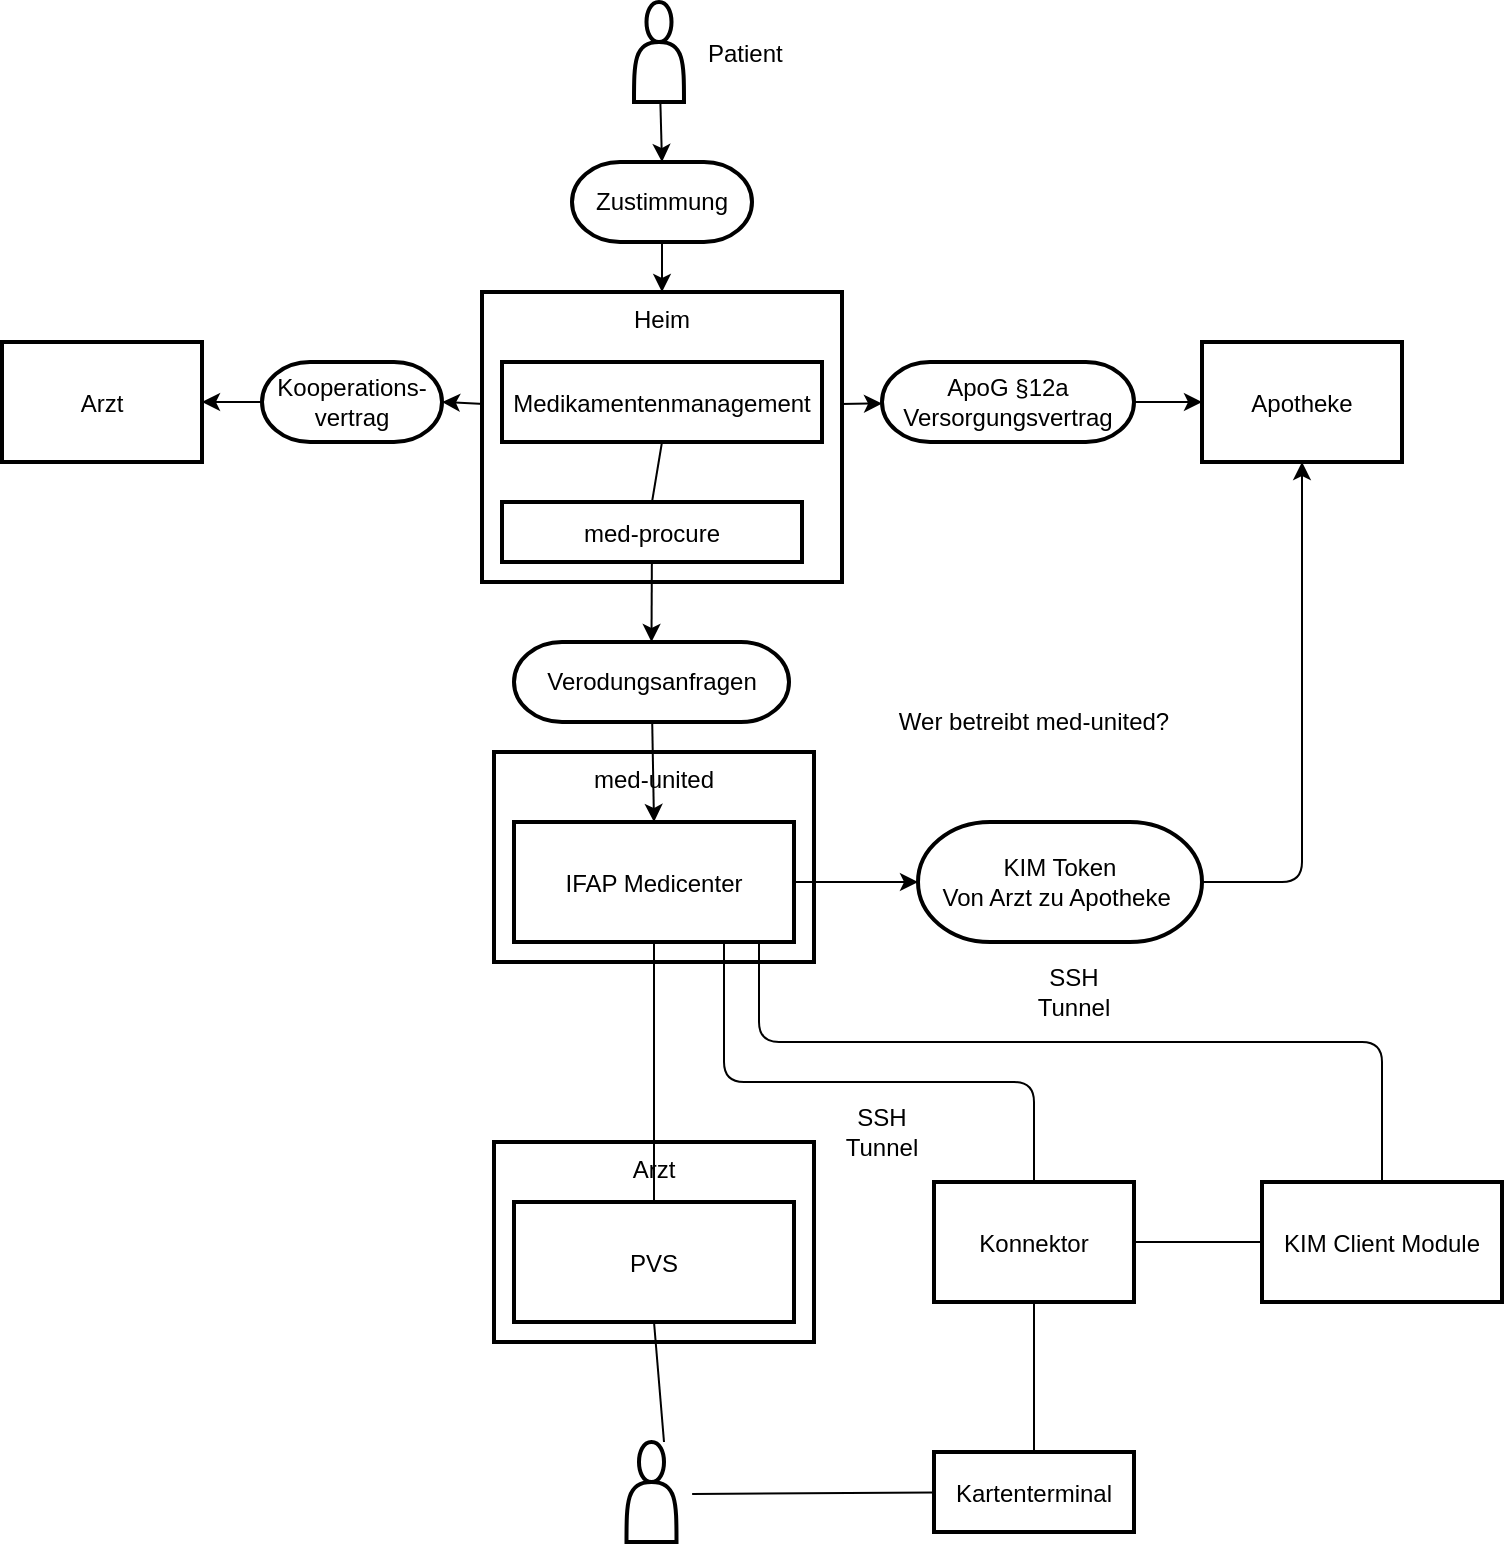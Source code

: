 <mxfile>
    <diagram id="SNjfilxOkC7BG1SB2Su-" name="heimloesung">
        <mxGraphModel dx="1225" dy="928" grid="1" gridSize="10" guides="1" tooltips="1" connect="1" arrows="1" fold="1" page="1" pageScale="1" pageWidth="827" pageHeight="1169" math="0" shadow="0">
            <root>
                <mxCell id="iBGFMMyzwkYIr6sZxgUB-0"/>
                <mxCell id="iBGFMMyzwkYIr6sZxgUB-1" parent="iBGFMMyzwkYIr6sZxgUB-0"/>
                <mxCell id="iBGFMMyzwkYIr6sZxgUB-4" style="edgeStyle=none;html=1;exitX=0.996;exitY=0.386;exitDx=0;exitDy=0;exitPerimeter=0;" edge="1" parent="iBGFMMyzwkYIr6sZxgUB-1" source="iBGFMMyzwkYIr6sZxgUB-2" target="iBGFMMyzwkYIr6sZxgUB-3">
                    <mxGeometry relative="1" as="geometry"/>
                </mxCell>
                <mxCell id="iBGFMMyzwkYIr6sZxgUB-10" style="edgeStyle=none;html=1;entryX=1;entryY=0.5;entryDx=0;entryDy=0;exitX=0.006;exitY=0.386;exitDx=0;exitDy=0;exitPerimeter=0;" edge="1" parent="iBGFMMyzwkYIr6sZxgUB-1" source="iBGFMMyzwkYIr6sZxgUB-2" target="iBGFMMyzwkYIr6sZxgUB-8">
                    <mxGeometry relative="1" as="geometry"/>
                </mxCell>
                <mxCell id="iBGFMMyzwkYIr6sZxgUB-2" value="Heim" style="shape=agent;offsetSize=8;strokeWidth=2;verticalAlign=top;" vertex="1" parent="iBGFMMyzwkYIr6sZxgUB-1">
                    <mxGeometry x="250" y="295" width="180" height="145" as="geometry"/>
                </mxCell>
                <mxCell id="iBGFMMyzwkYIr6sZxgUB-6" style="edgeStyle=none;html=1;entryX=0;entryY=0.5;entryDx=0;entryDy=0;" edge="1" parent="iBGFMMyzwkYIr6sZxgUB-1" source="iBGFMMyzwkYIr6sZxgUB-3" target="iBGFMMyzwkYIr6sZxgUB-5">
                    <mxGeometry relative="1" as="geometry"/>
                </mxCell>
                <mxCell id="iBGFMMyzwkYIr6sZxgUB-3" value="ApoG §12a&lt;br&gt;Versorgungsvertrag" style="rounded=1;whiteSpace=wrap;html=1;arcSize=60;strokeWidth=2;" vertex="1" parent="iBGFMMyzwkYIr6sZxgUB-1">
                    <mxGeometry x="450" y="330" width="126" height="40" as="geometry"/>
                </mxCell>
                <mxCell id="iBGFMMyzwkYIr6sZxgUB-5" value="Apotheke" style="shape=agent;offsetSize=8;strokeWidth=2;" vertex="1" parent="iBGFMMyzwkYIr6sZxgUB-1">
                    <mxGeometry x="610" y="320" width="100" height="60" as="geometry"/>
                </mxCell>
                <mxCell id="iBGFMMyzwkYIr6sZxgUB-7" value="Arzt" style="shape=agent;offsetSize=8;strokeWidth=2;multiple=true;verticalAlign=top;" vertex="1" parent="iBGFMMyzwkYIr6sZxgUB-1">
                    <mxGeometry x="256" y="720" width="160" height="100" as="geometry"/>
                </mxCell>
                <mxCell id="iBGFMMyzwkYIr6sZxgUB-11" style="edgeStyle=none;html=1;entryX=1;entryY=0.5;entryDx=0;entryDy=0;" edge="1" parent="iBGFMMyzwkYIr6sZxgUB-1" source="iBGFMMyzwkYIr6sZxgUB-8" target="iBGFMMyzwkYIr6sZxgUB-9">
                    <mxGeometry relative="1" as="geometry"/>
                </mxCell>
                <mxCell id="iBGFMMyzwkYIr6sZxgUB-8" value="Kooperations-&lt;br&gt;vertrag" style="rounded=1;whiteSpace=wrap;html=1;arcSize=60;strokeWidth=2;" vertex="1" parent="iBGFMMyzwkYIr6sZxgUB-1">
                    <mxGeometry x="140" y="330" width="90" height="40" as="geometry"/>
                </mxCell>
                <mxCell id="iBGFMMyzwkYIr6sZxgUB-9" value="Arzt" style="shape=agent;offsetSize=8;strokeWidth=2;" vertex="1" parent="iBGFMMyzwkYIr6sZxgUB-1">
                    <mxGeometry x="10" y="320" width="100" height="60" as="geometry"/>
                </mxCell>
                <mxCell id="iBGFMMyzwkYIr6sZxgUB-12" value="Medikamentenmanagement" style="shape=agent;offsetSize=8;strokeWidth=2;" vertex="1" parent="iBGFMMyzwkYIr6sZxgUB-1">
                    <mxGeometry x="260" y="330" width="160" height="40" as="geometry"/>
                </mxCell>
                <mxCell id="iBGFMMyzwkYIr6sZxgUB-13" value="med-united" style="shape=agent;offsetSize=8;strokeWidth=2;verticalAlign=top;" vertex="1" parent="iBGFMMyzwkYIr6sZxgUB-1">
                    <mxGeometry x="256" y="525" width="160" height="105" as="geometry"/>
                </mxCell>
                <mxCell id="iBGFMMyzwkYIr6sZxgUB-17" style="edgeStyle=none;html=1;entryX=0.5;entryY=0;entryDx=0;entryDy=0;" edge="1" parent="iBGFMMyzwkYIr6sZxgUB-1" source="iBGFMMyzwkYIr6sZxgUB-14" target="iBGFMMyzwkYIr6sZxgUB-16">
                    <mxGeometry relative="1" as="geometry"/>
                </mxCell>
                <mxCell id="iBGFMMyzwkYIr6sZxgUB-14" value="med-procure" style="shape=agent;offsetSize=8;strokeWidth=2;" vertex="1" parent="iBGFMMyzwkYIr6sZxgUB-1">
                    <mxGeometry x="260" y="400" width="150" height="30" as="geometry"/>
                </mxCell>
                <mxCell id="iBGFMMyzwkYIr6sZxgUB-15" value="" style="shape=useedge;vertical=true;endArrow=none;useSignPosition=left;useSignDirection=none;entryX=0.5;entryY=1;entryDx=0;entryDy=0;exitX=0.5;exitY=0;exitDx=0;exitDy=0;" edge="1" parent="iBGFMMyzwkYIr6sZxgUB-1" source="iBGFMMyzwkYIr6sZxgUB-14" target="iBGFMMyzwkYIr6sZxgUB-12">
                    <mxGeometry height="160" relative="1" as="geometry">
                        <mxPoint x="310" y="570" as="sourcePoint"/>
                        <mxPoint x="310" y="410" as="targetPoint"/>
                    </mxGeometry>
                </mxCell>
                <mxCell id="iBGFMMyzwkYIr6sZxgUB-19" style="edgeStyle=none;html=1;entryX=0.5;entryY=0;entryDx=0;entryDy=0;" edge="1" parent="iBGFMMyzwkYIr6sZxgUB-1" source="iBGFMMyzwkYIr6sZxgUB-16" target="iBGFMMyzwkYIr6sZxgUB-18">
                    <mxGeometry relative="1" as="geometry"/>
                </mxCell>
                <mxCell id="iBGFMMyzwkYIr6sZxgUB-16" value="Verodungsanfragen" style="rounded=1;whiteSpace=wrap;html=1;arcSize=60;strokeWidth=2;" vertex="1" parent="iBGFMMyzwkYIr6sZxgUB-1">
                    <mxGeometry x="266" y="470" width="137.5" height="40" as="geometry"/>
                </mxCell>
                <mxCell id="iBGFMMyzwkYIr6sZxgUB-26" style="edgeStyle=none;html=1;entryX=0;entryY=0.5;entryDx=0;entryDy=0;" edge="1" parent="iBGFMMyzwkYIr6sZxgUB-1" source="iBGFMMyzwkYIr6sZxgUB-18" target="iBGFMMyzwkYIr6sZxgUB-25">
                    <mxGeometry relative="1" as="geometry"/>
                </mxCell>
                <mxCell id="iBGFMMyzwkYIr6sZxgUB-18" value="IFAP Medicenter" style="shape=agent;offsetSize=8;strokeWidth=2;" vertex="1" parent="iBGFMMyzwkYIr6sZxgUB-1">
                    <mxGeometry x="266" y="560" width="140" height="60" as="geometry"/>
                </mxCell>
                <mxCell id="iBGFMMyzwkYIr6sZxgUB-20" value="PVS" style="shape=agent;offsetSize=8;strokeWidth=2;" vertex="1" parent="iBGFMMyzwkYIr6sZxgUB-1">
                    <mxGeometry x="266" y="750" width="140" height="60" as="geometry"/>
                </mxCell>
                <mxCell id="iBGFMMyzwkYIr6sZxgUB-21" value="" style="shape=useedge;vertical=true;endArrow=none;useSignPosition=left;useSignDirection=none;entryX=0.5;entryY=1;entryDx=0;entryDy=0;dx=1;dy=30;" edge="1" parent="iBGFMMyzwkYIr6sZxgUB-1" source="iBGFMMyzwkYIr6sZxgUB-20" target="iBGFMMyzwkYIr6sZxgUB-18">
                    <mxGeometry height="160" relative="1" as="geometry">
                        <mxPoint x="336" y="710" as="sourcePoint"/>
                        <mxPoint x="336" y="630" as="targetPoint"/>
                    </mxGeometry>
                </mxCell>
                <mxCell id="iBGFMMyzwkYIr6sZxgUB-22" value="Konnektor" style="shape=agent;offsetSize=8;strokeWidth=2;" vertex="1" parent="iBGFMMyzwkYIr6sZxgUB-1">
                    <mxGeometry x="476" y="740" width="100" height="60" as="geometry"/>
                </mxCell>
                <mxCell id="iBGFMMyzwkYIr6sZxgUB-23" value="" style="shape=useedge;vertical=true;edgeStyle=elbowEdgeStyle;elbow=vertical;endArrow=none;useSignPosition=up;useSignDirection=none;entryX=0.75;entryY=1;entryDx=0;entryDy=0;exitX=0.5;exitY=0;exitDx=0;exitDy=0;" edge="1" parent="iBGFMMyzwkYIr6sZxgUB-1" source="iBGFMMyzwkYIr6sZxgUB-22" target="iBGFMMyzwkYIr6sZxgUB-18">
                    <mxGeometry width="70" height="160" relative="1" as="geometry">
                        <mxPoint x="550" y="720" as="sourcePoint"/>
                        <mxPoint x="620" y="560" as="targetPoint"/>
                        <Array as="points">
                            <mxPoint x="450" y="690"/>
                        </Array>
                    </mxGeometry>
                </mxCell>
                <mxCell id="iBGFMMyzwkYIr6sZxgUB-24" value="SSH Tunnel" style="text;html=1;strokeColor=none;fillColor=none;align=center;verticalAlign=middle;whiteSpace=wrap;rounded=0;" vertex="1" parent="iBGFMMyzwkYIr6sZxgUB-1">
                    <mxGeometry x="420" y="700" width="60" height="30" as="geometry"/>
                </mxCell>
                <mxCell id="iBGFMMyzwkYIr6sZxgUB-27" style="edgeStyle=none;html=1;entryX=0.5;entryY=1;entryDx=0;entryDy=0;" edge="1" parent="iBGFMMyzwkYIr6sZxgUB-1" source="iBGFMMyzwkYIr6sZxgUB-25" target="iBGFMMyzwkYIr6sZxgUB-5">
                    <mxGeometry relative="1" as="geometry">
                        <Array as="points">
                            <mxPoint x="660" y="590"/>
                        </Array>
                    </mxGeometry>
                </mxCell>
                <mxCell id="iBGFMMyzwkYIr6sZxgUB-25" value="KIM Token&lt;br&gt;Von Arzt zu Apotheke&amp;nbsp;" style="rounded=1;whiteSpace=wrap;html=1;arcSize=60;strokeWidth=2;" vertex="1" parent="iBGFMMyzwkYIr6sZxgUB-1">
                    <mxGeometry x="468" y="560" width="142" height="60" as="geometry"/>
                </mxCell>
                <mxCell id="iBGFMMyzwkYIr6sZxgUB-30" style="edgeStyle=none;html=1;entryX=0.5;entryY=0;entryDx=0;entryDy=0;" edge="1" parent="iBGFMMyzwkYIr6sZxgUB-1" source="iBGFMMyzwkYIr6sZxgUB-28" target="iBGFMMyzwkYIr6sZxgUB-29">
                    <mxGeometry relative="1" as="geometry"/>
                </mxCell>
                <mxCell id="iBGFMMyzwkYIr6sZxgUB-28" value="   Patient" style="shape=actor;horizontalLabelPosition=right;align=left;labelPosition=right;strokeWidth=2;" vertex="1" parent="iBGFMMyzwkYIr6sZxgUB-1">
                    <mxGeometry x="326" y="150" width="25" height="50" as="geometry"/>
                </mxCell>
                <mxCell id="iBGFMMyzwkYIr6sZxgUB-31" style="edgeStyle=none;html=1;entryX=0.5;entryY=0;entryDx=0;entryDy=0;" edge="1" parent="iBGFMMyzwkYIr6sZxgUB-1" source="iBGFMMyzwkYIr6sZxgUB-29" target="iBGFMMyzwkYIr6sZxgUB-2">
                    <mxGeometry relative="1" as="geometry"/>
                </mxCell>
                <mxCell id="iBGFMMyzwkYIr6sZxgUB-29" value="Zustimmung" style="rounded=1;whiteSpace=wrap;html=1;arcSize=60;strokeWidth=2;" vertex="1" parent="iBGFMMyzwkYIr6sZxgUB-1">
                    <mxGeometry x="295" y="230" width="90" height="40" as="geometry"/>
                </mxCell>
                <mxCell id="iBGFMMyzwkYIr6sZxgUB-32" value="Kartenterminal" style="shape=agent;offsetSize=8;strokeWidth=2;" vertex="1" parent="iBGFMMyzwkYIr6sZxgUB-1">
                    <mxGeometry x="476" y="875" width="100" height="40" as="geometry"/>
                </mxCell>
                <mxCell id="iBGFMMyzwkYIr6sZxgUB-33" value="" style="shape=actor;horizontalLabelPosition=right;align=left;labelPosition=right;strokeWidth=2;" vertex="1" parent="iBGFMMyzwkYIr6sZxgUB-1">
                    <mxGeometry x="322.25" y="870" width="25" height="50" as="geometry"/>
                </mxCell>
                <mxCell id="iBGFMMyzwkYIr6sZxgUB-34" value="" style="shape=useedge;endArrow=none;useSignPosition=up;useSignDirection=none;exitX=1.313;exitY=0.52;exitDx=0;exitDy=0;exitPerimeter=0;" edge="1" parent="iBGFMMyzwkYIr6sZxgUB-1" source="iBGFMMyzwkYIr6sZxgUB-33" target="iBGFMMyzwkYIr6sZxgUB-32">
                    <mxGeometry width="160" relative="1" as="geometry">
                        <mxPoint x="400" y="900" as="sourcePoint"/>
                        <mxPoint x="560" y="900" as="targetPoint"/>
                    </mxGeometry>
                </mxCell>
                <mxCell id="iBGFMMyzwkYIr6sZxgUB-35" value="" style="shape=useedge;vertical=true;endArrow=none;useSignPosition=left;useSignDirection=none;entryX=0.5;entryY=1;entryDx=0;entryDy=0;exitX=0.5;exitY=0;exitDx=0;exitDy=0;" edge="1" parent="iBGFMMyzwkYIr6sZxgUB-1" source="iBGFMMyzwkYIr6sZxgUB-32" target="iBGFMMyzwkYIr6sZxgUB-22">
                    <mxGeometry height="160" relative="1" as="geometry">
                        <mxPoint x="520" y="990" as="sourcePoint"/>
                        <mxPoint x="520" y="830" as="targetPoint"/>
                    </mxGeometry>
                </mxCell>
                <mxCell id="iBGFMMyzwkYIr6sZxgUB-36" value="" style="shape=useedge;vertical=true;endArrow=none;useSignPosition=left;useSignDirection=none;entryX=0.5;entryY=1;entryDx=0;entryDy=0;exitX=0.75;exitY=0;exitDx=0;exitDy=0;" edge="1" parent="iBGFMMyzwkYIr6sZxgUB-1" source="iBGFMMyzwkYIr6sZxgUB-33" target="iBGFMMyzwkYIr6sZxgUB-20">
                    <mxGeometry height="160" relative="1" as="geometry">
                        <mxPoint x="310" y="1010" as="sourcePoint"/>
                        <mxPoint x="310" y="850" as="targetPoint"/>
                    </mxGeometry>
                </mxCell>
                <mxCell id="iBGFMMyzwkYIr6sZxgUB-37" value="KIM Client Module" style="shape=agent;offsetSize=8;strokeWidth=2;" vertex="1" parent="iBGFMMyzwkYIr6sZxgUB-1">
                    <mxGeometry x="640" y="740" width="120" height="60" as="geometry"/>
                </mxCell>
                <mxCell id="iBGFMMyzwkYIr6sZxgUB-38" value="" style="shape=useedge;endArrow=none;useSignPosition=up;useSignDirection=none;exitX=1;exitY=0.5;exitDx=0;exitDy=0;entryX=0;entryY=0.5;entryDx=0;entryDy=0;" edge="1" parent="iBGFMMyzwkYIr6sZxgUB-1" source="iBGFMMyzwkYIr6sZxgUB-22" target="iBGFMMyzwkYIr6sZxgUB-37">
                    <mxGeometry width="160" relative="1" as="geometry">
                        <mxPoint x="590" y="780" as="sourcePoint"/>
                        <mxPoint x="750" y="780" as="targetPoint"/>
                    </mxGeometry>
                </mxCell>
                <mxCell id="iBGFMMyzwkYIr6sZxgUB-39" value="" style="shape=useedge;vertical=true;edgeStyle=elbowEdgeStyle;elbow=vertical;endArrow=none;useSignPosition=up;useSignDirection=none;entryX=0.875;entryY=1.017;entryDx=0;entryDy=0;entryPerimeter=0;exitX=0.5;exitY=0;exitDx=0;exitDy=0;" edge="1" parent="iBGFMMyzwkYIr6sZxgUB-1" source="iBGFMMyzwkYIr6sZxgUB-37" target="iBGFMMyzwkYIr6sZxgUB-18">
                    <mxGeometry width="70" height="160" relative="1" as="geometry">
                        <mxPoint x="680" y="780" as="sourcePoint"/>
                        <mxPoint x="750" y="620" as="targetPoint"/>
                        <Array as="points">
                            <mxPoint x="550" y="670"/>
                        </Array>
                    </mxGeometry>
                </mxCell>
                <mxCell id="iBGFMMyzwkYIr6sZxgUB-40" value="SSH Tunnel" style="text;html=1;strokeColor=none;fillColor=none;align=center;verticalAlign=middle;whiteSpace=wrap;rounded=0;" vertex="1" parent="iBGFMMyzwkYIr6sZxgUB-1">
                    <mxGeometry x="516" y="630" width="60" height="30" as="geometry"/>
                </mxCell>
                <mxCell id="iBGFMMyzwkYIr6sZxgUB-41" value="Wer betreibt med-united?" style="text;html=1;strokeColor=none;fillColor=none;align=center;verticalAlign=middle;whiteSpace=wrap;rounded=0;" vertex="1" parent="iBGFMMyzwkYIr6sZxgUB-1">
                    <mxGeometry x="439" y="495" width="174" height="30" as="geometry"/>
                </mxCell>
            </root>
        </mxGraphModel>
    </diagram>
    <diagram id="i89SPFQkIvOq4EGfISwA" name="flowtype-169">
        <mxGraphModel dx="1225" dy="928" grid="1" gridSize="10" guides="1" tooltips="1" connect="1" arrows="1" fold="1" page="1" pageScale="1" pageWidth="827" pageHeight="1169" math="0" shadow="0">
            <root>
                <mxCell id="EFYvPREAsOeFvs3p_jDa-0"/>
                <mxCell id="EFYvPREAsOeFvs3p_jDa-1" parent="EFYvPREAsOeFvs3p_jDa-0"/>
                <mxCell id="EFYvPREAsOeFvs3p_jDa-6" value="Computer" style="shape=agent;offsetSize=8;strokeWidth=2;verticalAlign=top;" parent="EFYvPREAsOeFvs3p_jDa-1" vertex="1">
                    <mxGeometry x="40" y="170" width="280" height="330" as="geometry"/>
                </mxCell>
                <mxCell id="EFYvPREAsOeFvs3p_jDa-17" style="edgeStyle=none;html=1;entryX=0.5;entryY=0;entryDx=0;entryDy=0;exitX=0.685;exitY=0.993;exitDx=0;exitDy=0;exitPerimeter=0;" parent="EFYvPREAsOeFvs3p_jDa-1" source="EFYvPREAsOeFvs3p_jDa-2" target="EFYvPREAsOeFvs3p_jDa-13" edge="1">
                    <mxGeometry relative="1" as="geometry"/>
                </mxCell>
                <mxCell id="EFYvPREAsOeFvs3p_jDa-2" value="KIM-ClientModule" style="shape=agent;offsetSize=8;strokeWidth=2;verticalAlign=top;" parent="EFYvPREAsOeFvs3p_jDa-1" vertex="1">
                    <mxGeometry x="50" y="385" width="258" height="90" as="geometry"/>
                </mxCell>
                <mxCell id="EFYvPREAsOeFvs3p_jDa-3" value="ere-ps-app" style="shape=agent;offsetSize=8;strokeWidth=2;verticalAlign=top;" parent="EFYvPREAsOeFvs3p_jDa-1" vertex="1">
                    <mxGeometry x="50" y="215" width="258" height="110" as="geometry"/>
                </mxCell>
                <mxCell id="EFYvPREAsOeFvs3p_jDa-15" style="edgeStyle=none;html=1;entryX=0.5;entryY=0;entryDx=0;entryDy=0;" parent="EFYvPREAsOeFvs3p_jDa-1" source="EFYvPREAsOeFvs3p_jDa-4" target="EFYvPREAsOeFvs3p_jDa-14" edge="1">
                    <mxGeometry relative="1" as="geometry"/>
                </mxCell>
                <mxCell id="EFYvPREAsOeFvs3p_jDa-4" value="KIMService&#10;(SMTP Client)&#10;uses Java Mail" style="shape=agent;offsetSize=8;strokeWidth=2;fillColor=#d5e8d4;strokeColor=#82b366;" parent="EFYvPREAsOeFvs3p_jDa-1" vertex="1">
                    <mxGeometry x="158" y="255" width="140" height="60" as="geometry"/>
                </mxCell>
                <mxCell id="EFYvPREAsOeFvs3p_jDa-5" value="SMTP Server" style="shape=agent;offsetSize=8;strokeWidth=2;" parent="EFYvPREAsOeFvs3p_jDa-1" vertex="1">
                    <mxGeometry x="168" y="415" width="120" height="45" as="geometry"/>
                </mxCell>
                <mxCell id="EFYvPREAsOeFvs3p_jDa-8" value="Connector" style="shape=agent;offsetSize=8;strokeWidth=2;" parent="EFYvPREAsOeFvs3p_jDa-1" vertex="1">
                    <mxGeometry x="400" y="415" width="100" height="50" as="geometry"/>
                </mxCell>
                <mxCell id="EFYvPREAsOeFvs3p_jDa-9" value="" style="shape=useedge;endArrow=none;useSignPosition=up;useSignDirection=none;exitX=1;exitY=0.5;exitDx=0;exitDy=0;entryX=0;entryY=0.5;entryDx=0;entryDy=0;" parent="EFYvPREAsOeFvs3p_jDa-1" source="EFYvPREAsOeFvs3p_jDa-5" target="EFYvPREAsOeFvs3p_jDa-8" edge="1">
                    <mxGeometry width="160" relative="1" as="geometry">
                        <mxPoint x="310" y="510" as="sourcePoint"/>
                        <mxPoint x="470" y="510" as="targetPoint"/>
                    </mxGeometry>
                </mxCell>
                <mxCell id="EFYvPREAsOeFvs3p_jDa-10" value="LDAP Directory" style="shape=agent;offsetSize=8;strokeWidth=2;" parent="EFYvPREAsOeFvs3p_jDa-1" vertex="1">
                    <mxGeometry x="58" y="415" width="100" height="45" as="geometry"/>
                </mxCell>
                <mxCell id="EFYvPREAsOeFvs3p_jDa-11" value="    Doctor" style="shape=actor;horizontalLabelPosition=right;align=left;labelPosition=right;strokeWidth=2;" parent="EFYvPREAsOeFvs3p_jDa-1" vertex="1">
                    <mxGeometry x="167" y="60" width="25" height="50" as="geometry"/>
                </mxCell>
                <mxCell id="EFYvPREAsOeFvs3p_jDa-12" value="" style="shape=useedge;vertical=true;endArrow=none;useSignPosition=left;useSignDirection=none;entryX=0.75;entryY=1;entryDx=0;entryDy=0;exitX=0.5;exitY=0;exitDx=0;exitDy=0;dx=1;dy=30;" parent="EFYvPREAsOeFvs3p_jDa-1" source="EFYvPREAsOeFvs3p_jDa-3" target="EFYvPREAsOeFvs3p_jDa-11" edge="1">
                    <mxGeometry height="160" relative="1" as="geometry">
                        <mxPoint x="190" y="290" as="sourcePoint"/>
                        <mxPoint x="190" y="130" as="targetPoint"/>
                    </mxGeometry>
                </mxCell>
                <mxCell id="EFYvPREAsOeFvs3p_jDa-19" style="edgeStyle=none;html=1;entryX=0.5;entryY=0;entryDx=0;entryDy=0;" parent="EFYvPREAsOeFvs3p_jDa-1" source="EFYvPREAsOeFvs3p_jDa-13" target="EFYvPREAsOeFvs3p_jDa-18" edge="1">
                    <mxGeometry relative="1" as="geometry"/>
                </mxCell>
                <mxCell id="EFYvPREAsOeFvs3p_jDa-13" value="S/MIME&lt;br&gt;Message" style="rounded=1;whiteSpace=wrap;html=1;arcSize=60;strokeWidth=2;" parent="EFYvPREAsOeFvs3p_jDa-1" vertex="1">
                    <mxGeometry x="183" y="545" width="90" height="40" as="geometry"/>
                </mxCell>
                <mxCell id="EFYvPREAsOeFvs3p_jDa-16" style="edgeStyle=none;html=1;entryX=0.5;entryY=0;entryDx=0;entryDy=0;" parent="EFYvPREAsOeFvs3p_jDa-1" source="EFYvPREAsOeFvs3p_jDa-14" target="EFYvPREAsOeFvs3p_jDa-5" edge="1">
                    <mxGeometry relative="1" as="geometry"/>
                </mxCell>
                <mxCell id="EFYvPREAsOeFvs3p_jDa-14" value="MIME Message" style="rounded=1;whiteSpace=wrap;html=1;arcSize=60;strokeWidth=2;verticalAlign=top;" parent="EFYvPREAsOeFvs3p_jDa-1" vertex="1">
                    <mxGeometry x="171.5" y="335" width="113" height="45" as="geometry"/>
                </mxCell>
                <mxCell id="EFYvPREAsOeFvs3p_jDa-18" value="KIM Fachdienst" style="shape=agent;offsetSize=8;strokeWidth=2;" parent="EFYvPREAsOeFvs3p_jDa-1" vertex="1">
                    <mxGeometry x="178" y="610" width="100" height="40" as="geometry"/>
                </mxCell>
                <mxCell id="EFYvPREAsOeFvs3p_jDa-20" value="AccessCode" style="rounded=1;whiteSpace=wrap;html=1;arcSize=60;strokeWidth=2;" parent="EFYvPREAsOeFvs3p_jDa-1" vertex="1">
                    <mxGeometry x="183" y="360" width="90" height="15" as="geometry"/>
                </mxCell>
                <mxCell id="EFYvPREAsOeFvs3p_jDa-22" value="AVS" style="shape=agent;offsetSize=8;strokeWidth=2;" parent="EFYvPREAsOeFvs3p_jDa-1" vertex="1">
                    <mxGeometry x="177" y="850" width="100" height="60" as="geometry"/>
                </mxCell>
                <mxCell id="EFYvPREAsOeFvs3p_jDa-23" value="KIM-ClientModule" style="shape=agent;offsetSize=8;strokeWidth=2;verticalAlign=top;" parent="EFYvPREAsOeFvs3p_jDa-1" vertex="1">
                    <mxGeometry x="50" y="700" width="258" height="90" as="geometry"/>
                </mxCell>
                <mxCell id="EFYvPREAsOeFvs3p_jDa-24" value="POP3 Server" style="shape=agent;offsetSize=8;strokeWidth=2;" parent="EFYvPREAsOeFvs3p_jDa-1" vertex="1">
                    <mxGeometry x="167" y="730" width="120" height="45" as="geometry"/>
                </mxCell>
                <mxCell id="EFYvPREAsOeFvs3p_jDa-25" value="" style="shape=useedge;vertical=true;endArrow=none;useSignPosition=left;useSignDirection=south;entryX=0.5;entryY=1;entryDx=0;entryDy=0;exitX=0.5;exitY=0;exitDx=0;exitDy=0;dx=1;dy=20;" parent="EFYvPREAsOeFvs3p_jDa-1" source="EFYvPREAsOeFvs3p_jDa-24" target="EFYvPREAsOeFvs3p_jDa-18" edge="1">
                    <mxGeometry height="160" relative="1" as="geometry">
                        <mxPoint x="220" y="830" as="sourcePoint"/>
                        <mxPoint x="220" y="670" as="targetPoint"/>
                    </mxGeometry>
                </mxCell>
                <mxCell id="EFYvPREAsOeFvs3p_jDa-26" value="" style="shape=useedge;vertical=true;endArrow=none;useSignPosition=left;useSignDirection=none;entryX=0.5;entryY=1;entryDx=0;entryDy=0;exitX=0.5;exitY=0;exitDx=0;exitDy=0;" parent="EFYvPREAsOeFvs3p_jDa-1" source="EFYvPREAsOeFvs3p_jDa-22" target="EFYvPREAsOeFvs3p_jDa-24" edge="1">
                    <mxGeometry height="160" relative="1" as="geometry">
                        <mxPoint x="230" y="990" as="sourcePoint"/>
                        <mxPoint x="230" y="830" as="targetPoint"/>
                    </mxGeometry>
                </mxCell>
            </root>
        </mxGraphModel>
    </diagram>
    <diagram id="kvH_wtRGch8akzJilKJh" name="medication-popup">
        <mxGraphModel dx="1148" dy="928" grid="1" gridSize="10" guides="1" tooltips="1" connect="1" arrows="1" fold="1" page="1" pageScale="1" pageWidth="827" pageHeight="1169" math="0" shadow="0">
            <root>
                <mxCell id="BITK_Kez8l0TSEBeGeXh-0"/>
                <mxCell id="BITK_Kez8l0TSEBeGeXh-1" parent="BITK_Kez8l0TSEBeGeXh-0"/>
                <mxCell id="BITK_Kez8l0TSEBeGeXh-2" value="medicationReducer" style="rounded=1;whiteSpace=wrap;html=1;arcSize=60;strokeWidth=2;verticalAlign=top;" parent="BITK_Kez8l0TSEBeGeXh-1" vertex="1">
                    <mxGeometry x="20" y="30" width="210" height="90" as="geometry"/>
                </mxCell>
                <mxCell id="BITK_Kez8l0TSEBeGeXh-3" value="medication-popup" style="shape=agent;offsetSize=8;strokeWidth=2;" parent="BITK_Kez8l0TSEBeGeXh-1" vertex="1">
                    <mxGeometry x="25" y="160" width="200" height="60" as="geometry"/>
                </mxCell>
                <mxCell id="BITK_Kez8l0TSEBeGeXh-4" value="FHIR Medication" style="rounded=1;whiteSpace=wrap;html=1;arcSize=60;strokeWidth=2;" parent="BITK_Kez8l0TSEBeGeXh-1" vertex="1">
                    <mxGeometry x="40" y="70" width="170" height="40" as="geometry"/>
                </mxCell>
                <mxCell id="BITK_Kez8l0TSEBeGeXh-5" value="" style="shape=updateedge;endArrow=none;vertical=true;exitX=0.5;exitY=1;exitDx=0;exitDy=0;entryX=0.5;entryY=0;entryDx=0;entryDy=0;" parent="BITK_Kez8l0TSEBeGeXh-1" source="BITK_Kez8l0TSEBeGeXh-4" target="BITK_Kez8l0TSEBeGeXh-3" edge="1">
                    <mxGeometry width="30" height="80" relative="1" as="geometry">
                        <mxPoint x="95" y="130" as="sourcePoint"/>
                        <mxPoint x="95" y="210" as="targetPoint"/>
                    </mxGeometry>
                </mxCell>
                <mxCell id="BITK_Kez8l0TSEBeGeXh-21" style="edgeStyle=none;html=1;entryX=0.5;entryY=0;entryDx=0;entryDy=0;" parent="BITK_Kez8l0TSEBeGeXh-1" source="BITK_Kez8l0TSEBeGeXh-6" target="BITK_Kez8l0TSEBeGeXh-15" edge="1">
                    <mxGeometry relative="1" as="geometry">
                        <Array as="points">
                            <mxPoint x="818" y="190"/>
                        </Array>
                    </mxGeometry>
                </mxCell>
                <mxCell id="BITK_Kez8l0TSEBeGeXh-6" value="MedicationPopupReducer" style="shape=agent;offsetSize=8;strokeWidth=2;" parent="BITK_Kez8l0TSEBeGeXh-1" vertex="1">
                    <mxGeometry x="500" y="160" width="170" height="60" as="geometry"/>
                </mxCell>
                <mxCell id="BITK_Kez8l0TSEBeGeXh-13" style="edgeStyle=none;html=1;entryX=1;entryY=0.5;entryDx=0;entryDy=0;exitX=0.5;exitY=0;exitDx=0;exitDy=0;" parent="BITK_Kez8l0TSEBeGeXh-1" source="BITK_Kez8l0TSEBeGeXh-6" target="BITK_Kez8l0TSEBeGeXh-4" edge="1">
                    <mxGeometry relative="1" as="geometry">
                        <Array as="points">
                            <mxPoint x="585" y="90"/>
                        </Array>
                    </mxGeometry>
                </mxCell>
                <mxCell id="BITK_Kez8l0TSEBeGeXh-7" value="MedicationPopupControl" style="shape=agent;offsetSize=8;strokeWidth=2;" parent="BITK_Kez8l0TSEBeGeXh-1" vertex="1">
                    <mxGeometry x="280" y="160" width="160" height="60" as="geometry"/>
                </mxCell>
                <mxCell id="BITK_Kez8l0TSEBeGeXh-8" value="" style="shape=useedge;endArrow=none;useSignPosition=up;useSignDirection=none;exitX=1;exitY=0.5;exitDx=0;exitDy=0;entryX=0;entryY=0.5;entryDx=0;entryDy=0;" parent="BITK_Kez8l0TSEBeGeXh-1" source="BITK_Kez8l0TSEBeGeXh-3" target="BITK_Kez8l0TSEBeGeXh-7" edge="1">
                    <mxGeometry width="160" relative="1" as="geometry">
                        <mxPoint x="280" y="240" as="sourcePoint"/>
                        <mxPoint x="440" y="240" as="targetPoint"/>
                    </mxGeometry>
                </mxCell>
                <mxCell id="BITK_Kez8l0TSEBeGeXh-9" value="" style="shape=useedge;endArrow=none;useSignPosition=up;useSignDirection=none;exitX=1;exitY=0.5;exitDx=0;exitDy=0;entryX=0;entryY=0.5;entryDx=0;entryDy=0;" parent="BITK_Kez8l0TSEBeGeXh-1" source="BITK_Kez8l0TSEBeGeXh-7" target="BITK_Kez8l0TSEBeGeXh-6" edge="1">
                    <mxGeometry width="160" relative="1" as="geometry">
                        <mxPoint x="470" y="240" as="sourcePoint"/>
                        <mxPoint x="630" y="240" as="targetPoint"/>
                    </mxGeometry>
                </mxCell>
                <mxCell id="BITK_Kez8l0TSEBeGeXh-11" style="edgeStyle=none;html=1;entryX=0.5;entryY=1;entryDx=0;entryDy=0;" parent="BITK_Kez8l0TSEBeGeXh-1" source="BITK_Kez8l0TSEBeGeXh-10" target="BITK_Kez8l0TSEBeGeXh-6" edge="1">
                    <mxGeometry relative="1" as="geometry">
                        <mxPoint x="562.5" y="220" as="targetPoint"/>
                    </mxGeometry>
                </mxCell>
                <mxCell id="BITK_Kez8l0TSEBeGeXh-10" value="OpenMedicationPopupAction" style="rounded=1;whiteSpace=wrap;html=1;arcSize=60;strokeWidth=2;verticalAlign=top;" parent="BITK_Kez8l0TSEBeGeXh-1" vertex="1">
                    <mxGeometry x="477.5" y="270" width="215" height="70" as="geometry"/>
                </mxCell>
                <mxCell id="BITK_Kez8l0TSEBeGeXh-12" value="FHIR Medication" style="rounded=1;whiteSpace=wrap;html=1;arcSize=60;strokeWidth=2;" parent="BITK_Kez8l0TSEBeGeXh-1" vertex="1">
                    <mxGeometry x="500" y="300" width="170" height="30" as="geometry"/>
                </mxCell>
                <mxCell id="BITK_Kez8l0TSEBeGeXh-17" style="edgeStyle=none;html=1;entryX=0.5;entryY=1;entryDx=0;entryDy=0;exitX=0.277;exitY=0.004;exitDx=0;exitDy=0;exitPerimeter=0;" parent="BITK_Kez8l0TSEBeGeXh-1" source="BITK_Kez8l0TSEBeGeXh-14" target="BITK_Kez8l0TSEBeGeXh-10" edge="1">
                    <mxGeometry relative="1" as="geometry"/>
                </mxCell>
                <mxCell id="BITK_Kez8l0TSEBeGeXh-14" value="PrescriptionItemReducer" style="shape=agent;offsetSize=8;strokeWidth=2;" parent="BITK_Kez8l0TSEBeGeXh-1" vertex="1">
                    <mxGeometry x="490" y="400" width="340" height="40" as="geometry"/>
                </mxCell>
                <mxCell id="BITK_Kez8l0TSEBeGeXh-18" style="edgeStyle=none;html=1;entryX=0.968;entryY=0.017;entryDx=0;entryDy=0;entryPerimeter=0;" parent="BITK_Kez8l0TSEBeGeXh-1" source="BITK_Kez8l0TSEBeGeXh-15" target="BITK_Kez8l0TSEBeGeXh-14" edge="1">
                    <mxGeometry relative="1" as="geometry"/>
                </mxCell>
                <mxCell id="BITK_Kez8l0TSEBeGeXh-15" value="CloseMedicationPopupAction" style="rounded=1;whiteSpace=wrap;html=1;arcSize=60;strokeWidth=2;verticalAlign=top;" parent="BITK_Kez8l0TSEBeGeXh-1" vertex="1">
                    <mxGeometry x="710" y="270" width="215" height="70" as="geometry"/>
                </mxCell>
                <mxCell id="BITK_Kez8l0TSEBeGeXh-16" value="FHIR Medication" style="rounded=1;whiteSpace=wrap;html=1;arcSize=60;strokeWidth=2;" parent="BITK_Kez8l0TSEBeGeXh-1" vertex="1">
                    <mxGeometry x="732.5" y="300" width="170" height="30" as="geometry"/>
                </mxCell>
                <mxCell id="BITK_Kez8l0TSEBeGeXh-19" value="prescriptions" style="rounded=1;whiteSpace=wrap;html=1;arcSize=27;strokeWidth=2;verticalAlign=top;" parent="BITK_Kez8l0TSEBeGeXh-1" vertex="1">
                    <mxGeometry x="570" y="480" width="180" height="110" as="geometry"/>
                </mxCell>
                <mxCell id="BITK_Kez8l0TSEBeGeXh-22" value="Bundle" style="rounded=1;whiteSpace=wrap;html=1;arcSize=60;strokeWidth=2;verticalAlign=top;" parent="BITK_Kez8l0TSEBeGeXh-1" vertex="1">
                    <mxGeometry x="580" y="510" width="160" height="70" as="geometry"/>
                </mxCell>
                <mxCell id="BITK_Kez8l0TSEBeGeXh-23" value="FHIR Medication" style="rounded=1;whiteSpace=wrap;html=1;arcSize=60;strokeWidth=2;" parent="BITK_Kez8l0TSEBeGeXh-1" vertex="1">
                    <mxGeometry x="590" y="540" width="140" height="30" as="geometry"/>
                </mxCell>
                <mxCell id="BITK_Kez8l0TSEBeGeXh-24" value="" style="shape=updateedge;endArrow=none;vertical=true;exitX=0.5;exitY=1;exitDx=0;exitDy=0;entryX=0.5;entryY=0;entryDx=0;entryDy=0;" parent="BITK_Kez8l0TSEBeGeXh-1" source="BITK_Kez8l0TSEBeGeXh-14" target="BITK_Kez8l0TSEBeGeXh-23" edge="1">
                    <mxGeometry width="30" height="80" relative="1" as="geometry">
                        <mxPoint x="615" y="470" as="sourcePoint"/>
                        <mxPoint x="615" y="550" as="targetPoint"/>
                    </mxGeometry>
                </mxCell>
            </root>
        </mxGraphModel>
    </diagram>
    <diagram id="w0WVzA2tmJb1ZnZjk4KN" name="go-ere-health">
        <mxGraphModel dx="1238" dy="928" grid="1" gridSize="10" guides="1" tooltips="1" connect="1" arrows="1" fold="1" page="1" pageScale="1" pageWidth="827" pageHeight="1169" math="0" shadow="0">
            <root>
                <mxCell id="usbTODferXKdYxvb4Fo9-0"/>
                <mxCell id="usbTODferXKdYxvb4Fo9-1" parent="usbTODferXKdYxvb4Fo9-0"/>
                <mxCell id="usbTODferXKdYxvb4Fo9-2" value="go.ere.health" style="shape=agent;offsetSize=8;strokeWidth=2;verticalAlign=top;" parent="usbTODferXKdYxvb4Fo9-1" vertex="1">
                    <mxGeometry x="80" y="240" width="590" height="150" as="geometry"/>
                </mxCell>
                <mxCell id="usbTODferXKdYxvb4Fo9-3" value="Computer in practice or hospital" style="shape=agent;offsetSize=8;strokeWidth=2;verticalAlign=bottom;" parent="usbTODferXKdYxvb4Fo9-1" vertex="1">
                    <mxGeometry x="80" y="500" width="200" height="60" as="geometry"/>
                </mxCell>
                <mxCell id="usbTODferXKdYxvb4Fo9-4" value="" style="endArrow=none;dashed=1;html=1;dashPattern=1 3;strokeWidth=2;" parent="usbTODferXKdYxvb4Fo9-1" edge="1">
                    <mxGeometry width="50" height="50" relative="1" as="geometry">
                        <mxPoint x="35" y="470" as="sourcePoint"/>
                        <mxPoint x="660" y="470" as="targetPoint"/>
                    </mxGeometry>
                </mxCell>
                <mxCell id="usbTODferXKdYxvb4Fo9-5" value="SSH" style="shape=agent;offsetSize=8;strokeWidth=2;verticalAlign=middle;" parent="usbTODferXKdYxvb4Fo9-1" vertex="1">
                    <mxGeometry x="190" y="510" width="80" height="30" as="geometry"/>
                </mxCell>
                <mxCell id="usbTODferXKdYxvb4Fo9-6" value="" style="shape=useedge;vertical=true;endArrow=none;useSignPosition=left;useSignDirection=none;entryX=0.5;entryY=1;entryDx=0;entryDy=0;exitX=0.5;exitY=0;exitDx=0;exitDy=0;" parent="usbTODferXKdYxvb4Fo9-1" source="usbTODferXKdYxvb4Fo9-5" target="usbTODferXKdYxvb4Fo9-9" edge="1">
                    <mxGeometry height="160" relative="1" as="geometry">
                        <mxPoint x="220" y="600" as="sourcePoint"/>
                        <mxPoint x="220" y="440" as="targetPoint"/>
                    </mxGeometry>
                </mxCell>
                <mxCell id="usbTODferXKdYxvb4Fo9-7" value="Connector" style="shape=agent;offsetSize=8;strokeWidth=2;verticalAlign=middle;" parent="usbTODferXKdYxvb4Fo9-1" vertex="1">
                    <mxGeometry x="320" y="510" width="70" height="30" as="geometry"/>
                </mxCell>
                <mxCell id="usbTODferXKdYxvb4Fo9-8" value="Tenant 1" style="text;html=1;strokeColor=none;fillColor=none;align=center;verticalAlign=middle;whiteSpace=wrap;rounded=0;" parent="usbTODferXKdYxvb4Fo9-1" vertex="1">
                    <mxGeometry x="40" y="575" width="60" height="20" as="geometry"/>
                </mxCell>
                <mxCell id="usbTODferXKdYxvb4Fo9-20" style="edgeStyle=none;html=1;entryX=0;entryY=0.5;entryDx=0;entryDy=0;endArrow=none;endFill=0;dashed=1;dashPattern=1 2;" parent="usbTODferXKdYxvb4Fo9-1" source="usbTODferXKdYxvb4Fo9-9" target="usbTODferXKdYxvb4Fo9-10" edge="1">
                    <mxGeometry relative="1" as="geometry"/>
                </mxCell>
                <mxCell id="usbTODferXKdYxvb4Fo9-9" value="" style="shape=agent;offsetSize=8;strokeWidth=2;verticalAlign=middle;" parent="usbTODferXKdYxvb4Fo9-1" vertex="1">
                    <mxGeometry x="195" y="360" width="70" height="20" as="geometry"/>
                </mxCell>
                <mxCell id="usbTODferXKdYxvb4Fo9-10" value="https://localhost:1501/ -&amp;gt; Connector&lt;br&gt;https://localhost:1502/ -&amp;gt; IdP&lt;br&gt;https://localhost:1503/ -&amp;gt; Fachdient" style="text;html=1;strokeColor=none;fillColor=none;align=left;verticalAlign=middle;whiteSpace=wrap;rounded=0;" parent="usbTODferXKdYxvb4Fo9-1" vertex="1">
                    <mxGeometry x="289" y="330" width="250" height="50" as="geometry"/>
                </mxCell>
                <mxCell id="usbTODferXKdYxvb4Fo9-11" value="IdP" style="shape=agent;offsetSize=8;strokeWidth=2;align=center;verticalAlign=middle;" parent="usbTODferXKdYxvb4Fo9-1" vertex="1">
                    <mxGeometry x="250" y="620" width="60" height="20" as="geometry"/>
                </mxCell>
                <mxCell id="usbTODferXKdYxvb4Fo9-19" style="edgeStyle=none;html=1;entryX=0.25;entryY=0;entryDx=0;entryDy=0;exitX=0.148;exitY=1.004;exitDx=0;exitDy=0;exitPerimeter=0;" parent="usbTODferXKdYxvb4Fo9-1" source="usbTODferXKdYxvb4Fo9-12" target="usbTODferXKdYxvb4Fo9-18" edge="1">
                    <mxGeometry relative="1" as="geometry">
                        <mxPoint x="188" y="320" as="sourcePoint"/>
                    </mxGeometry>
                </mxCell>
                <mxCell id="usbTODferXKdYxvb4Fo9-12" value="ere-ps-app" style="shape=agent;offsetSize=8;strokeWidth=2;align=center;verticalAlign=middle;" parent="usbTODferXKdYxvb4Fo9-1" vertex="1">
                    <mxGeometry x="90" y="270" width="570" height="50" as="geometry"/>
                </mxCell>
                <mxCell id="usbTODferXKdYxvb4Fo9-16" style="edgeStyle=none;html=1;entryX=0.635;entryY=1.025;entryDx=0;entryDy=0;exitX=0.106;exitY=-0.133;exitDx=0;exitDy=0;exitPerimeter=0;entryPerimeter=0;" parent="usbTODferXKdYxvb4Fo9-1" source="usbTODferXKdYxvb4Fo9-13" target="usbTODferXKdYxvb4Fo9-14" edge="1">
                    <mxGeometry relative="1" as="geometry"/>
                </mxCell>
                <mxCell id="usbTODferXKdYxvb4Fo9-13" value="Browser" style="shape=agent;offsetSize=8;strokeWidth=2;align=center;verticalAlign=middle;" parent="usbTODferXKdYxvb4Fo9-1" vertex="1">
                    <mxGeometry x="100" y="510" width="80" height="30" as="geometry"/>
                </mxCell>
                <mxCell id="usbTODferXKdYxvb4Fo9-17" style="edgeStyle=none;html=1;" parent="usbTODferXKdYxvb4Fo9-1" edge="1">
                    <mxGeometry relative="1" as="geometry">
                        <mxPoint x="115" y="408" as="sourcePoint"/>
                        <mxPoint x="115" y="319" as="targetPoint"/>
                    </mxGeometry>
                </mxCell>
                <mxCell id="usbTODferXKdYxvb4Fo9-14" value="Messages" style="rounded=1;whiteSpace=wrap;html=1;arcSize=60;strokeWidth=2;align=center;verticalAlign=top;" parent="usbTODferXKdYxvb4Fo9-1" vertex="1">
                    <mxGeometry x="30" y="410" width="125" height="40" as="geometry"/>
                </mxCell>
                <mxCell id="usbTODferXKdYxvb4Fo9-15" value="RuntimeConfig" style="rounded=1;whiteSpace=wrap;html=1;arcSize=60;strokeWidth=2;align=center;verticalAlign=middle;" parent="usbTODferXKdYxvb4Fo9-1" vertex="1">
                    <mxGeometry x="40" y="430" width="102.5" height="15" as="geometry"/>
                </mxCell>
                <mxCell id="usbTODferXKdYxvb4Fo9-38" style="edgeStyle=none;html=1;entryX=0.908;entryY=-0.022;entryDx=0;entryDy=0;endArrow=classic;endFill=1;exitX=0.25;exitY=1;exitDx=0;exitDy=0;entryPerimeter=0;" parent="usbTODferXKdYxvb4Fo9-1" source="usbTODferXKdYxvb4Fo9-18" target="usbTODferXKdYxvb4Fo9-13" edge="1">
                    <mxGeometry relative="1" as="geometry"/>
                </mxCell>
                <mxCell id="usbTODferXKdYxvb4Fo9-18" value="Reponses" style="rounded=1;whiteSpace=wrap;html=1;arcSize=60;strokeWidth=2;align=center;verticalAlign=middle;" parent="usbTODferXKdYxvb4Fo9-1" vertex="1">
                    <mxGeometry x="160" y="415" width="55" height="30" as="geometry"/>
                </mxCell>
                <mxCell id="usbTODferXKdYxvb4Fo9-21" value="" style="shape=useedge;vertical=true;endArrow=none;useSignPosition=left;useSignDirection=none;entryX=0.283;entryY=0.987;entryDx=0;entryDy=0;entryPerimeter=0;exitX=0.5;exitY=0;exitDx=0;exitDy=0;" parent="usbTODferXKdYxvb4Fo9-1" source="usbTODferXKdYxvb4Fo9-9" target="usbTODferXKdYxvb4Fo9-12" edge="1">
                    <mxGeometry height="160" relative="1" as="geometry">
                        <mxPoint x="260" y="510" as="sourcePoint"/>
                        <mxPoint x="260" y="350" as="targetPoint"/>
                    </mxGeometry>
                </mxCell>
                <mxCell id="usbTODferXKdYxvb4Fo9-22" value="" style="shape=useedge;endArrow=none;useSignPosition=up;useSignDirection=none;exitX=1;exitY=0.5;exitDx=0;exitDy=0;entryX=0;entryY=0.5;entryDx=0;entryDy=0;" parent="usbTODferXKdYxvb4Fo9-1" source="usbTODferXKdYxvb4Fo9-5" target="usbTODferXKdYxvb4Fo9-7" edge="1">
                    <mxGeometry width="160" relative="1" as="geometry">
                        <mxPoint x="310" y="550" as="sourcePoint"/>
                        <mxPoint x="470" y="550" as="targetPoint"/>
                    </mxGeometry>
                </mxCell>
                <mxCell id="usbTODferXKdYxvb4Fo9-24" value="Fachdienst" style="shape=agent;offsetSize=8;strokeWidth=2;align=center;verticalAlign=middle;" parent="usbTODferXKdYxvb4Fo9-1" vertex="1">
                    <mxGeometry x="170" y="620" width="70" height="20" as="geometry"/>
                </mxCell>
                <mxCell id="usbTODferXKdYxvb4Fo9-25" value="" style="endArrow=none;dashed=1;html=1;dashPattern=1 3;strokeWidth=2;" parent="usbTODferXKdYxvb4Fo9-1" edge="1">
                    <mxGeometry width="50" height="50" relative="1" as="geometry">
                        <mxPoint x="35" y="610" as="sourcePoint"/>
                        <mxPoint x="670" y="610" as="targetPoint"/>
                    </mxGeometry>
                </mxCell>
                <mxCell id="usbTODferXKdYxvb4Fo9-26" value="" style="shape=useedge;vertical=true;endArrow=none;useSignPosition=left;useSignDirection=none;entryX=0.25;entryY=1;entryDx=0;entryDy=0;exitX=0.5;exitY=0;exitDx=0;exitDy=0;" parent="usbTODferXKdYxvb4Fo9-1" source="usbTODferXKdYxvb4Fo9-24" target="usbTODferXKdYxvb4Fo9-5" edge="1">
                    <mxGeometry height="160" relative="1" as="geometry">
                        <mxPoint x="170" y="750" as="sourcePoint"/>
                        <mxPoint x="170" y="590" as="targetPoint"/>
                    </mxGeometry>
                </mxCell>
                <mxCell id="usbTODferXKdYxvb4Fo9-27" value="" style="shape=useedge;vertical=true;endArrow=none;useSignPosition=left;useSignDirection=none;exitX=0.25;exitY=0;exitDx=0;exitDy=0;" parent="usbTODferXKdYxvb4Fo9-1" source="usbTODferXKdYxvb4Fo9-11" target="usbTODferXKdYxvb4Fo9-5" edge="1">
                    <mxGeometry height="160" relative="1" as="geometry">
                        <mxPoint x="270" y="750" as="sourcePoint"/>
                        <mxPoint x="270" y="590" as="targetPoint"/>
                    </mxGeometry>
                </mxCell>
                <mxCell id="usbTODferXKdYxvb4Fo9-28" value="Tenant 2" style="text;html=1;strokeColor=none;fillColor=none;align=center;verticalAlign=middle;whiteSpace=wrap;rounded=0;" parent="usbTODferXKdYxvb4Fo9-1" vertex="1">
                    <mxGeometry x="400" y="575" width="60" height="20" as="geometry"/>
                </mxCell>
                <mxCell id="usbTODferXKdYxvb4Fo9-29" value="Computer" style="shape=agent;offsetSize=8;strokeWidth=2;align=center;verticalAlign=middle;" parent="usbTODferXKdYxvb4Fo9-1" vertex="1">
                    <mxGeometry x="414" y="500" width="100" height="60" as="geometry"/>
                </mxCell>
                <mxCell id="usbTODferXKdYxvb4Fo9-30" value="" style="endArrow=none;dashed=1;html=1;dashPattern=1 3;strokeWidth=2;" parent="usbTODferXKdYxvb4Fo9-1" edge="1">
                    <mxGeometry width="50" height="50" relative="1" as="geometry">
                        <mxPoint x="400" y="610" as="sourcePoint"/>
                        <mxPoint x="400" y="470" as="targetPoint"/>
                    </mxGeometry>
                </mxCell>
                <mxCell id="usbTODferXKdYxvb4Fo9-31" value="" style="endArrow=none;dashed=1;html=1;dashPattern=1 3;strokeWidth=2;" parent="usbTODferXKdYxvb4Fo9-1" edge="1">
                    <mxGeometry width="50" height="50" relative="1" as="geometry">
                        <mxPoint x="550" y="610" as="sourcePoint"/>
                        <mxPoint x="550" y="460" as="targetPoint"/>
                    </mxGeometry>
                </mxCell>
                <mxCell id="usbTODferXKdYxvb4Fo9-32" value="" style="shape=useedge;vertical=true;endArrow=none;useSignPosition=left;useSignDirection=none;entryX=0.75;entryY=1;entryDx=0;entryDy=0;exitX=0.5;exitY=0;exitDx=0;exitDy=0;" parent="usbTODferXKdYxvb4Fo9-1" source="usbTODferXKdYxvb4Fo9-29" target="usbTODferXKdYxvb4Fo9-2" edge="1">
                    <mxGeometry height="160" relative="1" as="geometry">
                        <mxPoint x="450" y="590" as="sourcePoint"/>
                        <mxPoint x="450" y="430" as="targetPoint"/>
                    </mxGeometry>
                </mxCell>
                <mxCell id="usbTODferXKdYxvb4Fo9-33" value="Tenant n" style="text;html=1;strokeColor=none;fillColor=none;align=center;verticalAlign=middle;whiteSpace=wrap;rounded=0;" parent="usbTODferXKdYxvb4Fo9-1" vertex="1">
                    <mxGeometry x="560" y="575" width="60" height="20" as="geometry"/>
                </mxCell>
                <mxCell id="usbTODferXKdYxvb4Fo9-34" value="Computer" style="shape=agent;offsetSize=8;strokeWidth=2;align=center;verticalAlign=middle;" parent="usbTODferXKdYxvb4Fo9-1" vertex="1">
                    <mxGeometry x="570" y="500" width="100" height="60" as="geometry"/>
                </mxCell>
                <mxCell id="usbTODferXKdYxvb4Fo9-35" value="" style="shape=useedge;vertical=true;endArrow=none;useSignPosition=left;useSignDirection=none;entryX=0.966;entryY=1.001;entryDx=0;entryDy=0;exitX=0.5;exitY=0;exitDx=0;exitDy=0;entryPerimeter=0;" parent="usbTODferXKdYxvb4Fo9-1" source="usbTODferXKdYxvb4Fo9-34" target="usbTODferXKdYxvb4Fo9-2" edge="1">
                    <mxGeometry height="160" relative="1" as="geometry">
                        <mxPoint x="610" y="500" as="sourcePoint"/>
                        <mxPoint x="646" y="390" as="targetPoint"/>
                    </mxGeometry>
                </mxCell>
                <mxCell id="usbTODferXKdYxvb4Fo9-37" style="edgeStyle=none;html=1;endArrow=none;endFill=0;dashed=1;dashPattern=1 1;" parent="usbTODferXKdYxvb4Fo9-1" source="usbTODferXKdYxvb4Fo9-36" edge="1">
                    <mxGeometry relative="1" as="geometry">
                        <mxPoint x="300" y="530" as="targetPoint"/>
                    </mxGeometry>
                </mxCell>
                <mxCell id="usbTODferXKdYxvb4Fo9-36" value="Protected with Basic Auth or Client Cert" style="text;html=1;strokeColor=none;fillColor=none;align=center;verticalAlign=middle;whiteSpace=wrap;rounded=0;" parent="usbTODferXKdYxvb4Fo9-1" vertex="1">
                    <mxGeometry x="289" y="555" width="101" height="45" as="geometry"/>
                </mxCell>
            </root>
        </mxGraphModel>
    </diagram>
    <diagram id="KguCD9rBP9rrbSGetrWB" name="status-service">
        <mxGraphModel dx="1220" dy="928" grid="1" gridSize="10" guides="1" tooltips="1" connect="1" arrows="1" fold="1" page="1" pageScale="1" pageWidth="827" pageHeight="1169" math="0" shadow="0">
            <root>
                <mxCell id="x5BduFvWyK8KbfVA2sKr-0"/>
                <mxCell id="x5BduFvWyK8KbfVA2sKr-1" parent="x5BduFvWyK8KbfVA2sKr-0"/>
                <mxCell id="x5BduFvWyK8KbfVA2sKr-2" value="ere-ps-app (Quarkus Java Process)" style="shape=agent;offsetSize=8;strokeWidth=2;verticalAlign=top;" parent="x5BduFvWyK8KbfVA2sKr-1" vertex="1">
                    <mxGeometry x="360" y="180" width="560" height="260" as="geometry"/>
                </mxCell>
                <mxCell id="x5BduFvWyK8KbfVA2sKr-3" value="StatusService" style="shape=agent;offsetSize=8;strokeWidth=2;verticalAlign=middle;" parent="x5BduFvWyK8KbfVA2sKr-1" vertex="1">
                    <mxGeometry x="550" y="230" width="100" height="180" as="geometry"/>
                </mxCell>
                <mxCell id="x5BduFvWyK8KbfVA2sKr-4" value="StatusResource" style="shape=agent;offsetSize=8;strokeWidth=2;verticalAlign=middle;" parent="x5BduFvWyK8KbfVA2sKr-1" vertex="1">
                    <mxGeometry x="380" y="230" width="100" height="60" as="geometry"/>
                </mxCell>
                <mxCell id="x5BduFvWyK8KbfVA2sKr-5" value="Websocket" style="shape=agent;offsetSize=8;strokeWidth=2;verticalAlign=middle;" parent="x5BduFvWyK8KbfVA2sKr-1" vertex="1">
                    <mxGeometry x="380" y="350" width="100" height="60" as="geometry"/>
                </mxCell>
                <mxCell id="x5BduFvWyK8KbfVA2sKr-6" value="" style="shape=useedge;endArrow=none;useSignPosition=up;useSignDirection=none;exitX=1;exitY=0.5;exitDx=0;exitDy=0;" parent="x5BduFvWyK8KbfVA2sKr-1" source="x5BduFvWyK8KbfVA2sKr-5" target="x5BduFvWyK8KbfVA2sKr-3" edge="1">
                    <mxGeometry width="160" relative="1" as="geometry">
                        <mxPoint x="500" y="370" as="sourcePoint"/>
                        <mxPoint x="660" y="370" as="targetPoint"/>
                    </mxGeometry>
                </mxCell>
                <mxCell id="x5BduFvWyK8KbfVA2sKr-7" value="" style="shape=useedge;endArrow=none;useSignPosition=up;useSignDirection=none;exitX=1;exitY=0.5;exitDx=0;exitDy=0;entryX=0.008;entryY=0.168;entryDx=0;entryDy=0;entryPerimeter=0;" parent="x5BduFvWyK8KbfVA2sKr-1" source="x5BduFvWyK8KbfVA2sKr-4" target="x5BduFvWyK8KbfVA2sKr-3" edge="1">
                    <mxGeometry width="160" relative="1" as="geometry">
                        <mxPoint x="520" y="270" as="sourcePoint"/>
                        <mxPoint x="680" y="270" as="targetPoint"/>
                    </mxGeometry>
                </mxCell>
                <mxCell id="x5BduFvWyK8KbfVA2sKr-8" value="front-end-ere.health" style="shape=agent;offsetSize=8;strokeWidth=2;verticalAlign=middle;" parent="x5BduFvWyK8KbfVA2sKr-1" vertex="1">
                    <mxGeometry x="150" y="350" width="150" height="90" as="geometry"/>
                </mxCell>
                <mxCell id="x5BduFvWyK8KbfVA2sKr-9" value="" style="shape=useedge;endArrow=none;useSignPosition=up;useSignDirection=none;exitX=1;exitY=0.345;exitDx=0;exitDy=0;exitPerimeter=0;entryX=0;entryY=0.5;entryDx=0;entryDy=0;" parent="x5BduFvWyK8KbfVA2sKr-1" source="x5BduFvWyK8KbfVA2sKr-8" target="x5BduFvWyK8KbfVA2sKr-5" edge="1">
                    <mxGeometry width="160" relative="1" as="geometry">
                        <mxPoint x="200" y="260" as="sourcePoint"/>
                        <mxPoint x="360" y="260" as="targetPoint"/>
                    </mxGeometry>
                </mxCell>
                <mxCell id="x5BduFvWyK8KbfVA2sKr-10" value="get-status.js" style="shape=agent;offsetSize=8;strokeWidth=2;verticalAlign=middle;" parent="x5BduFvWyK8KbfVA2sKr-1" vertex="1">
                    <mxGeometry x="150" y="220" width="150" height="60" as="geometry"/>
                </mxCell>
                <mxCell id="x5BduFvWyK8KbfVA2sKr-11" value="" style="shape=useedge;endArrow=none;useSignPosition=up;useSignDirection=none;exitX=1;exitY=0.5;exitDx=0;exitDy=0;entryX=0;entryY=0.5;entryDx=0;entryDy=0;" parent="x5BduFvWyK8KbfVA2sKr-1" source="x5BduFvWyK8KbfVA2sKr-10" target="x5BduFvWyK8KbfVA2sKr-4" edge="1">
                    <mxGeometry width="160" relative="1" as="geometry">
                        <mxPoint x="320" y="240" as="sourcePoint"/>
                        <mxPoint x="480" y="240" as="targetPoint"/>
                    </mxGeometry>
                </mxCell>
                <mxCell id="x5BduFvWyK8KbfVA2sKr-13" value="MultiConnectorServicesProvider" style="shape=agent;offsetSize=8;strokeWidth=2;verticalAlign=middle;" parent="x5BduFvWyK8KbfVA2sKr-1" vertex="1">
                    <mxGeometry x="710" y="230" width="180" height="60" as="geometry"/>
                </mxCell>
                <mxCell id="x5BduFvWyK8KbfVA2sKr-14" value="" style="shape=useedge;endArrow=none;useSignPosition=up;useSignDirection=none;exitX=0.992;exitY=0.135;exitDx=0;exitDy=0;exitPerimeter=0;entryX=0;entryY=0.5;entryDx=0;entryDy=0;" parent="x5BduFvWyK8KbfVA2sKr-1" source="x5BduFvWyK8KbfVA2sKr-3" target="x5BduFvWyK8KbfVA2sKr-13" edge="1">
                    <mxGeometry width="160" relative="1" as="geometry">
                        <mxPoint x="690" y="260" as="sourcePoint"/>
                        <mxPoint x="850" y="260" as="targetPoint"/>
                    </mxGeometry>
                </mxCell>
                <mxCell id="x5BduFvWyK8KbfVA2sKr-29" style="edgeStyle=none;html=1;entryX=0;entryY=0.5;entryDx=0;entryDy=0;" parent="x5BduFvWyK8KbfVA2sKr-1" source="x5BduFvWyK8KbfVA2sKr-15" target="x5BduFvWyK8KbfVA2sKr-28" edge="1">
                    <mxGeometry relative="1" as="geometry"/>
                </mxCell>
                <mxCell id="x5BduFvWyK8KbfVA2sKr-15" value="BearerTokenService" style="shape=agent;offsetSize=8;strokeWidth=2;verticalAlign=middle;" parent="x5BduFvWyK8KbfVA2sKr-1" vertex="1">
                    <mxGeometry x="710" y="300" width="180" height="50" as="geometry"/>
                </mxCell>
                <mxCell id="x5BduFvWyK8KbfVA2sKr-16" value="" style="shape=useedge;endArrow=none;useSignPosition=up;useSignDirection=none;exitX=1;exitY=0.5;exitDx=0;exitDy=0;entryX=0;entryY=0.5;entryDx=0;entryDy=0;" parent="x5BduFvWyK8KbfVA2sKr-1" source="x5BduFvWyK8KbfVA2sKr-3" target="x5BduFvWyK8KbfVA2sKr-15" edge="1">
                    <mxGeometry width="160" relative="1" as="geometry">
                        <mxPoint x="670" y="330" as="sourcePoint"/>
                        <mxPoint x="830" y="330" as="targetPoint"/>
                    </mxGeometry>
                </mxCell>
                <mxCell id="x5BduFvWyK8KbfVA2sKr-17" value="ERezeptWorkflowService" style="shape=agent;offsetSize=8;strokeWidth=2;verticalAlign=middle;" parent="x5BduFvWyK8KbfVA2sKr-1" vertex="1">
                    <mxGeometry x="710" y="365" width="180" height="45" as="geometry"/>
                </mxCell>
                <mxCell id="x5BduFvWyK8KbfVA2sKr-18" value="" style="shape=useedge;endArrow=none;useSignPosition=up;useSignDirection=none;exitX=1;exitY=0.876;exitDx=0;exitDy=0;exitPerimeter=0;entryX=0;entryY=0.5;entryDx=0;entryDy=0;" parent="x5BduFvWyK8KbfVA2sKr-1" source="x5BduFvWyK8KbfVA2sKr-3" target="x5BduFvWyK8KbfVA2sKr-17" edge="1">
                    <mxGeometry width="160" relative="1" as="geometry">
                        <mxPoint x="680" y="370" as="sourcePoint"/>
                        <mxPoint x="840" y="370" as="targetPoint"/>
                    </mxGeometry>
                </mxCell>
                <mxCell id="x5BduFvWyK8KbfVA2sKr-19" value="Connector" style="shape=agent;offsetSize=8;strokeWidth=2;verticalAlign=middle;" parent="x5BduFvWyK8KbfVA2sKr-1" vertex="1">
                    <mxGeometry x="980" y="230" width="100" height="60" as="geometry"/>
                </mxCell>
                <mxCell id="x5BduFvWyK8KbfVA2sKr-20" value="" style="shape=useedge;endArrow=none;useSignPosition=up;useSignDirection=none;exitX=1;exitY=0.5;exitDx=0;exitDy=0;entryX=0;entryY=0.5;entryDx=0;entryDy=0;" parent="x5BduFvWyK8KbfVA2sKr-1" source="x5BduFvWyK8KbfVA2sKr-13" target="x5BduFvWyK8KbfVA2sKr-19" edge="1">
                    <mxGeometry width="160" relative="1" as="geometry">
                        <mxPoint x="940" y="250" as="sourcePoint"/>
                        <mxPoint x="1100" y="250" as="targetPoint"/>
                    </mxGeometry>
                </mxCell>
                <mxCell id="x5BduFvWyK8KbfVA2sKr-21" value="Card Terminal" style="shape=agent;offsetSize=8;strokeWidth=2;verticalAlign=top;" parent="x5BduFvWyK8KbfVA2sKr-1" vertex="1">
                    <mxGeometry x="980" y="20" width="100" height="160" as="geometry"/>
                </mxCell>
                <mxCell id="x5BduFvWyK8KbfVA2sKr-23" value="SMC-B" style="rounded=1;whiteSpace=wrap;html=1;arcSize=60;strokeWidth=2;verticalAlign=top;" parent="x5BduFvWyK8KbfVA2sKr-1" vertex="1">
                    <mxGeometry x="985" y="50" width="90" height="50" as="geometry"/>
                </mxCell>
                <mxCell id="x5BduFvWyK8KbfVA2sKr-24" value="EHBA" style="rounded=1;whiteSpace=wrap;html=1;arcSize=36;strokeWidth=2;verticalAlign=middle;" parent="x5BduFvWyK8KbfVA2sKr-1" vertex="1">
                    <mxGeometry x="985" y="110" width="90" height="60" as="geometry"/>
                </mxCell>
                <mxCell id="x5BduFvWyK8KbfVA2sKr-25" value="" style="shape=useedge;vertical=true;endArrow=none;useSignPosition=left;useSignDirection=none;entryX=0.5;entryY=1;entryDx=0;entryDy=0;exitX=0.5;exitY=0;exitDx=0;exitDy=0;" parent="x5BduFvWyK8KbfVA2sKr-1" source="x5BduFvWyK8KbfVA2sKr-19" target="x5BduFvWyK8KbfVA2sKr-21" edge="1">
                    <mxGeometry height="160" relative="1" as="geometry">
                        <mxPoint x="1030" y="360" as="sourcePoint"/>
                        <mxPoint x="1030" y="200" as="targetPoint"/>
                    </mxGeometry>
                </mxCell>
                <mxCell id="x5BduFvWyK8KbfVA2sKr-26" value="C.AUT" style="rounded=1;whiteSpace=wrap;html=1;arcSize=60;strokeWidth=2;verticalAlign=middle;" parent="x5BduFvWyK8KbfVA2sKr-1" vertex="1">
                    <mxGeometry x="995" y="70" width="70" height="20" as="geometry"/>
                </mxCell>
                <mxCell id="x5BduFvWyK8KbfVA2sKr-32" style="edgeStyle=none;html=1;entryX=1;entryY=0.5;entryDx=0;entryDy=0;exitX=0;exitY=0.892;exitDx=0;exitDy=0;exitPerimeter=0;" parent="x5BduFvWyK8KbfVA2sKr-1" source="x5BduFvWyK8KbfVA2sKr-27" target="x5BduFvWyK8KbfVA2sKr-31" edge="1">
                    <mxGeometry relative="1" as="geometry"/>
                </mxCell>
                <mxCell id="x5BduFvWyK8KbfVA2sKr-27" value="IdP" style="shape=agent;offsetSize=8;strokeWidth=2;verticalAlign=middle;" parent="x5BduFvWyK8KbfVA2sKr-1" vertex="1">
                    <mxGeometry x="1200" y="300" width="100" height="60" as="geometry"/>
                </mxCell>
                <mxCell id="x5BduFvWyK8KbfVA2sKr-30" style="edgeStyle=none;html=1;" parent="x5BduFvWyK8KbfVA2sKr-1" source="x5BduFvWyK8KbfVA2sKr-28" target="x5BduFvWyK8KbfVA2sKr-27" edge="1">
                    <mxGeometry relative="1" as="geometry"/>
                </mxCell>
                <mxCell id="x5BduFvWyK8KbfVA2sKr-28" value="Multiple Authencation&lt;br&gt;Requests" style="rounded=1;whiteSpace=wrap;html=1;arcSize=60;strokeWidth=2;verticalAlign=middle;" parent="x5BduFvWyK8KbfVA2sKr-1" vertex="1">
                    <mxGeometry x="940" y="300" width="210" height="40" as="geometry"/>
                </mxCell>
                <mxCell id="x5BduFvWyK8KbfVA2sKr-33" style="edgeStyle=none;html=1;entryX=1;entryY=0.75;entryDx=0;entryDy=0;" parent="x5BduFvWyK8KbfVA2sKr-1" source="x5BduFvWyK8KbfVA2sKr-31" target="x5BduFvWyK8KbfVA2sKr-15" edge="1">
                    <mxGeometry relative="1" as="geometry"/>
                </mxCell>
                <mxCell id="x5BduFvWyK8KbfVA2sKr-31" value="Bearer Token" style="rounded=1;whiteSpace=wrap;html=1;arcSize=60;strokeWidth=2;verticalAlign=middle;" parent="x5BduFvWyK8KbfVA2sKr-1" vertex="1">
                    <mxGeometry x="995" y="343" width="90" height="22" as="geometry"/>
                </mxCell>
                <mxCell id="x5BduFvWyK8KbfVA2sKr-34" value="Domain Service&#10;(Fachdienst)" style="shape=agent;offsetSize=8;strokeWidth=2;verticalAlign=middle;" parent="x5BduFvWyK8KbfVA2sKr-1" vertex="1">
                    <mxGeometry x="1200" y="365" width="100" height="45" as="geometry"/>
                </mxCell>
                <mxCell id="x5BduFvWyK8KbfVA2sKr-35" value="" style="shape=useedge;endArrow=none;useSignPosition=up;useSignDirection=none;exitX=1;exitY=0.5;exitDx=0;exitDy=0;entryX=0;entryY=0.5;entryDx=0;entryDy=0;" parent="x5BduFvWyK8KbfVA2sKr-1" source="x5BduFvWyK8KbfVA2sKr-17" target="x5BduFvWyK8KbfVA2sKr-34" edge="1">
                    <mxGeometry width="160" relative="1" as="geometry">
                        <mxPoint x="980" y="400" as="sourcePoint"/>
                        <mxPoint x="1140" y="400" as="targetPoint"/>
                    </mxGeometry>
                </mxCell>
            </root>
        </mxGraphModel>
    </diagram>
    <diagram id="98jg5nWGdzjzbMBrFpJw" name="frontend-medication">
        <mxGraphModel dx="653" dy="628" grid="1" gridSize="10" guides="1" tooltips="1" connect="1" arrows="1" fold="1" page="1" pageScale="1" pageWidth="827" pageHeight="1169" math="0" shadow="0">
            <root>
                <mxCell id="l5USqMDa5U72zIDKmbeQ-0"/>
                <mxCell id="l5USqMDa5U72zIDKmbeQ-1" parent="l5USqMDa5U72zIDKmbeQ-0"/>
                <mxCell id="l5USqMDa5U72zIDKmbeQ-3" value="Redux (state management)" style="text;html=1;strokeColor=none;fillColor=none;align=left;verticalAlign=middle;whiteSpace=wrap;rounded=0;fontSize=18;" parent="l5USqMDa5U72zIDKmbeQ-1" vertex="1">
                    <mxGeometry x="180" y="130" width="260" height="20" as="geometry"/>
                </mxCell>
                <mxCell id="l5USqMDa5U72zIDKmbeQ-5" value="state" style="rounded=1;whiteSpace=wrap;html=1;arcSize=60;strokeWidth=2;fontSize=12;align=center;" parent="l5USqMDa5U72zIDKmbeQ-1" vertex="1">
                    <mxGeometry x="327" y="170" width="256" height="40" as="geometry"/>
                </mxCell>
                <mxCell id="l5USqMDa5U72zIDKmbeQ-7" value="lit-html" style="shape=agent;offsetSize=8;strokeWidth=2;fontSize=12;align=center;" parent="l5USqMDa5U72zIDKmbeQ-1" vertex="1">
                    <mxGeometry x="180" y="270" width="100" height="60" as="geometry"/>
                </mxCell>
                <mxCell id="l5USqMDa5U72zIDKmbeQ-8" value="" style="rounded=1;whiteSpace=wrap;html=1;fontSize=18;align=center;fillColor=#f5f5f5;strokeColor=#666666;fontColor=#333333;" parent="l5USqMDa5U72zIDKmbeQ-1" vertex="1">
                    <mxGeometry x="315" y="240" width="275" height="160" as="geometry"/>
                </mxCell>
                <mxCell id="l5USqMDa5U72zIDKmbeQ-9" value="" style="shape=updateedge;endArrow=none;fontSize=12;exitX=1;exitY=0.5;exitDx=0;exitDy=0;entryX=0;entryY=0.5;entryDx=0;entryDy=0;" parent="l5USqMDa5U72zIDKmbeQ-1" source="l5USqMDa5U72zIDKmbeQ-7" target="l5USqMDa5U72zIDKmbeQ-8" edge="1">
                    <mxGeometry width="80" height="30" relative="1" as="geometry">
                        <mxPoint x="340" y="345" as="sourcePoint"/>
                        <mxPoint x="420" y="345" as="targetPoint"/>
                    </mxGeometry>
                </mxCell>
                <mxCell id="l5USqMDa5U72zIDKmbeQ-2" value="Bindings" style="shape=agent;offsetSize=8;strokeWidth=2;" parent="l5USqMDa5U72zIDKmbeQ-1" vertex="1">
                    <mxGeometry x="380" y="250" width="150" height="40" as="geometry"/>
                </mxCell>
                <mxCell id="l5USqMDa5U72zIDKmbeQ-10" value="" style="shape=useedge;vertical=true;endArrow=none;useSignPosition=left;useSignDirection=none;fontSize=12;entryX=0.5;entryY=1;entryDx=0;entryDy=0;exitX=0.5;exitY=0;exitDx=0;exitDy=0;" parent="l5USqMDa5U72zIDKmbeQ-1" source="l5USqMDa5U72zIDKmbeQ-6" target="l5USqMDa5U72zIDKmbeQ-2" edge="1">
                    <mxGeometry height="160" relative="1" as="geometry">
                        <mxPoint x="460" y="490" as="sourcePoint"/>
                        <mxPoint x="460" y="330" as="targetPoint"/>
                    </mxGeometry>
                </mxCell>
                <mxCell id="l5USqMDa5U72zIDKmbeQ-11" style="edgeStyle=none;html=1;entryX=0.5;entryY=0;entryDx=0;entryDy=0;fontSize=12;" parent="l5USqMDa5U72zIDKmbeQ-1" source="l5USqMDa5U72zIDKmbeQ-5" target="l5USqMDa5U72zIDKmbeQ-2" edge="1">
                    <mxGeometry relative="1" as="geometry"/>
                </mxCell>
                <mxCell id="l5USqMDa5U72zIDKmbeQ-6" value="WebComponents" style="shape=agent;offsetSize=8;strokeWidth=2;fontSize=12;align=center;verticalAlign=top;" parent="l5USqMDa5U72zIDKmbeQ-1" vertex="1">
                    <mxGeometry x="377" y="320" width="150" height="60" as="geometry"/>
                </mxCell>
                <mxCell id="l5USqMDa5U72zIDKmbeQ-14" style="edgeStyle=none;html=1;entryX=0.5;entryY=0;entryDx=0;entryDy=0;fontSize=12;" parent="l5USqMDa5U72zIDKmbeQ-1" source="l5USqMDa5U72zIDKmbeQ-12" target="l5USqMDa5U72zIDKmbeQ-13" edge="1">
                    <mxGeometry relative="1" as="geometry"/>
                </mxCell>
                <mxCell id="l5USqMDa5U72zIDKmbeQ-12" value="click" style="shape=agent;offsetSize=8;strokeWidth=2;fontSize=12;align=center;verticalAlign=middle;" parent="l5USqMDa5U72zIDKmbeQ-1" vertex="1">
                    <mxGeometry x="405" y="350" width="100" height="20" as="geometry"/>
                </mxCell>
                <mxCell id="l5USqMDa5U72zIDKmbeQ-16" style="edgeStyle=none;html=1;fontSize=12;" parent="l5USqMDa5U72zIDKmbeQ-1" source="l5USqMDa5U72zIDKmbeQ-13" target="l5USqMDa5U72zIDKmbeQ-15" edge="1">
                    <mxGeometry relative="1" as="geometry"/>
                </mxCell>
                <mxCell id="l5USqMDa5U72zIDKmbeQ-13" value="Action" style="rounded=1;whiteSpace=wrap;html=1;arcSize=60;strokeWidth=2;fontSize=12;align=center;verticalAlign=middle;" parent="l5USqMDa5U72zIDKmbeQ-1" vertex="1">
                    <mxGeometry x="410" y="420" width="90" height="40" as="geometry"/>
                </mxCell>
                <mxCell id="l5USqMDa5U72zIDKmbeQ-17" style="edgeStyle=none;html=1;entryX=1;entryY=0.5;entryDx=0;entryDy=0;fontSize=12;" parent="l5USqMDa5U72zIDKmbeQ-1" source="l5USqMDa5U72zIDKmbeQ-15" target="l5USqMDa5U72zIDKmbeQ-5" edge="1">
                    <mxGeometry relative="1" as="geometry">
                        <Array as="points">
                            <mxPoint x="670" y="190"/>
                        </Array>
                    </mxGeometry>
                </mxCell>
                <mxCell id="l5USqMDa5U72zIDKmbeQ-15" value="Reducer" style="shape=agent;offsetSize=8;strokeWidth=2;fontSize=12;align=center;verticalAlign=middle;" parent="l5USqMDa5U72zIDKmbeQ-1" vertex="1">
                    <mxGeometry x="620" y="410" width="100" height="60" as="geometry"/>
                </mxCell>
            </root>
        </mxGraphModel>
    </diagram>
    <diagram id="7nUX2zmU0E0Dx500VrvV" name="frontend-loading">
        <mxGraphModel dx="1234" dy="628" grid="1" gridSize="10" guides="1" tooltips="1" connect="1" arrows="1" fold="1" page="1" pageScale="1" pageWidth="827" pageHeight="1169" math="0" shadow="0">
            <root>
                <mxCell id="WewLhW0KG6rpOaAwG06F-0"/>
                <mxCell id="WewLhW0KG6rpOaAwG06F-1" parent="WewLhW0KG6rpOaAwG06F-0"/>
                <mxCell id="WewLhW0KG6rpOaAwG06F-7" style="edgeStyle=none;html=1;fontSize=12;" edge="1" parent="WewLhW0KG6rpOaAwG06F-1" source="WewLhW0KG6rpOaAwG06F-2" target="WewLhW0KG6rpOaAwG06F-5">
                    <mxGeometry relative="1" as="geometry"/>
                </mxCell>
                <mxCell id="WewLhW0KG6rpOaAwG06F-2" value="Browser" style="shape=agent;offsetSize=8;strokeWidth=2;fontSize=12;align=center;verticalAlign=middle;" vertex="1" parent="WewLhW0KG6rpOaAwG06F-1">
                    <mxGeometry x="230" y="170" width="100" height="30" as="geometry"/>
                </mxCell>
                <mxCell id="WewLhW0KG6rpOaAwG06F-9" style="edgeStyle=none;html=1;entryX=0.5;entryY=0;entryDx=0;entryDy=0;fontSize=12;" edge="1" parent="WewLhW0KG6rpOaAwG06F-1" source="WewLhW0KG6rpOaAwG06F-5" target="WewLhW0KG6rpOaAwG06F-6">
                    <mxGeometry relative="1" as="geometry"/>
                </mxCell>
                <mxCell id="WewLhW0KG6rpOaAwG06F-5" value="index.html" style="rounded=1;whiteSpace=wrap;html=1;arcSize=60;strokeWidth=2;fontSize=12;align=center;verticalAlign=middle;" vertex="1" parent="WewLhW0KG6rpOaAwG06F-1">
                    <mxGeometry x="235" y="220" width="90" height="30" as="geometry"/>
                </mxCell>
                <mxCell id="WewLhW0KG6rpOaAwG06F-15" style="edgeStyle=none;html=1;fontSize=12;" edge="1" parent="WewLhW0KG6rpOaAwG06F-1" source="WewLhW0KG6rpOaAwG06F-6" target="WewLhW0KG6rpOaAwG06F-10">
                    <mxGeometry relative="1" as="geometry">
                        <Array as="points">
                            <mxPoint x="115" y="285"/>
                        </Array>
                    </mxGeometry>
                </mxCell>
                <mxCell id="WewLhW0KG6rpOaAwG06F-16" style="edgeStyle=none;html=1;entryX=0.5;entryY=0;entryDx=0;entryDy=0;fontSize=12;" edge="1" parent="WewLhW0KG6rpOaAwG06F-1" source="WewLhW0KG6rpOaAwG06F-6" target="WewLhW0KG6rpOaAwG06F-11">
                    <mxGeometry relative="1" as="geometry">
                        <Array as="points">
                            <mxPoint x="215" y="310"/>
                        </Array>
                    </mxGeometry>
                </mxCell>
                <mxCell id="WewLhW0KG6rpOaAwG06F-17" style="edgeStyle=none;html=1;entryX=0.5;entryY=0;entryDx=0;entryDy=0;fontSize=12;" edge="1" parent="WewLhW0KG6rpOaAwG06F-1" source="WewLhW0KG6rpOaAwG06F-6" target="WewLhW0KG6rpOaAwG06F-12">
                    <mxGeometry relative="1" as="geometry">
                        <Array as="points">
                            <mxPoint x="315" y="310"/>
                        </Array>
                    </mxGeometry>
                </mxCell>
                <mxCell id="WewLhW0KG6rpOaAwG06F-18" style="edgeStyle=none;html=1;entryX=0.5;entryY=0;entryDx=0;entryDy=0;fontSize=12;" edge="1" parent="WewLhW0KG6rpOaAwG06F-1" source="WewLhW0KG6rpOaAwG06F-6" target="WewLhW0KG6rpOaAwG06F-13">
                    <mxGeometry relative="1" as="geometry">
                        <Array as="points">
                            <mxPoint x="415" y="285"/>
                        </Array>
                    </mxGeometry>
                </mxCell>
                <mxCell id="WewLhW0KG6rpOaAwG06F-6" value="app.js" style="rounded=1;whiteSpace=wrap;html=1;arcSize=60;strokeWidth=2;fontSize=12;align=center;verticalAlign=middle;" vertex="1" parent="WewLhW0KG6rpOaAwG06F-1">
                    <mxGeometry x="235" y="270" width="90" height="30" as="geometry"/>
                </mxCell>
                <mxCell id="WewLhW0KG6rpOaAwG06F-10" value="popup.js" style="rounded=1;whiteSpace=wrap;html=1;arcSize=60;strokeWidth=2;fontSize=12;align=center;verticalAlign=middle;" vertex="1" parent="WewLhW0KG6rpOaAwG06F-1">
                    <mxGeometry x="70" y="340" width="90" height="40" as="geometry"/>
                </mxCell>
                <mxCell id="WewLhW0KG6rpOaAwG06F-11" value="main.js" style="rounded=1;whiteSpace=wrap;html=1;arcSize=60;strokeWidth=2;fontSize=12;align=center;verticalAlign=middle;" vertex="1" parent="WewLhW0KG6rpOaAwG06F-1">
                    <mxGeometry x="170" y="340" width="90" height="40" as="geometry"/>
                </mxCell>
                <mxCell id="WewLhW0KG6rpOaAwG06F-12" value="settings.js" style="rounded=1;whiteSpace=wrap;html=1;arcSize=60;strokeWidth=2;fontSize=12;align=center;verticalAlign=middle;" vertex="1" parent="WewLhW0KG6rpOaAwG06F-1">
                    <mxGeometry x="270" y="340" width="90" height="40" as="geometry"/>
                </mxCell>
                <mxCell id="WewLhW0KG6rpOaAwG06F-13" value="cards.js" style="rounded=1;whiteSpace=wrap;html=1;arcSize=60;strokeWidth=2;fontSize=12;align=center;verticalAlign=middle;" vertex="1" parent="WewLhW0KG6rpOaAwG06F-1">
                    <mxGeometry x="370" y="340" width="90" height="40" as="geometry"/>
                </mxCell>
                <mxCell id="WewLhW0KG6rpOaAwG06F-14" value="" style="shape=dot3;connectable=0;fontSize=12;align=center;verticalAlign=middle;" vertex="1" parent="WewLhW0KG6rpOaAwG06F-1">
                    <mxGeometry x="470" y="352.5" width="55" height="15" as="geometry"/>
                </mxCell>
            </root>
        </mxGraphModel>
    </diagram>
    <diagram id="K9lFsRzqT67CsiB38ve-" name="own-keystore">
        <mxGraphModel dx="994" dy="628" grid="1" gridSize="10" guides="1" tooltips="1" connect="1" arrows="1" fold="1" page="1" pageScale="1" pageWidth="827" pageHeight="1169" math="0" shadow="0">
            <root>
                <mxCell id="CFBf4kEb1hVSwhOLQaqa-0"/>
                <mxCell id="CFBf4kEb1hVSwhOLQaqa-1" parent="CFBf4kEb1hVSwhOLQaqa-0"/>
                <mxCell id="CFBf4kEb1hVSwhOLQaqa-2" value="ere.health" style="shape=agent;offsetSize=8;strokeWidth=2;" parent="CFBf4kEb1hVSwhOLQaqa-1" vertex="1">
                    <mxGeometry x="230" y="110" width="230" height="150" as="geometry"/>
                </mxCell>
                <mxCell id="CFBf4kEb1hVSwhOLQaqa-3" value="Connector" style="shape=agent;offsetSize=8;strokeWidth=2;" parent="CFBf4kEb1hVSwhOLQaqa-1" vertex="1">
                    <mxGeometry x="550" y="155" width="100" height="60" as="geometry"/>
                </mxCell>
                <mxCell id="CFBf4kEb1hVSwhOLQaqa-4" value="" style="shape=useedge;endArrow=none;useSignPosition=up;useSignDirection=none;exitX=1;exitY=0.5;exitDx=0;exitDy=0;entryX=0;entryY=0.5;entryDx=0;entryDy=0;" parent="CFBf4kEb1hVSwhOLQaqa-1" source="CFBf4kEb1hVSwhOLQaqa-2" target="CFBf4kEb1hVSwhOLQaqa-3" edge="1">
                    <mxGeometry width="160" relative="1" as="geometry">
                        <mxPoint x="520" y="180" as="sourcePoint"/>
                        <mxPoint x="680" y="180" as="targetPoint"/>
                    </mxGeometry>
                </mxCell>
                <mxCell id="CFBf4kEb1hVSwhOLQaqa-8" style="edgeStyle=orthogonalEdgeStyle;rounded=0;orthogonalLoop=1;jettySize=auto;html=1;entryX=0;entryY=0.5;entryDx=0;entryDy=0;" parent="CFBf4kEb1hVSwhOLQaqa-1" source="CFBf4kEb1hVSwhOLQaqa-5" target="CFBf4kEb1hVSwhOLQaqa-2" edge="1">
                    <mxGeometry relative="1" as="geometry"/>
                </mxCell>
                <mxCell id="CFBf4kEb1hVSwhOLQaqa-5" value="Message" style="rounded=1;whiteSpace=wrap;html=1;arcSize=40;strokeWidth=2;verticalAlign=top;" parent="CFBf4kEb1hVSwhOLQaqa-1" vertex="1">
                    <mxGeometry x="10" y="121.88" width="170" height="126.25" as="geometry"/>
                </mxCell>
                <mxCell id="CFBf4kEb1hVSwhOLQaqa-6" value="RuntimeConfig" style="rounded=1;whiteSpace=wrap;html=1;arcSize=47;strokeWidth=2;verticalAlign=top;" parent="CFBf4kEb1hVSwhOLQaqa-1" vertex="1">
                    <mxGeometry x="20" y="150" width="150" height="90" as="geometry"/>
                </mxCell>
                <mxCell id="CFBf4kEb1hVSwhOLQaqa-7" value="base64 PK12&lt;br&gt;client connector&amp;nbsp;&lt;br&gt;certificate" style="rounded=1;whiteSpace=wrap;html=1;arcSize=60;strokeWidth=2;verticalAlign=top;" parent="CFBf4kEb1hVSwhOLQaqa-1" vertex="1">
                    <mxGeometry x="32.5" y="180" width="125" height="54.75" as="geometry"/>
                </mxCell>
                <mxCell id="CFBf4kEb1hVSwhOLQaqa-9" value="Status Quo" style="text;html=1;strokeColor=none;fillColor=none;align=center;verticalAlign=middle;whiteSpace=wrap;rounded=0;fontSize=20;" parent="CFBf4kEb1hVSwhOLQaqa-1" vertex="1">
                    <mxGeometry x="40" y="20" width="130" height="30" as="geometry"/>
                </mxCell>
                <mxCell id="CFBf4kEb1hVSwhOLQaqa-10" value="Is used as SSL Client certificate" style="text;html=1;strokeColor=none;fillColor=none;align=center;verticalAlign=middle;whiteSpace=wrap;rounded=0;fontSize=20;" parent="CFBf4kEb1hVSwhOLQaqa-1" vertex="1">
                    <mxGeometry x="197.5" y="330" width="295" height="20" as="geometry"/>
                </mxCell>
                <mxCell id="CFBf4kEb1hVSwhOLQaqa-11" value="" style="endArrow=none;dashed=1;html=1;dashPattern=1 3;strokeWidth=2;fontSize=20;" parent="CFBf4kEb1hVSwhOLQaqa-1" source="CFBf4kEb1hVSwhOLQaqa-10" target="CFBf4kEb1hVSwhOLQaqa-7" edge="1">
                    <mxGeometry width="50" height="50" relative="1" as="geometry">
                        <mxPoint x="170" y="320" as="sourcePoint"/>
                        <mxPoint x="220" y="270" as="targetPoint"/>
                    </mxGeometry>
                </mxCell>
                <mxCell id="CFBf4kEb1hVSwhOLQaqa-12" value="" style="endArrow=none;dashed=1;html=1;dashPattern=1 3;strokeWidth=2;fontSize=20;" parent="CFBf4kEb1hVSwhOLQaqa-1" source="CFBf4kEb1hVSwhOLQaqa-10" edge="1">
                    <mxGeometry width="50" height="50" relative="1" as="geometry">
                        <mxPoint x="460" y="320" as="sourcePoint"/>
                        <mxPoint x="500" y="190" as="targetPoint"/>
                        <Array as="points">
                            <mxPoint x="480" y="280"/>
                        </Array>
                    </mxGeometry>
                </mxCell>
                <mxCell id="CFBf4kEb1hVSwhOLQaqa-13" value="&lt;font style=&quot;font-size: 12px&quot;&gt;https://github.com/ere-health/ere-ps-app/blob/main/src/test/resources/websocket-messages/SignAndUploadBundles-With-RuntimeConfig.json#L526&lt;/font&gt;" style="text;html=1;strokeColor=none;fillColor=none;align=center;verticalAlign=middle;whiteSpace=wrap;rounded=0;fontSize=20;" parent="CFBf4kEb1hVSwhOLQaqa-1" vertex="1">
                    <mxGeometry x="50" y="360" width="790" height="20" as="geometry"/>
                </mxCell>
                <mxCell id="CFBf4kEb1hVSwhOLQaqa-14" value="ere.health" style="shape=agent;offsetSize=8;strokeWidth=2;" parent="CFBf4kEb1hVSwhOLQaqa-1" vertex="1">
                    <mxGeometry x="252.5" y="550" width="230" height="150" as="geometry"/>
                </mxCell>
                <mxCell id="CFBf4kEb1hVSwhOLQaqa-15" value="Connector" style="shape=agent;offsetSize=8;strokeWidth=2;" parent="CFBf4kEb1hVSwhOLQaqa-1" vertex="1">
                    <mxGeometry x="572.5" y="595" width="100" height="60" as="geometry"/>
                </mxCell>
                <mxCell id="CFBf4kEb1hVSwhOLQaqa-16" value="" style="shape=useedge;endArrow=none;useSignPosition=up;useSignDirection=none;exitX=1;exitY=0.5;exitDx=0;exitDy=0;entryX=0;entryY=0.5;entryDx=0;entryDy=0;" parent="CFBf4kEb1hVSwhOLQaqa-1" source="CFBf4kEb1hVSwhOLQaqa-14" target="CFBf4kEb1hVSwhOLQaqa-15" edge="1">
                    <mxGeometry width="160" relative="1" as="geometry">
                        <mxPoint x="542.5" y="620" as="sourcePoint"/>
                        <mxPoint x="702.5" y="620" as="targetPoint"/>
                    </mxGeometry>
                </mxCell>
                <mxCell id="CFBf4kEb1hVSwhOLQaqa-17" style="edgeStyle=orthogonalEdgeStyle;rounded=0;orthogonalLoop=1;jettySize=auto;html=1;entryX=0;entryY=0.5;entryDx=0;entryDy=0;" parent="CFBf4kEb1hVSwhOLQaqa-1" source="CFBf4kEb1hVSwhOLQaqa-18" target="CFBf4kEb1hVSwhOLQaqa-14" edge="1">
                    <mxGeometry relative="1" as="geometry"/>
                </mxCell>
                <mxCell id="CFBf4kEb1hVSwhOLQaqa-18" value="Message" style="rounded=1;whiteSpace=wrap;html=1;arcSize=40;strokeWidth=2;verticalAlign=top;" parent="CFBf4kEb1hVSwhOLQaqa-1" vertex="1">
                    <mxGeometry x="32.5" y="561.88" width="170" height="126.25" as="geometry"/>
                </mxCell>
                <mxCell id="CFBf4kEb1hVSwhOLQaqa-19" value="RuntimeConfig" style="rounded=1;whiteSpace=wrap;html=1;arcSize=47;strokeWidth=2;verticalAlign=top;" parent="CFBf4kEb1hVSwhOLQaqa-1" vertex="1">
                    <mxGeometry x="42.5" y="590" width="150" height="90" as="geometry"/>
                </mxCell>
                <mxCell id="CFBf4kEb1hVSwhOLQaqa-20" value="File URL + Alias" style="rounded=1;whiteSpace=wrap;html=1;arcSize=60;strokeWidth=2;verticalAlign=top;" parent="CFBf4kEb1hVSwhOLQaqa-1" vertex="1">
                    <mxGeometry x="55" y="620" width="125" height="54.75" as="geometry"/>
                </mxCell>
                <mxCell id="A-waGgWf5T7tqlHMbQjB-4" style="edgeStyle=orthogonalEdgeStyle;rounded=0;orthogonalLoop=1;jettySize=auto;html=1;entryX=0.5;entryY=0;entryDx=0;entryDy=0;fontSize=12;" parent="CFBf4kEb1hVSwhOLQaqa-1" source="A-waGgWf5T7tqlHMbQjB-0" target="CFBf4kEb1hVSwhOLQaqa-14" edge="1">
                    <mxGeometry relative="1" as="geometry"/>
                </mxCell>
                <mxCell id="A-waGgWf5T7tqlHMbQjB-0" value="P12 Keystore" style="rounded=1;whiteSpace=wrap;html=1;arcSize=60;strokeWidth=2;fontSize=12;verticalAlign=top;" parent="CFBf4kEb1hVSwhOLQaqa-1" vertex="1">
                    <mxGeometry x="262.5" y="430" width="210" height="100" as="geometry"/>
                </mxCell>
                <mxCell id="A-waGgWf5T7tqlHMbQjB-1" value="key1" style="rounded=1;whiteSpace=wrap;html=1;arcSize=60;strokeWidth=2;fontSize=12;verticalAlign=top;" parent="CFBf4kEb1hVSwhOLQaqa-1" vertex="1">
                    <mxGeometry x="280" y="460" width="180" height="20" as="geometry"/>
                </mxCell>
                <mxCell id="A-waGgWf5T7tqlHMbQjB-2" value="key2" style="rounded=1;whiteSpace=wrap;html=1;arcSize=60;strokeWidth=2;fontSize=12;verticalAlign=top;" parent="CFBf4kEb1hVSwhOLQaqa-1" vertex="1">
                    <mxGeometry x="280" y="490" width="180" height="20" as="geometry"/>
                </mxCell>
                <mxCell id="A-waGgWf5T7tqlHMbQjB-3" value="..." style="text;html=1;strokeColor=none;fillColor=none;align=center;verticalAlign=middle;whiteSpace=wrap;rounded=0;fontSize=12;" parent="CFBf4kEb1hVSwhOLQaqa-1" vertex="1">
                    <mxGeometry x="347.5" y="500" width="40" height="20" as="geometry"/>
                </mxCell>
                <mxCell id="A-waGgWf5T7tqlHMbQjB-5" value="file:///home/manuel/git/ere-ps-apa/src/main/resources/META-INF/resources/certs/ps_erp_incentergy_01.p12?alias=key1" style="text;html=1;strokeColor=none;fillColor=none;align=center;verticalAlign=middle;whiteSpace=wrap;rounded=0;fontSize=12;" parent="CFBf4kEb1hVSwhOLQaqa-1" vertex="1">
                    <mxGeometry x="32.5" y="400" width="700" height="20" as="geometry"/>
                </mxCell>
            </root>
        </mxGraphModel>
    </diagram>
    <diagram id="85Pwpjz0xJMyGCL4TImN" name="configuration">
        <mxGraphModel dx="1590" dy="369" grid="1" gridSize="10" guides="1" tooltips="1" connect="1" arrows="1" fold="1" page="1" pageScale="1" pageWidth="827" pageHeight="1169" math="0" shadow="0">
            <root>
                <mxCell id="qybqGPAuwfIer5hE1dmr-0"/>
                <mxCell id="qybqGPAuwfIer5hE1dmr-1" parent="qybqGPAuwfIer5hE1dmr-0"/>
                <mxCell id="qybqGPAuwfIer5hE1dmr-2" value="Connector" style="shape=agent;offsetSize=8;strokeWidth=2;" parent="qybqGPAuwfIer5hE1dmr-1" vertex="1">
                    <mxGeometry x="710" y="180" width="100" height="60" as="geometry"/>
                </mxCell>
                <mxCell id="qybqGPAuwfIer5hE1dmr-3" value="" style="shape=useedge;endArrow=none;useSignPosition=up;useSignDirection=none;entryX=0;entryY=0.5;entryDx=0;entryDy=0;exitX=1;exitY=0.44;exitDx=0;exitDy=0;exitPerimeter=0;" parent="qybqGPAuwfIer5hE1dmr-1" source="qybqGPAuwfIer5hE1dmr-5" target="qybqGPAuwfIer5hE1dmr-2" edge="1">
                    <mxGeometry width="160" relative="1" as="geometry">
                        <mxPoint x="590" y="200" as="sourcePoint"/>
                        <mxPoint x="620" y="200" as="targetPoint"/>
                    </mxGeometry>
                </mxCell>
                <mxCell id="qybqGPAuwfIer5hE1dmr-4" value="e.g. 10.0.0.98" style="text;html=1;strokeColor=none;fillColor=none;align=center;verticalAlign=middle;whiteSpace=wrap;rounded=0;" parent="qybqGPAuwfIer5hE1dmr-1" vertex="1">
                    <mxGeometry x="610" y="170" width="90" height="20" as="geometry"/>
                </mxCell>
                <mxCell id="qybqGPAuwfIer5hE1dmr-5" value="" style="shape=agent;offsetSize=8;strokeWidth=2;" parent="qybqGPAuwfIer5hE1dmr-1" vertex="1">
                    <mxGeometry x="70" y="90" width="520" height="260" as="geometry"/>
                </mxCell>
                <mxCell id="qybqGPAuwfIer5hE1dmr-11" style="edgeStyle=orthogonalEdgeStyle;rounded=0;orthogonalLoop=1;jettySize=auto;html=1;" parent="qybqGPAuwfIer5hE1dmr-1" source="qybqGPAuwfIer5hE1dmr-6" target="qybqGPAuwfIer5hE1dmr-10" edge="1">
                    <mxGeometry relative="1" as="geometry"/>
                </mxCell>
                <mxCell id="qybqGPAuwfIer5hE1dmr-6" value="application.properties" style="rounded=1;whiteSpace=wrap;html=1;arcSize=28;strokeWidth=2;verticalAlign=top;" parent="qybqGPAuwfIer5hE1dmr-1" vertex="1">
                    <mxGeometry x="429" y="120" width="131" height="80" as="geometry"/>
                </mxCell>
                <mxCell id="qybqGPAuwfIer5hE1dmr-7" value="Profile: RU" style="rounded=1;whiteSpace=wrap;html=1;arcSize=60;strokeWidth=2;verticalAlign=middle;" parent="qybqGPAuwfIer5hE1dmr-1" vertex="1">
                    <mxGeometry x="450" y="150" width="90" height="40" as="geometry"/>
                </mxCell>
                <mxCell id="qybqGPAuwfIer5hE1dmr-8" value="EndpointDiscoveryService" style="shape=agent;offsetSize=8;strokeWidth=2;verticalAlign=middle;" parent="qybqGPAuwfIer5hE1dmr-1" vertex="1">
                    <mxGeometry x="90" y="120" width="150" height="210" as="geometry"/>
                </mxCell>
                <mxCell id="qybqGPAuwfIer5hE1dmr-10" value="AppConfig" style="shape=agent;offsetSize=8;strokeWidth=2;verticalAlign=middle;" parent="qybqGPAuwfIer5hE1dmr-1" vertex="1">
                    <mxGeometry x="280" y="130" width="100" height="60" as="geometry"/>
                </mxCell>
                <mxCell id="qybqGPAuwfIer5hE1dmr-13" value="UserConfig" style="shape=agent;offsetSize=8;strokeWidth=2;verticalAlign=middle;" parent="qybqGPAuwfIer5hE1dmr-1" vertex="1">
                    <mxGeometry x="280" y="260" width="100" height="60" as="geometry"/>
                </mxCell>
                <mxCell id="qybqGPAuwfIer5hE1dmr-14" value="" style="shape=useedge;endArrow=none;useSignPosition=up;useSignDirection=none;entryX=1;entryY=0.205;entryDx=0;entryDy=0;entryPerimeter=0;exitX=0;exitY=0.5;exitDx=0;exitDy=0;" parent="qybqGPAuwfIer5hE1dmr-1" source="qybqGPAuwfIer5hE1dmr-10" target="qybqGPAuwfIer5hE1dmr-8" edge="1">
                    <mxGeometry width="160" relative="1" as="geometry">
                        <mxPoint x="120" y="160" as="sourcePoint"/>
                        <mxPoint x="120" y="160" as="targetPoint"/>
                    </mxGeometry>
                </mxCell>
                <mxCell id="qybqGPAuwfIer5hE1dmr-15" value="" style="shape=useedge;endArrow=none;useSignPosition=up;useSignDirection=none;exitX=1;exitY=0.795;exitDx=0;exitDy=0;exitPerimeter=0;" parent="qybqGPAuwfIer5hE1dmr-1" source="qybqGPAuwfIer5hE1dmr-8" edge="1">
                    <mxGeometry width="160" relative="1" as="geometry">
                        <mxPoint x="260" y="290" as="sourcePoint"/>
                        <mxPoint x="280" y="290" as="targetPoint"/>
                    </mxGeometry>
                </mxCell>
                <mxCell id="qybqGPAuwfIer5hE1dmr-17" style="edgeStyle=orthogonalEdgeStyle;rounded=0;orthogonalLoop=1;jettySize=auto;html=1;" parent="qybqGPAuwfIer5hE1dmr-1" source="qybqGPAuwfIer5hE1dmr-16" target="qybqGPAuwfIer5hE1dmr-13" edge="1">
                    <mxGeometry relative="1" as="geometry"/>
                </mxCell>
                <mxCell id="qybqGPAuwfIer5hE1dmr-16" value="user.properties" style="rounded=1;whiteSpace=wrap;html=1;arcSize=60;strokeWidth=2;verticalAlign=middle;" parent="qybqGPAuwfIer5hE1dmr-1" vertex="1">
                    <mxGeometry x="450" y="270" width="90" height="40" as="geometry"/>
                </mxCell>
                <mxCell id="qybqGPAuwfIer5hE1dmr-18" value="If the user.properties is there. It will overwrite the application.properties" style="text;html=1;strokeColor=none;fillColor=none;align=center;verticalAlign=middle;whiteSpace=wrap;rounded=0;" parent="qybqGPAuwfIer5hE1dmr-1" vertex="1">
                    <mxGeometry x="390" y="220" width="200" height="30" as="geometry"/>
                </mxCell>
                <mxCell id="qybqGPAuwfIer5hE1dmr-19" value="https://openliberty.io/guides/microprofile-config-intro.html" style="text;html=1;strokeColor=none;fillColor=none;align=center;verticalAlign=middle;whiteSpace=wrap;rounded=0;" parent="qybqGPAuwfIer5hE1dmr-1" vertex="1">
                    <mxGeometry x="180" y="60" width="330" height="20" as="geometry"/>
                </mxCell>
                <mxCell id="qybqGPAuwfIer5hE1dmr-21" value="&lt;font style=&quot;font-size: 18px&quot;&gt;Status Quo&lt;/font&gt;" style="text;html=1;strokeColor=none;fillColor=none;align=center;verticalAlign=middle;whiteSpace=wrap;rounded=0;" parent="qybqGPAuwfIer5hE1dmr-1" vertex="1">
                    <mxGeometry x="70" y="10" width="100" height="20" as="geometry"/>
                </mxCell>
                <mxCell id="qybqGPAuwfIer5hE1dmr-22" value="&lt;font style=&quot;font-size: 18px&quot;&gt;Goal&lt;/font&gt;" style="text;html=1;strokeColor=none;fillColor=none;align=left;verticalAlign=middle;whiteSpace=wrap;rounded=0;" parent="qybqGPAuwfIer5hE1dmr-1" vertex="1">
                    <mxGeometry x="70" y="530" width="100" height="20" as="geometry"/>
                </mxCell>
                <mxCell id="qybqGPAuwfIer5hE1dmr-23" value="Connector" style="shape=agent;offsetSize=8;strokeWidth=2;" parent="qybqGPAuwfIer5hE1dmr-1" vertex="1">
                    <mxGeometry x="710" y="680" width="100" height="60" as="geometry"/>
                </mxCell>
                <mxCell id="qybqGPAuwfIer5hE1dmr-24" value="" style="shape=useedge;endArrow=none;useSignPosition=up;useSignDirection=none;entryX=0;entryY=0.5;entryDx=0;entryDy=0;exitX=0.998;exitY=0.338;exitDx=0;exitDy=0;exitPerimeter=0;" parent="qybqGPAuwfIer5hE1dmr-1" source="qybqGPAuwfIer5hE1dmr-26" target="qybqGPAuwfIer5hE1dmr-23" edge="1">
                    <mxGeometry width="160" relative="1" as="geometry">
                        <mxPoint x="590" y="700" as="sourcePoint"/>
                        <mxPoint x="620" y="700" as="targetPoint"/>
                    </mxGeometry>
                </mxCell>
                <mxCell id="qybqGPAuwfIer5hE1dmr-25" value="e.g. 10.0.0.98" style="text;html=1;strokeColor=none;fillColor=none;align=center;verticalAlign=middle;whiteSpace=wrap;rounded=0;" parent="qybqGPAuwfIer5hE1dmr-1" vertex="1">
                    <mxGeometry x="610" y="670" width="90" height="20" as="geometry"/>
                </mxCell>
                <mxCell id="qybqGPAuwfIer5hE1dmr-26" value="" style="shape=agent;offsetSize=8;strokeWidth=2;" parent="qybqGPAuwfIer5hE1dmr-1" vertex="1">
                    <mxGeometry x="-50" y="590" width="640" height="340" as="geometry"/>
                </mxCell>
                <mxCell id="qybqGPAuwfIer5hE1dmr-27" style="edgeStyle=orthogonalEdgeStyle;rounded=0;orthogonalLoop=1;jettySize=auto;html=1;" parent="qybqGPAuwfIer5hE1dmr-1" source="qybqGPAuwfIer5hE1dmr-28" target="qybqGPAuwfIer5hE1dmr-31" edge="1">
                    <mxGeometry relative="1" as="geometry"/>
                </mxCell>
                <mxCell id="qybqGPAuwfIer5hE1dmr-28" value="application.properties" style="rounded=1;whiteSpace=wrap;html=1;arcSize=28;strokeWidth=2;verticalAlign=top;" parent="qybqGPAuwfIer5hE1dmr-1" vertex="1">
                    <mxGeometry x="429" y="620" width="131" height="80" as="geometry"/>
                </mxCell>
                <mxCell id="qybqGPAuwfIer5hE1dmr-29" value="Profile: RU" style="rounded=1;whiteSpace=wrap;html=1;arcSize=60;strokeWidth=2;verticalAlign=middle;" parent="qybqGPAuwfIer5hE1dmr-1" vertex="1">
                    <mxGeometry x="450" y="650" width="90" height="40" as="geometry"/>
                </mxCell>
                <mxCell id="qybqGPAuwfIer5hE1dmr-30" value="EndpointDiscoveryService" style="shape=agent;offsetSize=8;strokeWidth=2;verticalAlign=middle;" parent="qybqGPAuwfIer5hE1dmr-1" vertex="1">
                    <mxGeometry x="90" y="620" width="150" height="210" as="geometry"/>
                </mxCell>
                <mxCell id="qybqGPAuwfIer5hE1dmr-31" value="AppConfig" style="shape=agent;offsetSize=8;strokeWidth=2;verticalAlign=middle;" parent="qybqGPAuwfIer5hE1dmr-1" vertex="1">
                    <mxGeometry x="280" y="630" width="100" height="60" as="geometry"/>
                </mxCell>
                <mxCell id="qybqGPAuwfIer5hE1dmr-32" value="UserConfig" style="shape=agent;offsetSize=8;strokeWidth=2;verticalAlign=middle;" parent="qybqGPAuwfIer5hE1dmr-1" vertex="1">
                    <mxGeometry x="280" y="760" width="100" height="60" as="geometry"/>
                </mxCell>
                <mxCell id="qybqGPAuwfIer5hE1dmr-33" value="" style="shape=useedge;endArrow=none;useSignPosition=up;useSignDirection=none;entryX=1;entryY=0.205;entryDx=0;entryDy=0;entryPerimeter=0;exitX=0;exitY=0.5;exitDx=0;exitDy=0;" parent="qybqGPAuwfIer5hE1dmr-1" source="qybqGPAuwfIer5hE1dmr-31" target="qybqGPAuwfIer5hE1dmr-30" edge="1">
                    <mxGeometry width="160" relative="1" as="geometry">
                        <mxPoint x="120" y="660" as="sourcePoint"/>
                        <mxPoint x="120" y="660" as="targetPoint"/>
                    </mxGeometry>
                </mxCell>
                <mxCell id="qybqGPAuwfIer5hE1dmr-34" value="" style="shape=useedge;endArrow=none;useSignPosition=up;useSignDirection=none;exitX=1;exitY=0.795;exitDx=0;exitDy=0;exitPerimeter=0;" parent="qybqGPAuwfIer5hE1dmr-1" source="qybqGPAuwfIer5hE1dmr-30" edge="1">
                    <mxGeometry width="160" relative="1" as="geometry">
                        <mxPoint x="260" y="790" as="sourcePoint"/>
                        <mxPoint x="280" y="790" as="targetPoint"/>
                    </mxGeometry>
                </mxCell>
                <mxCell id="qybqGPAuwfIer5hE1dmr-35" style="edgeStyle=orthogonalEdgeStyle;rounded=0;orthogonalLoop=1;jettySize=auto;html=1;" parent="qybqGPAuwfIer5hE1dmr-1" source="qybqGPAuwfIer5hE1dmr-36" target="qybqGPAuwfIer5hE1dmr-32" edge="1">
                    <mxGeometry relative="1" as="geometry"/>
                </mxCell>
                <mxCell id="qybqGPAuwfIer5hE1dmr-36" value="user.properties" style="rounded=1;whiteSpace=wrap;html=1;arcSize=60;strokeWidth=2;verticalAlign=middle;" parent="qybqGPAuwfIer5hE1dmr-1" vertex="1">
                    <mxGeometry x="450" y="770" width="90" height="40" as="geometry"/>
                </mxCell>
                <mxCell id="qybqGPAuwfIer5hE1dmr-37" value="If the user.properties is there. It will overwrite the application.properties" style="text;html=1;strokeColor=none;fillColor=none;align=center;verticalAlign=middle;whiteSpace=wrap;rounded=0;" parent="qybqGPAuwfIer5hE1dmr-1" vertex="1">
                    <mxGeometry x="390" y="720" width="200" height="30" as="geometry"/>
                </mxCell>
                <mxCell id="qybqGPAuwfIer5hE1dmr-38" value="https://openliberty.io/guides/microprofile-config-intro.html" style="text;html=1;strokeColor=none;fillColor=none;align=center;verticalAlign=middle;whiteSpace=wrap;rounded=0;" parent="qybqGPAuwfIer5hE1dmr-1" vertex="1">
                    <mxGeometry x="180" y="560" width="330" height="20" as="geometry"/>
                </mxCell>
                <mxCell id="qybqGPAuwfIer5hE1dmr-40" style="edgeStyle=orthogonalEdgeStyle;rounded=0;orthogonalLoop=1;jettySize=auto;html=1;entryX=-0.013;entryY=0.905;entryDx=0;entryDy=0;entryPerimeter=0;" parent="qybqGPAuwfIer5hE1dmr-1" source="qybqGPAuwfIer5hE1dmr-39" target="qybqGPAuwfIer5hE1dmr-30" edge="1">
                    <mxGeometry relative="1" as="geometry"/>
                </mxCell>
                <mxCell id="qybqGPAuwfIer5hE1dmr-39" value="RuntimeConfig" style="rounded=1;whiteSpace=wrap;html=1;arcSize=60;strokeWidth=2;align=center;verticalAlign=middle;" parent="qybqGPAuwfIer5hE1dmr-1" vertex="1">
                    <mxGeometry x="-40" y="790" width="110" height="40" as="geometry"/>
                </mxCell>
            </root>
        </mxGraphModel>
    </diagram>
    <diagram id="gSymPjXCImfbxGUJLEBA" name="multi-connector-management">
        <mxGraphModel dx="2351" dy="1158" grid="1" gridSize="10" guides="1" tooltips="1" connect="1" arrows="1" fold="1" page="1" pageScale="1" pageWidth="827" pageHeight="1169" math="0" shadow="0">
            <root>
                <mxCell id="ussUxGsqyJj1sV_OzVSm-0"/>
                <mxCell id="ussUxGsqyJj1sV_OzVSm-1" parent="ussUxGsqyJj1sV_OzVSm-0"/>
                <mxCell id="ussUxGsqyJj1sV_OzVSm-2" value="Connector 1" style="shape=agent;offsetSize=8;strokeWidth=2;" parent="ussUxGsqyJj1sV_OzVSm-1" vertex="1">
                    <mxGeometry x="760" y="630" width="100" height="60" as="geometry"/>
                </mxCell>
                <mxCell id="ussUxGsqyJj1sV_OzVSm-3" value="Connector 2" style="shape=agent;offsetSize=8;strokeWidth=2;" parent="ussUxGsqyJj1sV_OzVSm-1" vertex="1">
                    <mxGeometry x="760" y="710" width="100" height="60" as="geometry"/>
                </mxCell>
                <mxCell id="ussUxGsqyJj1sV_OzVSm-4" value="Connector n" style="shape=agent;offsetSize=8;strokeWidth=2;" parent="ussUxGsqyJj1sV_OzVSm-1" vertex="1">
                    <mxGeometry x="760" y="840" width="100" height="60" as="geometry"/>
                </mxCell>
                <mxCell id="ussUxGsqyJj1sV_OzVSm-5" value="" style="shape=dot3;vertical=true;connectable=0;" parent="ussUxGsqyJj1sV_OzVSm-1" vertex="1">
                    <mxGeometry x="803" y="775" width="15" height="55" as="geometry"/>
                </mxCell>
                <mxCell id="ussUxGsqyJj1sV_OzVSm-6" value="ere-ps-app" style="shape=agent;offsetSize=8;strokeWidth=2;" parent="ussUxGsqyJj1sV_OzVSm-1" vertex="1">
                    <mxGeometry x="50" y="630" width="640" height="270" as="geometry"/>
                </mxCell>
                <mxCell id="ussUxGsqyJj1sV_OzVSm-7" value="MultiConnector&#10;Services Provider" style="shape=agent;offsetSize=8;strokeWidth=2;verticalAlign=top;" parent="ussUxGsqyJj1sV_OzVSm-1" vertex="1">
                    <mxGeometry x="280" y="795" width="150" height="95" as="geometry"/>
                </mxCell>
                <mxCell id="ussUxGsqyJj1sV_OzVSm-10" value="ERezeptWorkflowService" style="shape=agent;offsetSize=8;strokeWidth=2;" parent="ussUxGsqyJj1sV_OzVSm-1" vertex="1">
                    <mxGeometry x="280" y="650" width="150" height="60" as="geometry"/>
                </mxCell>
                <mxCell id="ussUxGsqyJj1sV_OzVSm-11" value="Websocket" style="shape=agent;offsetSize=8;strokeWidth=2;" parent="ussUxGsqyJj1sV_OzVSm-1" vertex="1">
                    <mxGeometry x="70" y="760" width="150" height="35" as="geometry"/>
                </mxCell>
                <mxCell id="ussUxGsqyJj1sV_OzVSm-12" value="ERezeptWorkflowResource" style="shape=agent;offsetSize=8;strokeWidth=2;" parent="ussUxGsqyJj1sV_OzVSm-1" vertex="1">
                    <mxGeometry x="70" y="650" width="150" height="60" as="geometry"/>
                </mxCell>
                <mxCell id="ussUxGsqyJj1sV_OzVSm-13" value="" style="shape=useedge;vertical=true;edgeStyle=elbowEdgeStyle;elbow=vertical;endArrow=none;useSignPosition=up;useSignDirection=none;exitX=0.75;exitY=0;exitDx=0;exitDy=0;entryX=0.5;entryY=1;entryDx=0;entryDy=0;" parent="ussUxGsqyJj1sV_OzVSm-1" source="ussUxGsqyJj1sV_OzVSm-11" target="ussUxGsqyJj1sV_OzVSm-10" edge="1">
                    <mxGeometry width="70" height="160" relative="1" as="geometry">
                        <mxPoint x="290" y="900" as="sourcePoint"/>
                        <mxPoint x="360" y="740" as="targetPoint"/>
                    </mxGeometry>
                </mxCell>
                <mxCell id="ussUxGsqyJj1sV_OzVSm-14" value="" style="shape=useedge;endArrow=none;useSignPosition=up;useSignDirection=none;exitX=0;exitY=0.5;exitDx=0;exitDy=0;" parent="ussUxGsqyJj1sV_OzVSm-1" source="ussUxGsqyJj1sV_OzVSm-10" edge="1">
                    <mxGeometry width="160" relative="1" as="geometry">
                        <mxPoint x="120" y="680" as="sourcePoint"/>
                        <mxPoint x="220" y="680" as="targetPoint"/>
                    </mxGeometry>
                </mxCell>
                <mxCell id="ussUxGsqyJj1sV_OzVSm-16" value="REST Client" style="shape=agent;offsetSize=8;strokeWidth=2;" parent="ussUxGsqyJj1sV_OzVSm-1" vertex="1">
                    <mxGeometry x="-130" y="650" width="100" height="60" as="geometry"/>
                </mxCell>
                <mxCell id="ussUxGsqyJj1sV_OzVSm-17" value="" style="shape=useedge;endArrow=none;useSignPosition=up;useSignDirection=none;" parent="ussUxGsqyJj1sV_OzVSm-1" source="ussUxGsqyJj1sV_OzVSm-16" target="ussUxGsqyJj1sV_OzVSm-12" edge="1">
                    <mxGeometry width="160" relative="1" as="geometry">
                        <mxPoint x="-30" y="680" as="sourcePoint"/>
                        <mxPoint x="130" y="680" as="targetPoint"/>
                    </mxGeometry>
                </mxCell>
                <mxCell id="ussUxGsqyJj1sV_OzVSm-18" value="WebSocketClient" style="shape=agent;offsetSize=8;strokeWidth=2;" parent="ussUxGsqyJj1sV_OzVSm-1" vertex="1">
                    <mxGeometry x="-130" y="748" width="100" height="60" as="geometry"/>
                </mxCell>
                <mxCell id="ussUxGsqyJj1sV_OzVSm-19" value="" style="shape=useedge;endArrow=none;useSignPosition=up;useSignDirection=none;exitX=1;exitY=0.5;exitDx=0;exitDy=0;entryX=0;entryY=0.5;entryDx=0;entryDy=0;" parent="ussUxGsqyJj1sV_OzVSm-1" source="ussUxGsqyJj1sV_OzVSm-18" target="ussUxGsqyJj1sV_OzVSm-11" edge="1">
                    <mxGeometry width="160" relative="1" as="geometry">
                        <mxPoint x="-10" y="770" as="sourcePoint"/>
                        <mxPoint x="150" y="770" as="targetPoint"/>
                    </mxGeometry>
                </mxCell>
                <mxCell id="ussUxGsqyJj1sV_OzVSm-20" value="" style="rounded=1;whiteSpace=wrap;html=1;arcSize=21;strokeWidth=2;dashed=1;" parent="ussUxGsqyJj1sV_OzVSm-1" vertex="1">
                    <mxGeometry x="460" y="650" width="220" height="230" as="geometry"/>
                </mxCell>
                <mxCell id="ussUxGsqyJj1sV_OzVSm-21" value="" style="shape=useedge;vertical=true;endArrow=none;useSignPosition=left;useSignDirection=none;exitX=0.75;exitY=0;exitDx=0;exitDy=0;" parent="ussUxGsqyJj1sV_OzVSm-1" source="ussUxGsqyJj1sV_OzVSm-7" target="ussUxGsqyJj1sV_OzVSm-10" edge="1">
                    <mxGeometry height="160" relative="1" as="geometry">
                        <mxPoint x="400" y="900" as="sourcePoint"/>
                        <mxPoint x="400" y="740" as="targetPoint"/>
                    </mxGeometry>
                </mxCell>
                <mxCell id="ussUxGsqyJj1sV_OzVSm-22" value="SingleConnector&#10;Services&#10;Provider" style="shape=agent;offsetSize=8;strokeWidth=2;verticalAlign=top;" parent="ussUxGsqyJj1sV_OzVSm-1" vertex="1">
                    <mxGeometry x="470" y="670" width="180" height="80" as="geometry"/>
                </mxCell>
                <mxCell id="ussUxGsqyJj1sV_OzVSm-23" value="Connector 1" style="shape=agent;offsetSize=8;strokeWidth=2;" parent="ussUxGsqyJj1sV_OzVSm-1" vertex="1">
                    <mxGeometry x="700" y="200" width="100" height="60" as="geometry"/>
                </mxCell>
                <mxCell id="ussUxGsqyJj1sV_OzVSm-27" value="ere-ps-app" style="shape=agent;offsetSize=8;strokeWidth=2;" parent="ussUxGsqyJj1sV_OzVSm-1" vertex="1">
                    <mxGeometry x="45" y="180" width="600" height="270" as="geometry"/>
                </mxCell>
                <mxCell id="ussUxGsqyJj1sV_OzVSm-28" value="Connector&#10;Services&#10;Provider" style="shape=agent;offsetSize=8;strokeWidth=2;" parent="ussUxGsqyJj1sV_OzVSm-1" vertex="1">
                    <mxGeometry x="500" y="200" width="90" height="60" as="geometry"/>
                </mxCell>
                <mxCell id="ussUxGsqyJj1sV_OzVSm-29" value="ERezeptWorkflowService" style="shape=agent;offsetSize=8;strokeWidth=2;" parent="ussUxGsqyJj1sV_OzVSm-1" vertex="1">
                    <mxGeometry x="275" y="200" width="150" height="60" as="geometry"/>
                </mxCell>
                <mxCell id="ussUxGsqyJj1sV_OzVSm-30" value="Websocket" style="shape=agent;offsetSize=8;strokeWidth=2;" parent="ussUxGsqyJj1sV_OzVSm-1" vertex="1">
                    <mxGeometry x="65" y="310" width="150" height="35" as="geometry"/>
                </mxCell>
                <mxCell id="ussUxGsqyJj1sV_OzVSm-31" value="ERezeptWorkflowResource" style="shape=agent;offsetSize=8;strokeWidth=2;" parent="ussUxGsqyJj1sV_OzVSm-1" vertex="1">
                    <mxGeometry x="65" y="200" width="150" height="60" as="geometry"/>
                </mxCell>
                <mxCell id="ussUxGsqyJj1sV_OzVSm-32" value="" style="shape=useedge;vertical=true;edgeStyle=elbowEdgeStyle;elbow=vertical;endArrow=none;useSignPosition=up;useSignDirection=none;exitX=0.75;exitY=0;exitDx=0;exitDy=0;entryX=0.5;entryY=1;entryDx=0;entryDy=0;" parent="ussUxGsqyJj1sV_OzVSm-1" source="ussUxGsqyJj1sV_OzVSm-30" target="ussUxGsqyJj1sV_OzVSm-29" edge="1">
                    <mxGeometry width="70" height="160" relative="1" as="geometry">
                        <mxPoint x="285" y="450" as="sourcePoint"/>
                        <mxPoint x="355" y="290" as="targetPoint"/>
                    </mxGeometry>
                </mxCell>
                <mxCell id="ussUxGsqyJj1sV_OzVSm-33" value="" style="shape=useedge;endArrow=none;useSignPosition=up;useSignDirection=none;exitX=0;exitY=0.5;exitDx=0;exitDy=0;" parent="ussUxGsqyJj1sV_OzVSm-1" source="ussUxGsqyJj1sV_OzVSm-29" edge="1">
                    <mxGeometry width="160" relative="1" as="geometry">
                        <mxPoint x="115" y="230" as="sourcePoint"/>
                        <mxPoint x="215" y="230" as="targetPoint"/>
                    </mxGeometry>
                </mxCell>
                <mxCell id="ussUxGsqyJj1sV_OzVSm-34" value="REST Client" style="shape=agent;offsetSize=8;strokeWidth=2;" parent="ussUxGsqyJj1sV_OzVSm-1" vertex="1">
                    <mxGeometry x="-135" y="200" width="100" height="60" as="geometry"/>
                </mxCell>
                <mxCell id="ussUxGsqyJj1sV_OzVSm-35" value="" style="shape=useedge;endArrow=none;useSignPosition=up;useSignDirection=none;" parent="ussUxGsqyJj1sV_OzVSm-1" source="ussUxGsqyJj1sV_OzVSm-34" target="ussUxGsqyJj1sV_OzVSm-31" edge="1">
                    <mxGeometry width="160" relative="1" as="geometry">
                        <mxPoint x="-35" y="230" as="sourcePoint"/>
                        <mxPoint x="125" y="230" as="targetPoint"/>
                    </mxGeometry>
                </mxCell>
                <mxCell id="ussUxGsqyJj1sV_OzVSm-36" value="WebSocketClient" style="shape=agent;offsetSize=8;strokeWidth=2;" parent="ussUxGsqyJj1sV_OzVSm-1" vertex="1">
                    <mxGeometry x="-135" y="298" width="100" height="60" as="geometry"/>
                </mxCell>
                <mxCell id="ussUxGsqyJj1sV_OzVSm-37" value="" style="shape=useedge;endArrow=none;useSignPosition=up;useSignDirection=none;exitX=1;exitY=0.5;exitDx=0;exitDy=0;entryX=0;entryY=0.5;entryDx=0;entryDy=0;" parent="ussUxGsqyJj1sV_OzVSm-1" source="ussUxGsqyJj1sV_OzVSm-36" target="ussUxGsqyJj1sV_OzVSm-30" edge="1">
                    <mxGeometry width="160" relative="1" as="geometry">
                        <mxPoint x="-15" y="320" as="sourcePoint"/>
                        <mxPoint x="145" y="320" as="targetPoint"/>
                    </mxGeometry>
                </mxCell>
                <mxCell id="ussUxGsqyJj1sV_OzVSm-41" value="" style="shape=useedge;endArrow=none;useSignPosition=up;useSignDirection=none;exitX=1;exitY=0.5;exitDx=0;exitDy=0;" parent="ussUxGsqyJj1sV_OzVSm-1" source="ussUxGsqyJj1sV_OzVSm-29" edge="1">
                    <mxGeometry width="160" relative="1" as="geometry">
                        <mxPoint x="480" y="230" as="sourcePoint"/>
                        <mxPoint x="500" y="230" as="targetPoint"/>
                    </mxGeometry>
                </mxCell>
                <mxCell id="ussUxGsqyJj1sV_OzVSm-42" value="" style="shape=useedge;endArrow=none;useSignPosition=up;useSignDirection=none;exitX=1;exitY=0.5;exitDx=0;exitDy=0;entryX=0;entryY=0.5;entryDx=0;entryDy=0;dx=80;dy=0;" parent="ussUxGsqyJj1sV_OzVSm-1" source="ussUxGsqyJj1sV_OzVSm-28" target="ussUxGsqyJj1sV_OzVSm-23" edge="1">
                    <mxGeometry width="160" relative="1" as="geometry">
                        <mxPoint x="640" y="240" as="sourcePoint"/>
                        <mxPoint x="800" y="240" as="targetPoint"/>
                    </mxGeometry>
                </mxCell>
                <mxCell id="ussUxGsqyJj1sV_OzVSm-8" value="UserConfig" style="rounded=1;whiteSpace=wrap;html=1;arcSize=60;strokeWidth=2;" parent="ussUxGsqyJj1sV_OzVSm-1" vertex="1">
                    <mxGeometry x="515" y="728" width="90" height="20" as="geometry"/>
                </mxCell>
                <mxCell id="ussUxGsqyJj1sV_OzVSm-45" value="" style="shape=useedge;endArrow=none;useSignPosition=up;useSignDirection=none;entryX=0;entryY=0.75;entryDx=0;entryDy=0;exitX=1;exitY=0.15;exitDx=0;exitDy=0;dx=60;dy=0;exitPerimeter=0;" parent="ussUxGsqyJj1sV_OzVSm-1" source="ussUxGsqyJj1sV_OzVSm-22" target="ussUxGsqyJj1sV_OzVSm-2" edge="1">
                    <mxGeometry width="160" relative="1" as="geometry">
                        <mxPoint x="630" y="680" as="sourcePoint"/>
                        <mxPoint x="790" y="680" as="targetPoint"/>
                    </mxGeometry>
                </mxCell>
                <mxCell id="ussUxGsqyJj1sV_OzVSm-46" value="" style="shape=updateedge;endArrow=none;exitX=1;exitY=0.25;exitDx=0;exitDy=0;entryX=0;entryY=0.75;entryDx=0;entryDy=0;" parent="ussUxGsqyJj1sV_OzVSm-1" source="ussUxGsqyJj1sV_OzVSm-7" target="ussUxGsqyJj1sV_OzVSm-20" edge="1">
                    <mxGeometry width="80" height="30" relative="1" as="geometry">
                        <mxPoint x="410" y="835" as="sourcePoint"/>
                        <mxPoint x="490" y="835" as="targetPoint"/>
                    </mxGeometry>
                </mxCell>
                <mxCell id="ussUxGsqyJj1sV_OzVSm-47" value="SingleConnector&#10;Services&#10;Provider" style="shape=agent;offsetSize=8;strokeWidth=2;verticalAlign=top;" parent="ussUxGsqyJj1sV_OzVSm-1" vertex="1">
                    <mxGeometry x="470" y="760" width="180" height="70" as="geometry"/>
                </mxCell>
                <mxCell id="ussUxGsqyJj1sV_OzVSm-48" value="UserConfig" style="rounded=1;whiteSpace=wrap;html=1;arcSize=60;strokeWidth=2;" parent="ussUxGsqyJj1sV_OzVSm-1" vertex="1">
                    <mxGeometry x="515" y="808" width="90" height="20" as="geometry"/>
                </mxCell>
                <mxCell id="ussUxGsqyJj1sV_OzVSm-49" value="" style="shape=useedge;endArrow=none;useSignPosition=up;useSignDirection=none;exitX=1.011;exitY=0.129;exitDx=0;exitDy=0;entryX=0;entryY=0.75;entryDx=0;entryDy=0;exitPerimeter=0;" parent="ussUxGsqyJj1sV_OzVSm-1" source="ussUxGsqyJj1sV_OzVSm-47" target="ussUxGsqyJj1sV_OzVSm-3" edge="1">
                    <mxGeometry width="160" relative="1" as="geometry">
                        <mxPoint x="660" y="770" as="sourcePoint"/>
                        <mxPoint x="820" y="770" as="targetPoint"/>
                    </mxGeometry>
                </mxCell>
                <mxCell id="ussUxGsqyJj1sV_OzVSm-50" value="SingleConnectorServicesProvider" style="shape=agent;offsetSize=8;strokeWidth=2;verticalAlign=top;" parent="ussUxGsqyJj1sV_OzVSm-1" vertex="1">
                    <mxGeometry x="470" y="840" width="180" height="30" as="geometry"/>
                </mxCell>
                <mxCell id="ussUxGsqyJj1sV_OzVSm-51" value="" style="shape=useedge;endArrow=none;useSignPosition=up;useSignDirection=none;exitX=1;exitY=0.5;exitDx=0;exitDy=0;entryX=0;entryY=0.25;entryDx=0;entryDy=0;" parent="ussUxGsqyJj1sV_OzVSm-1" source="ussUxGsqyJj1sV_OzVSm-50" target="ussUxGsqyJj1sV_OzVSm-4" edge="1">
                    <mxGeometry width="160" relative="1" as="geometry">
                        <mxPoint x="690" y="870" as="sourcePoint"/>
                        <mxPoint x="850" y="870" as="targetPoint"/>
                    </mxGeometry>
                </mxCell>
                <mxCell id="ussUxGsqyJj1sV_OzVSm-52" value="&lt;font style=&quot;font-size: 24px&quot;&gt;Status Quo&lt;/font&gt;" style="text;html=1;strokeColor=none;fillColor=none;align=center;verticalAlign=middle;whiteSpace=wrap;rounded=0;" parent="ussUxGsqyJj1sV_OzVSm-1" vertex="1">
                    <mxGeometry x="-140" y="70" width="140" height="20" as="geometry"/>
                </mxCell>
                <mxCell id="ussUxGsqyJj1sV_OzVSm-53" value="&lt;span style=&quot;font-size: 24px&quot;&gt;Goal&lt;/span&gt;" style="text;html=1;strokeColor=none;fillColor=none;align=center;verticalAlign=middle;whiteSpace=wrap;rounded=0;" parent="ussUxGsqyJj1sV_OzVSm-1" vertex="1">
                    <mxGeometry x="-160" y="575" width="110" height="20" as="geometry"/>
                </mxCell>
                <mxCell id="ussUxGsqyJj1sV_OzVSm-54" value="Annotate all calls with the user config" style="text;html=1;strokeColor=none;fillColor=none;align=center;verticalAlign=middle;whiteSpace=wrap;rounded=0;" parent="ussUxGsqyJj1sV_OzVSm-1" vertex="1">
                    <mxGeometry x="-40" y="630" width="100" height="20" as="geometry"/>
                </mxCell>
                <mxCell id="ussUxGsqyJj1sV_OzVSm-55" value="DefaultConnector&#10;ServicesProvider" style="shape=agent;offsetSize=8;strokeWidth=2;verticalAlign=top;" parent="ussUxGsqyJj1sV_OzVSm-1" vertex="1">
                    <mxGeometry x="290" y="840" width="130" height="42.5" as="geometry"/>
                </mxCell>
            </root>
        </mxGraphModel>
    </diagram>
    <diagram id="-4HSISfT_UxGjOrw8gxU" name="configuration">
        <mxGraphModel dx="2351" dy="1158" grid="1" gridSize="10" guides="1" tooltips="1" connect="1" arrows="1" fold="1" page="1" pageScale="1" pageWidth="827" pageHeight="1169" math="0" shadow="0">
            <root>
                <mxCell id="eEZYlLn3M_rCxSkSkmgB-0"/>
                <mxCell id="eEZYlLn3M_rCxSkSkmgB-1" parent="eEZYlLn3M_rCxSkSkmgB-0"/>
                <mxCell id="eEZYlLn3M_rCxSkSkmgB-24" style="edgeStyle=orthogonalEdgeStyle;rounded=0;orthogonalLoop=1;jettySize=auto;html=1;" parent="eEZYlLn3M_rCxSkSkmgB-1" source="eEZYlLn3M_rCxSkSkmgB-2" target="eEZYlLn3M_rCxSkSkmgB-23" edge="1">
                    <mxGeometry relative="1" as="geometry"/>
                </mxCell>
                <mxCell id="eEZYlLn3M_rCxSkSkmgB-2" value="UserConfigurationService" style="shape=agent;offsetSize=8;strokeWidth=2;" parent="eEZYlLn3M_rCxSkSkmgB-1" vertex="1">
                    <mxGeometry x="370" y="220" width="230" height="60" as="geometry"/>
                </mxCell>
                <mxCell id="eEZYlLn3M_rCxSkSkmgB-3" value="user.properties" style="rounded=1;whiteSpace=wrap;html=1;arcSize=60;strokeWidth=2;" parent="eEZYlLn3M_rCxSkSkmgB-1" vertex="1">
                    <mxGeometry x="370" y="140" width="90" height="40" as="geometry"/>
                </mxCell>
                <mxCell id="eEZYlLn3M_rCxSkSkmgB-4" value="" style="shape=updateedge;endArrow=none;vertical=true;exitX=0.5;exitY=1;exitDx=0;exitDy=0;entryX=0.201;entryY=0.031;entryDx=0;entryDy=0;entryPerimeter=0;" parent="eEZYlLn3M_rCxSkSkmgB-1" source="eEZYlLn3M_rCxSkSkmgB-3" target="eEZYlLn3M_rCxSkSkmgB-2" edge="1">
                    <mxGeometry width="30" height="80" relative="1" as="geometry">
                        <mxPoint x="410" y="170" as="sourcePoint"/>
                        <mxPoint x="415" y="300" as="targetPoint"/>
                    </mxGeometry>
                </mxCell>
                <mxCell id="eEZYlLn3M_rCxSkSkmgB-5" value="EndpointDiscoveryService" style="shape=agent;offsetSize=8;strokeWidth=2;" parent="eEZYlLn3M_rCxSkSkmgB-1" vertex="1">
                    <mxGeometry x="350" y="440" width="400" height="60" as="geometry"/>
                </mxCell>
                <mxCell id="eEZYlLn3M_rCxSkSkmgB-6" value="UserConfig" style="shape=agent;offsetSize=8;strokeWidth=2;" parent="eEZYlLn3M_rCxSkSkmgB-1" vertex="1">
                    <mxGeometry x="435" y="330" width="100" height="60" as="geometry"/>
                </mxCell>
                <mxCell id="eEZYlLn3M_rCxSkSkmgB-11" style="edgeStyle=orthogonalEdgeStyle;rounded=0;orthogonalLoop=1;jettySize=auto;html=1;" parent="eEZYlLn3M_rCxSkSkmgB-1" source="eEZYlLn3M_rCxSkSkmgB-7" target="eEZYlLn3M_rCxSkSkmgB-10" edge="1">
                    <mxGeometry relative="1" as="geometry"/>
                </mxCell>
                <mxCell id="eEZYlLn3M_rCxSkSkmgB-7" value="application.properties" style="rounded=1;whiteSpace=wrap;html=1;arcSize=60;strokeWidth=2;" parent="eEZYlLn3M_rCxSkSkmgB-1" vertex="1">
                    <mxGeometry x="720" y="340" width="160" height="40" as="geometry"/>
                </mxCell>
                <mxCell id="eEZYlLn3M_rCxSkSkmgB-8" value="" style="shape=useedge;vertical=true;endArrow=none;useSignPosition=left;useSignDirection=none;entryX=0.5;entryY=1;entryDx=0;entryDy=0;exitX=0.5;exitY=0;exitDx=0;exitDy=0;" parent="eEZYlLn3M_rCxSkSkmgB-1" source="eEZYlLn3M_rCxSkSkmgB-6" target="eEZYlLn3M_rCxSkSkmgB-2" edge="1">
                    <mxGeometry height="160" relative="1" as="geometry">
                        <mxPoint x="490" y="470" as="sourcePoint"/>
                        <mxPoint x="490" y="310" as="targetPoint"/>
                    </mxGeometry>
                </mxCell>
                <mxCell id="eEZYlLn3M_rCxSkSkmgB-10" value="AppConfig" style="shape=agent;offsetSize=8;strokeWidth=2;" parent="eEZYlLn3M_rCxSkSkmgB-1" vertex="1">
                    <mxGeometry x="570" y="330" width="100" height="60" as="geometry"/>
                </mxCell>
                <mxCell id="eEZYlLn3M_rCxSkSkmgB-12" value="" style="shape=useedge;vertical=true;endArrow=none;useSignPosition=left;useSignDirection=none;entryX=0.5;entryY=1;entryDx=0;entryDy=0;" parent="eEZYlLn3M_rCxSkSkmgB-1" target="eEZYlLn3M_rCxSkSkmgB-6" edge="1">
                    <mxGeometry height="160" relative="1" as="geometry">
                        <mxPoint x="485" y="439" as="sourcePoint"/>
                        <mxPoint x="450" y="400" as="targetPoint"/>
                    </mxGeometry>
                </mxCell>
                <mxCell id="eEZYlLn3M_rCxSkSkmgB-13" value="" style="shape=useedge;vertical=true;endArrow=none;useSignPosition=left;useSignDirection=none;entryX=0.5;entryY=1;entryDx=0;entryDy=0;exitX=0.674;exitY=-0.039;exitDx=0;exitDy=0;exitPerimeter=0;" parent="eEZYlLn3M_rCxSkSkmgB-1" source="eEZYlLn3M_rCxSkSkmgB-5" target="eEZYlLn3M_rCxSkSkmgB-10" edge="1">
                    <mxGeometry height="160" relative="1" as="geometry">
                        <mxPoint x="640" y="570" as="sourcePoint"/>
                        <mxPoint x="640" y="410" as="targetPoint"/>
                    </mxGeometry>
                </mxCell>
                <mxCell id="eEZYlLn3M_rCxSkSkmgB-14" value="ConnectorServicesProvider" style="shape=agent;offsetSize=8;strokeWidth=2;" parent="eEZYlLn3M_rCxSkSkmgB-1" vertex="1">
                    <mxGeometry x="350" y="550" width="400" height="110" as="geometry"/>
                </mxCell>
                <mxCell id="eEZYlLn3M_rCxSkSkmgB-15" value="Interceptor" style="shape=agent;offsetSize=8;strokeWidth=2;" parent="eEZYlLn3M_rCxSkSkmgB-1" vertex="1">
                    <mxGeometry x="370" y="560" width="370" height="30" as="geometry"/>
                </mxCell>
                <mxCell id="eEZYlLn3M_rCxSkSkmgB-16" value="ProvidedConfigInterceptor" style="shape=agent;offsetSize=8;strokeWidth=2;" parent="eEZYlLn3M_rCxSkSkmgB-1" vertex="1">
                    <mxGeometry x="120" y="545" width="170" height="115" as="geometry"/>
                </mxCell>
                <mxCell id="eEZYlLn3M_rCxSkSkmgB-17" value="" style="shape=useedge;endArrow=none;useSignPosition=up;useSignDirection=none;exitX=1.002;exitY=0.355;exitDx=0;exitDy=0;entryX=0;entryY=0.5;entryDx=0;entryDy=0;exitPerimeter=0;" parent="eEZYlLn3M_rCxSkSkmgB-1" source="eEZYlLn3M_rCxSkSkmgB-16" target="eEZYlLn3M_rCxSkSkmgB-15" edge="1">
                    <mxGeometry width="160" relative="1" as="geometry">
                        <mxPoint x="280" y="570" as="sourcePoint"/>
                        <mxPoint x="370" y="575" as="targetPoint"/>
                    </mxGeometry>
                </mxCell>
                <mxCell id="eEZYlLn3M_rCxSkSkmgB-18" value="initializeServices" style="shape=agent;offsetSize=8;strokeWidth=2;" parent="eEZYlLn3M_rCxSkSkmgB-1" vertex="1">
                    <mxGeometry x="370" y="620" width="100" height="30" as="geometry"/>
                </mxCell>
                <mxCell id="eEZYlLn3M_rCxSkSkmgB-19" value="" style="shape=useedge;endArrow=none;useSignPosition=up;useSignDirection=none;exitX=0.997;exitY=0.813;exitDx=0;exitDy=0;exitPerimeter=0;entryX=0;entryY=0.5;entryDx=0;entryDy=0;" parent="eEZYlLn3M_rCxSkSkmgB-1" source="eEZYlLn3M_rCxSkSkmgB-16" target="eEZYlLn3M_rCxSkSkmgB-18" edge="1">
                    <mxGeometry width="160" relative="1" as="geometry">
                        <mxPoint x="310" y="660" as="sourcePoint"/>
                        <mxPoint x="470" y="660" as="targetPoint"/>
                    </mxGeometry>
                </mxCell>
                <mxCell id="eEZYlLn3M_rCxSkSkmgB-20" value="" style="shape=useedge;vertical=true;endArrow=none;useSignPosition=left;useSignDirection=none;entryX=0.5;entryY=1;entryDx=0;entryDy=0;exitX=0.5;exitY=0;exitDx=0;exitDy=0;" parent="eEZYlLn3M_rCxSkSkmgB-1" source="eEZYlLn3M_rCxSkSkmgB-14" target="eEZYlLn3M_rCxSkSkmgB-5" edge="1">
                    <mxGeometry height="160" relative="1" as="geometry">
                        <mxPoint x="570" y="680" as="sourcePoint"/>
                        <mxPoint x="570" y="520" as="targetPoint"/>
                    </mxGeometry>
                </mxCell>
                <mxCell id="eEZYlLn3M_rCxSkSkmgB-21" value="ConfigUpdateObserver" style="shape=agent;offsetSize=8;strokeWidth=2;" parent="eEZYlLn3M_rCxSkSkmgB-1" vertex="1">
                    <mxGeometry x="120" y="440" width="170" height="60" as="geometry"/>
                </mxCell>
                <mxCell id="eEZYlLn3M_rCxSkSkmgB-22" value="" style="shape=useedge;vertical=true;endArrow=none;useSignPosition=left;useSignDirection=none;entryX=0.5;entryY=1;entryDx=0;entryDy=0;exitX=0.5;exitY=0;exitDx=0;exitDy=0;" parent="eEZYlLn3M_rCxSkSkmgB-1" source="eEZYlLn3M_rCxSkSkmgB-16" target="eEZYlLn3M_rCxSkSkmgB-21" edge="1">
                    <mxGeometry height="160" relative="1" as="geometry">
                        <mxPoint x="200" y="670" as="sourcePoint"/>
                        <mxPoint x="200" y="510" as="targetPoint"/>
                    </mxGeometry>
                </mxCell>
                <mxCell id="eEZYlLn3M_rCxSkSkmgB-25" style="edgeStyle=orthogonalEdgeStyle;rounded=0;orthogonalLoop=1;jettySize=auto;html=1;" parent="eEZYlLn3M_rCxSkSkmgB-1" source="eEZYlLn3M_rCxSkSkmgB-23" target="eEZYlLn3M_rCxSkSkmgB-21" edge="1">
                    <mxGeometry relative="1" as="geometry"/>
                </mxCell>
                <mxCell id="eEZYlLn3M_rCxSkSkmgB-23" value="&lt;p&gt;UserConfigurationsUpdateEvent&lt;br&gt;&lt;/p&gt;" style="rounded=1;whiteSpace=wrap;html=1;arcSize=60;strokeWidth=2;" parent="eEZYlLn3M_rCxSkSkmgB-1" vertex="1">
                    <mxGeometry x="105" y="350" width="200" height="40" as="geometry"/>
                </mxCell>
                <mxCell id="eEZYlLn3M_rCxSkSkmgB-26" value="SecretsManagerService" style="shape=agent;offsetSize=8;strokeWidth=2;" parent="eEZYlLn3M_rCxSkSkmgB-1" vertex="1">
                    <mxGeometry x="-100" y="582.5" width="150" height="40" as="geometry"/>
                </mxCell>
                <mxCell id="eEZYlLn3M_rCxSkSkmgB-27" value="" style="shape=useedge;endArrow=none;useSignPosition=up;useSignDirection=none;exitX=1;exitY=0.5;exitDx=0;exitDy=0;entryX=0;entryY=0.5;entryDx=0;entryDy=0;" parent="eEZYlLn3M_rCxSkSkmgB-1" source="eEZYlLn3M_rCxSkSkmgB-26" target="eEZYlLn3M_rCxSkSkmgB-16" edge="1">
                    <mxGeometry width="160" relative="1" as="geometry">
                        <mxPoint x="50" y="550" as="sourcePoint"/>
                        <mxPoint x="210" y="550" as="targetPoint"/>
                    </mxGeometry>
                </mxCell>
            </root>
        </mxGraphModel>
    </diagram>
    <diagram id="xMiT0-UdhdkLKdqrS7O2" name="Validation">
        <mxGraphModel dx="1524" dy="1158" grid="1" gridSize="10" guides="1" tooltips="1" connect="1" arrows="1" fold="1" page="1" pageScale="1" pageWidth="827" pageHeight="1169" math="0" shadow="0">
            <root>
                <mxCell id="awsSpjwoQU2f0htB07V5-0"/>
                <mxCell id="awsSpjwoQU2f0htB07V5-1" parent="awsSpjwoQU2f0htB07V5-0"/>
                <mxCell id="awsSpjwoQU2f0htB07V5-14" style="edgeStyle=orthogonalEdgeStyle;rounded=0;orthogonalLoop=1;jettySize=auto;html=1;" parent="awsSpjwoQU2f0htB07V5-1" source="awsSpjwoQU2f0htB07V5-2" target="awsSpjwoQU2f0htB07V5-13" edge="1">
                    <mxGeometry relative="1" as="geometry">
                        <Array as="points">
                            <mxPoint x="410" y="370"/>
                            <mxPoint x="410" y="370"/>
                        </Array>
                    </mxGeometry>
                </mxCell>
                <mxCell id="awsSpjwoQU2f0htB07V5-2" value="ValidateBundles" style="rounded=1;whiteSpace=wrap;html=1;arcSize=15;strokeWidth=2;verticalAlign=top;" parent="awsSpjwoQU2f0htB07V5-1" vertex="1">
                    <mxGeometry x="100" y="170" width="280" height="350" as="geometry"/>
                </mxCell>
                <mxCell id="awsSpjwoQU2f0htB07V5-3" value="" style="rounded=1;whiteSpace=wrap;html=1;arcSize=29;strokeWidth=2;verticalAlign=top;" parent="awsSpjwoQU2f0htB07V5-1" vertex="1">
                    <mxGeometry x="120" y="210" width="240" height="110" as="geometry"/>
                </mxCell>
                <mxCell id="awsSpjwoQU2f0htB07V5-4" value="" style="rounded=1;whiteSpace=wrap;html=1;arcSize=29;strokeWidth=2;verticalAlign=top;" parent="awsSpjwoQU2f0htB07V5-1" vertex="1">
                    <mxGeometry x="120" y="340" width="240" height="150" as="geometry"/>
                </mxCell>
                <mxCell id="awsSpjwoQU2f0htB07V5-5" value="Bundle-1-1" style="rounded=1;whiteSpace=wrap;html=1;arcSize=60;strokeWidth=2;verticalAlign=middle;" parent="awsSpjwoQU2f0htB07V5-1" vertex="1">
                    <mxGeometry x="130" y="220" width="220" height="30" as="geometry"/>
                </mxCell>
                <mxCell id="awsSpjwoQU2f0htB07V5-6" value="Bundle-1-2" style="rounded=1;whiteSpace=wrap;html=1;arcSize=60;strokeWidth=2;verticalAlign=middle;" parent="awsSpjwoQU2f0htB07V5-1" vertex="1">
                    <mxGeometry x="130" y="260" width="220" height="30" as="geometry"/>
                </mxCell>
                <mxCell id="awsSpjwoQU2f0htB07V5-7" value="Bundle-2-1" style="rounded=1;whiteSpace=wrap;html=1;arcSize=60;strokeWidth=2;verticalAlign=middle;" parent="awsSpjwoQU2f0htB07V5-1" vertex="1">
                    <mxGeometry x="130" y="350" width="220" height="30" as="geometry"/>
                </mxCell>
                <mxCell id="awsSpjwoQU2f0htB07V5-8" value="Bundle-2-2" style="rounded=1;whiteSpace=wrap;html=1;arcSize=60;strokeWidth=2;verticalAlign=middle;" parent="awsSpjwoQU2f0htB07V5-1" vertex="1">
                    <mxGeometry x="130" y="390" width="220" height="30" as="geometry"/>
                </mxCell>
                <mxCell id="awsSpjwoQU2f0htB07V5-12" style="edgeStyle=orthogonalEdgeStyle;rounded=0;orthogonalLoop=1;jettySize=auto;html=1;exitX=0.074;exitY=0.502;exitDx=0;exitDy=0;exitPerimeter=0;" parent="awsSpjwoQU2f0htB07V5-1" source="awsSpjwoQU2f0htB07V5-9" target="awsSpjwoQU2f0htB07V5-2" edge="1">
                    <mxGeometry relative="1" as="geometry">
                        <Array as="points">
                            <mxPoint x="100" y="373"/>
                            <mxPoint x="100" y="373"/>
                        </Array>
                    </mxGeometry>
                </mxCell>
                <mxCell id="awsSpjwoQU2f0htB07V5-9" value="Frontend" style="shape=ushape;dx=60;dy=380;strokeWidth=2;labelPosition=center;verticalLabelPosition=middle;align=center;verticalAlign=bottom;" parent="awsSpjwoQU2f0htB07V5-1" vertex="1">
                    <mxGeometry x="20" y="160" width="830" height="425" as="geometry"/>
                </mxCell>
                <mxCell id="awsSpjwoQU2f0htB07V5-10" value="UI Elements" style="rounded=1;whiteSpace=wrap;html=1;arcSize=60;strokeWidth=2;verticalAlign=middle;" parent="awsSpjwoQU2f0htB07V5-1" vertex="1">
                    <mxGeometry x="175" y="630" width="510" height="40" as="geometry"/>
                </mxCell>
                <mxCell id="awsSpjwoQU2f0htB07V5-11" value="" style="shape=updateedge;endArrow=none;vertical=true;exitX=0.5;exitY=1;exitDx=0;exitDy=0;entryX=0.5;entryY=0;entryDx=0;entryDy=0;" parent="awsSpjwoQU2f0htB07V5-1" source="awsSpjwoQU2f0htB07V5-9" target="awsSpjwoQU2f0htB07V5-10" edge="1">
                    <mxGeometry width="30" height="80" relative="1" as="geometry">
                        <mxPoint x="455" y="610" as="sourcePoint"/>
                        <mxPoint x="455" y="690" as="targetPoint"/>
                    </mxGeometry>
                </mxCell>
                <mxCell id="awsSpjwoQU2f0htB07V5-23" style="edgeStyle=orthogonalEdgeStyle;rounded=0;orthogonalLoop=1;jettySize=auto;html=1;" parent="awsSpjwoQU2f0htB07V5-1" source="awsSpjwoQU2f0htB07V5-13" edge="1">
                    <mxGeometry relative="1" as="geometry">
                        <mxPoint x="489" y="370" as="targetPoint"/>
                        <Array as="points">
                            <mxPoint x="489" y="370"/>
                        </Array>
                    </mxGeometry>
                </mxCell>
                <mxCell id="awsSpjwoQU2f0htB07V5-13" value="Server" style="shape=agent;offsetSize=8;strokeWidth=2;verticalAlign=middle;" parent="awsSpjwoQU2f0htB07V5-1" vertex="1">
                    <mxGeometry x="414" y="165" width="56" height="360" as="geometry"/>
                </mxCell>
                <mxCell id="awsSpjwoQU2f0htB07V5-24" style="edgeStyle=orthogonalEdgeStyle;rounded=0;orthogonalLoop=1;jettySize=auto;html=1;entryX=0.928;entryY=0.464;entryDx=0;entryDy=0;entryPerimeter=0;" parent="awsSpjwoQU2f0htB07V5-1" source="awsSpjwoQU2f0htB07V5-15" target="awsSpjwoQU2f0htB07V5-9" edge="1">
                    <mxGeometry relative="1" as="geometry">
                        <mxPoint x="784" y="357" as="targetPoint"/>
                        <Array as="points">
                            <mxPoint x="780" y="357"/>
                        </Array>
                    </mxGeometry>
                </mxCell>
                <mxCell id="awsSpjwoQU2f0htB07V5-15" value="ValidateBundlesResponse" style="rounded=1;whiteSpace=wrap;html=1;arcSize=15;strokeWidth=2;verticalAlign=top;" parent="awsSpjwoQU2f0htB07V5-1" vertex="1">
                    <mxGeometry x="489.32" y="165" width="280" height="350" as="geometry"/>
                </mxCell>
                <mxCell id="awsSpjwoQU2f0htB07V5-16" value="" style="rounded=1;whiteSpace=wrap;html=1;arcSize=29;strokeWidth=2;verticalAlign=top;" parent="awsSpjwoQU2f0htB07V5-1" vertex="1">
                    <mxGeometry x="509.32" y="205" width="240" height="110" as="geometry"/>
                </mxCell>
                <mxCell id="awsSpjwoQU2f0htB07V5-17" value="" style="rounded=1;whiteSpace=wrap;html=1;arcSize=29;strokeWidth=2;verticalAlign=top;" parent="awsSpjwoQU2f0htB07V5-1" vertex="1">
                    <mxGeometry x="509.32" y="335" width="240" height="150" as="geometry"/>
                </mxCell>
                <mxCell id="awsSpjwoQU2f0htB07V5-18" value="Bundle-1-1 No Errors" style="rounded=1;whiteSpace=wrap;html=1;arcSize=60;strokeWidth=2;verticalAlign=middle;fillColor=#d5e8d4;strokeColor=#82b366;" parent="awsSpjwoQU2f0htB07V5-1" vertex="1">
                    <mxGeometry x="519.32" y="215" width="220" height="30" as="geometry"/>
                </mxCell>
                <mxCell id="awsSpjwoQU2f0htB07V5-19" value="Bundle-1-2&amp;nbsp;&amp;nbsp;No Errors" style="rounded=1;whiteSpace=wrap;html=1;arcSize=60;strokeWidth=2;verticalAlign=middle;fillColor=#d5e8d4;strokeColor=#82b366;" parent="awsSpjwoQU2f0htB07V5-1" vertex="1">
                    <mxGeometry x="519.32" y="255" width="220" height="30" as="geometry"/>
                </mxCell>
                <mxCell id="awsSpjwoQU2f0htB07V5-20" value="Bundle-2-1 List of Errors" style="rounded=1;whiteSpace=wrap;html=1;arcSize=60;strokeWidth=2;verticalAlign=middle;fillColor=#f8cecc;strokeColor=#b85450;" parent="awsSpjwoQU2f0htB07V5-1" vertex="1">
                    <mxGeometry x="519.32" y="345" width="220" height="30" as="geometry"/>
                </mxCell>
                <mxCell id="awsSpjwoQU2f0htB07V5-21" value="Bundle-2-2 No Errors" style="rounded=1;whiteSpace=wrap;html=1;arcSize=60;strokeWidth=2;verticalAlign=middle;fillColor=#d5e8d4;strokeColor=#82b366;" parent="awsSpjwoQU2f0htB07V5-1" vertex="1">
                    <mxGeometry x="519.32" y="385" width="220" height="30" as="geometry"/>
                </mxCell>
            </root>
        </mxGraphModel>
    </diagram>
    <diagram id="s453m3-Dsas956F5t7-_" name="erezept-fachdienst">
        <mxGraphModel dx="1524" dy="1158" grid="1" gridSize="10" guides="1" tooltips="1" connect="1" arrows="1" fold="1" page="1" pageScale="1" pageWidth="827" pageHeight="1169" math="0" shadow="0">
            <root>
                <mxCell id="YcTrfn_94M0202LlGRtv-0"/>
                <mxCell id="YcTrfn_94M0202LlGRtv-1" parent="YcTrfn_94M0202LlGRtv-0"/>
                <mxCell id="YcTrfn_94M0202LlGRtv-2" value="erp.zentral.erp.splitdns.ti-dienste.de" style="shape=agent;offsetSize=8;strokeWidth=2;verticalAlign=top;" parent="YcTrfn_94M0202LlGRtv-1" vertex="1">
                    <mxGeometry x="180" y="360" width="500" height="90" as="geometry"/>
                </mxCell>
                <mxCell id="YcTrfn_94M0202LlGRtv-3" value="Task" style="rounded=1;whiteSpace=wrap;html=1;arcSize=60;strokeWidth=2;verticalAlign=top;" parent="YcTrfn_94M0202LlGRtv-1" vertex="1">
                    <mxGeometry x="200" y="390" width="470" height="50" as="geometry"/>
                </mxCell>
                <mxCell id="YcTrfn_94M0202LlGRtv-4" value="$create" style="rounded=1;whiteSpace=wrap;html=1;arcSize=60;strokeWidth=2;verticalAlign=middle;" parent="YcTrfn_94M0202LlGRtv-1" vertex="1">
                    <mxGeometry x="230" y="400" width="110" height="35" as="geometry"/>
                </mxCell>
                <mxCell id="YcTrfn_94M0202LlGRtv-5" value="E-Rezept Client" style="shape=agent;offsetSize=8;strokeWidth=2;verticalAlign=middle;" parent="YcTrfn_94M0202LlGRtv-1" vertex="1">
                    <mxGeometry x="180" y="540" width="500" height="60" as="geometry"/>
                </mxCell>
                <mxCell id="YcTrfn_94M0202LlGRtv-10" style="edgeStyle=orthogonalEdgeStyle;rounded=0;orthogonalLoop=1;jettySize=auto;html=1;entryX=0.5;entryY=1;entryDx=0;entryDy=0;" parent="YcTrfn_94M0202LlGRtv-1" source="YcTrfn_94M0202LlGRtv-6" target="YcTrfn_94M0202LlGRtv-9" edge="1">
                    <mxGeometry relative="1" as="geometry"/>
                </mxCell>
                <mxCell id="YcTrfn_94M0202LlGRtv-6" value="KBV Bundle" style="rounded=1;whiteSpace=wrap;html=1;arcSize=60;strokeWidth=2;verticalAlign=middle;" parent="YcTrfn_94M0202LlGRtv-1" vertex="1">
                    <mxGeometry x="510" y="640" width="90" height="40" as="geometry"/>
                </mxCell>
                <mxCell id="YcTrfn_94M0202LlGRtv-8" style="edgeStyle=orthogonalEdgeStyle;rounded=0;orthogonalLoop=1;jettySize=auto;html=1;entryX=0.5;entryY=1;entryDx=0;entryDy=0;" parent="YcTrfn_94M0202LlGRtv-1" source="YcTrfn_94M0202LlGRtv-7" target="YcTrfn_94M0202LlGRtv-4" edge="1">
                    <mxGeometry relative="1" as="geometry"/>
                </mxCell>
                <mxCell id="YcTrfn_94M0202LlGRtv-7" value="Create Task" style="shape=agent;offsetSize=8;strokeWidth=2;verticalAlign=middle;" parent="YcTrfn_94M0202LlGRtv-1" vertex="1">
                    <mxGeometry x="235" y="560" width="100" height="30" as="geometry"/>
                </mxCell>
                <mxCell id="YcTrfn_94M0202LlGRtv-16" style="edgeStyle=orthogonalEdgeStyle;rounded=0;orthogonalLoop=1;jettySize=auto;html=1;entryX=0.5;entryY=1;entryDx=0;entryDy=0;" parent="YcTrfn_94M0202LlGRtv-1" source="YcTrfn_94M0202LlGRtv-9" target="YcTrfn_94M0202LlGRtv-15" edge="1">
                    <mxGeometry relative="1" as="geometry"/>
                </mxCell>
                <mxCell id="YcTrfn_94M0202LlGRtv-9" value="Sign bundle and update task" style="shape=agent;offsetSize=8;strokeWidth=2;verticalAlign=middle;" parent="YcTrfn_94M0202LlGRtv-1" vertex="1">
                    <mxGeometry x="470" y="555" width="170" height="30" as="geometry"/>
                </mxCell>
                <mxCell id="YcTrfn_94M0202LlGRtv-11" value="Connector" style="shape=agent;offsetSize=8;strokeWidth=2;verticalAlign=middle;" parent="YcTrfn_94M0202LlGRtv-1" vertex="1">
                    <mxGeometry x="720" y="540" width="100" height="60" as="geometry"/>
                </mxCell>
                <mxCell id="YcTrfn_94M0202LlGRtv-12" value="Card Terminal" style="shape=agent;offsetSize=8;strokeWidth=2;verticalAlign=top;" parent="YcTrfn_94M0202LlGRtv-1" vertex="1">
                    <mxGeometry x="720" y="650" width="100" height="70" as="geometry"/>
                </mxCell>
                <mxCell id="YcTrfn_94M0202LlGRtv-13" value="" style="shape=useedge;vertical=true;endArrow=none;useSignPosition=left;useSignDirection=none;entryX=0.5;entryY=1;entryDx=0;entryDy=0;exitX=0.5;exitY=0;exitDx=0;exitDy=0;" parent="YcTrfn_94M0202LlGRtv-1" source="YcTrfn_94M0202LlGRtv-12" target="YcTrfn_94M0202LlGRtv-11" edge="1">
                    <mxGeometry height="160" relative="1" as="geometry">
                        <mxPoint x="750" y="790" as="sourcePoint"/>
                        <mxPoint x="750" y="630" as="targetPoint"/>
                    </mxGeometry>
                </mxCell>
                <mxCell id="YcTrfn_94M0202LlGRtv-14" value="" style="shape=useedge;endArrow=none;useSignPosition=up;useSignDirection=none;exitX=1;exitY=0.5;exitDx=0;exitDy=0;dx=50;dy=0;" parent="YcTrfn_94M0202LlGRtv-1" source="YcTrfn_94M0202LlGRtv-9" target="YcTrfn_94M0202LlGRtv-11" edge="1">
                    <mxGeometry width="160" relative="1" as="geometry">
                        <mxPoint x="670" y="570" as="sourcePoint"/>
                        <mxPoint x="720" y="570" as="targetPoint"/>
                    </mxGeometry>
                </mxCell>
                <mxCell id="YcTrfn_94M0202LlGRtv-15" value="$activate (with signed KBV bundle)" style="rounded=1;whiteSpace=wrap;html=1;arcSize=60;strokeWidth=2;verticalAlign=top;" parent="YcTrfn_94M0202LlGRtv-1" vertex="1">
                    <mxGeometry x="450" y="405" width="210" height="25" as="geometry"/>
                </mxCell>
                <mxCell id="YcTrfn_94M0202LlGRtv-17" value="e-HBA" style="rounded=1;whiteSpace=wrap;html=1;arcSize=60;strokeWidth=2;verticalAlign=top;" parent="YcTrfn_94M0202LlGRtv-1" vertex="1">
                    <mxGeometry x="725" y="680" width="90" height="30" as="geometry"/>
                </mxCell>
            </root>
        </mxGraphModel>
    </diagram>
    <diagram id="Cb29qFPJtGQpFUIh525c" name="idp">
        <mxGraphModel dx="1524" dy="1158" grid="1" gridSize="10" guides="1" tooltips="1" connect="1" arrows="1" fold="1" page="1" pageScale="1" pageWidth="827" pageHeight="1169" math="0" shadow="0">
            <root>
                <mxCell id="_pNAVmJZTw1CFf4aKJhD-0"/>
                <mxCell id="_pNAVmJZTw1CFf4aKJhD-1" parent="_pNAVmJZTw1CFf4aKJhD-0"/>
                <mxCell id="_pNAVmJZTw1CFf4aKJhD-9" style="edgeStyle=orthogonalEdgeStyle;rounded=0;orthogonalLoop=1;jettySize=auto;html=1;" parent="_pNAVmJZTw1CFf4aKJhD-1" source="_pNAVmJZTw1CFf4aKJhD-2" target="_pNAVmJZTw1CFf4aKJhD-8" edge="1">
                    <mxGeometry relative="1" as="geometry">
                        <Array as="points">
                            <mxPoint x="205" y="220"/>
                            <mxPoint x="205" y="220"/>
                        </Array>
                    </mxGeometry>
                </mxCell>
                <mxCell id="_pNAVmJZTw1CFf4aKJhD-20" style="edgeStyle=orthogonalEdgeStyle;rounded=0;orthogonalLoop=1;jettySize=auto;html=1;entryX=0.5;entryY=1;entryDx=0;entryDy=0;" parent="_pNAVmJZTw1CFf4aKJhD-1" source="_pNAVmJZTw1CFf4aKJhD-2" target="_pNAVmJZTw1CFf4aKJhD-19" edge="1">
                    <mxGeometry relative="1" as="geometry">
                        <Array as="points">
                            <mxPoint x="445" y="210"/>
                            <mxPoint x="445" y="210"/>
                        </Array>
                    </mxGeometry>
                </mxCell>
                <mxCell id="_pNAVmJZTw1CFf4aKJhD-2" value="E-Rezept IdpClient" style="shape=agent;offsetSize=8;strokeWidth=2;" parent="_pNAVmJZTw1CFf4aKJhD-1" vertex="1">
                    <mxGeometry x="120" y="230" width="590" height="70" as="geometry"/>
                </mxCell>
                <mxCell id="_pNAVmJZTw1CFf4aKJhD-12" style="edgeStyle=orthogonalEdgeStyle;rounded=0;orthogonalLoop=1;jettySize=auto;html=1;" parent="_pNAVmJZTw1CFf4aKJhD-1" source="_pNAVmJZTw1CFf4aKJhD-3" target="_pNAVmJZTw1CFf4aKJhD-11" edge="1">
                    <mxGeometry relative="1" as="geometry">
                        <Array as="points">
                            <mxPoint x="335" y="110"/>
                            <mxPoint x="335" y="110"/>
                        </Array>
                    </mxGeometry>
                </mxCell>
                <mxCell id="_pNAVmJZTw1CFf4aKJhD-23" style="edgeStyle=orthogonalEdgeStyle;rounded=0;orthogonalLoop=1;jettySize=auto;html=1;" parent="_pNAVmJZTw1CFf4aKJhD-1" source="_pNAVmJZTw1CFf4aKJhD-3" target="_pNAVmJZTw1CFf4aKJhD-22" edge="1">
                    <mxGeometry relative="1" as="geometry">
                        <Array as="points">
                            <mxPoint x="585" y="100"/>
                            <mxPoint x="585" y="100"/>
                        </Array>
                    </mxGeometry>
                </mxCell>
                <mxCell id="_pNAVmJZTw1CFf4aKJhD-3" value="idp.zentral.idp.splitdns.ti-dienste.de" style="shape=agent;offsetSize=8;strokeWidth=2;" parent="_pNAVmJZTw1CFf4aKJhD-1" vertex="1">
                    <mxGeometry x="120" y="30" width="590" height="60" as="geometry"/>
                </mxCell>
                <mxCell id="_pNAVmJZTw1CFf4aKJhD-4" value="openid-configuration" style="rounded=1;whiteSpace=wrap;html=1;arcSize=60;strokeWidth=2;verticalAlign=top;" parent="_pNAVmJZTw1CFf4aKJhD-1" vertex="1">
                    <mxGeometry x="510" y="40" width="190" height="40" as="geometry"/>
                </mxCell>
                <mxCell id="_pNAVmJZTw1CFf4aKJhD-5" value="urls to other documents" style="rounded=1;whiteSpace=wrap;html=1;arcSize=60;strokeWidth=2;verticalAlign=middle;" parent="_pNAVmJZTw1CFf4aKJhD-1" vertex="1">
                    <mxGeometry x="535" y="60" width="140" height="20" as="geometry"/>
                </mxCell>
                <mxCell id="_pNAVmJZTw1CFf4aKJhD-7" value="client_id" style="rounded=1;whiteSpace=wrap;html=1;arcSize=60;strokeWidth=2;verticalAlign=middle;" parent="_pNAVmJZTw1CFf4aKJhD-1" vertex="1">
                    <mxGeometry x="585" y="245" width="90" height="40" as="geometry"/>
                </mxCell>
                <mxCell id="_pNAVmJZTw1CFf4aKJhD-10" style="edgeStyle=orthogonalEdgeStyle;rounded=0;orthogonalLoop=1;jettySize=auto;html=1;" parent="_pNAVmJZTw1CFf4aKJhD-1" source="_pNAVmJZTw1CFf4aKJhD-8" target="_pNAVmJZTw1CFf4aKJhD-3" edge="1">
                    <mxGeometry relative="1" as="geometry">
                        <Array as="points">
                            <mxPoint x="205" y="110"/>
                            <mxPoint x="205" y="110"/>
                        </Array>
                    </mxGeometry>
                </mxCell>
                <mxCell id="_pNAVmJZTw1CFf4aKJhD-8" value="&lt;span style=&quot;font-family: sans-serif ; font-size: 13px&quot;&gt;client_id, state, redirecturl, code_challenge, scope&lt;/span&gt;" style="rounded=1;whiteSpace=wrap;html=1;arcSize=60;strokeWidth=2;verticalAlign=middle;" parent="_pNAVmJZTw1CFf4aKJhD-1" vertex="1">
                    <mxGeometry x="140" y="120" width="130" height="70" as="geometry"/>
                </mxCell>
                <mxCell id="_pNAVmJZTw1CFf4aKJhD-13" style="edgeStyle=orthogonalEdgeStyle;rounded=0;orthogonalLoop=1;jettySize=auto;html=1;" parent="_pNAVmJZTw1CFf4aKJhD-1" source="_pNAVmJZTw1CFf4aKJhD-11" target="_pNAVmJZTw1CFf4aKJhD-2" edge="1">
                    <mxGeometry relative="1" as="geometry">
                        <Array as="points">
                            <mxPoint x="335" y="220"/>
                            <mxPoint x="335" y="220"/>
                        </Array>
                    </mxGeometry>
                </mxCell>
                <mxCell id="_pNAVmJZTw1CFf4aKJhD-11" value="challenge" style="rounded=1;whiteSpace=wrap;html=1;arcSize=60;strokeWidth=2;verticalAlign=middle;" parent="_pNAVmJZTw1CFf4aKJhD-1" vertex="1">
                    <mxGeometry x="290" y="135" width="90" height="40" as="geometry"/>
                </mxCell>
                <mxCell id="_pNAVmJZTw1CFf4aKJhD-14" value="Connector" style="shape=agent;offsetSize=8;strokeWidth=2;verticalAlign=middle;" parent="_pNAVmJZTw1CFf4aKJhD-1" vertex="1">
                    <mxGeometry x="285" y="350" width="100" height="60" as="geometry"/>
                </mxCell>
                <mxCell id="_pNAVmJZTw1CFf4aKJhD-15" value="Card Terminal" style="shape=agent;offsetSize=8;strokeWidth=2;verticalAlign=top;" parent="_pNAVmJZTw1CFf4aKJhD-1" vertex="1">
                    <mxGeometry x="285" y="450" width="100" height="60" as="geometry"/>
                </mxCell>
                <mxCell id="_pNAVmJZTw1CFf4aKJhD-16" value="SMC-B" style="rounded=1;whiteSpace=wrap;html=1;arcSize=60;strokeWidth=2;verticalAlign=top;" parent="_pNAVmJZTw1CFf4aKJhD-1" vertex="1">
                    <mxGeometry x="292.5" y="470" width="85" height="32" as="geometry"/>
                </mxCell>
                <mxCell id="_pNAVmJZTw1CFf4aKJhD-17" value="" style="shape=useedge;vertical=true;endArrow=none;useSignPosition=left;useSignDirection=none;entryX=0.384;entryY=1.003;entryDx=0;entryDy=0;entryPerimeter=0;exitX=0.5;exitY=0;exitDx=0;exitDy=0;" parent="_pNAVmJZTw1CFf4aKJhD-1" source="_pNAVmJZTw1CFf4aKJhD-14" target="_pNAVmJZTw1CFf4aKJhD-2" edge="1">
                    <mxGeometry height="160" relative="1" as="geometry">
                        <mxPoint x="310" y="460" as="sourcePoint"/>
                        <mxPoint x="310" y="300" as="targetPoint"/>
                    </mxGeometry>
                </mxCell>
                <mxCell id="_pNAVmJZTw1CFf4aKJhD-18" value="" style="shape=useedge;vertical=true;endArrow=none;useSignPosition=left;useSignDirection=none;entryX=0.5;entryY=1;entryDx=0;entryDy=0;exitX=0.5;exitY=0;exitDx=0;exitDy=0;" parent="_pNAVmJZTw1CFf4aKJhD-1" source="_pNAVmJZTw1CFf4aKJhD-15" target="_pNAVmJZTw1CFf4aKJhD-14" edge="1">
                    <mxGeometry height="160" relative="1" as="geometry">
                        <mxPoint x="130" y="570" as="sourcePoint"/>
                        <mxPoint x="130" y="410" as="targetPoint"/>
                    </mxGeometry>
                </mxCell>
                <mxCell id="_pNAVmJZTw1CFf4aKJhD-21" style="edgeStyle=orthogonalEdgeStyle;rounded=0;orthogonalLoop=1;jettySize=auto;html=1;" parent="_pNAVmJZTw1CFf4aKJhD-1" source="_pNAVmJZTw1CFf4aKJhD-19" target="_pNAVmJZTw1CFf4aKJhD-3" edge="1">
                    <mxGeometry relative="1" as="geometry">
                        <Array as="points">
                            <mxPoint x="445" y="100"/>
                            <mxPoint x="445" y="100"/>
                        </Array>
                    </mxGeometry>
                </mxCell>
                <mxCell id="_pNAVmJZTw1CFf4aKJhD-19" value="signed challenge" style="rounded=1;whiteSpace=wrap;html=1;arcSize=60;strokeWidth=2;verticalAlign=middle;" parent="_pNAVmJZTw1CFf4aKJhD-1" vertex="1">
                    <mxGeometry x="400" y="135" width="90" height="40" as="geometry"/>
                </mxCell>
                <mxCell id="_pNAVmJZTw1CFf4aKJhD-24" style="edgeStyle=orthogonalEdgeStyle;rounded=0;orthogonalLoop=1;jettySize=auto;html=1;entryX=0.788;entryY=0.026;entryDx=0;entryDy=0;entryPerimeter=0;" parent="_pNAVmJZTw1CFf4aKJhD-1" source="_pNAVmJZTw1CFf4aKJhD-22" target="_pNAVmJZTw1CFf4aKJhD-2" edge="1">
                    <mxGeometry relative="1" as="geometry"/>
                </mxCell>
                <mxCell id="_pNAVmJZTw1CFf4aKJhD-22" value="access_token &amp;amp;&lt;br&gt;id_token" style="rounded=1;whiteSpace=wrap;html=1;arcSize=60;strokeWidth=2;verticalAlign=middle;" parent="_pNAVmJZTw1CFf4aKJhD-1" vertex="1">
                    <mxGeometry x="540" y="135" width="90" height="40" as="geometry"/>
                </mxCell>
            </root>
        </mxGraphModel>
    </diagram>
    <diagram id="BQWdm0UGEYtnVP3LmwRZ" name="connector-service-producer">
        <mxGraphModel dx="1524" dy="1158" grid="1" gridSize="10" guides="1" tooltips="1" connect="1" arrows="1" fold="1" page="1" pageScale="1" pageWidth="827" pageHeight="1169" math="0" shadow="0">
            <root>
                <mxCell id="m5le3WYfJLEDj5KDiQi7-0"/>
                <mxCell id="m5le3WYfJLEDj5KDiQi7-1" parent="m5le3WYfJLEDj5KDiQi7-0"/>
                <mxCell id="m5le3WYfJLEDj5KDiQi7-2" value="ConnectorServiceProducer" style="shape=agent;offsetSize=8;strokeWidth=2;" parent="m5le3WYfJLEDj5KDiQi7-1" vertex="1">
                    <mxGeometry x="190" y="170" width="380" height="40" as="geometry"/>
                </mxCell>
                <mxCell id="m5le3WYfJLEDj5KDiQi7-3" value="EndpointDiscoveryService" style="shape=agent;offsetSize=8;strokeWidth=2;" parent="m5le3WYfJLEDj5KDiQi7-1" vertex="1">
                    <mxGeometry x="190" y="80" width="170" height="40" as="geometry"/>
                </mxCell>
                <mxCell id="m5le3WYfJLEDj5KDiQi7-4" value="" style="shape=useedge;vertical=true;endArrow=none;useSignPosition=left;useSignDirection=none;entryX=0.5;entryY=1;entryDx=0;entryDy=0;" parent="m5le3WYfJLEDj5KDiQi7-1" target="m5le3WYfJLEDj5KDiQi7-3" edge="1">
                    <mxGeometry height="160" relative="1" as="geometry">
                        <mxPoint x="275" y="170" as="sourcePoint"/>
                        <mxPoint x="260" y="140" as="targetPoint"/>
                    </mxGeometry>
                </mxCell>
                <mxCell id="m5le3WYfJLEDj5KDiQi7-6" style="edgeStyle=orthogonalEdgeStyle;rounded=0;orthogonalLoop=1;jettySize=auto;html=1;" parent="m5le3WYfJLEDj5KDiQi7-1" source="m5le3WYfJLEDj5KDiQi7-5" target="m5le3WYfJLEDj5KDiQi7-3" edge="1">
                    <mxGeometry relative="1" as="geometry"/>
                </mxCell>
                <mxCell id="m5le3WYfJLEDj5KDiQi7-5" value="Connector&lt;br&gt;Config" style="rounded=1;whiteSpace=wrap;html=1;arcSize=60;strokeWidth=2;" parent="m5le3WYfJLEDj5KDiQi7-1" vertex="1">
                    <mxGeometry x="230" y="10" width="90" height="40" as="geometry"/>
                </mxCell>
                <mxCell id="m5le3WYfJLEDj5KDiQi7-9" value="" style="rounded=1;whiteSpace=wrap;html=1;dashed=1;fillColor=#f5f5f5;strokeColor=#666666;fontColor=#333333;" parent="m5le3WYfJLEDj5KDiQi7-1" vertex="1">
                    <mxGeometry x="190" y="240" width="380" height="100" as="geometry"/>
                </mxCell>
                <mxCell id="m5le3WYfJLEDj5KDiQi7-10" value="" style="shape=updateedge;endArrow=none;vertical=true;exitX=0.5;exitY=1;exitDx=0;exitDy=0;entryX=0.5;entryY=0;entryDx=0;entryDy=0;" parent="m5le3WYfJLEDj5KDiQi7-1" source="m5le3WYfJLEDj5KDiQi7-2" target="m5le3WYfJLEDj5KDiQi7-9" edge="1">
                    <mxGeometry width="30" height="80" relative="1" as="geometry">
                        <mxPoint x="335" y="290" as="sourcePoint"/>
                        <mxPoint x="335" y="370" as="targetPoint"/>
                    </mxGeometry>
                </mxCell>
                <mxCell id="m5le3WYfJLEDj5KDiQi7-11" value="EventServicePortType" style="shape=agent;offsetSize=8;strokeWidth=2;" parent="m5le3WYfJLEDj5KDiQi7-1" vertex="1">
                    <mxGeometry x="210" y="250" width="150" height="30" as="geometry"/>
                </mxCell>
                <mxCell id="m5le3WYfJLEDj5KDiQi7-12" value="SignatureServicePortType" style="shape=agent;offsetSize=8;strokeWidth=2;" parent="m5le3WYfJLEDj5KDiQi7-1" vertex="1">
                    <mxGeometry x="380" y="250" width="174" height="30" as="geometry"/>
                </mxCell>
                <mxCell id="m5le3WYfJLEDj5KDiQi7-13" value="CardServicePortType" style="shape=agent;offsetSize=8;strokeWidth=2;" parent="m5le3WYfJLEDj5KDiQi7-1" vertex="1">
                    <mxGeometry x="210" y="290" width="150" height="30" as="geometry"/>
                </mxCell>
                <mxCell id="m5le3WYfJLEDj5KDiQi7-14" value="AuthSignatureServicePortType" style="shape=agent;offsetSize=8;strokeWidth=2;" parent="m5le3WYfJLEDj5KDiQi7-1" vertex="1">
                    <mxGeometry x="380" y="290" width="174" height="30" as="geometry"/>
                </mxCell>
            </root>
        </mxGraphModel>
    </diagram>
    <diagram name="telematik-photo" id="-i_bZrbcJ4XSqMJ0WZui">
        <mxGraphModel dx="1869" dy="913" grid="1" gridSize="10" guides="1" tooltips="1" connect="1" arrows="1" fold="1" page="1" pageScale="1" pageWidth="827" pageHeight="1169" math="0" shadow="0">
            <root>
                <mxCell id="QUVGyFUOszq7OdqHd5MH-0"/>
                <mxCell id="QUVGyFUOszq7OdqHd5MH-1" parent="QUVGyFUOszq7OdqHd5MH-0"/>
                <mxCell id="QUVGyFUOszq7OdqHd5MH-2" value="Connector" style="shape=agent;offsetSize=8;strokeWidth=2;" parent="QUVGyFUOszq7OdqHd5MH-1" vertex="1">
                    <mxGeometry x="-20" y="240" width="130" height="230" as="geometry"/>
                </mxCell>
                <mxCell id="QUVGyFUOszq7OdqHd5MH-3" value="Card Terminal" style="shape=agent;offsetSize=8;strokeWidth=2;verticalAlign=bottom;" parent="QUVGyFUOszq7OdqHd5MH-1" vertex="1">
                    <mxGeometry x="190" y="290" width="160" height="170" as="geometry"/>
                </mxCell>
                <mxCell id="QUVGyFUOszq7OdqHd5MH-4" value="SMC-B" style="rounded=1;whiteSpace=wrap;html=1;arcSize=29;strokeWidth=2;verticalAlign=top;" parent="QUVGyFUOszq7OdqHd5MH-1" vertex="1">
                    <mxGeometry x="250" y="375" width="90" height="60" as="geometry"/>
                </mxCell>
                <mxCell id="QUVGyFUOszq7OdqHd5MH-6" value="eHBA" style="rounded=1;whiteSpace=wrap;html=1;arcSize=41;strokeWidth=2;verticalAlign=top;" parent="QUVGyFUOszq7OdqHd5MH-1" vertex="1">
                    <mxGeometry x="200" y="300" width="90" height="70" as="geometry"/>
                </mxCell>
                <mxCell id="QUVGyFUOszq7OdqHd5MH-7" value="Key Pair e.g.&lt;br&gt;ECC" style="rounded=1;whiteSpace=wrap;html=1;arcSize=60;strokeWidth=2;" parent="QUVGyFUOszq7OdqHd5MH-1" vertex="1">
                    <mxGeometry x="255" y="395" width="80" height="30" as="geometry"/>
                </mxCell>
                <mxCell id="QUVGyFUOszq7OdqHd5MH-8" value="Key Pair e.g.&lt;br&gt;RSA" style="rounded=1;whiteSpace=wrap;html=1;arcSize=60;strokeWidth=2;" parent="QUVGyFUOszq7OdqHd5MH-1" vertex="1">
                    <mxGeometry x="205" y="330" width="80" height="30" as="geometry"/>
                </mxCell>
                <mxCell id="QUVGyFUOszq7OdqHd5MH-9" value="" style="shape=useedge;endArrow=none;useSignPosition=up;useSignDirection=none;entryX=1;entryY=0.5;entryDx=0;entryDy=0;" parent="QUVGyFUOszq7OdqHd5MH-1" target="QUVGyFUOszq7OdqHd5MH-2" edge="1">
                    <mxGeometry width="160" relative="1" as="geometry">
                        <mxPoint x="190" y="375" as="sourcePoint"/>
                        <mxPoint x="550" y="360" as="targetPoint"/>
                    </mxGeometry>
                </mxCell>
                <mxCell id="QUVGyFUOszq7OdqHd5MH-10" value="CertificateService" style="shape=agent;offsetSize=8;strokeWidth=2;" parent="QUVGyFUOszq7OdqHd5MH-1" vertex="1">
                    <mxGeometry x="-15" y="290" width="120" height="20" as="geometry"/>
                </mxCell>
                <mxCell id="QUVGyFUOszq7OdqHd5MH-11" value="SignatureService" style="shape=agent;offsetSize=8;strokeWidth=2;" parent="QUVGyFUOszq7OdqHd5MH-1" vertex="1">
                    <mxGeometry x="-15" y="392" width="120" height="30" as="geometry"/>
                </mxCell>
                <mxCell id="QUVGyFUOszq7OdqHd5MH-12" value="EventService" style="shape=agent;offsetSize=8;strokeWidth=2;" parent="QUVGyFUOszq7OdqHd5MH-1" vertex="1">
                    <mxGeometry x="-15" y="430" width="120" height="30" as="geometry"/>
                </mxCell>
                <mxCell id="QUVGyFUOszq7OdqHd5MH-13" value="Telematik VPN" style="shape=agent;offsetSize=8;strokeWidth=2;" parent="QUVGyFUOszq7OdqHd5MH-1" vertex="1">
                    <mxGeometry x="-15" y="250" width="120" height="30" as="geometry"/>
                </mxCell>
                <mxCell id="QUVGyFUOszq7OdqHd5MH-14" value="" style="shape=useedge;vertical=true;endArrow=none;useSignPosition=left;useSignDirection=none;exitX=0.5;exitY=0;exitDx=0;exitDy=0;entryX=0.5;entryY=1;entryDx=0;entryDy=0;dx=1;dy=30;" parent="QUVGyFUOszq7OdqHd5MH-1" source="QUVGyFUOszq7OdqHd5MH-13" target="QUVGyFUOszq7OdqHd5MH-15" edge="1">
                    <mxGeometry height="160" relative="1" as="geometry">
                        <mxPoint x="20" y="280" as="sourcePoint"/>
                        <mxPoint x="20" y="120" as="targetPoint"/>
                    </mxGeometry>
                </mxCell>
                <mxCell id="QUVGyFUOszq7OdqHd5MH-15" value="Telematik&#10;Service e.g.&#10;E-Rezept Fachdienst" style="shape=agent;offsetSize=8;strokeWidth=2;" parent="QUVGyFUOszq7OdqHd5MH-1" vertex="1">
                    <mxGeometry x="-17.5" y="110" width="125" height="60" as="geometry"/>
                </mxCell>
                <mxCell id="QUVGyFUOszq7OdqHd5MH-16" value="" style="endArrow=none;dashed=1;html=1;dashPattern=1 3;strokeWidth=2;" parent="QUVGyFUOszq7OdqHd5MH-1" edge="1">
                    <mxGeometry width="50" height="50" relative="1" as="geometry">
                        <mxPoint x="-280" y="230" as="sourcePoint"/>
                        <mxPoint x="630" y="230" as="targetPoint"/>
                    </mxGeometry>
                </mxCell>
                <mxCell id="QUVGyFUOszq7OdqHd5MH-17" value="Client PC on Network" style="shape=agent;offsetSize=8;strokeWidth=2;" parent="QUVGyFUOszq7OdqHd5MH-1" vertex="1">
                    <mxGeometry x="-280" y="340" width="140" height="100" as="geometry"/>
                </mxCell>
                <mxCell id="QUVGyFUOszq7OdqHd5MH-18" value="Not shown on picture" style="text;html=1;strokeColor=none;fillColor=none;align=center;verticalAlign=middle;whiteSpace=wrap;rounded=0;" parent="QUVGyFUOszq7OdqHd5MH-1" vertex="1">
                    <mxGeometry x="75" y="90" width="130" height="20" as="geometry"/>
                </mxCell>
                <mxCell id="QUVGyFUOszq7OdqHd5MH-19" value="Not shown on picture" style="text;html=1;strokeColor=none;fillColor=none;align=center;verticalAlign=middle;whiteSpace=wrap;rounded=0;" parent="QUVGyFUOszq7OdqHd5MH-1" vertex="1">
                    <mxGeometry x="-200" y="315" width="130" height="20" as="geometry"/>
                </mxCell>
                <mxCell id="QUVGyFUOszq7OdqHd5MH-20" value="ere-ps-app" style="shape=agent;offsetSize=8;strokeWidth=2;" parent="QUVGyFUOszq7OdqHd5MH-1" vertex="1">
                    <mxGeometry x="-260" y="405" width="100" height="25" as="geometry"/>
                </mxCell>
                <mxCell id="QUVGyFUOszq7OdqHd5MH-21" value="" style="shape=useedge;endArrow=none;useSignPosition=up;useSignDirection=none;exitX=1;exitY=0.5;exitDx=0;exitDy=0;entryX=0;entryY=0.75;entryDx=0;entryDy=0;" parent="QUVGyFUOszq7OdqHd5MH-1" source="QUVGyFUOszq7OdqHd5MH-20" target="QUVGyFUOszq7OdqHd5MH-2" edge="1">
                    <mxGeometry width="160" relative="1" as="geometry">
                        <mxPoint x="-130" y="410" as="sourcePoint"/>
                        <mxPoint x="30" y="410" as="targetPoint"/>
                    </mxGeometry>
                </mxCell>
                <mxCell id="QUVGyFUOszq7OdqHd5MH-23" value="   Doctor" style="shape=actor;horizontalLabelPosition=right;align=left;labelPosition=right;strokeWidth=2;" parent="QUVGyFUOszq7OdqHd5MH-1" vertex="1">
                    <mxGeometry x="10" y="535" width="25" height="50" as="geometry"/>
                </mxCell>
                <mxCell id="QUVGyFUOszq7OdqHd5MH-24" value="Not shown on picture" style="text;html=1;strokeColor=none;fillColor=none;align=center;verticalAlign=middle;whiteSpace=wrap;rounded=0;" parent="QUVGyFUOszq7OdqHd5MH-1" vertex="1">
                    <mxGeometry x="50" y="575" width="130" height="20" as="geometry"/>
                </mxCell>
                <mxCell id="QUVGyFUOszq7OdqHd5MH-25" value="" style="shape=useedge;vertical=true;edgeStyle=elbowEdgeStyle;elbow=vertical;endArrow=none;useSignPosition=up;useSignDirection=none;exitX=1;exitY=0;exitDx=0;exitDy=0;" parent="QUVGyFUOszq7OdqHd5MH-1" source="QUVGyFUOszq7OdqHd5MH-23" target="QUVGyFUOszq7OdqHd5MH-3" edge="1">
                    <mxGeometry width="70" height="160" relative="1" as="geometry">
                        <mxPoint x="-110" y="680" as="sourcePoint"/>
                        <mxPoint x="-40" y="520" as="targetPoint"/>
                    </mxGeometry>
                </mxCell>
                <mxCell id="QUVGyFUOszq7OdqHd5MH-26" value="" style="shape=useedge;vertical=true;edgeStyle=elbowEdgeStyle;elbow=vertical;endArrow=none;useSignPosition=up;useSignDirection=none;entryX=0.5;entryY=1;entryDx=0;entryDy=0;exitX=0.5;exitY=0;exitDx=0;exitDy=0;" parent="QUVGyFUOszq7OdqHd5MH-1" source="QUVGyFUOszq7OdqHd5MH-23" target="QUVGyFUOszq7OdqHd5MH-20" edge="1">
                    <mxGeometry width="70" height="160" relative="1" as="geometry">
                        <mxPoint x="-110" y="660" as="sourcePoint"/>
                        <mxPoint x="-40" y="500" as="targetPoint"/>
                        <Array as="points">
                            <mxPoint x="-50" y="500"/>
                        </Array>
                    </mxGeometry>
                </mxCell>
                <mxCell id="QUVGyFUOszq7OdqHd5MH-27" value="AuthSignatureService" style="shape=agent;offsetSize=8;strokeWidth=2;" parent="QUVGyFUOszq7OdqHd5MH-1" vertex="1">
                    <mxGeometry x="-15" y="320" width="120" height="20" as="geometry"/>
                </mxCell>
                <mxCell id="QUVGyFUOszq7OdqHd5MH-28" value="CardService" style="shape=agent;offsetSize=8;strokeWidth=2;" parent="QUVGyFUOszq7OdqHd5MH-1" vertex="1">
                    <mxGeometry x="-15" y="365" width="120" height="20" as="geometry"/>
                </mxCell>
            </root>
        </mxGraphModel>
    </diagram>
    <diagram id="9fCOmAsL8nrFtRXkjQyt" name="vos-architecture">
        <mxGraphModel dx="1042" dy="913" grid="1" gridSize="10" guides="1" tooltips="1" connect="1" arrows="1" fold="1" page="1" pageScale="1" pageWidth="827" pageHeight="1169" math="0" shadow="0">
            <root>
                <mxCell id="wnowtFt797aVBKBfky4Y-0"/>
                <mxCell id="wnowtFt797aVBKBfky4Y-1" parent="wnowtFt797aVBKBfky4Y-0"/>
                <mxCell id="wnowtFt797aVBKBfky4Y-8" style="edgeStyle=orthogonalEdgeStyle;rounded=0;orthogonalLoop=1;jettySize=auto;html=1;entryX=0.5;entryY=0;entryDx=0;entryDy=0;" parent="wnowtFt797aVBKBfky4Y-1" source="wnowtFt797aVBKBfky4Y-2" target="wnowtFt797aVBKBfky4Y-6" edge="1">
                    <mxGeometry relative="1" as="geometry">
                        <Array as="points">
                            <mxPoint x="465" y="290"/>
                            <mxPoint x="465" y="290"/>
                        </Array>
                    </mxGeometry>
                </mxCell>
                <mxCell id="wnowtFt797aVBKBfky4Y-25" style="edgeStyle=orthogonalEdgeStyle;rounded=0;orthogonalLoop=1;jettySize=auto;html=1;" parent="wnowtFt797aVBKBfky4Y-1" source="wnowtFt797aVBKBfky4Y-2" target="wnowtFt797aVBKBfky4Y-24" edge="1">
                    <mxGeometry relative="1" as="geometry">
                        <Array as="points">
                            <mxPoint x="1065" y="340"/>
                            <mxPoint x="1065" y="340"/>
                        </Array>
                    </mxGeometry>
                </mxCell>
                <mxCell id="wnowtFt797aVBKBfky4Y-2" value="PVS" style="shape=agent;offsetSize=8;strokeWidth=2;" parent="wnowtFt797aVBKBfky4Y-1" vertex="1">
                    <mxGeometry x="270" y="230" width="920" height="60" as="geometry"/>
                </mxCell>
                <mxCell id="wnowtFt797aVBKBfky4Y-3" value="" style="rounded=1;whiteSpace=wrap;html=1;fillColor=#f5f5f5;strokeColor=#666666;fontColor=#333333;dashed=1;dashPattern=1 1;" parent="wnowtFt797aVBKBfky4Y-1" vertex="1">
                    <mxGeometry x="270" y="400" width="910" height="240" as="geometry"/>
                </mxCell>
                <mxCell id="wnowtFt797aVBKBfky4Y-4" value="" style="shape=updateedge;endArrow=none;vertical=true;exitX=0.071;exitY=0.989;exitDx=0;exitDy=0;exitPerimeter=0;entryX=0.073;entryY=-0.003;entryDx=0;entryDy=0;entryPerimeter=0;" parent="wnowtFt797aVBKBfky4Y-1" source="wnowtFt797aVBKBfky4Y-2" target="wnowtFt797aVBKBfky4Y-3" edge="1">
                    <mxGeometry width="30" height="80" relative="1" as="geometry">
                        <mxPoint x="355" y="420" as="sourcePoint"/>
                        <mxPoint x="355" y="500" as="targetPoint"/>
                    </mxGeometry>
                </mxCell>
                <mxCell id="wnowtFt797aVBKBfky4Y-5" value="Browser" style="shape=agent;offsetSize=8;strokeWidth=2;verticalAlign=bottom;" parent="wnowtFt797aVBKBfky4Y-1" vertex="1">
                    <mxGeometry x="290" y="440" width="870" height="180" as="geometry"/>
                </mxCell>
                <mxCell id="wnowtFt797aVBKBfky4Y-11" style="edgeStyle=orthogonalEdgeStyle;rounded=0;orthogonalLoop=1;jettySize=auto;html=1;" parent="wnowtFt797aVBKBfky4Y-1" source="wnowtFt797aVBKBfky4Y-6" target="wnowtFt797aVBKBfky4Y-10" edge="1">
                    <mxGeometry relative="1" as="geometry">
                        <Array as="points">
                            <mxPoint x="465" y="440"/>
                            <mxPoint x="465" y="440"/>
                        </Array>
                    </mxGeometry>
                </mxCell>
                <mxCell id="wnowtFt797aVBKBfky4Y-6" value="URL or ere.health including&lt;br&gt;FHIR Bundle URL" style="rounded=1;whiteSpace=wrap;html=1;arcSize=60;strokeWidth=2;" parent="wnowtFt797aVBKBfky4Y-1" vertex="1">
                    <mxGeometry x="377.5" y="340" width="175" height="40" as="geometry"/>
                </mxCell>
                <mxCell id="wnowtFt797aVBKBfky4Y-9" value="e.g.&amp;nbsp;http://localhost:8888/frontend/app/src/?vosBundleUrl=http://localhost:8888/pvs-vos-fhir/Bundle/b97e55f4-3900-4505-a277-75cd93baede5" style="text;html=1;strokeColor=none;fillColor=none;align=center;verticalAlign=middle;whiteSpace=wrap;rounded=0;" parent="wnowtFt797aVBKBfky4Y-1" vertex="1">
                    <mxGeometry x="480" y="310" width="770" height="20" as="geometry"/>
                </mxCell>
                <mxCell id="wnowtFt797aVBKBfky4Y-13" style="edgeStyle=orthogonalEdgeStyle;rounded=0;orthogonalLoop=1;jettySize=auto;html=1;" parent="wnowtFt797aVBKBfky4Y-1" source="wnowtFt797aVBKBfky4Y-10" target="wnowtFt797aVBKBfky4Y-12" edge="1">
                    <mxGeometry relative="1" as="geometry">
                        <Array as="points">
                            <mxPoint x="530" y="480"/>
                            <mxPoint x="530" y="480"/>
                        </Array>
                    </mxGeometry>
                </mxCell>
                <mxCell id="wnowtFt797aVBKBfky4Y-10" value="router" style="shape=agent;offsetSize=8;strokeWidth=2;verticalAlign=top;" parent="wnowtFt797aVBKBfky4Y-1" vertex="1">
                    <mxGeometry x="390" y="460" width="125" height="70" as="geometry"/>
                </mxCell>
                <mxCell id="wnowtFt797aVBKBfky4Y-16" style="edgeStyle=orthogonalEdgeStyle;rounded=0;orthogonalLoop=1;jettySize=auto;html=1;" parent="wnowtFt797aVBKBfky4Y-1" source="wnowtFt797aVBKBfky4Y-12" target="wnowtFt797aVBKBfky4Y-14" edge="1">
                    <mxGeometry relative="1" as="geometry">
                        <Array as="points">
                            <mxPoint x="675" y="480"/>
                            <mxPoint x="675" y="480"/>
                        </Array>
                    </mxGeometry>
                </mxCell>
                <mxCell id="wnowtFt797aVBKBfky4Y-12" value="loadVosBundleAction" style="rounded=1;whiteSpace=wrap;html=1;arcSize=60;strokeWidth=2;" parent="wnowtFt797aVBKBfky4Y-1" vertex="1">
                    <mxGeometry x="540" y="460" width="135" height="40" as="geometry"/>
                </mxCell>
                <mxCell id="wnowtFt797aVBKBfky4Y-21" style="edgeStyle=orthogonalEdgeStyle;rounded=0;orthogonalLoop=1;jettySize=auto;html=1;entryX=0;entryY=0.5;entryDx=0;entryDy=0;" parent="wnowtFt797aVBKBfky4Y-1" source="wnowtFt797aVBKBfky4Y-14" target="wnowtFt797aVBKBfky4Y-19" edge="1">
                    <mxGeometry relative="1" as="geometry">
                        <Array as="points">
                            <mxPoint x="830" y="479"/>
                            <mxPoint x="830" y="479"/>
                        </Array>
                    </mxGeometry>
                </mxCell>
                <mxCell id="wnowtFt797aVBKBfky4Y-14" value="PrescriptionReducer" style="shape=agent;offsetSize=8;strokeWidth=2;" parent="wnowtFt797aVBKBfky4Y-1" vertex="1">
                    <mxGeometry x="700" y="457.5" width="110" height="132.5" as="geometry"/>
                </mxCell>
                <mxCell id="wnowtFt797aVBKBfky4Y-15" value="PVS starts browser via command line" style="text;html=1;strokeColor=none;fillColor=none;align=center;verticalAlign=middle;whiteSpace=wrap;rounded=0;" parent="wnowtFt797aVBKBfky4Y-1" vertex="1">
                    <mxGeometry x="100" y="300" width="210" height="20" as="geometry"/>
                </mxCell>
                <mxCell id="wnowtFt797aVBKBfky4Y-17" value="&lt;span&gt;vosBundleUrlRoute&lt;/span&gt;" style="rounded=1;whiteSpace=wrap;html=1;arcSize=60;strokeWidth=2;" parent="wnowtFt797aVBKBfky4Y-1" vertex="1">
                    <mxGeometry x="400" y="490" width="110" height="30" as="geometry"/>
                </mxCell>
                <mxCell id="wnowtFt797aVBKBfky4Y-34" style="edgeStyle=orthogonalEdgeStyle;rounded=0;orthogonalLoop=1;jettySize=auto;html=1;" parent="wnowtFt797aVBKBfky4Y-1" source="wnowtFt797aVBKBfky4Y-18" target="wnowtFt797aVBKBfky4Y-32" edge="1">
                    <mxGeometry relative="1" as="geometry">
                        <Array as="points">
                            <mxPoint x="960" y="530"/>
                            <mxPoint x="960" y="530"/>
                        </Array>
                    </mxGeometry>
                </mxCell>
                <mxCell id="wnowtFt797aVBKBfky4Y-18" value="VOSBoundary" style="shape=agent;offsetSize=8;strokeWidth=2;" parent="wnowtFt797aVBKBfky4Y-1" vertex="1">
                    <mxGeometry x="930" y="457.5" width="210" height="42.5" as="geometry"/>
                </mxCell>
                <mxCell id="wnowtFt797aVBKBfky4Y-22" style="edgeStyle=orthogonalEdgeStyle;rounded=0;orthogonalLoop=1;jettySize=auto;html=1;entryX=0;entryY=0.5;entryDx=0;entryDy=0;" parent="wnowtFt797aVBKBfky4Y-1" source="wnowtFt797aVBKBfky4Y-19" target="wnowtFt797aVBKBfky4Y-18" edge="1">
                    <mxGeometry relative="1" as="geometry"/>
                </mxCell>
                <mxCell id="wnowtFt797aVBKBfky4Y-19" value="vosBundleUrl" style="rounded=1;whiteSpace=wrap;html=1;arcSize=60;strokeWidth=2;" parent="wnowtFt797aVBKBfky4Y-1" vertex="1">
                    <mxGeometry x="830" y="459" width="80" height="40" as="geometry"/>
                </mxCell>
                <mxCell id="wnowtFt797aVBKBfky4Y-26" style="edgeStyle=orthogonalEdgeStyle;rounded=0;orthogonalLoop=1;jettySize=auto;html=1;entryX=0.641;entryY=0.024;entryDx=0;entryDy=0;entryPerimeter=0;" parent="wnowtFt797aVBKBfky4Y-1" source="wnowtFt797aVBKBfky4Y-24" target="wnowtFt797aVBKBfky4Y-18" edge="1">
                    <mxGeometry relative="1" as="geometry"/>
                </mxCell>
                <mxCell id="wnowtFt797aVBKBfky4Y-24" value="VOS XML Bundle" style="rounded=1;whiteSpace=wrap;html=1;arcSize=60;strokeWidth=2;" parent="wnowtFt797aVBKBfky4Y-1" vertex="1">
                    <mxGeometry x="990" y="350" width="150" height="40" as="geometry"/>
                </mxCell>
                <mxCell id="wnowtFt797aVBKBfky4Y-27" value="FHIR.js (XML to JSON)" style="shape=agent;offsetSize=8;strokeWidth=2;" parent="wnowtFt797aVBKBfky4Y-1" vertex="1">
                    <mxGeometry x="1020" y="545" width="130" height="40" as="geometry"/>
                </mxCell>
                <mxCell id="wnowtFt797aVBKBfky4Y-28" value="http://lantanagroup.github.io/FHIR.js/" style="text;html=1;strokeColor=none;fillColor=none;align=center;verticalAlign=middle;whiteSpace=wrap;rounded=0;" parent="wnowtFt797aVBKBfky4Y-1" vertex="1">
                    <mxGeometry x="1200" y="610" width="210" height="20" as="geometry"/>
                </mxCell>
                <mxCell id="wnowtFt797aVBKBfky4Y-31" value="" style="shape=useedge;vertical=true;endArrow=none;useSignPosition=left;useSignDirection=none;entryX=0.75;entryY=1;entryDx=0;entryDy=0;" parent="wnowtFt797aVBKBfky4Y-1" target="wnowtFt797aVBKBfky4Y-18" edge="1">
                    <mxGeometry height="160" relative="1" as="geometry">
                        <mxPoint x="1088" y="550" as="sourcePoint"/>
                        <mxPoint x="1090" y="510" as="targetPoint"/>
                    </mxGeometry>
                </mxCell>
                <mxCell id="wnowtFt797aVBKBfky4Y-35" style="edgeStyle=orthogonalEdgeStyle;rounded=0;orthogonalLoop=1;jettySize=auto;html=1;entryX=1.01;entryY=0.819;entryDx=0;entryDy=0;entryPerimeter=0;" parent="wnowtFt797aVBKBfky4Y-1" source="wnowtFt797aVBKBfky4Y-32" target="wnowtFt797aVBKBfky4Y-14" edge="1">
                    <mxGeometry relative="1" as="geometry">
                        <Array as="points">
                            <mxPoint x="840" y="566"/>
                            <mxPoint x="840" y="566"/>
                        </Array>
                    </mxGeometry>
                </mxCell>
                <mxCell id="wnowtFt797aVBKBfky4Y-32" value="addPrescriptionAction" style="rounded=1;whiteSpace=wrap;html=1;arcSize=60;strokeWidth=2;" parent="wnowtFt797aVBKBfky4Y-1" vertex="1">
                    <mxGeometry x="840" y="540" width="150" height="50" as="geometry"/>
                </mxCell>
                <mxCell id="wnowtFt797aVBKBfky4Y-33" value="" style="shape=useedge;vertical=true;endArrow=none;useSignPosition=left;useSignDirection=none;exitX=0.172;exitY=0.004;exitDx=0;exitDy=0;exitPerimeter=0;" parent="wnowtFt797aVBKBfky4Y-1" source="wnowtFt797aVBKBfky4Y-18" target="wnowtFt797aVBKBfky4Y-2" edge="1">
                    <mxGeometry height="160" relative="1" as="geometry">
                        <mxPoint x="980" y="540" as="sourcePoint"/>
                        <mxPoint x="980" y="380" as="targetPoint"/>
                    </mxGeometry>
                </mxCell>
            </root>
        </mxGraphModel>
    </diagram>
    <diagram id="w8QHK9jT9nr7gI1g6b8w" name="ui5-vos-client">
        <mxGraphModel dx="523" dy="369" grid="1" gridSize="10" guides="1" tooltips="1" connect="1" arrows="1" fold="1" page="1" pageScale="1" pageWidth="827" pageHeight="1169" math="0" shadow="0">
            <root>
                <mxCell id="wkrNieHqSo5nmcUOd6mX-0"/>
                <mxCell id="wkrNieHqSo5nmcUOd6mX-1" parent="wkrNieHqSo5nmcUOd6mX-0"/>
                <mxCell id="wkrNieHqSo5nmcUOd6mX-2" value="health.ere.vos.Component" style="shape=agent;offsetSize=8;strokeWidth=2;verticalAlign=top;" parent="wkrNieHqSo5nmcUOd6mX-1" vertex="1">
                    <mxGeometry x="380" y="670" width="433" height="200" as="geometry"/>
                </mxCell>
                <mxCell id="wkrNieHqSo5nmcUOd6mX-3" value="PVS" style="shape=agent;offsetSize=8;strokeWidth=2;" parent="wkrNieHqSo5nmcUOd6mX-1" vertex="1">
                    <mxGeometry x="597" y="460" width="230" height="140" as="geometry"/>
                </mxCell>
                <mxCell id="wkrNieHqSo5nmcUOd6mX-4" value="FHIR VOS" style="shape=agent;offsetSize=8;strokeWidth=2;" parent="wkrNieHqSo5nmcUOd6mX-1" vertex="1">
                    <mxGeometry x="670" y="540" width="100" height="40" as="geometry"/>
                </mxCell>
                <mxCell id="wkrNieHqSo5nmcUOd6mX-5" value="UI5 FHIR Model" style="shape=agent;offsetSize=8;strokeWidth=2;" parent="wkrNieHqSo5nmcUOd6mX-1" vertex="1">
                    <mxGeometry x="670" y="700" width="100" height="50" as="geometry"/>
                </mxCell>
                <mxCell id="wkrNieHqSo5nmcUOd6mX-6" value="ere-health-frontend" style="shape=agent;offsetSize=8;strokeWidth=2;" parent="wkrNieHqSo5nmcUOd6mX-1" vertex="1">
                    <mxGeometry x="20" y="670" width="230" height="200" as="geometry"/>
                </mxCell>
                <mxCell id="pByI9f7R5g5FIzFFvr1f-0" value="https://github.com/SAP/openui5-fhir" style="text;html=1;strokeColor=none;fillColor=none;align=center;verticalAlign=middle;whiteSpace=wrap;rounded=0;" parent="wkrNieHqSo5nmcUOd6mX-1" vertex="1">
                    <mxGeometry x="730" y="620" width="210" height="20" as="geometry"/>
                </mxCell>
                <mxCell id="pByI9f7R5g5FIzFFvr1f-1" value="Bundle" style="rounded=1;whiteSpace=wrap;html=1;arcSize=60;strokeWidth=2;" parent="wkrNieHqSo5nmcUOd6mX-1" vertex="1">
                    <mxGeometry x="390" y="680" width="90" height="20" as="geometry"/>
                </mxCell>
                <mxCell id="pByI9f7R5g5FIzFFvr1f-3" value="" style="shape=agent;offsetSize=8;strokeWidth=2;" parent="wkrNieHqSo5nmcUOd6mX-1" vertex="1">
                    <mxGeometry x="450" y="460" width="130" height="140" as="geometry"/>
                </mxCell>
                <mxCell id="pByI9f7R5g5FIzFFvr1f-4" value="" style="shape=useedge;vertical=true;endArrow=none;useSignPosition=left;useSignDirection=none;entryX=0.5;entryY=1;entryDx=0;entryDy=0;exitX=0.5;exitY=0;exitDx=0;exitDy=0;" parent="wkrNieHqSo5nmcUOd6mX-1" source="wkrNieHqSo5nmcUOd6mX-5" target="wkrNieHqSo5nmcUOd6mX-4" edge="1">
                    <mxGeometry height="160" relative="1" as="geometry">
                        <mxPoint x="660" y="750" as="sourcePoint"/>
                        <mxPoint x="660" y="590" as="targetPoint"/>
                    </mxGeometry>
                </mxCell>
                <mxCell id="pByI9f7R5g5FIzFFvr1f-5" value="" style="shape=agent;offsetSize=8;strokeWidth=2;" parent="wkrNieHqSo5nmcUOd6mX-1" vertex="1">
                    <mxGeometry x="470" y="793" width="330" height="60" as="geometry"/>
                </mxCell>
                <mxCell id="pByI9f7R5g5FIzFFvr1f-6" value="PatientSelector" style="shape=agent;offsetSize=8;strokeWidth=2;" parent="wkrNieHqSo5nmcUOd6mX-1" vertex="1">
                    <mxGeometry x="660" y="803" width="120" height="40" as="geometry"/>
                </mxCell>
                <mxCell id="pByI9f7R5g5FIzFFvr1f-7" value="MedicationSelector" style="shape=agent;offsetSize=8;strokeWidth=2;" parent="wkrNieHqSo5nmcUOd6mX-1" vertex="1">
                    <mxGeometry x="490" y="803" width="120" height="40" as="geometry"/>
                </mxCell>
                <mxCell id="pByI9f7R5g5FIzFFvr1f-9" value="BundleModel&#10;(JSONModel)" style="shape=agent;offsetSize=8;strokeWidth=2;" parent="wkrNieHqSo5nmcUOd6mX-1" vertex="1">
                    <mxGeometry x="390" y="720" width="175" height="39" as="geometry"/>
                </mxCell>
                <mxCell id="pByI9f7R5g5FIzFFvr1f-12" value="" style="shape=useedge;vertical=true;endArrow=none;useSignPosition=left;useSignDirection=none;exitX=0.5;exitY=0;exitDx=0;exitDy=0;" parent="wkrNieHqSo5nmcUOd6mX-1" source="pByI9f7R5g5FIzFFvr1f-6" target="wkrNieHqSo5nmcUOd6mX-5" edge="1">
                    <mxGeometry height="160" relative="1" as="geometry">
                        <mxPoint x="720" y="910" as="sourcePoint"/>
                        <mxPoint x="720" y="750" as="targetPoint"/>
                    </mxGeometry>
                </mxCell>
                <mxCell id="pByI9f7R5g5FIzFFvr1f-16" style="edgeStyle=orthogonalEdgeStyle;rounded=0;orthogonalLoop=1;jettySize=auto;html=1;" parent="wkrNieHqSo5nmcUOd6mX-1" source="pByI9f7R5g5FIzFFvr1f-13" target="pByI9f7R5g5FIzFFvr1f-15" edge="1">
                    <mxGeometry relative="1" as="geometry"/>
                </mxCell>
                <mxCell id="pByI9f7R5g5FIzFFvr1f-13" value="&lt;span style=&quot;font-family: &amp;#34;helvetica&amp;#34;&quot;&gt;Arznei Aktuell&lt;/span&gt;&lt;br style=&quot;padding: 0px ; margin: 0px ; font-family: &amp;#34;helvetica&amp;#34;&quot;&gt;&lt;span style=&quot;font-family: &amp;#34;helvetica&amp;#34;&quot;&gt;SQLLite&lt;/span&gt;" style="rounded=1;whiteSpace=wrap;html=1;arcSize=60;strokeWidth=2;" parent="wkrNieHqSo5nmcUOd6mX-1" vertex="1">
                    <mxGeometry x="470" y="470" width="90" height="40" as="geometry"/>
                </mxCell>
                <mxCell id="pByI9f7R5g5FIzFFvr1f-15" value="Wildfly" style="shape=agent;offsetSize=8;strokeWidth=2;" parent="wkrNieHqSo5nmcUOd6mX-1" vertex="1">
                    <mxGeometry x="465" y="550" width="100" height="40" as="geometry"/>
                </mxCell>
                <mxCell id="pByI9f7R5g5FIzFFvr1f-18" value="" style="shape=useedge;vertical=true;edgeStyle=elbowEdgeStyle;elbow=vertical;endArrow=none;useSignPosition=up;useSignDirection=none;entryX=0.5;entryY=1;entryDx=0;entryDy=0;exitX=0.75;exitY=0;exitDx=0;exitDy=0;" parent="wkrNieHqSo5nmcUOd6mX-1" source="pByI9f7R5g5FIzFFvr1f-7" target="pByI9f7R5g5FIzFFvr1f-15" edge="1">
                    <mxGeometry width="70" height="160" relative="1" as="geometry">
                        <mxPoint x="540" y="770" as="sourcePoint"/>
                        <mxPoint x="610" y="610" as="targetPoint"/>
                        <Array as="points">
                            <mxPoint x="570" y="640"/>
                        </Array>
                    </mxGeometry>
                </mxCell>
                <mxCell id="pByI9f7R5g5FIzFFvr1f-20" value="" style="shape=updateedge;endArrow=none;vertical=true;exitX=0.5;exitY=1;exitDx=0;exitDy=0;entryX=0.5;entryY=0;entryDx=0;entryDy=0;" parent="wkrNieHqSo5nmcUOd6mX-1" source="pByI9f7R5g5FIzFFvr1f-1" target="pByI9f7R5g5FIzFFvr1f-9" edge="1">
                    <mxGeometry width="30" height="80" relative="1" as="geometry">
                        <mxPoint x="455" y="740" as="sourcePoint"/>
                        <mxPoint x="455" y="820" as="targetPoint"/>
                    </mxGeometry>
                </mxCell>
                <mxCell id="pByI9f7R5g5FIzFFvr1f-29" style="edgeStyle=orthogonalEdgeStyle;rounded=0;orthogonalLoop=1;jettySize=auto;html=1;" parent="wkrNieHqSo5nmcUOd6mX-1" source="pByI9f7R5g5FIzFFvr1f-21" target="pByI9f7R5g5FIzFFvr1f-27" edge="1">
                    <mxGeometry relative="1" as="geometry"/>
                </mxCell>
                <mxCell id="pByI9f7R5g5FIzFFvr1f-21" value="Bundle&#10;Sender" style="shape=agent;offsetSize=8;strokeWidth=2;" parent="wkrNieHqSo5nmcUOd6mX-1" vertex="1">
                    <mxGeometry x="390" y="820" width="70" height="33" as="geometry"/>
                </mxCell>
                <mxCell id="pByI9f7R5g5FIzFFvr1f-22" value="" style="shape=useedge;vertical=true;endArrow=none;useSignPosition=left;useSignDirection=none;entryX=0.25;entryY=1;entryDx=0;entryDy=0;exitX=0.5;exitY=0;exitDx=0;exitDy=0;" parent="wkrNieHqSo5nmcUOd6mX-1" source="pByI9f7R5g5FIzFFvr1f-21" target="pByI9f7R5g5FIzFFvr1f-9" edge="1">
                    <mxGeometry height="160" relative="1" as="geometry">
                        <mxPoint x="260" y="740" as="sourcePoint"/>
                        <mxPoint x="260" y="580" as="targetPoint"/>
                    </mxGeometry>
                </mxCell>
                <mxCell id="pByI9f7R5g5FIzFFvr1f-31" style="edgeStyle=orthogonalEdgeStyle;rounded=0;orthogonalLoop=1;jettySize=auto;html=1;" parent="wkrNieHqSo5nmcUOd6mX-1" source="pByI9f7R5g5FIzFFvr1f-27" target="pByI9f7R5g5FIzFFvr1f-30" edge="1">
                    <mxGeometry relative="1" as="geometry"/>
                </mxCell>
                <mxCell id="pByI9f7R5g5FIzFFvr1f-27" value="Bundle" style="rounded=1;whiteSpace=wrap;html=1;arcSize=60;strokeWidth=2;" parent="wkrNieHqSo5nmcUOd6mX-1" vertex="1">
                    <mxGeometry x="270" y="816.5" width="90" height="40" as="geometry"/>
                </mxCell>
                <mxCell id="pByI9f7R5g5FIzFFvr1f-30" value="VOSBundleReceiver" style="shape=agent;offsetSize=8;strokeWidth=2;" parent="wkrNieHqSo5nmcUOd6mX-1" vertex="1">
                    <mxGeometry x="120" y="806.5" width="120" height="60" as="geometry"/>
                </mxCell>
                <mxCell id="pByI9f7R5g5FIzFFvr1f-32" value="" style="shape=useedge;vertical=true;endArrow=none;useSignPosition=left;useSignDirection=none;exitX=0.18;exitY=-0.033;exitDx=0;exitDy=0;exitPerimeter=0;" parent="wkrNieHqSo5nmcUOd6mX-1" source="pByI9f7R5g5FIzFFvr1f-5" target="pByI9f7R5g5FIzFFvr1f-9" edge="1">
                    <mxGeometry height="160" relative="1" as="geometry">
                        <mxPoint x="530" y="790" as="sourcePoint"/>
                        <mxPoint x="530" y="760" as="targetPoint"/>
                    </mxGeometry>
                </mxCell>
            </root>
        </mxGraphModel>
    </diagram>
    <diagram id="NcTz6CQLaP30UpuBj80z" name="card-terminal">
        <mxGraphModel dx="714" dy="613" grid="1" gridSize="10" guides="1" tooltips="1" connect="1" arrows="1" fold="1" page="1" pageScale="1" pageWidth="827" pageHeight="1169" math="0" shadow="0">
            <root>
                <mxCell id="pLhKuePY0P1nXjAg7yZM-0"/>
                <mxCell id="pLhKuePY0P1nXjAg7yZM-1" parent="pLhKuePY0P1nXjAg7yZM-0"/>
                <mxCell id="pLhKuePY0P1nXjAg7yZM-2" value="Connector" style="shape=agent;offsetSize=8;strokeWidth=2;" parent="pLhKuePY0P1nXjAg7yZM-1" vertex="1">
                    <mxGeometry x="470" y="300" width="100" height="40" as="geometry"/>
                </mxCell>
                <mxCell id="pLhKuePY0P1nXjAg7yZM-3" value="Card Terminal" style="shape=agent;offsetSize=8;strokeWidth=2;verticalAlign=top;" parent="pLhKuePY0P1nXjAg7yZM-1" vertex="1">
                    <mxGeometry x="295" y="270" width="110" height="100" as="geometry"/>
                </mxCell>
                <mxCell id="pLhKuePY0P1nXjAg7yZM-4" value="SMC-B" style="rounded=1;whiteSpace=wrap;html=1;arcSize=29;strokeWidth=2;verticalAlign=top;" parent="pLhKuePY0P1nXjAg7yZM-1" vertex="1">
                    <mxGeometry x="305" y="300" width="90" height="60" as="geometry"/>
                </mxCell>
                <mxCell id="pLhKuePY0P1nXjAg7yZM-6" style="edgeStyle=orthogonalEdgeStyle;rounded=0;orthogonalLoop=1;jettySize=auto;html=1;entryX=0.5;entryY=0;entryDx=0;entryDy=0;" parent="pLhKuePY0P1nXjAg7yZM-1" source="pLhKuePY0P1nXjAg7yZM-5" target="pLhKuePY0P1nXjAg7yZM-3" edge="1">
                    <mxGeometry relative="1" as="geometry"/>
                </mxCell>
                <mxCell id="pLhKuePY0P1nXjAg7yZM-5" value="eHBA" style="rounded=1;whiteSpace=wrap;html=1;arcSize=41;strokeWidth=2;verticalAlign=top;" parent="pLhKuePY0P1nXjAg7yZM-1" vertex="1">
                    <mxGeometry x="305" y="170" width="90" height="60" as="geometry"/>
                </mxCell>
                <mxCell id="pLhKuePY0P1nXjAg7yZM-7" value="Certificate" style="rounded=1;whiteSpace=wrap;html=1;arcSize=60;strokeWidth=2;" parent="pLhKuePY0P1nXjAg7yZM-1" vertex="1">
                    <mxGeometry x="310" y="330" width="80" height="20" as="geometry"/>
                </mxCell>
                <mxCell id="pLhKuePY0P1nXjAg7yZM-9" value="Certificate" style="rounded=1;whiteSpace=wrap;html=1;arcSize=60;strokeWidth=2;" parent="pLhKuePY0P1nXjAg7yZM-1" vertex="1">
                    <mxGeometry x="310" y="200" width="80" height="20" as="geometry"/>
                </mxCell>
                <mxCell id="pLhKuePY0P1nXjAg7yZM-10" value="" style="shape=useedge;endArrow=none;useSignPosition=up;useSignDirection=none;exitX=1;exitY=0.5;exitDx=0;exitDy=0;entryX=0;entryY=0.5;entryDx=0;entryDy=0;" parent="pLhKuePY0P1nXjAg7yZM-1" source="pLhKuePY0P1nXjAg7yZM-3" target="pLhKuePY0P1nXjAg7yZM-2" edge="1">
                    <mxGeometry width="160" relative="1" as="geometry">
                        <mxPoint x="390" y="360" as="sourcePoint"/>
                        <mxPoint x="550" y="360" as="targetPoint"/>
                    </mxGeometry>
                </mxCell>
            </root>
        </mxGraphModel>
    </diagram>
    <diagram id="XczOvEmUcNSaFJBqVBeQ" name="titus">
        <mxGraphModel dx="714" dy="613" grid="1" gridSize="10" guides="1" tooltips="1" connect="1" arrows="1" fold="1" page="1" pageScale="1" pageWidth="827" pageHeight="1169" math="0" shadow="0">
            <root>
                <mxCell id="6DSk4yePCID_6YAwVLDe-0"/>
                <mxCell id="6DSk4yePCID_6YAwVLDe-1" parent="6DSk4yePCID_6YAwVLDe-0"/>
                <mxCell id="6DSk4yePCID_6YAwVLDe-2" value="Connector Simulation From Titus&#10;https://kon-instanz2.titus.ti-dienste.de/soap-api/&#10;" style="shape=agent;offsetSize=8;strokeWidth=2;" parent="6DSk4yePCID_6YAwVLDe-1" vertex="1">
                    <mxGeometry x="100" y="350" width="270" height="70" as="geometry"/>
                </mxCell>
                <mxCell id="6DSk4yePCID_6YAwVLDe-3" value="E-Rezept Fachdienst Simulation&#10;https://fd.erezept-instanz1.titus.ti-dienste.de" style="shape=agent;offsetSize=8;strokeWidth=2;verticalAlign=top;" parent="6DSk4yePCID_6YAwVLDe-1" vertex="1">
                    <mxGeometry x="440" y="350" width="280" height="70" as="geometry"/>
                </mxCell>
                <mxCell id="6DSk4yePCID_6YAwVLDe-4" value="ERezeptWorkflowService" style="shape=agent;offsetSize=8;strokeWidth=2;" parent="6DSk4yePCID_6YAwVLDe-1" vertex="1">
                    <mxGeometry x="100" y="470" width="620" height="75" as="geometry"/>
                </mxCell>
                <mxCell id="6DSk4yePCID_6YAwVLDe-5" value="" style="shape=useedge;vertical=true;endArrow=none;useSignPosition=left;useSignDirection=none;entryX=0.5;entryY=1;entryDx=0;entryDy=0;exitX=0.211;exitY=0.017;exitDx=0;exitDy=0;exitPerimeter=0;" parent="6DSk4yePCID_6YAwVLDe-1" source="6DSk4yePCID_6YAwVLDe-4" target="6DSk4yePCID_6YAwVLDe-2" edge="1">
                    <mxGeometry height="160" relative="1" as="geometry">
                        <mxPoint x="210" y="600" as="sourcePoint"/>
                        <mxPoint x="210" y="440" as="targetPoint"/>
                    </mxGeometry>
                </mxCell>
                <mxCell id="6DSk4yePCID_6YAwVLDe-6" value="" style="shape=useedge;vertical=true;endArrow=none;useSignPosition=left;useSignDirection=none;entryX=0.5;entryY=1;entryDx=0;entryDy=0;exitX=0.781;exitY=0.002;exitDx=0;exitDy=0;exitPerimeter=0;" parent="6DSk4yePCID_6YAwVLDe-1" source="6DSk4yePCID_6YAwVLDe-4" target="6DSk4yePCID_6YAwVLDe-3" edge="1">
                    <mxGeometry height="160" relative="1" as="geometry">
                        <mxPoint x="570" y="590" as="sourcePoint"/>
                        <mxPoint x="570" y="430" as="targetPoint"/>
                    </mxGeometry>
                </mxCell>
                <mxCell id="6DSk4yePCID_6YAwVLDe-7" value="VAU" style="shape=agent;offsetSize=8;strokeWidth=2;" parent="6DSk4yePCID_6YAwVLDe-1" vertex="1">
                    <mxGeometry x="450" y="390" width="80" height="20" as="geometry"/>
                </mxCell>
                <mxCell id="6DSk4yePCID_6YAwVLDe-8" value="FHIR Task Resource" style="shape=agent;offsetSize=8;strokeWidth=2;" parent="6DSk4yePCID_6YAwVLDe-1" vertex="1">
                    <mxGeometry x="580" y="390" width="130" height="20" as="geometry"/>
                </mxCell>
                <mxCell id="6DSk4yePCID_6YAwVLDe-9" value="" style="shape=useedge;endArrow=none;useSignPosition=up;useSignDirection=none;exitX=1;exitY=0.5;exitDx=0;exitDy=0;" parent="6DSk4yePCID_6YAwVLDe-1" source="6DSk4yePCID_6YAwVLDe-7" edge="1">
                    <mxGeometry width="160" relative="1" as="geometry">
                        <mxPoint x="540" y="410" as="sourcePoint"/>
                        <mxPoint x="580" y="400" as="targetPoint"/>
                    </mxGeometry>
                </mxCell>
            </root>
        </mxGraphModel>
    </diagram>
    <diagram id="d4XjkyxVb60RqozMz1YO" name="api-telematik">
        <mxGraphModel dx="714" dy="613" grid="1" gridSize="10" guides="1" tooltips="1" connect="1" arrows="1" fold="1" page="1" pageScale="1" pageWidth="827" pageHeight="1169" math="0" shadow="0">
            <root>
                <mxCell id="R9iwpYi1KkUtued_hYhl-0"/>
                <mxCell id="R9iwpYi1KkUtued_hYhl-1" parent="R9iwpYi1KkUtued_hYhl-0"/>
                <mxCell id="R9iwpYi1KkUtued_hYhl-4" value="github" style="shape=agent;offsetSize=8;strokeWidth=2;" parent="R9iwpYi1KkUtued_hYhl-1" vertex="1">
                    <mxGeometry x="325" y="268" width="485" height="170" as="geometry"/>
                </mxCell>
                <mxCell id="R9iwpYi1KkUtued_hYhl-5" value="gematik" style="rounded=1;whiteSpace=wrap;html=1;arcSize=25;strokeWidth=2;" parent="R9iwpYi1KkUtued_hYhl-1" vertex="1">
                    <mxGeometry x="610" y="298" width="190" height="130" as="geometry"/>
                </mxCell>
                <mxCell id="R9iwpYi1KkUtued_hYhl-6" value="api-telematik (WSDL files)" style="rounded=1;whiteSpace=wrap;html=1;arcSize=60;strokeWidth=2;" parent="R9iwpYi1KkUtued_hYhl-1" vertex="1">
                    <mxGeometry x="630" y="378" width="160" height="40" as="geometry"/>
                </mxCell>
                <mxCell id="R9iwpYi1KkUtued_hYhl-7" value="ere.heatlth" style="rounded=1;whiteSpace=wrap;html=1;arcSize=25;strokeWidth=2;" parent="R9iwpYi1KkUtued_hYhl-1" vertex="1">
                    <mxGeometry x="340" y="298" width="200" height="130" as="geometry"/>
                </mxCell>
                <mxCell id="R9iwpYi1KkUtued_hYhl-8" value="api-telematik (WSDL files)" style="rounded=1;whiteSpace=wrap;html=1;arcSize=60;strokeWidth=2;verticalAlign=top;" parent="R9iwpYi1KkUtued_hYhl-1" vertex="1">
                    <mxGeometry x="360" y="368" width="160" height="50" as="geometry"/>
                </mxCell>
                <mxCell id="R9iwpYi1KkUtued_hYhl-9" value="pom.xml" style="rounded=1;whiteSpace=wrap;html=1;arcSize=60;strokeWidth=2;fillColor=#fff2cc;strokeColor=#d6b656;" parent="R9iwpYi1KkUtued_hYhl-1" vertex="1">
                    <mxGeometry x="385" y="398" width="110" height="15" as="geometry"/>
                </mxCell>
                <mxCell id="R9iwpYi1KkUtued_hYhl-10" value="ere.health" style="shape=agent;offsetSize=8;strokeWidth=2;fillColor=#fff2cc;strokeColor=#d6b656;" parent="R9iwpYi1KkUtued_hYhl-1" vertex="1">
                    <mxGeometry x="60" y="640" width="100" height="60" as="geometry"/>
                </mxCell>
                <mxCell id="R9iwpYi1KkUtued_hYhl-11" value="Computer" style="shape=agent;offsetSize=8;strokeWidth=2;verticalAlign=bottom;" parent="R9iwpYi1KkUtued_hYhl-1" vertex="1">
                    <mxGeometry x="320" y="570" width="510" height="300" as="geometry"/>
                </mxCell>
                <mxCell id="R9iwpYi1KkUtued_hYhl-12" value="" style="shape=useedge;vertical=true;endArrow=none;useSignPosition=left;useSignDirection=none;entryX=0.175;entryY=1.019;entryDx=0;entryDy=0;entryPerimeter=0;" parent="R9iwpYi1KkUtued_hYhl-1" target="R9iwpYi1KkUtued_hYhl-4" edge="1">
                    <mxGeometry height="160" relative="1" as="geometry">
                        <mxPoint x="410" y="570" as="sourcePoint"/>
                        <mxPoint x="410" y="430" as="targetPoint"/>
                    </mxGeometry>
                </mxCell>
                <mxCell id="R9iwpYi1KkUtued_hYhl-17" style="edgeStyle=orthogonalEdgeStyle;rounded=0;orthogonalLoop=1;jettySize=auto;html=1;" parent="R9iwpYi1KkUtued_hYhl-1" source="R9iwpYi1KkUtued_hYhl-14" target="R9iwpYi1KkUtued_hYhl-16" edge="1">
                    <mxGeometry relative="1" as="geometry"/>
                </mxCell>
                <mxCell id="R9iwpYi1KkUtued_hYhl-14" value="ere.health&lt;br&gt;api-telematik" style="rounded=1;whiteSpace=wrap;html=1;arcSize=60;strokeWidth=2;" parent="R9iwpYi1KkUtued_hYhl-1" vertex="1">
                    <mxGeometry x="335" y="592.5" width="90" height="40" as="geometry"/>
                </mxCell>
                <mxCell id="R9iwpYi1KkUtued_hYhl-15" value="git clone https://github.com/ere-health/api-telematik" style="text;html=1;strokeColor=none;fillColor=none;align=center;verticalAlign=middle;whiteSpace=wrap;rounded=0;" parent="R9iwpYi1KkUtued_hYhl-1" vertex="1">
                    <mxGeometry x="110" y="540" width="300" height="20" as="geometry"/>
                </mxCell>
                <mxCell id="R9iwpYi1KkUtued_hYhl-20" style="edgeStyle=orthogonalEdgeStyle;rounded=0;orthogonalLoop=1;jettySize=auto;html=1;" parent="R9iwpYi1KkUtued_hYhl-1" source="R9iwpYi1KkUtued_hYhl-16" target="R9iwpYi1KkUtued_hYhl-19" edge="1">
                    <mxGeometry relative="1" as="geometry"/>
                </mxCell>
                <mxCell id="R9iwpYi1KkUtued_hYhl-23" style="edgeStyle=orthogonalEdgeStyle;rounded=0;orthogonalLoop=1;jettySize=auto;html=1;" parent="R9iwpYi1KkUtued_hYhl-1" source="R9iwpYi1KkUtued_hYhl-16" target="R9iwpYi1KkUtued_hYhl-21" edge="1">
                    <mxGeometry relative="1" as="geometry"/>
                </mxCell>
                <mxCell id="R9iwpYi1KkUtued_hYhl-16" value="mvn install" style="shape=agent;offsetSize=8;strokeWidth=2;verticalAlign=top;" parent="R9iwpYi1KkUtued_hYhl-1" vertex="1">
                    <mxGeometry x="450" y="585" width="140" height="55" as="geometry"/>
                </mxCell>
                <mxCell id="R9iwpYi1KkUtued_hYhl-18" value="jaxws-maven-plugin" style="rounded=0;whiteSpace=wrap;html=1;" parent="R9iwpYi1KkUtued_hYhl-1" vertex="1">
                    <mxGeometry x="460" y="612.5" width="120" height="20" as="geometry"/>
                </mxCell>
                <mxCell id="R9iwpYi1KkUtued_hYhl-19" value="./target/generated-sources/wsimport/" style="rounded=1;whiteSpace=wrap;html=1;arcSize=60;strokeWidth=2;" parent="R9iwpYi1KkUtued_hYhl-1" vertex="1">
                    <mxGeometry x="610" y="592.5" width="190" height="40" as="geometry"/>
                </mxCell>
                <mxCell id="R9iwpYi1KkUtued_hYhl-25" style="edgeStyle=orthogonalEdgeStyle;rounded=0;orthogonalLoop=1;jettySize=auto;html=1;" parent="R9iwpYi1KkUtued_hYhl-1" source="R9iwpYi1KkUtued_hYhl-21" target="R9iwpYi1KkUtued_hYhl-24" edge="1">
                    <mxGeometry relative="1" as="geometry"/>
                </mxCell>
                <mxCell id="R9iwpYi1KkUtued_hYhl-21" value="~/.m2/repository/health/ere/api-telematik-service/OPD4/api-telematik-service-OPD4.jar" style="rounded=1;whiteSpace=wrap;html=1;arcSize=60;strokeWidth=2;" parent="R9iwpYi1KkUtued_hYhl-1" vertex="1">
                    <mxGeometry x="330" y="670" width="490" height="40" as="geometry"/>
                </mxCell>
                <mxCell id="R9iwpYi1KkUtued_hYhl-27" style="edgeStyle=orthogonalEdgeStyle;rounded=0;orthogonalLoop=1;jettySize=auto;html=1;entryX=0.5;entryY=0;entryDx=0;entryDy=0;" parent="R9iwpYi1KkUtued_hYhl-1" source="R9iwpYi1KkUtued_hYhl-24" target="R9iwpYi1KkUtued_hYhl-26" edge="1">
                    <mxGeometry relative="1" as="geometry"/>
                </mxCell>
                <mxCell id="R9iwpYi1KkUtued_hYhl-24" value="cp -r ~/.m2/repository/health ere-ps-app/project-repo" style="shape=agent;offsetSize=8;strokeWidth=2;" parent="R9iwpYi1KkUtued_hYhl-1" vertex="1">
                    <mxGeometry x="330" y="730" width="490" height="30" as="geometry"/>
                </mxCell>
                <mxCell id="R9iwpYi1KkUtued_hYhl-26" value="ere-ps-app/project-repo/" style="rounded=1;whiteSpace=wrap;html=1;arcSize=60;strokeWidth=2;" parent="R9iwpYi1KkUtued_hYhl-1" vertex="1">
                    <mxGeometry x="330" y="780" width="490" height="40" as="geometry"/>
                </mxCell>
            </root>
        </mxGraphModel>
    </diagram>
    <diagram id="qzOTR52GUqB9uKd327oW" name="off-site-deployment">
        <mxGraphModel dx="714" dy="613" grid="1" gridSize="10" guides="1" tooltips="1" connect="1" arrows="1" fold="1" page="1" pageScale="1" pageWidth="850" pageHeight="1100" math="0" shadow="0">
            <root>
                <mxCell id="Yg1OT0MO6QFUS4a9If6T-0"/>
                <mxCell id="Yg1OT0MO6QFUS4a9If6T-1" parent="Yg1OT0MO6QFUS4a9If6T-0"/>
                <mxCell id="Yg1OT0MO6QFUS4a9If6T-2" value="Computer" style="shape=agent;offsetSize=8;strokeWidth=2;verticalAlign=top;" parent="Yg1OT0MO6QFUS4a9If6T-1" vertex="1">
                    <mxGeometry x="88" y="100" width="180" height="110" as="geometry"/>
                </mxCell>
                <mxCell id="Yg1OT0MO6QFUS4a9If6T-3" value="" style="endArrow=none;dashed=1;html=1;dashPattern=1 3;strokeWidth=2;" parent="Yg1OT0MO6QFUS4a9If6T-1" edge="1">
                    <mxGeometry width="50" height="50" relative="1" as="geometry">
                        <mxPoint x="432" y="430" as="sourcePoint"/>
                        <mxPoint x="432" y="60" as="targetPoint"/>
                    </mxGeometry>
                </mxCell>
                <mxCell id="Yg1OT0MO6QFUS4a9If6T-4" value="Telematik&#10;Infrastruktur" style="shape=agent;offsetSize=8;strokeWidth=2;fontSize=12;" parent="Yg1OT0MO6QFUS4a9If6T-1" vertex="1">
                    <mxGeometry x="687" y="100" width="70" height="60" as="geometry"/>
                </mxCell>
                <mxCell id="Yg1OT0MO6QFUS4a9If6T-5" value="" style="shape=useedge;endArrow=none;useSignPosition=up;useSignDirection=none;fontSize=12;entryX=0;entryY=0.5;entryDx=0;entryDy=0;" parent="Yg1OT0MO6QFUS4a9If6T-1" source="Yg1OT0MO6QFUS4a9If6T-16" target="Yg1OT0MO6QFUS4a9If6T-4" edge="1">
                    <mxGeometry width="160" relative="1" as="geometry">
                        <mxPoint x="381" y="130" as="sourcePoint"/>
                        <mxPoint x="541" y="130" as="targetPoint"/>
                    </mxGeometry>
                </mxCell>
                <mxCell id="Yg1OT0MO6QFUS4a9If6T-6" value="Card Terminal" style="shape=agent;offsetSize=8;strokeWidth=2;fontSize=12;" parent="Yg1OT0MO6QFUS4a9If6T-1" vertex="1">
                    <mxGeometry x="300" y="200" width="120" height="60" as="geometry"/>
                </mxCell>
                <mxCell id="Yg1OT0MO6QFUS4a9If6T-7" value="KIS" style="shape=agent;offsetSize=8;strokeWidth=2;fontSize=12;" parent="Yg1OT0MO6QFUS4a9If6T-1" vertex="1">
                    <mxGeometry x="128" y="161" width="100" height="43" as="geometry"/>
                </mxCell>
                <mxCell id="Yg1OT0MO6QFUS4a9If6T-8" value="ere-health.jar" style="shape=agent;offsetSize=8;strokeWidth=2;fontSize=12;" parent="Yg1OT0MO6QFUS4a9If6T-1" vertex="1">
                    <mxGeometry x="471" y="220" width="100" height="50" as="geometry"/>
                </mxCell>
                <mxCell id="Yg1OT0MO6QFUS4a9If6T-9" value="" style="shape=useedge;vertical=true;endArrow=none;useSignPosition=left;useSignDirection=none;fontSize=12;" parent="Yg1OT0MO6QFUS4a9If6T-1" source="Yg1OT0MO6QFUS4a9If6T-20" target="Yg1OT0MO6QFUS4a9If6T-8" edge="1">
                    <mxGeometry height="160" relative="1" as="geometry">
                        <mxPoint x="-9" y="330" as="sourcePoint"/>
                        <mxPoint x="-9" y="170" as="targetPoint"/>
                    </mxGeometry>
                </mxCell>
                <mxCell id="Yg1OT0MO6QFUS4a9If6T-10" value="" style="shape=useedge;vertical=true;endArrow=none;useSignPosition=left;useSignDirection=none;fontSize=12;entryX=0.5;entryY=1;entryDx=0;entryDy=0;exitX=0.5;exitY=0;exitDx=0;exitDy=0;" parent="Yg1OT0MO6QFUS4a9If6T-1" source="Yg1OT0MO6QFUS4a9If6T-6" target="Yg1OT0MO6QFUS4a9If6T-17" edge="1">
                    <mxGeometry height="160" relative="1" as="geometry">
                        <mxPoint x="350" y="330" as="sourcePoint"/>
                        <mxPoint x="350" y="170" as="targetPoint"/>
                    </mxGeometry>
                </mxCell>
                <mxCell id="Yg1OT0MO6QFUS4a9If6T-11" style="edgeStyle=orthogonalEdgeStyle;rounded=0;orthogonalLoop=1;jettySize=auto;html=1;fontSize=12;" parent="Yg1OT0MO6QFUS4a9If6T-1" source="Yg1OT0MO6QFUS4a9If6T-12" target="Yg1OT0MO6QFUS4a9If6T-14" edge="1">
                    <mxGeometry relative="1" as="geometry"/>
                </mxCell>
                <mxCell id="Yg1OT0MO6QFUS4a9If6T-12" value="&#10;&#10;&#10;&#10;&#10;Doctor" style="shape=actor;horizontalLabelPosition=right;align=left;labelPosition=right;strokeWidth=2;fontSize=12;" parent="Yg1OT0MO6QFUS4a9If6T-1" vertex="1">
                    <mxGeometry x="165.5" y="328" width="25" height="50" as="geometry"/>
                </mxCell>
                <mxCell id="Yg1OT0MO6QFUS4a9If6T-13" style="edgeStyle=orthogonalEdgeStyle;rounded=0;orthogonalLoop=1;jettySize=auto;html=1;fontSize=12;" parent="Yg1OT0MO6QFUS4a9If6T-1" source="Yg1OT0MO6QFUS4a9If6T-14" target="Yg1OT0MO6QFUS4a9If6T-6" edge="1">
                    <mxGeometry relative="1" as="geometry"/>
                </mxCell>
                <mxCell id="Yg1OT0MO6QFUS4a9If6T-14" value="eHBA" style="rounded=1;whiteSpace=wrap;html=1;arcSize=60;strokeWidth=2;fontSize=12;" parent="Yg1OT0MO6QFUS4a9If6T-1" vertex="1">
                    <mxGeometry x="315" y="278" width="90" height="40" as="geometry"/>
                </mxCell>
                <mxCell id="Yg1OT0MO6QFUS4a9If6T-15" value="" style="shape=useedge;vertical=true;endArrow=none;useSignPosition=left;useSignDirection=none;fontSize=12;entryX=0.5;entryY=1;entryDx=0;entryDy=0;exitX=0.75;exitY=0;exitDx=0;exitDy=0;" parent="Yg1OT0MO6QFUS4a9If6T-1" source="Yg1OT0MO6QFUS4a9If6T-12" target="Yg1OT0MO6QFUS4a9If6T-7" edge="1">
                    <mxGeometry height="160" relative="1" as="geometry">
                        <mxPoint x="188" y="430" as="sourcePoint"/>
                        <mxPoint x="188" y="270" as="targetPoint"/>
                    </mxGeometry>
                </mxCell>
                <mxCell id="Yg1OT0MO6QFUS4a9If6T-16" value="Connector" style="shape=agent;offsetSize=8;strokeWidth=2;fontSize=12;" parent="Yg1OT0MO6QFUS4a9If6T-1" vertex="1">
                    <mxGeometry x="581" y="100" width="60" height="60" as="geometry"/>
                </mxCell>
                <mxCell id="Yg1OT0MO6QFUS4a9If6T-17" value="VPN&#10;Gateway" style="shape=agent;offsetSize=8;strokeWidth=2;fontSize=12;" parent="Yg1OT0MO6QFUS4a9If6T-1" vertex="1">
                    <mxGeometry x="310" y="100" width="100" height="60" as="geometry"/>
                </mxCell>
                <mxCell id="Yg1OT0MO6QFUS4a9If6T-18" value="" style="shape=useedge;endArrow=none;useSignPosition=up;useSignDirection=none;fontSize=12;" parent="Yg1OT0MO6QFUS4a9If6T-1" target="Yg1OT0MO6QFUS4a9If6T-20" edge="1">
                    <mxGeometry width="160" relative="1" as="geometry">
                        <mxPoint x="410" y="130" as="sourcePoint"/>
                        <mxPoint x="570" y="130" as="targetPoint"/>
                    </mxGeometry>
                </mxCell>
                <mxCell id="Yg1OT0MO6QFUS4a9If6T-19" value="" style="endArrow=none;dashed=1;html=1;dashPattern=1 3;strokeWidth=2;" parent="Yg1OT0MO6QFUS4a9If6T-1" edge="1">
                    <mxGeometry width="50" height="50" relative="1" as="geometry">
                        <mxPoint x="464" y="430" as="sourcePoint"/>
                        <mxPoint x="464" y="60" as="targetPoint"/>
                    </mxGeometry>
                </mxCell>
                <mxCell id="Yg1OT0MO6QFUS4a9If6T-20" value="VPN&#10;Gateway" style="shape=agent;offsetSize=8;strokeWidth=2;fontSize=12;" parent="Yg1OT0MO6QFUS4a9If6T-1" vertex="1">
                    <mxGeometry x="491" y="100" width="60" height="60" as="geometry"/>
                </mxCell>
                <mxCell id="Yg1OT0MO6QFUS4a9If6T-21" value="" style="shape=useedge;endArrow=none;useSignPosition=up;useSignDirection=none;fontSize=12;exitX=1;exitY=0.5;exitDx=0;exitDy=0;entryX=0;entryY=0.5;entryDx=0;entryDy=0;" parent="Yg1OT0MO6QFUS4a9If6T-1" source="Yg1OT0MO6QFUS4a9If6T-20" target="Yg1OT0MO6QFUS4a9If6T-16" edge="1">
                    <mxGeometry width="160" relative="1" as="geometry">
                        <mxPoint x="531" y="50" as="sourcePoint"/>
                        <mxPoint x="691" y="50" as="targetPoint"/>
                    </mxGeometry>
                </mxCell>
                <mxCell id="Yg1OT0MO6QFUS4a9If6T-22" value="" style="shape=useedge;endArrow=none;useSignPosition=up;useSignDirection=none;fontSize=12;entryX=0;entryY=0.5;entryDx=0;entryDy=0;exitX=1;exitY=0.25;exitDx=0;exitDy=0;" parent="Yg1OT0MO6QFUS4a9If6T-1" source="Yg1OT0MO6QFUS4a9If6T-2" target="Yg1OT0MO6QFUS4a9If6T-17" edge="1">
                    <mxGeometry width="160" relative="1" as="geometry">
                        <mxPoint x="230" y="120" as="sourcePoint"/>
                        <mxPoint x="390" y="120" as="targetPoint"/>
                    </mxGeometry>
                </mxCell>
                <mxCell id="Yg1OT0MO6QFUS4a9If6T-23" value="" style="endArrow=none;dashed=1;html=1;dashPattern=1 3;strokeWidth=2;" parent="Yg1OT0MO6QFUS4a9If6T-1" edge="1">
                    <mxGeometry width="50" height="50" relative="1" as="geometry">
                        <mxPoint x="651" y="430" as="sourcePoint"/>
                        <mxPoint x="651" y="60" as="targetPoint"/>
                    </mxGeometry>
                </mxCell>
            </root>
        </mxGraphModel>
    </diagram>
    <diagram id="RlxRCPt9r7Ba2nTzm5JV" name="internal-structure">
        <mxGraphModel dx="1564" dy="613" grid="1" gridSize="10" guides="1" tooltips="1" connect="1" arrows="1" fold="1" page="1" pageScale="1" pageWidth="850" pageHeight="1100" math="0" shadow="0">
            <root>
                <mxCell id="9E6EXFoU7_cjhj809NMq-0"/>
                <mxCell id="9E6EXFoU7_cjhj809NMq-1" parent="9E6EXFoU7_cjhj809NMq-0"/>
                <mxCell id="9E6EXFoU7_cjhj809NMq-2" value="ere-health" style="shape=agent;offsetSize=8;strokeWidth=2;" parent="9E6EXFoU7_cjhj809NMq-1" vertex="1">
                    <mxGeometry x="-140" y="20" width="780" height="390" as="geometry"/>
                </mxCell>
                <mxCell id="9E6EXFoU7_cjhj809NMq-42" style="edgeStyle=orthogonalEdgeStyle;rounded=0;orthogonalLoop=1;jettySize=auto;html=1;" parent="9E6EXFoU7_cjhj809NMq-1" source="9E6EXFoU7_cjhj809NMq-3" target="9E6EXFoU7_cjhj809NMq-39" edge="1">
                    <mxGeometry relative="1" as="geometry">
                        <Array as="points">
                            <mxPoint x="265" y="350"/>
                            <mxPoint x="265" y="350"/>
                        </Array>
                    </mxGeometry>
                </mxCell>
                <mxCell id="9E6EXFoU7_cjhj809NMq-3" value="Websocket" style="shape=agent;offsetSize=8;strokeWidth=2;" parent="9E6EXFoU7_cjhj809NMq-1" vertex="1">
                    <mxGeometry x="-130" y="360" width="760" height="40" as="geometry"/>
                </mxCell>
                <mxCell id="9E6EXFoU7_cjhj809NMq-34" style="edgeStyle=orthogonalEdgeStyle;rounded=0;orthogonalLoop=1;jettySize=auto;html=1;" parent="9E6EXFoU7_cjhj809NMq-1" source="9E6EXFoU7_cjhj809NMq-4" target="9E6EXFoU7_cjhj809NMq-3" edge="1">
                    <mxGeometry relative="1" as="geometry">
                        <Array as="points">
                            <mxPoint x="75" y="350"/>
                            <mxPoint x="75" y="350"/>
                        </Array>
                    </mxGeometry>
                </mxCell>
                <mxCell id="9E6EXFoU7_cjhj809NMq-4" value="Bundles&lt;br&gt;Event" style="rounded=1;whiteSpace=wrap;html=1;arcSize=60;strokeWidth=2;" parent="9E6EXFoU7_cjhj809NMq-1" vertex="1">
                    <mxGeometry x="29.5" y="306" width="90" height="40" as="geometry"/>
                </mxCell>
                <mxCell id="9E6EXFoU7_cjhj809NMq-21" style="edgeStyle=orthogonalEdgeStyle;rounded=0;orthogonalLoop=1;jettySize=auto;html=1;" parent="9E6EXFoU7_cjhj809NMq-1" source="9E6EXFoU7_cjhj809NMq-5" target="9E6EXFoU7_cjhj809NMq-20" edge="1">
                    <mxGeometry relative="1" as="geometry"/>
                </mxCell>
                <mxCell id="9E6EXFoU7_cjhj809NMq-5" value="PrinterResource" style="shape=agent;offsetSize=8;strokeWidth=2;" parent="9E6EXFoU7_cjhj809NMq-1" vertex="1">
                    <mxGeometry x="520" y="180" width="100" height="30" as="geometry"/>
                </mxCell>
                <mxCell id="9E6EXFoU7_cjhj809NMq-7" style="edgeStyle=orthogonalEdgeStyle;rounded=0;orthogonalLoop=1;jettySize=auto;html=1;" parent="9E6EXFoU7_cjhj809NMq-1" source="9E6EXFoU7_cjhj809NMq-6" target="9E6EXFoU7_cjhj809NMq-5" edge="1">
                    <mxGeometry relative="1" as="geometry"/>
                </mxCell>
                <mxCell id="9E6EXFoU7_cjhj809NMq-6" value="IPP Packet&lt;br&gt;with Muster 16 Form" style="rounded=1;whiteSpace=wrap;html=1;arcSize=48;strokeWidth=2;" parent="9E6EXFoU7_cjhj809NMq-1" vertex="1">
                    <mxGeometry x="690" y="170" width="90" height="50" as="geometry"/>
                </mxCell>
                <mxCell id="9E6EXFoU7_cjhj809NMq-19" style="edgeStyle=orthogonalEdgeStyle;rounded=0;orthogonalLoop=1;jettySize=auto;html=1;" parent="9E6EXFoU7_cjhj809NMq-1" source="9E6EXFoU7_cjhj809NMq-8" target="9E6EXFoU7_cjhj809NMq-18" edge="1">
                    <mxGeometry relative="1" as="geometry"/>
                </mxCell>
                <mxCell id="9E6EXFoU7_cjhj809NMq-8" value="DirectoryWatcher" style="shape=agent;offsetSize=8;strokeWidth=2;" parent="9E6EXFoU7_cjhj809NMq-1" vertex="1">
                    <mxGeometry x="520" y="125" width="100" height="30" as="geometry"/>
                </mxCell>
                <mxCell id="9E6EXFoU7_cjhj809NMq-10" style="edgeStyle=orthogonalEdgeStyle;rounded=0;orthogonalLoop=1;jettySize=auto;html=1;" parent="9E6EXFoU7_cjhj809NMq-1" source="9E6EXFoU7_cjhj809NMq-9" target="9E6EXFoU7_cjhj809NMq-8" edge="1">
                    <mxGeometry relative="1" as="geometry"/>
                </mxCell>
                <mxCell id="9E6EXFoU7_cjhj809NMq-9" value="Muster 16 PDF" style="rounded=1;whiteSpace=wrap;html=1;arcSize=60;strokeWidth=2;" parent="9E6EXFoU7_cjhj809NMq-1" vertex="1">
                    <mxGeometry x="690" y="120" width="90" height="40" as="geometry"/>
                </mxCell>
                <mxCell id="9E6EXFoU7_cjhj809NMq-17" style="edgeStyle=orthogonalEdgeStyle;rounded=0;orthogonalLoop=1;jettySize=auto;html=1;" parent="9E6EXFoU7_cjhj809NMq-1" source="9E6EXFoU7_cjhj809NMq-11" target="9E6EXFoU7_cjhj809NMq-12" edge="1">
                    <mxGeometry relative="1" as="geometry"/>
                </mxCell>
                <mxCell id="9E6EXFoU7_cjhj809NMq-11" value="FHIR Resources" style="rounded=1;whiteSpace=wrap;html=1;arcSize=60;strokeWidth=2;" parent="9E6EXFoU7_cjhj809NMq-1" vertex="1">
                    <mxGeometry x="690" y="55" width="90" height="40" as="geometry"/>
                </mxCell>
                <mxCell id="9E6EXFoU7_cjhj809NMq-36" style="edgeStyle=orthogonalEdgeStyle;rounded=0;orthogonalLoop=1;jettySize=auto;html=1;" parent="9E6EXFoU7_cjhj809NMq-1" source="9E6EXFoU7_cjhj809NMq-12" target="9E6EXFoU7_cjhj809NMq-35" edge="1">
                    <mxGeometry relative="1" as="geometry"/>
                </mxCell>
                <mxCell id="9E6EXFoU7_cjhj809NMq-12" value="VOSFHIRReader" style="shape=agent;offsetSize=8;strokeWidth=2;" parent="9E6EXFoU7_cjhj809NMq-1" vertex="1">
                    <mxGeometry x="520" y="60" width="100" height="30" as="geometry"/>
                </mxCell>
                <mxCell id="9E6EXFoU7_cjhj809NMq-16" style="edgeStyle=orthogonalEdgeStyle;rounded=0;orthogonalLoop=1;jettySize=auto;html=1;" parent="9E6EXFoU7_cjhj809NMq-1" source="9E6EXFoU7_cjhj809NMq-13" target="9E6EXFoU7_cjhj809NMq-11" edge="1">
                    <mxGeometry relative="1" as="geometry"/>
                </mxCell>
                <mxCell id="9E6EXFoU7_cjhj809NMq-13" value="PVS FHIR Server&#10;VOS Interface" style="shape=agent;offsetSize=8;strokeWidth=2;" parent="9E6EXFoU7_cjhj809NMq-1" vertex="1">
                    <mxGeometry x="800" y="55" width="100" height="40" as="geometry"/>
                </mxCell>
                <mxCell id="9E6EXFoU7_cjhj809NMq-15" style="edgeStyle=orthogonalEdgeStyle;rounded=0;orthogonalLoop=1;jettySize=auto;html=1;" parent="9E6EXFoU7_cjhj809NMq-1" source="9E6EXFoU7_cjhj809NMq-14" target="9E6EXFoU7_cjhj809NMq-6" edge="1">
                    <mxGeometry relative="1" as="geometry"/>
                </mxCell>
                <mxCell id="9E6EXFoU7_cjhj809NMq-14" value="PVS Printer" style="shape=agent;offsetSize=8;strokeWidth=2;" parent="9E6EXFoU7_cjhj809NMq-1" vertex="1">
                    <mxGeometry x="800" y="180" width="100" height="30" as="geometry"/>
                </mxCell>
                <mxCell id="9E6EXFoU7_cjhj809NMq-25" style="edgeStyle=orthogonalEdgeStyle;rounded=0;orthogonalLoop=1;jettySize=auto;html=1;entryX=1;entryY=0.25;entryDx=0;entryDy=0;" parent="9E6EXFoU7_cjhj809NMq-1" source="9E6EXFoU7_cjhj809NMq-18" target="9E6EXFoU7_cjhj809NMq-22" edge="1">
                    <mxGeometry relative="1" as="geometry">
                        <Array as="points">
                            <mxPoint x="390" y="143"/>
                        </Array>
                    </mxGeometry>
                </mxCell>
                <mxCell id="9E6EXFoU7_cjhj809NMq-18" value="PDDocument&lt;br&gt;Event" style="rounded=1;whiteSpace=wrap;html=1;arcSize=60;strokeWidth=2;" parent="9E6EXFoU7_cjhj809NMq-1" vertex="1">
                    <mxGeometry x="400" y="125" width="100" height="30" as="geometry"/>
                </mxCell>
                <mxCell id="9E6EXFoU7_cjhj809NMq-26" style="edgeStyle=orthogonalEdgeStyle;rounded=0;orthogonalLoop=1;jettySize=auto;html=1;entryX=1;entryY=0.833;entryDx=0;entryDy=0;entryPerimeter=0;" parent="9E6EXFoU7_cjhj809NMq-1" source="9E6EXFoU7_cjhj809NMq-20" target="9E6EXFoU7_cjhj809NMq-22" edge="1">
                    <mxGeometry relative="1" as="geometry"/>
                </mxCell>
                <mxCell id="9E6EXFoU7_cjhj809NMq-20" value="PDDocument&lt;br&gt;Event" style="rounded=1;whiteSpace=wrap;html=1;arcSize=60;strokeWidth=2;" parent="9E6EXFoU7_cjhj809NMq-1" vertex="1">
                    <mxGeometry x="400" y="180" width="100" height="30" as="geometry"/>
                </mxCell>
                <mxCell id="9E6EXFoU7_cjhj809NMq-28" style="edgeStyle=orthogonalEdgeStyle;rounded=0;orthogonalLoop=1;jettySize=auto;html=1;" parent="9E6EXFoU7_cjhj809NMq-1" source="9E6EXFoU7_cjhj809NMq-22" target="9E6EXFoU7_cjhj809NMq-27" edge="1">
                    <mxGeometry relative="1" as="geometry"/>
                </mxCell>
                <mxCell id="9E6EXFoU7_cjhj809NMq-22" value="SVG&#10;Extractor" style="shape=agent;offsetSize=8;strokeWidth=2;" parent="9E6EXFoU7_cjhj809NMq-1" vertex="1">
                    <mxGeometry x="330" y="120" width="50" height="90" as="geometry"/>
                </mxCell>
                <mxCell id="9E6EXFoU7_cjhj809NMq-32" style="edgeStyle=orthogonalEdgeStyle;rounded=0;orthogonalLoop=1;jettySize=auto;html=1;" parent="9E6EXFoU7_cjhj809NMq-1" source="9E6EXFoU7_cjhj809NMq-27" target="9E6EXFoU7_cjhj809NMq-31" edge="1">
                    <mxGeometry relative="1" as="geometry"/>
                </mxCell>
                <mxCell id="9E6EXFoU7_cjhj809NMq-27" value="SVGExtractorResult&lt;br&gt;Event" style="rounded=1;whiteSpace=wrap;html=1;arcSize=60;strokeWidth=2;" parent="9E6EXFoU7_cjhj809NMq-1" vertex="1">
                    <mxGeometry x="190" y="147.5" width="120" height="35" as="geometry"/>
                </mxCell>
                <mxCell id="9E6EXFoU7_cjhj809NMq-46" style="edgeStyle=orthogonalEdgeStyle;rounded=0;orthogonalLoop=1;jettySize=auto;html=1;entryX=0;entryY=0.5;entryDx=0;entryDy=0;" parent="9E6EXFoU7_cjhj809NMq-1" source="9E6EXFoU7_cjhj809NMq-30" target="9E6EXFoU7_cjhj809NMq-45" edge="1">
                    <mxGeometry relative="1" as="geometry"/>
                </mxCell>
                <mxCell id="9E6EXFoU7_cjhj809NMq-30" value="ERezeptWorkflowService" style="shape=agent;offsetSize=8;strokeWidth=2;" parent="9E6EXFoU7_cjhj809NMq-1" vertex="1">
                    <mxGeometry x="190" y="230" width="150" height="56" as="geometry"/>
                </mxCell>
                <mxCell id="1" style="edgeStyle=orthogonalEdgeStyle;rounded=0;orthogonalLoop=1;jettySize=auto;html=1;entryX=0.5;entryY=0;entryDx=0;entryDy=0;" parent="9E6EXFoU7_cjhj809NMq-1" source="9E6EXFoU7_cjhj809NMq-31" target="0" edge="1">
                    <mxGeometry relative="1" as="geometry">
                        <Array as="points">
                            <mxPoint x="76" y="180"/>
                            <mxPoint x="76" y="180"/>
                        </Array>
                    </mxGeometry>
                </mxCell>
                <mxCell id="9E6EXFoU7_cjhj809NMq-31" value="Muster16FormDataExtractorService" style="shape=agent;offsetSize=8;strokeWidth=2;" parent="9E6EXFoU7_cjhj809NMq-1" vertex="1">
                    <mxGeometry x="-28" y="152.5" width="205" height="25" as="geometry"/>
                </mxCell>
                <mxCell id="9E6EXFoU7_cjhj809NMq-37" style="edgeStyle=orthogonalEdgeStyle;rounded=0;orthogonalLoop=1;jettySize=auto;html=1;" parent="9E6EXFoU7_cjhj809NMq-1" source="9E6EXFoU7_cjhj809NMq-35" target="9E6EXFoU7_cjhj809NMq-3" edge="1">
                    <mxGeometry relative="1" as="geometry">
                        <Array as="points">
                            <mxPoint x="-73" y="350"/>
                            <mxPoint x="-73" y="350"/>
                        </Array>
                    </mxGeometry>
                </mxCell>
                <mxCell id="9E6EXFoU7_cjhj809NMq-35" value="Bundles&lt;br&gt;Event" style="rounded=1;whiteSpace=wrap;html=1;arcSize=60;strokeWidth=2;" parent="9E6EXFoU7_cjhj809NMq-1" vertex="1">
                    <mxGeometry x="-118" y="306" width="90" height="40" as="geometry"/>
                </mxCell>
                <mxCell id="9E6EXFoU7_cjhj809NMq-52" style="edgeStyle=orthogonalEdgeStyle;rounded=0;orthogonalLoop=1;jettySize=auto;html=1;entryX=0.5;entryY=0;entryDx=0;entryDy=0;" parent="9E6EXFoU7_cjhj809NMq-1" source="9E6EXFoU7_cjhj809NMq-38" target="9E6EXFoU7_cjhj809NMq-50" edge="1">
                    <mxGeometry relative="1" as="geometry">
                        <Array as="points">
                            <mxPoint x="570" y="300"/>
                            <mxPoint x="570" y="300"/>
                        </Array>
                    </mxGeometry>
                </mxCell>
                <mxCell id="9E6EXFoU7_cjhj809NMq-38" value="DocumentService" style="shape=agent;offsetSize=8;strokeWidth=2;" parent="9E6EXFoU7_cjhj809NMq-1" vertex="1">
                    <mxGeometry x="522" y="228" width="100" height="58" as="geometry"/>
                </mxCell>
                <mxCell id="9E6EXFoU7_cjhj809NMq-44" style="edgeStyle=orthogonalEdgeStyle;rounded=0;orthogonalLoop=1;jettySize=auto;html=1;entryX=0.5;entryY=1;entryDx=0;entryDy=0;" parent="9E6EXFoU7_cjhj809NMq-1" source="9E6EXFoU7_cjhj809NMq-39" target="9E6EXFoU7_cjhj809NMq-30" edge="1">
                    <mxGeometry relative="1" as="geometry"/>
                </mxCell>
                <mxCell id="9E6EXFoU7_cjhj809NMq-39" value="SignAndUploadBundles&lt;br&gt;Event" style="rounded=1;whiteSpace=wrap;html=1;arcSize=60;strokeWidth=2;" parent="9E6EXFoU7_cjhj809NMq-1" vertex="1">
                    <mxGeometry x="185" y="306" width="160" height="40" as="geometry"/>
                </mxCell>
                <mxCell id="9E6EXFoU7_cjhj809NMq-48" style="edgeStyle=orthogonalEdgeStyle;rounded=0;orthogonalLoop=1;jettySize=auto;html=1;entryX=0;entryY=0.5;entryDx=0;entryDy=0;" parent="9E6EXFoU7_cjhj809NMq-1" source="9E6EXFoU7_cjhj809NMq-45" target="9E6EXFoU7_cjhj809NMq-38" edge="1">
                    <mxGeometry relative="1" as="geometry">
                        <Array as="points">
                            <mxPoint x="510" y="258"/>
                        </Array>
                    </mxGeometry>
                </mxCell>
                <mxCell id="9E6EXFoU7_cjhj809NMq-45" value="BundlesWithAccessCode&lt;br&gt;Event" style="rounded=1;whiteSpace=wrap;html=1;arcSize=60;strokeWidth=2;" parent="9E6EXFoU7_cjhj809NMq-1" vertex="1">
                    <mxGeometry x="350" y="238" width="160" height="40" as="geometry"/>
                </mxCell>
                <mxCell id="9E6EXFoU7_cjhj809NMq-53" style="edgeStyle=orthogonalEdgeStyle;rounded=0;orthogonalLoop=1;jettySize=auto;html=1;entryX=0.924;entryY=-0.041;entryDx=0;entryDy=0;entryPerimeter=0;" parent="9E6EXFoU7_cjhj809NMq-1" source="9E6EXFoU7_cjhj809NMq-50" target="9E6EXFoU7_cjhj809NMq-3" edge="1">
                    <mxGeometry relative="1" as="geometry">
                        <Array as="points">
                            <mxPoint x="572" y="346"/>
                            <mxPoint x="572" y="346"/>
                        </Array>
                    </mxGeometry>
                </mxCell>
                <mxCell id="9E6EXFoU7_cjhj809NMq-50" value="ERezeptDocuments&lt;br&gt;Event" style="rounded=1;whiteSpace=wrap;html=1;arcSize=60;strokeWidth=2;" parent="9E6EXFoU7_cjhj809NMq-1" vertex="1">
                    <mxGeometry x="512.5" y="306" width="115" height="40" as="geometry"/>
                </mxCell>
                <mxCell id="3" style="edgeStyle=orthogonalEdgeStyle;rounded=0;orthogonalLoop=1;jettySize=auto;html=1;" parent="9E6EXFoU7_cjhj809NMq-1" source="0" target="2" edge="1">
                    <mxGeometry relative="1" as="geometry"/>
                </mxCell>
                <mxCell id="0" value="Muster16PrescriptionForm&lt;br&gt;Event" style="rounded=1;whiteSpace=wrap;html=1;arcSize=60;strokeWidth=2;" parent="9E6EXFoU7_cjhj809NMq-1" vertex="1">
                    <mxGeometry x="-28" y="191" width="208" height="29" as="geometry"/>
                </mxCell>
                <mxCell id="4" style="edgeStyle=orthogonalEdgeStyle;rounded=0;orthogonalLoop=1;jettySize=auto;html=1;entryX=0.5;entryY=0;entryDx=0;entryDy=0;" parent="9E6EXFoU7_cjhj809NMq-1" source="2" target="9E6EXFoU7_cjhj809NMq-4" edge="1">
                    <mxGeometry relative="1" as="geometry"/>
                </mxCell>
                <mxCell id="2" value="FHIRService" style="shape=agent;offsetSize=8;strokeWidth=2;verticalAlign=top;" parent="9E6EXFoU7_cjhj809NMq-1" vertex="1">
                    <mxGeometry x="-28" y="232" width="208" height="50" as="geometry"/>
                </mxCell>
                <mxCell id="9E6EXFoU7_cjhj809NMq-29" value="PrescriptionBundleBuilder" style="shape=agent;offsetSize=8;strokeWidth=2;" parent="9E6EXFoU7_cjhj809NMq-1" vertex="1">
                    <mxGeometry x="-0.5" y="259" width="150" height="19" as="geometry"/>
                </mxCell>
            </root>
        </mxGraphModel>
    </diagram>
    <diagram id="Flm4f7_Dg5iQqC0A1rDv" name="vau-channel">
        <mxGraphModel dx="1564" dy="613" grid="1" gridSize="10" guides="1" tooltips="1" connect="1" arrows="1" fold="1" page="1" pageScale="1" pageWidth="850" pageHeight="1100" math="0" shadow="0">
            <root>
                <mxCell id="r99mjpeCmr4AOe0JfNgH-0"/>
                <mxCell id="r99mjpeCmr4AOe0JfNgH-1" parent="r99mjpeCmr4AOe0JfNgH-0"/>
                <mxCell id="r99mjpeCmr4AOe0JfNgH-2" value="" style="shape=agent;offsetSize=8;strokeWidth=2;" parent="r99mjpeCmr4AOe0JfNgH-1" vertex="1">
                    <mxGeometry x="-30" y="400" width="500" height="310" as="geometry"/>
                </mxCell>
                <mxCell id="r99mjpeCmr4AOe0JfNgH-3" value="Client&#10;(RestEasy)" style="shape=agent;offsetSize=8;strokeWidth=2;" parent="r99mjpeCmr4AOe0JfNgH-1" vertex="1">
                    <mxGeometry x="190" y="450" width="100" height="180" as="geometry"/>
                </mxCell>
                <mxCell id="r99mjpeCmr4AOe0JfNgH-4" value="" style="shape=agent;offsetSize=8;strokeWidth=2;" parent="r99mjpeCmr4AOe0JfNgH-1" vertex="1">
                    <mxGeometry x="660" y="385" width="260" height="310" as="geometry"/>
                </mxCell>
                <mxCell id="r99mjpeCmr4AOe0JfNgH-5" value="VAUEngine" style="shape=agent;offsetSize=8;strokeWidth=2;fillColor=#fff2cc;strokeColor=#d6b656;" parent="r99mjpeCmr4AOe0JfNgH-1" vertex="1">
                    <mxGeometry x="360" y="510" width="100" height="60" as="geometry"/>
                </mxCell>
                <mxCell id="r99mjpeCmr4AOe0JfNgH-6" value="" style="shape=useedge;endArrow=none;useSignPosition=up;useSignDirection=none;" parent="r99mjpeCmr4AOe0JfNgH-1" source="r99mjpeCmr4AOe0JfNgH-3" target="r99mjpeCmr4AOe0JfNgH-5" edge="1">
                    <mxGeometry width="160" relative="1" as="geometry">
                        <mxPoint x="290" y="350" as="sourcePoint"/>
                        <mxPoint x="450" y="350" as="targetPoint"/>
                        <Array as="points">
                            <mxPoint x="360" y="540"/>
                        </Array>
                    </mxGeometry>
                </mxCell>
                <mxCell id="r99mjpeCmr4AOe0JfNgH-7" value="Engine Examples:https://github.com/resteasy/Resteasy/tree/main/resteasy-client/src/main/java/org/jboss/resteasy/client/jaxrs/engines" style="text;html=1;strokeColor=none;fillColor=none;align=center;verticalAlign=middle;whiteSpace=wrap;rounded=0;" parent="r99mjpeCmr4AOe0JfNgH-1" vertex="1">
                    <mxGeometry x="-10" y="300" width="840" height="20" as="geometry"/>
                </mxCell>
                <mxCell id="r99mjpeCmr4AOe0JfNgH-8" value="ere.health" style="shape=agent;offsetSize=8;strokeWidth=2;fillColor=#fff2cc;strokeColor=#d6b656;" parent="r99mjpeCmr4AOe0JfNgH-1" vertex="1">
                    <mxGeometry y="800" width="100" height="30" as="geometry"/>
                </mxCell>
                <mxCell id="r99mjpeCmr4AOe0JfNgH-9" value="VAUProtocol" style="shape=agent;offsetSize=8;strokeWidth=2;" parent="r99mjpeCmr4AOe0JfNgH-1" vertex="1">
                    <mxGeometry x="360" y="460" width="100" height="20" as="geometry"/>
                </mxCell>
                <mxCell id="r99mjpeCmr4AOe0JfNgH-10" value="VAUSession" style="rounded=1;whiteSpace=wrap;html=1;arcSize=60;strokeWidth=2;" parent="r99mjpeCmr4AOe0JfNgH-1" vertex="1">
                    <mxGeometry x="365" y="420" width="90" height="20" as="geometry"/>
                </mxCell>
                <mxCell id="r99mjpeCmr4AOe0JfNgH-11" value="" style="shape=useedge;vertical=true;endArrow=none;useSignPosition=left;useSignDirection=none;" parent="r99mjpeCmr4AOe0JfNgH-1" edge="1">
                    <mxGeometry height="160" relative="1" as="geometry">
                        <mxPoint x="410" y="510" as="sourcePoint"/>
                        <mxPoint x="410" y="480" as="targetPoint"/>
                    </mxGeometry>
                </mxCell>
                <mxCell id="r99mjpeCmr4AOe0JfNgH-12" value="" style="shape=updateedge;endArrow=none;vertical=true;exitX=0.5;exitY=1;exitDx=0;exitDy=0;entryX=0.5;entryY=0;entryDx=0;entryDy=0;" parent="r99mjpeCmr4AOe0JfNgH-1" source="r99mjpeCmr4AOe0JfNgH-10" target="r99mjpeCmr4AOe0JfNgH-9" edge="1">
                    <mxGeometry width="30" height="80" relative="1" as="geometry">
                        <mxPoint x="335" y="450" as="sourcePoint"/>
                        <mxPoint x="335" y="530" as="targetPoint"/>
                    </mxGeometry>
                </mxCell>
                <mxCell id="r99mjpeCmr4AOe0JfNgH-13" value="ERezeptWorkflowService" style="shape=agent;offsetSize=8;strokeWidth=2;" parent="r99mjpeCmr4AOe0JfNgH-1" vertex="1">
                    <mxGeometry x="-10" y="510" width="150" height="60" as="geometry"/>
                </mxCell>
                <mxCell id="r99mjpeCmr4AOe0JfNgH-14" value="" style="shape=useedge;endArrow=none;useSignPosition=up;useSignDirection=none;exitX=1;exitY=0.5;exitDx=0;exitDy=0;" parent="r99mjpeCmr4AOe0JfNgH-1" source="r99mjpeCmr4AOe0JfNgH-13" edge="1">
                    <mxGeometry width="160" relative="1" as="geometry">
                        <mxPoint x="160" y="540" as="sourcePoint"/>
                        <mxPoint x="190" y="540" as="targetPoint"/>
                    </mxGeometry>
                </mxCell>
                <mxCell id="r99mjpeCmr4AOe0JfNgH-15" value="" style="shape=useedge;endArrow=none;useSignPosition=up;useSignDirection=none;" parent="r99mjpeCmr4AOe0JfNgH-1" source="r99mjpeCmr4AOe0JfNgH-5" target="r99mjpeCmr4AOe0JfNgH-16" edge="1">
                    <mxGeometry width="160" relative="1" as="geometry">
                        <mxPoint x="500" y="540" as="sourcePoint"/>
                        <mxPoint x="660" y="540" as="targetPoint"/>
                    </mxGeometry>
                </mxCell>
                <mxCell id="r99mjpeCmr4AOe0JfNgH-16" value="Gateway" style="shape=agent;offsetSize=8;strokeWidth=2;" parent="r99mjpeCmr4AOe0JfNgH-1" vertex="1">
                    <mxGeometry x="670" y="510" width="100" height="60" as="geometry"/>
                </mxCell>
                <mxCell id="r99mjpeCmr4AOe0JfNgH-17" value="E-Rezept&#10;Fachdienst" style="shape=agent;offsetSize=8;strokeWidth=2;" parent="r99mjpeCmr4AOe0JfNgH-1" vertex="1">
                    <mxGeometry x="810" y="510" width="100" height="60" as="geometry"/>
                </mxCell>
                <mxCell id="r99mjpeCmr4AOe0JfNgH-18" value="" style="shape=useedge;endArrow=none;useSignPosition=up;useSignDirection=east;exitX=1;exitY=0.5;exitDx=0;exitDy=0;entryX=0;entryY=0.5;entryDx=0;entryDy=0;" parent="r99mjpeCmr4AOe0JfNgH-1" source="r99mjpeCmr4AOe0JfNgH-16" target="r99mjpeCmr4AOe0JfNgH-17" edge="1">
                    <mxGeometry width="160" relative="1" as="geometry">
                        <mxPoint x="770" y="510" as="sourcePoint"/>
                        <mxPoint x="930" y="510" as="targetPoint"/>
                    </mxGeometry>
                </mxCell>
            </root>
        </mxGraphModel>
    </diagram>
    <diagram id="ddfBJnQ1e1qqCNq7Vdhl" name="e-rezept-workflow">
        <mxGraphModel dx="714" dy="613" grid="1" gridSize="10" guides="1" tooltips="1" connect="1" arrows="1" fold="1" page="1" pageScale="1" pageWidth="850" pageHeight="1100" math="0" shadow="0">
            <root>
                <mxCell id="GjZFOYOXoIjYT3Brqjyf-0"/>
                <mxCell id="GjZFOYOXoIjYT3Brqjyf-1" parent="GjZFOYOXoIjYT3Brqjyf-0"/>
                <mxCell id="GjZFOYOXoIjYT3Brqjyf-2" value="ERezeptWorkflowService" style="shape=agent;offsetSize=8;strokeWidth=2;" parent="GjZFOYOXoIjYT3Brqjyf-1" vertex="1">
                    <mxGeometry x="300" y="590" width="740" height="240" as="geometry"/>
                </mxCell>
                <mxCell id="GjZFOYOXoIjYT3Brqjyf-3" value="https://simplifier.net/erezept-workflow" style="text;html=1;strokeColor=none;fillColor=none;align=center;verticalAlign=middle;whiteSpace=wrap;rounded=0;" parent="GjZFOYOXoIjYT3Brqjyf-1" vertex="1">
                    <mxGeometry x="470" y="530" width="220" height="20" as="geometry"/>
                </mxCell>
                <mxCell id="GjZFOYOXoIjYT3Brqjyf-5" value="https://simplifier.net/erezept-workflow/gemerxtask" style="text;html=1;strokeColor=none;fillColor=none;align=center;verticalAlign=middle;whiteSpace=wrap;rounded=0;" parent="GjZFOYOXoIjYT3Brqjyf-1" vertex="1">
                    <mxGeometry x="410" y="770" width="270" height="20" as="geometry"/>
                </mxCell>
                <mxCell id="GjZFOYOXoIjYT3Brqjyf-39" style="edgeStyle=orthogonalEdgeStyle;rounded=0;orthogonalLoop=1;jettySize=auto;html=1;entryX=0;entryY=0.5;entryDx=0;entryDy=0;" parent="GjZFOYOXoIjYT3Brqjyf-1" source="GjZFOYOXoIjYT3Brqjyf-6" target="GjZFOYOXoIjYT3Brqjyf-31" edge="1">
                    <mxGeometry relative="1" as="geometry"/>
                </mxCell>
                <mxCell id="GjZFOYOXoIjYT3Brqjyf-6" value="createERezeptOnPresciptionServer" style="shape=agent;offsetSize=8;strokeWidth=2;" parent="GjZFOYOXoIjYT3Brqjyf-1" vertex="1">
                    <mxGeometry x="310" y="630" width="190" height="40" as="geometry"/>
                </mxCell>
                <mxCell id="GjZFOYOXoIjYT3Brqjyf-56" style="edgeStyle=orthogonalEdgeStyle;rounded=0;orthogonalLoop=1;jettySize=auto;html=1;" parent="GjZFOYOXoIjYT3Brqjyf-1" source="GjZFOYOXoIjYT3Brqjyf-9" target="GjZFOYOXoIjYT3Brqjyf-6" edge="1">
                    <mxGeometry relative="1" as="geometry"/>
                </mxCell>
                <mxCell id="GjZFOYOXoIjYT3Brqjyf-9" value="Task" style="rounded=1;whiteSpace=wrap;html=1;arcSize=60;strokeWidth=2;" parent="GjZFOYOXoIjYT3Brqjyf-1" vertex="1">
                    <mxGeometry x="360" y="709.25" width="90" height="41.5" as="geometry"/>
                </mxCell>
                <mxCell id="GjZFOYOXoIjYT3Brqjyf-50" style="edgeStyle=orthogonalEdgeStyle;rounded=0;orthogonalLoop=1;jettySize=auto;html=1;" parent="GjZFOYOXoIjYT3Brqjyf-1" source="GjZFOYOXoIjYT3Brqjyf-11" target="GjZFOYOXoIjYT3Brqjyf-6" edge="1">
                    <mxGeometry relative="1" as="geometry"/>
                </mxCell>
                <mxCell id="GjZFOYOXoIjYT3Brqjyf-11" value="KBV&lt;br&gt;E-Rezept&lt;br&gt;Bundle" style="rounded=1;whiteSpace=wrap;html=1;arcSize=60;strokeWidth=2;" parent="GjZFOYOXoIjYT3Brqjyf-1" vertex="1">
                    <mxGeometry x="360" y="540" width="90" height="40" as="geometry"/>
                </mxCell>
                <mxCell id="GjZFOYOXoIjYT3Brqjyf-55" style="edgeStyle=orthogonalEdgeStyle;rounded=0;orthogonalLoop=1;jettySize=auto;html=1;entryX=0.5;entryY=1;entryDx=0;entryDy=0;" parent="GjZFOYOXoIjYT3Brqjyf-1" source="GjZFOYOXoIjYT3Brqjyf-14" target="GjZFOYOXoIjYT3Brqjyf-9" edge="1">
                    <mxGeometry relative="1" as="geometry">
                        <Array as="points">
                            <mxPoint x="405" y="770"/>
                            <mxPoint x="405" y="770"/>
                        </Array>
                    </mxGeometry>
                </mxCell>
                <mxCell id="GjZFOYOXoIjYT3Brqjyf-14" value="createERezeptTask" style="shape=agent;offsetSize=8;strokeWidth=2;" parent="GjZFOYOXoIjYT3Brqjyf-1" vertex="1">
                    <mxGeometry x="320" y="790" width="220" height="30" as="geometry"/>
                </mxCell>
                <mxCell id="GjZFOYOXoIjYT3Brqjyf-18" value="https://prescriptionserver.telematik/" style="shape=agent;offsetSize=8;strokeWidth=2;" parent="GjZFOYOXoIjYT3Brqjyf-1" vertex="1">
                    <mxGeometry x="300" y="930" width="740" height="70" as="geometry"/>
                </mxCell>
                <mxCell id="GjZFOYOXoIjYT3Brqjyf-19" value="$create" style="shape=agent;offsetSize=8;strokeWidth=2;" parent="GjZFOYOXoIjYT3Brqjyf-1" vertex="1">
                    <mxGeometry x="320" y="940" width="95" height="50" as="geometry"/>
                </mxCell>
                <mxCell id="GjZFOYOXoIjYT3Brqjyf-23" value="KBV&lt;br&gt;E-Rezept&lt;br&gt;Bundle" style="rounded=1;whiteSpace=wrap;html=1;arcSize=50;strokeWidth=2;" parent="GjZFOYOXoIjYT3Brqjyf-1" vertex="1">
                    <mxGeometry x="260" y="540" width="90" height="40" as="geometry"/>
                </mxCell>
                <mxCell id="GjZFOYOXoIjYT3Brqjyf-26" value="KBV&lt;br&gt;E-Rezept&lt;br&gt;Bundle" style="rounded=1;whiteSpace=wrap;html=1;arcSize=60;strokeWidth=2;" parent="GjZFOYOXoIjYT3Brqjyf-1" vertex="1">
                    <mxGeometry x="150" y="540" width="90" height="40" as="geometry"/>
                </mxCell>
                <mxCell id="GjZFOYOXoIjYT3Brqjyf-28" value="SignService" style="shape=agent;offsetSize=8;strokeWidth=2;" parent="GjZFOYOXoIjYT3Brqjyf-1" vertex="1">
                    <mxGeometry x="1120" y="620" width="100" height="60" as="geometry"/>
                </mxCell>
                <mxCell id="GjZFOYOXoIjYT3Brqjyf-29" value="" style="shape=useedge;endArrow=none;useSignPosition=up;useSignDirection=none;exitX=1;exitY=0.5;exitDx=0;exitDy=0;entryX=0;entryY=0.5;entryDx=0;entryDy=0;" parent="GjZFOYOXoIjYT3Brqjyf-1" source="GjZFOYOXoIjYT3Brqjyf-35" target="GjZFOYOXoIjYT3Brqjyf-28" edge="1">
                    <mxGeometry width="160" relative="1" as="geometry">
                        <mxPoint x="960.0" y="637.52" as="sourcePoint"/>
                        <mxPoint x="937.5" y="638" as="targetPoint"/>
                    </mxGeometry>
                </mxCell>
                <mxCell id="GjZFOYOXoIjYT3Brqjyf-30" value="" style="shape=useedge;vertical=true;endArrow=none;useSignPosition=left;useSignDirection=none;entryX=0.25;entryY=1;entryDx=0;entryDy=0;exitX=0.5;exitY=0;exitDx=0;exitDy=0;" parent="GjZFOYOXoIjYT3Brqjyf-1" source="GjZFOYOXoIjYT3Brqjyf-19" target="GjZFOYOXoIjYT3Brqjyf-14" edge="1">
                    <mxGeometry height="160" relative="1" as="geometry">
                        <mxPoint x="270" y="980" as="sourcePoint"/>
                        <mxPoint x="270" y="820" as="targetPoint"/>
                    </mxGeometry>
                </mxCell>
                <mxCell id="GjZFOYOXoIjYT3Brqjyf-38" style="edgeStyle=orthogonalEdgeStyle;rounded=0;orthogonalLoop=1;jettySize=auto;html=1;" parent="GjZFOYOXoIjYT3Brqjyf-1" source="GjZFOYOXoIjYT3Brqjyf-31" target="GjZFOYOXoIjYT3Brqjyf-35" edge="1">
                    <mxGeometry relative="1" as="geometry"/>
                </mxCell>
                <mxCell id="GjZFOYOXoIjYT3Brqjyf-31" value="KBV E-Rezept Bundle" style="rounded=1;whiteSpace=wrap;html=1;arcSize=37;strokeWidth=2;verticalAlign=top;" parent="GjZFOYOXoIjYT3Brqjyf-1" vertex="1">
                    <mxGeometry x="530" y="605" width="230" height="90" as="geometry"/>
                </mxCell>
                <mxCell id="GjZFOYOXoIjYT3Brqjyf-33" value="&lt;div&gt;identifier:PrescriptionID&lt;/div&gt;&lt;div&gt;identifier:AccessCode&lt;/div&gt;&lt;div&gt;identifier:Secret&lt;/div&gt;" style="rounded=1;whiteSpace=wrap;html=1;arcSize=60;strokeWidth=2;" parent="GjZFOYOXoIjYT3Brqjyf-1" vertex="1">
                    <mxGeometry x="550" y="630" width="190" height="50" as="geometry"/>
                </mxCell>
                <mxCell id="GjZFOYOXoIjYT3Brqjyf-43" style="edgeStyle=orthogonalEdgeStyle;rounded=0;orthogonalLoop=1;jettySize=auto;html=1;" parent="GjZFOYOXoIjYT3Brqjyf-1" source="GjZFOYOXoIjYT3Brqjyf-35" target="GjZFOYOXoIjYT3Brqjyf-40" edge="1">
                    <mxGeometry relative="1" as="geometry"/>
                </mxCell>
                <mxCell id="GjZFOYOXoIjYT3Brqjyf-35" value="signBundleWithIdentifiers" style="shape=agent;offsetSize=8;strokeWidth=2;" parent="GjZFOYOXoIjYT3Brqjyf-1" vertex="1">
                    <mxGeometry x="790" y="620" width="220" height="60" as="geometry"/>
                </mxCell>
                <mxCell id="GjZFOYOXoIjYT3Brqjyf-45" style="edgeStyle=orthogonalEdgeStyle;rounded=0;orthogonalLoop=1;jettySize=auto;html=1;entryX=0.5;entryY=0;entryDx=0;entryDy=0;" parent="GjZFOYOXoIjYT3Brqjyf-1" source="GjZFOYOXoIjYT3Brqjyf-40" target="GjZFOYOXoIjYT3Brqjyf-44" edge="1">
                    <mxGeometry relative="1" as="geometry"/>
                </mxCell>
                <mxCell id="GjZFOYOXoIjYT3Brqjyf-40" value="KBV E-Rezept Bundle" style="rounded=1;whiteSpace=wrap;html=1;arcSize=37;strokeWidth=2;verticalAlign=top;" parent="GjZFOYOXoIjYT3Brqjyf-1" vertex="1">
                    <mxGeometry x="800" y="700" width="200" height="60" as="geometry"/>
                </mxCell>
                <mxCell id="GjZFOYOXoIjYT3Brqjyf-41" value="$activate" style="shape=agent;offsetSize=8;strokeWidth=2;" parent="GjZFOYOXoIjYT3Brqjyf-1" vertex="1">
                    <mxGeometry x="852.5" y="940" width="95" height="50" as="geometry"/>
                </mxCell>
                <mxCell id="GjZFOYOXoIjYT3Brqjyf-42" value="&lt;pre style=&quot;box-sizing: border-box ; margin-top: 0px ; margin-bottom: 0px ; overflow-wrap: normal ; padding: 16px ; overflow: auto ; line-height: 1.45 ; border-radius: 6px ; word-break: normal ; color: rgb(36 , 41 , 46)&quot;&gt;&lt;span class=&quot;pl-s&quot; style=&quot;box-sizing: border-box&quot;&gt;&lt;font face=&quot;Helvetica&quot; style=&quot;font-size: 12px&quot;&gt;application/pkcs7-mime&lt;/font&gt;&lt;/span&gt;&lt;/pre&gt;" style="rounded=1;whiteSpace=wrap;html=1;arcSize=60;strokeWidth=2;" parent="GjZFOYOXoIjYT3Brqjyf-1" vertex="1">
                    <mxGeometry x="810" y="730.5" width="180" height="30.5" as="geometry"/>
                </mxCell>
                <mxCell id="GjZFOYOXoIjYT3Brqjyf-44" value="updateERezeptTask" style="shape=agent;offsetSize=8;strokeWidth=2;" parent="GjZFOYOXoIjYT3Brqjyf-1" vertex="1">
                    <mxGeometry x="840" y="785" width="120" height="35" as="geometry"/>
                </mxCell>
                <mxCell id="GjZFOYOXoIjYT3Brqjyf-47" value="" style="shape=useedge;vertical=true;endArrow=none;useSignPosition=left;useSignDirection=none;entryX=0.5;entryY=1;entryDx=0;entryDy=0;exitX=0.5;exitY=0;exitDx=0;exitDy=0;" parent="GjZFOYOXoIjYT3Brqjyf-1" source="GjZFOYOXoIjYT3Brqjyf-41" target="GjZFOYOXoIjYT3Brqjyf-44" edge="1">
                    <mxGeometry height="160" relative="1" as="geometry">
                        <mxPoint x="900" y="1020" as="sourcePoint"/>
                        <mxPoint x="900" y="860" as="targetPoint"/>
                    </mxGeometry>
                </mxCell>
            </root>
        </mxGraphModel>
    </diagram>
    <diagram id="hrsUv3LJYTpGySpk9pGb" name="overview">
        <mxGraphModel dx="1564" dy="613" grid="1" gridSize="10" guides="1" tooltips="1" connect="1" arrows="1" fold="1" page="1" pageScale="1" pageWidth="850" pageHeight="1100" math="0" shadow="0">
            <root>
                <mxCell id="0"/>
                <mxCell id="1" parent="0"/>
                <mxCell id="3" value="Connector" style="shape=agent;offsetSize=8;strokeWidth=2;" parent="1" vertex="1">
                    <mxGeometry x="-20" y="400" width="330" height="60" as="geometry"/>
                </mxCell>
                <mxCell id="4" value="Card Terminal" style="shape=agent;offsetSize=8;strokeWidth=2;" parent="1" vertex="1">
                    <mxGeometry x="-20" y="580" width="100" height="60" as="geometry"/>
                </mxCell>
                <mxCell id="7" style="edgeStyle=orthogonalEdgeStyle;rounded=0;orthogonalLoop=1;jettySize=auto;html=1;strokeWidth=2;" parent="1" source="5" target="6" edge="1">
                    <mxGeometry relative="1" as="geometry"/>
                </mxCell>
                <mxCell id="5" value="PVS or KIS" style="shape=agent;offsetSize=8;strokeWidth=2;" parent="1" vertex="1">
                    <mxGeometry x="470" y="580" width="100" height="60" as="geometry"/>
                </mxCell>
                <mxCell id="6" value="Muster 16&lt;br&gt;PostScript or PDF" style="rounded=1;whiteSpace=wrap;html=1;arcSize=60;strokeWidth=2;" parent="1" vertex="1">
                    <mxGeometry x="467.5" y="500" width="105" height="40" as="geometry"/>
                </mxCell>
                <mxCell id="19" style="edgeStyle=orthogonalEdgeStyle;rounded=0;orthogonalLoop=1;jettySize=auto;html=1;exitX=0.189;exitY=1.008;exitDx=0;exitDy=0;exitPerimeter=0;entryX=0.5;entryY=0;entryDx=0;entryDy=0;strokeWidth=2;" parent="1" source="9" target="18" edge="1">
                    <mxGeometry relative="1" as="geometry">
                        <Array as="points">
                            <mxPoint x="180" y="641"/>
                        </Array>
                        <mxPoint x="50" y="660" as="targetPoint"/>
                    </mxGeometry>
                </mxCell>
                <mxCell id="9" value="Browser" style="shape=agent;offsetSize=8;strokeWidth=2;" parent="1" vertex="1">
                    <mxGeometry x="130" y="580" width="270" height="60" as="geometry"/>
                </mxCell>
                <mxCell id="11" value="Quarkus application&#10;with WebSocket" style="shape=agent;offsetSize=8;strokeWidth=2;" parent="1" vertex="1">
                    <mxGeometry x="130" y="500" width="310" height="40" as="geometry"/>
                </mxCell>
                <mxCell id="13" value="" style="shape=useedge;vertical=true;endArrow=none;useSignPosition=left;useSignDirection=none;entryX=0.193;entryY=1.008;entryDx=0;entryDy=0;entryPerimeter=0;exitX=0.725;exitY=0.008;exitDx=0;exitDy=0;exitPerimeter=0;strokeWidth=2;" parent="1" source="9" target="11" edge="1">
                    <mxGeometry height="160" relative="1" as="geometry">
                        <mxPoint x="340" y="390" as="sourcePoint"/>
                        <mxPoint x="340" y="230" as="targetPoint"/>
                    </mxGeometry>
                </mxCell>
                <mxCell id="14" value="" style="shape=useedge;vertical=true;endArrow=none;useSignPosition=left;useSignDirection=none;exitX=0.167;exitY=0.008;exitDx=0;exitDy=0;exitPerimeter=0;strokeWidth=2;" parent="1" source="9" target="11" edge="1">
                    <mxGeometry height="160" relative="1" as="geometry">
                        <mxPoint x="120" y="640" as="sourcePoint"/>
                        <mxPoint x="120" y="480" as="targetPoint"/>
                    </mxGeometry>
                </mxCell>
                <mxCell id="15" value="" style="shape=useedge;vertical=true;endArrow=none;useSignPosition=left;useSignDirection=none;strokeWidth=2;" parent="1" target="3" edge="1">
                    <mxGeometry height="160" relative="1" as="geometry">
                        <mxPoint x="30" y="580" as="sourcePoint"/>
                        <mxPoint x="40" y="500" as="targetPoint"/>
                    </mxGeometry>
                </mxCell>
                <mxCell id="16" value="&#10;&#10;&#10;&#10;&#10;&#10;Doctor" style="shape=actor;horizontalLabelPosition=right;align=left;labelPosition=right;strokeWidth=2;" parent="1" vertex="1">
                    <mxGeometry x="350" y="730" width="34" height="50" as="geometry"/>
                </mxCell>
                <mxCell id="17" value="" style="shape=useedge;vertical=true;endArrow=none;useSignPosition=left;useSignDirection=none;entryX=0.884;entryY=0.988;entryDx=0;entryDy=0;exitX=0.5;exitY=0;exitDx=0;exitDy=0;dx=2;dy=41;entryPerimeter=0;strokeWidth=2;" parent="1" source="16" target="9" edge="1">
                    <mxGeometry height="160" relative="1" as="geometry">
                        <mxPoint x="270" y="810" as="sourcePoint"/>
                        <mxPoint x="270" y="650" as="targetPoint"/>
                    </mxGeometry>
                </mxCell>
                <mxCell id="23" style="edgeStyle=orthogonalEdgeStyle;rounded=0;orthogonalLoop=1;jettySize=auto;html=1;strokeWidth=2;" parent="1" source="18" target="22" edge="1">
                    <mxGeometry relative="1" as="geometry"/>
                </mxCell>
                <mxCell id="18" value="PDF with Datamatrix&lt;br&gt;Code and Bundle.xml" style="rounded=1;whiteSpace=wrap;html=1;arcSize=60;strokeWidth=2;" parent="1" vertex="1">
                    <mxGeometry x="107.5" y="660" width="145" height="50" as="geometry"/>
                </mxCell>
                <mxCell id="20" value="&#10;&#10;&#10;&#10;&#10;&#10;Patient" style="shape=actor;horizontalLabelPosition=right;align=left;labelPosition=right;strokeWidth=2;" parent="1" vertex="1">
                    <mxGeometry x="163.75" y="820" width="32.5" height="50" as="geometry"/>
                </mxCell>
                <mxCell id="22" value="Smartphone&#10;(E-Rezept App)" style="shape=agent;offsetSize=8;strokeWidth=2;" parent="1" vertex="1">
                    <mxGeometry x="130" y="720" width="100" height="60" as="geometry"/>
                </mxCell>
                <mxCell id="24" value="" style="shape=useedge;vertical=true;endArrow=none;useSignPosition=left;useSignDirection=none;entryX=0.5;entryY=1;entryDx=0;entryDy=0;exitX=0.5;exitY=0;exitDx=0;exitDy=0;strokeWidth=2;" parent="1" source="20" target="22" edge="1">
                    <mxGeometry height="160" relative="1" as="geometry">
                        <mxPoint x="125" y="960" as="sourcePoint"/>
                        <mxPoint x="125" y="800" as="targetPoint"/>
                    </mxGeometry>
                </mxCell>
                <mxCell id="25" value="E-Rezept Fachdienst" style="shape=agent;offsetSize=8;strokeWidth=2;" parent="1" vertex="1">
                    <mxGeometry x="-30" y="250" width="250" height="60" as="geometry"/>
                </mxCell>
                <mxCell id="26" value="E-Rezept IdP" style="shape=agent;offsetSize=8;strokeWidth=2;" parent="1" vertex="1">
                    <mxGeometry x="-140" y="330" width="250" height="60" as="geometry"/>
                </mxCell>
                <mxCell id="HLgibiYvcH_Zey_C45HG-26" value="" style="shape=useedge;vertical=true;endArrow=none;useSignPosition=left;useSignDirection=none;entryX=0.596;entryY=1.022;entryDx=0;entryDy=0;entryPerimeter=0;dx=7;dy=19;strokeWidth=2;" parent="1" target="3" edge="1">
                    <mxGeometry height="160" relative="1" as="geometry">
                        <mxPoint x="170" y="500" as="sourcePoint"/>
                        <mxPoint x="170" y="460" as="targetPoint"/>
                    </mxGeometry>
                </mxCell>
                <mxCell id="HLgibiYvcH_Zey_C45HG-27" value="" style="shape=useedge;edgeStyle=elbowEdgeStyle;elbow=horizontal;endArrow=none;useSignPosition=left;useSignDirection=none;dx=55;dy=70;exitX=1;exitY=0.5;exitDx=0;exitDy=0;strokeWidth=2;" parent="1" source="16" target="5" edge="1">
                    <mxGeometry width="160" height="70" relative="1" as="geometry">
                        <mxPoint x="380" y="755" as="sourcePoint"/>
                        <mxPoint x="590" y="700" as="targetPoint"/>
                    </mxGeometry>
                </mxCell>
                <mxCell id="2" value="IPP&#10;Server" style="shape=agent;offsetSize=8;strokeWidth=2;" parent="1" vertex="1">
                    <mxGeometry x="350" y="505" width="75" height="30" as="geometry"/>
                </mxCell>
                <mxCell id="HLgibiYvcH_Zey_C45HG-29" style="edgeStyle=orthogonalEdgeStyle;rounded=0;orthogonalLoop=1;jettySize=auto;html=1;strokeWidth=2;" parent="1" source="6" target="2" edge="1">
                    <mxGeometry relative="1" as="geometry"/>
                </mxCell>
            </root>
        </mxGraphModel>
    </diagram>
    <diagram id="Xhc9SMwJtUr6M6zx3wTq" name="svg-extractor">
        <mxGraphModel dx="714" dy="613" grid="1" gridSize="10" guides="1" tooltips="1" connect="1" arrows="1" fold="1" page="1" pageScale="1" pageWidth="850" pageHeight="1100" math="0" shadow="0">
            <root>
                <mxCell id="hcEenKk0NYtUZyl4BdAN-0"/>
                <mxCell id="hcEenKk0NYtUZyl4BdAN-1" parent="hcEenKk0NYtUZyl4BdAN-0"/>
                <mxCell id="hcEenKk0NYtUZyl4BdAN-2" value="SVGExtractor" style="shape=agent;offsetSize=8;strokeWidth=2;" parent="hcEenKk0NYtUZyl4BdAN-1" vertex="1">
                    <mxGeometry x="220" y="240" width="440" height="150" as="geometry"/>
                </mxCell>
                <mxCell id="hcEenKk0NYtUZyl4BdAN-4" style="edgeStyle=orthogonalEdgeStyle;rounded=0;orthogonalLoop=1;jettySize=auto;html=1;" parent="hcEenKk0NYtUZyl4BdAN-1" source="hcEenKk0NYtUZyl4BdAN-3" target="hcEenKk0NYtUZyl4BdAN-6" edge="1">
                    <mxGeometry relative="1" as="geometry"/>
                </mxCell>
                <mxCell id="hcEenKk0NYtUZyl4BdAN-3" value="Muster16.pdf" style="rounded=1;whiteSpace=wrap;html=1;arcSize=48;strokeWidth=2;" parent="hcEenKk0NYtUZyl4BdAN-1" vertex="1">
                    <mxGeometry x="270" y="430" width="120" height="50" as="geometry"/>
                </mxCell>
                <mxCell id="hcEenKk0NYtUZyl4BdAN-7" style="edgeStyle=orthogonalEdgeStyle;rounded=0;orthogonalLoop=1;jettySize=auto;html=1;" parent="hcEenKk0NYtUZyl4BdAN-1" source="hcEenKk0NYtUZyl4BdAN-5" target="hcEenKk0NYtUZyl4BdAN-6" edge="1">
                    <mxGeometry relative="1" as="geometry"/>
                </mxCell>
                <mxCell id="hcEenKk0NYtUZyl4BdAN-5" value="&lt;span&gt;svg-extract-templates/Muster-16-Template.svg&lt;/span&gt;" style="rounded=1;whiteSpace=wrap;html=1;arcSize=60;strokeWidth=2;" parent="hcEenKk0NYtUZyl4BdAN-1" vertex="1">
                    <mxGeometry x="265" y="250" width="130" height="70" as="geometry"/>
                </mxCell>
                <mxCell id="hcEenKk0NYtUZyl4BdAN-9" style="edgeStyle=orthogonalEdgeStyle;rounded=0;orthogonalLoop=1;jettySize=auto;html=1;" parent="hcEenKk0NYtUZyl4BdAN-1" source="hcEenKk0NYtUZyl4BdAN-6" target="hcEenKk0NYtUZyl4BdAN-8" edge="1">
                    <mxGeometry relative="1" as="geometry"/>
                </mxCell>
                <mxCell id="hcEenKk0NYtUZyl4BdAN-6" value="extract" style="shape=agent;offsetSize=8;strokeWidth=2;" parent="hcEenKk0NYtUZyl4BdAN-1" vertex="1">
                    <mxGeometry x="280" y="334" width="100" height="44" as="geometry"/>
                </mxCell>
                <mxCell id="hcEenKk0NYtUZyl4BdAN-8" value="Key/Value&lt;br&gt;Map" style="rounded=1;whiteSpace=wrap;html=1;arcSize=60;strokeWidth=2;" parent="hcEenKk0NYtUZyl4BdAN-1" vertex="1">
                    <mxGeometry x="680" y="336" width="90" height="40" as="geometry"/>
                </mxCell>
                <mxCell id="hcEenKk0NYtUZyl4BdAN-10" value="Inkscape" style="shape=agent;offsetSize=8;strokeWidth=2;" parent="hcEenKk0NYtUZyl4BdAN-1" vertex="1">
                    <mxGeometry x="280" y="140" width="100" height="60" as="geometry"/>
                </mxCell>
                <mxCell id="hcEenKk0NYtUZyl4BdAN-11" value="" style="shape=updateedge;endArrow=none;vertical=true;" parent="hcEenKk0NYtUZyl4BdAN-1" source="hcEenKk0NYtUZyl4BdAN-10" target="hcEenKk0NYtUZyl4BdAN-5" edge="1">
                    <mxGeometry width="30" height="80" relative="1" as="geometry">
                        <mxPoint x="225" y="130" as="sourcePoint"/>
                        <mxPoint x="225" y="210" as="targetPoint"/>
                    </mxGeometry>
                </mxCell>
            </root>
        </mxGraphModel>
    </diagram>
    <diagram id="miBv1sGBRNYEfaN66THn" name="deployment">
        <mxGraphModel dx="714" dy="613" grid="1" gridSize="10" guides="1" tooltips="1" connect="1" arrows="1" fold="1" page="1" pageScale="1" pageWidth="850" pageHeight="1100" math="0" shadow="0">
            <root>
                <mxCell id="8qm7CFMbqSk9duah3xAy-0"/>
                <mxCell id="8qm7CFMbqSk9duah3xAy-1" parent="8qm7CFMbqSk9duah3xAy-0"/>
                <mxCell id="8qm7CFMbqSk9duah3xAy-2" value="On site deployment (1.7.202)" style="text;html=1;strokeColor=none;fillColor=none;align=center;verticalAlign=middle;whiteSpace=wrap;rounded=0;fontSize=24;" parent="8qm7CFMbqSk9duah3xAy-1" vertex="1">
                    <mxGeometry x="70" y="60" width="360" height="20" as="geometry"/>
                </mxCell>
                <mxCell id="8qm7CFMbqSk9duah3xAy-3" value="Computer" style="shape=agent;offsetSize=8;strokeWidth=2;" parent="8qm7CFMbqSk9duah3xAy-1" vertex="1">
                    <mxGeometry x="90" y="140" width="180" height="160" as="geometry"/>
                </mxCell>
                <mxCell id="8qm7CFMbqSk9duah3xAy-5" value="" style="endArrow=none;dashed=1;html=1;dashPattern=1 3;strokeWidth=2;" parent="8qm7CFMbqSk9duah3xAy-1" edge="1">
                    <mxGeometry width="50" height="50" relative="1" as="geometry">
                        <mxPoint x="490" y="470" as="sourcePoint"/>
                        <mxPoint x="490" y="100" as="targetPoint"/>
                    </mxGeometry>
                </mxCell>
                <mxCell id="8qm7CFMbqSk9duah3xAy-6" value="Connector" style="shape=agent;offsetSize=8;strokeWidth=2;fontSize=12;" parent="8qm7CFMbqSk9duah3xAy-1" vertex="1">
                    <mxGeometry x="340" y="140" width="120" height="60" as="geometry"/>
                </mxCell>
                <mxCell id="8qm7CFMbqSk9duah3xAy-7" value="" style="shape=useedge;endArrow=none;useSignPosition=up;useSignDirection=none;fontSize=12;entryX=0;entryY=0.5;entryDx=0;entryDy=0;exitX=0.998;exitY=0.185;exitDx=0;exitDy=0;exitPerimeter=0;" parent="8qm7CFMbqSk9duah3xAy-1" source="8qm7CFMbqSk9duah3xAy-3" target="8qm7CFMbqSk9duah3xAy-6" edge="1">
                    <mxGeometry width="160" relative="1" as="geometry">
                        <mxPoint x="270" y="160" as="sourcePoint"/>
                        <mxPoint x="430" y="160" as="targetPoint"/>
                    </mxGeometry>
                </mxCell>
                <mxCell id="8qm7CFMbqSk9duah3xAy-8" value="Telematik&#10;Infrastruktur" style="shape=agent;offsetSize=8;strokeWidth=2;fontSize=12;" parent="8qm7CFMbqSk9duah3xAy-1" vertex="1">
                    <mxGeometry x="560" y="140" width="100" height="60" as="geometry"/>
                </mxCell>
                <mxCell id="8qm7CFMbqSk9duah3xAy-9" value="" style="shape=useedge;endArrow=none;useSignPosition=up;useSignDirection=none;fontSize=12;entryX=0;entryY=0.5;entryDx=0;entryDy=0;" parent="8qm7CFMbqSk9duah3xAy-1" target="8qm7CFMbqSk9duah3xAy-8" edge="1">
                    <mxGeometry width="160" relative="1" as="geometry">
                        <mxPoint x="460" y="170" as="sourcePoint"/>
                        <mxPoint x="620" y="170" as="targetPoint"/>
                    </mxGeometry>
                </mxCell>
                <mxCell id="8qm7CFMbqSk9duah3xAy-10" value="Card Terminal" style="shape=agent;offsetSize=8;strokeWidth=2;fontSize=12;" parent="8qm7CFMbqSk9duah3xAy-1" vertex="1">
                    <mxGeometry x="340" y="240" width="120" height="60" as="geometry"/>
                </mxCell>
                <mxCell id="8qm7CFMbqSk9duah3xAy-11" value="PVS" style="shape=agent;offsetSize=8;strokeWidth=2;fontSize=12;" parent="8qm7CFMbqSk9duah3xAy-1" vertex="1">
                    <mxGeometry x="130" y="250" width="100" height="40" as="geometry"/>
                </mxCell>
                <mxCell id="8qm7CFMbqSk9duah3xAy-12" value="ere-health.jar" style="shape=agent;offsetSize=8;strokeWidth=2;fontSize=12;" parent="8qm7CFMbqSk9duah3xAy-1" vertex="1">
                    <mxGeometry x="130" y="150" width="100" height="50" as="geometry"/>
                </mxCell>
                <mxCell id="8qm7CFMbqSk9duah3xAy-13" value="" style="shape=useedge;vertical=true;endArrow=none;useSignPosition=left;useSignDirection=none;fontSize=12;exitX=0.097;exitY=0.013;exitDx=0;exitDy=0;exitPerimeter=0;" parent="8qm7CFMbqSk9duah3xAy-1" source="8qm7CFMbqSk9duah3xAy-11" target="8qm7CFMbqSk9duah3xAy-12" edge="1">
                    <mxGeometry height="160" relative="1" as="geometry">
                        <mxPoint x="110" y="370" as="sourcePoint"/>
                        <mxPoint x="110" y="210" as="targetPoint"/>
                    </mxGeometry>
                </mxCell>
                <mxCell id="8qm7CFMbqSk9duah3xAy-14" value="" style="shape=useedge;vertical=true;endArrow=none;useSignPosition=left;useSignDirection=none;fontSize=12;entryX=0.5;entryY=1;entryDx=0;entryDy=0;exitX=0.5;exitY=0;exitDx=0;exitDy=0;" parent="8qm7CFMbqSk9duah3xAy-1" source="8qm7CFMbqSk9duah3xAy-10" target="8qm7CFMbqSk9duah3xAy-6" edge="1">
                    <mxGeometry height="160" relative="1" as="geometry">
                        <mxPoint x="390" y="370" as="sourcePoint"/>
                        <mxPoint x="390" y="210" as="targetPoint"/>
                    </mxGeometry>
                </mxCell>
                <mxCell id="8qm7CFMbqSk9duah3xAy-17" style="edgeStyle=orthogonalEdgeStyle;rounded=0;orthogonalLoop=1;jettySize=auto;html=1;fontSize=12;" parent="8qm7CFMbqSk9duah3xAy-1" source="8qm7CFMbqSk9duah3xAy-15" target="8qm7CFMbqSk9duah3xAy-16" edge="1">
                    <mxGeometry relative="1" as="geometry"/>
                </mxCell>
                <mxCell id="8qm7CFMbqSk9duah3xAy-15" value="&#10;&#10;&#10;&#10;&#10;Doctor" style="shape=actor;horizontalLabelPosition=right;align=left;labelPosition=right;strokeWidth=2;fontSize=12;" parent="8qm7CFMbqSk9duah3xAy-1" vertex="1">
                    <mxGeometry x="167.5" y="368" width="25" height="50" as="geometry"/>
                </mxCell>
                <mxCell id="8qm7CFMbqSk9duah3xAy-18" style="edgeStyle=orthogonalEdgeStyle;rounded=0;orthogonalLoop=1;jettySize=auto;html=1;fontSize=12;" parent="8qm7CFMbqSk9duah3xAy-1" source="8qm7CFMbqSk9duah3xAy-16" target="8qm7CFMbqSk9duah3xAy-10" edge="1">
                    <mxGeometry relative="1" as="geometry"/>
                </mxCell>
                <mxCell id="8qm7CFMbqSk9duah3xAy-16" value="eHBA" style="rounded=1;whiteSpace=wrap;html=1;arcSize=60;strokeWidth=2;fontSize=12;" parent="8qm7CFMbqSk9duah3xAy-1" vertex="1">
                    <mxGeometry x="355" y="318" width="90" height="40" as="geometry"/>
                </mxCell>
                <mxCell id="8qm7CFMbqSk9duah3xAy-19" value="" style="shape=useedge;vertical=true;endArrow=none;useSignPosition=left;useSignDirection=none;fontSize=12;entryX=0.5;entryY=1;entryDx=0;entryDy=0;exitX=0.75;exitY=0;exitDx=0;exitDy=0;" parent="8qm7CFMbqSk9duah3xAy-1" source="8qm7CFMbqSk9duah3xAy-15" target="8qm7CFMbqSk9duah3xAy-11" edge="1">
                    <mxGeometry height="160" relative="1" as="geometry">
                        <mxPoint x="190" y="470" as="sourcePoint"/>
                        <mxPoint x="190" y="310" as="targetPoint"/>
                    </mxGeometry>
                </mxCell>
                <mxCell id="8qm7CFMbqSk9duah3xAy-20" value="Off site deployment (Future)" style="text;html=1;strokeColor=none;fillColor=none;align=center;verticalAlign=middle;whiteSpace=wrap;rounded=0;fontSize=24;" parent="8qm7CFMbqSk9duah3xAy-1" vertex="1">
                    <mxGeometry x="60" y="530" width="360" height="20" as="geometry"/>
                </mxCell>
                <mxCell id="8qm7CFMbqSk9duah3xAy-21" value="Computer" style="shape=agent;offsetSize=8;strokeWidth=2;" parent="8qm7CFMbqSk9duah3xAy-1" vertex="1">
                    <mxGeometry x="80" y="610" width="180" height="110" as="geometry"/>
                </mxCell>
                <mxCell id="8qm7CFMbqSk9duah3xAy-22" value="" style="endArrow=none;dashed=1;html=1;dashPattern=1 3;strokeWidth=2;" parent="8qm7CFMbqSk9duah3xAy-1" edge="1">
                    <mxGeometry width="50" height="50" relative="1" as="geometry">
                        <mxPoint x="480" y="940" as="sourcePoint"/>
                        <mxPoint x="480" y="570" as="targetPoint"/>
                    </mxGeometry>
                </mxCell>
                <mxCell id="8qm7CFMbqSk9duah3xAy-25" value="Telematik&#10;Infrastruktur" style="shape=agent;offsetSize=8;strokeWidth=2;fontSize=12;" parent="8qm7CFMbqSk9duah3xAy-1" vertex="1">
                    <mxGeometry x="796" y="610" width="70" height="60" as="geometry"/>
                </mxCell>
                <mxCell id="8qm7CFMbqSk9duah3xAy-26" value="" style="shape=useedge;endArrow=none;useSignPosition=up;useSignDirection=none;fontSize=12;entryX=0;entryY=0.5;entryDx=0;entryDy=0;" parent="8qm7CFMbqSk9duah3xAy-1" source="8qm7CFMbqSk9duah3xAy-23" target="8qm7CFMbqSk9duah3xAy-25" edge="1">
                    <mxGeometry width="160" relative="1" as="geometry">
                        <mxPoint x="490" y="640" as="sourcePoint"/>
                        <mxPoint x="650" y="640" as="targetPoint"/>
                    </mxGeometry>
                </mxCell>
                <mxCell id="8qm7CFMbqSk9duah3xAy-27" value="Card Terminal" style="shape=agent;offsetSize=8;strokeWidth=2;fontSize=12;" parent="8qm7CFMbqSk9duah3xAy-1" vertex="1">
                    <mxGeometry x="330" y="710" width="120" height="60" as="geometry"/>
                </mxCell>
                <mxCell id="8qm7CFMbqSk9duah3xAy-28" value="PVS" style="shape=agent;offsetSize=8;strokeWidth=2;fontSize=12;" parent="8qm7CFMbqSk9duah3xAy-1" vertex="1">
                    <mxGeometry x="120" y="671" width="100" height="43" as="geometry"/>
                </mxCell>
                <mxCell id="8qm7CFMbqSk9duah3xAy-29" value="ere-health.jar" style="shape=agent;offsetSize=8;strokeWidth=2;fontSize=12;" parent="8qm7CFMbqSk9duah3xAy-1" vertex="1">
                    <mxGeometry x="580" y="730" width="100" height="50" as="geometry"/>
                </mxCell>
                <mxCell id="8qm7CFMbqSk9duah3xAy-30" value="" style="shape=useedge;vertical=true;endArrow=none;useSignPosition=left;useSignDirection=none;fontSize=12;" parent="8qm7CFMbqSk9duah3xAy-1" source="8qm7CFMbqSk9duah3xAy-41" target="8qm7CFMbqSk9duah3xAy-29" edge="1">
                    <mxGeometry height="160" relative="1" as="geometry">
                        <mxPoint x="100" y="840" as="sourcePoint"/>
                        <mxPoint x="100" y="680" as="targetPoint"/>
                    </mxGeometry>
                </mxCell>
                <mxCell id="8qm7CFMbqSk9duah3xAy-31" value="" style="shape=useedge;vertical=true;endArrow=none;useSignPosition=left;useSignDirection=none;fontSize=12;entryX=0.5;entryY=1;entryDx=0;entryDy=0;exitX=0.5;exitY=0;exitDx=0;exitDy=0;" parent="8qm7CFMbqSk9duah3xAy-1" source="8qm7CFMbqSk9duah3xAy-27" target="8qm7CFMbqSk9duah3xAy-38" edge="1">
                    <mxGeometry height="160" relative="1" as="geometry">
                        <mxPoint x="380" y="840" as="sourcePoint"/>
                        <mxPoint x="380" y="680" as="targetPoint"/>
                    </mxGeometry>
                </mxCell>
                <mxCell id="8qm7CFMbqSk9duah3xAy-32" style="edgeStyle=orthogonalEdgeStyle;rounded=0;orthogonalLoop=1;jettySize=auto;html=1;fontSize=12;" parent="8qm7CFMbqSk9duah3xAy-1" source="8qm7CFMbqSk9duah3xAy-33" target="8qm7CFMbqSk9duah3xAy-35" edge="1">
                    <mxGeometry relative="1" as="geometry"/>
                </mxCell>
                <mxCell id="8qm7CFMbqSk9duah3xAy-33" value="&#10;&#10;&#10;&#10;&#10;Doctor" style="shape=actor;horizontalLabelPosition=right;align=left;labelPosition=right;strokeWidth=2;fontSize=12;" parent="8qm7CFMbqSk9duah3xAy-1" vertex="1">
                    <mxGeometry x="157.5" y="838" width="25" height="50" as="geometry"/>
                </mxCell>
                <mxCell id="8qm7CFMbqSk9duah3xAy-34" style="edgeStyle=orthogonalEdgeStyle;rounded=0;orthogonalLoop=1;jettySize=auto;html=1;fontSize=12;" parent="8qm7CFMbqSk9duah3xAy-1" source="8qm7CFMbqSk9duah3xAy-35" target="8qm7CFMbqSk9duah3xAy-27" edge="1">
                    <mxGeometry relative="1" as="geometry"/>
                </mxCell>
                <mxCell id="8qm7CFMbqSk9duah3xAy-35" value="eHBA" style="rounded=1;whiteSpace=wrap;html=1;arcSize=60;strokeWidth=2;fontSize=12;" parent="8qm7CFMbqSk9duah3xAy-1" vertex="1">
                    <mxGeometry x="345" y="788" width="90" height="40" as="geometry"/>
                </mxCell>
                <mxCell id="8qm7CFMbqSk9duah3xAy-36" value="" style="shape=useedge;vertical=true;endArrow=none;useSignPosition=left;useSignDirection=none;fontSize=12;entryX=0.5;entryY=1;entryDx=0;entryDy=0;exitX=0.75;exitY=0;exitDx=0;exitDy=0;" parent="8qm7CFMbqSk9duah3xAy-1" source="8qm7CFMbqSk9duah3xAy-33" target="8qm7CFMbqSk9duah3xAy-28" edge="1">
                    <mxGeometry height="160" relative="1" as="geometry">
                        <mxPoint x="180" y="940" as="sourcePoint"/>
                        <mxPoint x="180" y="780" as="targetPoint"/>
                    </mxGeometry>
                </mxCell>
                <mxCell id="8qm7CFMbqSk9duah3xAy-23" value="Connector" style="shape=agent;offsetSize=8;strokeWidth=2;fontSize=12;" parent="8qm7CFMbqSk9duah3xAy-1" vertex="1">
                    <mxGeometry x="690" y="610" width="60" height="60" as="geometry"/>
                </mxCell>
                <mxCell id="8qm7CFMbqSk9duah3xAy-38" value="VPN&#10;Gateway" style="shape=agent;offsetSize=8;strokeWidth=2;fontSize=12;" parent="8qm7CFMbqSk9duah3xAy-1" vertex="1">
                    <mxGeometry x="340" y="610" width="100" height="60" as="geometry"/>
                </mxCell>
                <mxCell id="8qm7CFMbqSk9duah3xAy-39" value="" style="shape=useedge;endArrow=none;useSignPosition=up;useSignDirection=none;fontSize=12;" parent="8qm7CFMbqSk9duah3xAy-1" target="8qm7CFMbqSk9duah3xAy-41" edge="1">
                    <mxGeometry width="160" relative="1" as="geometry">
                        <mxPoint x="440" y="640" as="sourcePoint"/>
                        <mxPoint x="600" y="640" as="targetPoint"/>
                    </mxGeometry>
                </mxCell>
                <mxCell id="8qm7CFMbqSk9duah3xAy-40" value="" style="endArrow=none;dashed=1;html=1;dashPattern=1 3;strokeWidth=2;" parent="8qm7CFMbqSk9duah3xAy-1" edge="1">
                    <mxGeometry width="50" height="50" relative="1" as="geometry">
                        <mxPoint x="550" y="940" as="sourcePoint"/>
                        <mxPoint x="550" y="570" as="targetPoint"/>
                    </mxGeometry>
                </mxCell>
                <mxCell id="8qm7CFMbqSk9duah3xAy-41" value="VPN&#10;Gateway" style="shape=agent;offsetSize=8;strokeWidth=2;fontSize=12;" parent="8qm7CFMbqSk9duah3xAy-1" vertex="1">
                    <mxGeometry x="600" y="610" width="60" height="60" as="geometry"/>
                </mxCell>
                <mxCell id="8qm7CFMbqSk9duah3xAy-42" value="" style="shape=useedge;endArrow=none;useSignPosition=up;useSignDirection=none;fontSize=12;exitX=1;exitY=0.5;exitDx=0;exitDy=0;entryX=0;entryY=0.5;entryDx=0;entryDy=0;" parent="8qm7CFMbqSk9duah3xAy-1" source="8qm7CFMbqSk9duah3xAy-41" target="8qm7CFMbqSk9duah3xAy-23" edge="1">
                    <mxGeometry width="160" relative="1" as="geometry">
                        <mxPoint x="640" y="560" as="sourcePoint"/>
                        <mxPoint x="800" y="560" as="targetPoint"/>
                    </mxGeometry>
                </mxCell>
                <mxCell id="8qm7CFMbqSk9duah3xAy-43" value="" style="shape=useedge;endArrow=none;useSignPosition=up;useSignDirection=none;fontSize=12;entryX=0;entryY=0.5;entryDx=0;entryDy=0;exitX=1;exitY=0.25;exitDx=0;exitDy=0;" parent="8qm7CFMbqSk9duah3xAy-1" source="8qm7CFMbqSk9duah3xAy-21" target="8qm7CFMbqSk9duah3xAy-38" edge="1">
                    <mxGeometry width="160" relative="1" as="geometry">
                        <mxPoint x="260" y="630" as="sourcePoint"/>
                        <mxPoint x="420" y="630" as="targetPoint"/>
                    </mxGeometry>
                </mxCell>
                <mxCell id="8qm7CFMbqSk9duah3xAy-44" value="" style="endArrow=none;dashed=1;html=1;dashPattern=1 3;strokeWidth=2;" parent="8qm7CFMbqSk9duah3xAy-1" edge="1">
                    <mxGeometry width="50" height="50" relative="1" as="geometry">
                        <mxPoint x="760" y="940" as="sourcePoint"/>
                        <mxPoint x="760" y="570" as="targetPoint"/>
                    </mxGeometry>
                </mxCell>
            </root>
        </mxGraphModel>
    </diagram>
    <diagram id="XGuqh93ciXLB8TdxAAVe" name="document-service">
        <mxGraphModel dx="714" dy="613" grid="1" gridSize="10" guides="1" tooltips="1" connect="1" arrows="1" fold="1" page="1" pageScale="1" pageWidth="850" pageHeight="1100" math="0" shadow="0">
            <root>
                <mxCell id="7wKEwE8WnDxI7OF8wkK7-0"/>
                <mxCell id="7wKEwE8WnDxI7OF8wkK7-1" parent="7wKEwE8WnDxI7OF8wkK7-0"/>
                <mxCell id="7wKEwE8WnDxI7OF8wkK7-2" value="DocumentService" style="shape=agent;offsetSize=8;strokeWidth=2;" parent="7wKEwE8WnDxI7OF8wkK7-1" vertex="1">
                    <mxGeometry x="160" y="320" width="490" height="150" as="geometry"/>
                </mxCell>
                <mxCell id="7wKEwE8WnDxI7OF8wkK7-18" style="edgeStyle=orthogonalEdgeStyle;rounded=0;orthogonalLoop=1;jettySize=auto;html=1;" parent="7wKEwE8WnDxI7OF8wkK7-1" source="7wKEwE8WnDxI7OF8wkK7-3" target="7wKEwE8WnDxI7OF8wkK7-6" edge="1">
                    <mxGeometry relative="1" as="geometry"/>
                </mxCell>
                <mxCell id="7wKEwE8WnDxI7OF8wkK7-3" value="Bundle" style="rounded=1;whiteSpace=wrap;html=1;arcSize=32;strokeWidth=2;" parent="7wKEwE8WnDxI7OF8wkK7-1" vertex="1">
                    <mxGeometry x="190" y="530" width="140" height="80" as="geometry"/>
                </mxCell>
                <mxCell id="7wKEwE8WnDxI7OF8wkK7-4" value="Patient" style="rounded=1;whiteSpace=wrap;html=1;arcSize=60;strokeWidth=2;" parent="7wKEwE8WnDxI7OF8wkK7-1" vertex="1">
                    <mxGeometry x="217.5" y="540" width="85" height="20" as="geometry"/>
                </mxCell>
                <mxCell id="7wKEwE8WnDxI7OF8wkK7-5" value="MedicationRequest" style="rounded=1;whiteSpace=wrap;html=1;arcSize=60;strokeWidth=2;" parent="7wKEwE8WnDxI7OF8wkK7-1" vertex="1">
                    <mxGeometry x="200" y="580" width="120" height="20" as="geometry"/>
                </mxCell>
                <mxCell id="7wKEwE8WnDxI7OF8wkK7-6" value="generateERezeptPdf" style="shape=agent;offsetSize=8;strokeWidth=2;" parent="7wKEwE8WnDxI7OF8wkK7-1" vertex="1">
                    <mxGeometry x="195" y="420" width="130" height="40" as="geometry"/>
                </mxCell>
                <mxCell id="7wKEwE8WnDxI7OF8wkK7-10" style="edgeStyle=orthogonalEdgeStyle;rounded=0;orthogonalLoop=1;jettySize=auto;html=1;" parent="7wKEwE8WnDxI7OF8wkK7-1" source="7wKEwE8WnDxI7OF8wkK7-7" target="7wKEwE8WnDxI7OF8wkK7-9" edge="1">
                    <mxGeometry relative="1" as="geometry"/>
                </mxCell>
                <mxCell id="7wKEwE8WnDxI7OF8wkK7-7" value="FHIRContext" style="shape=agent;offsetSize=8;strokeWidth=2;" parent="7wKEwE8WnDxI7OF8wkK7-1" vertex="1">
                    <mxGeometry x="195" y="340" width="135" height="40" as="geometry"/>
                </mxCell>
                <mxCell id="7wKEwE8WnDxI7OF8wkK7-8" value="" style="shape=useedge;vertical=true;endArrow=none;useSignPosition=left;useSignDirection=none;exitX=0.5;exitY=0;exitDx=0;exitDy=0;" parent="7wKEwE8WnDxI7OF8wkK7-1" source="7wKEwE8WnDxI7OF8wkK7-6" target="7wKEwE8WnDxI7OF8wkK7-7" edge="1">
                    <mxGeometry height="160" relative="1" as="geometry">
                        <mxPoint x="230" y="540" as="sourcePoint"/>
                        <mxPoint x="230" y="380" as="targetPoint"/>
                    </mxGeometry>
                </mxCell>
                <mxCell id="7wKEwE8WnDxI7OF8wkK7-13" style="edgeStyle=orthogonalEdgeStyle;rounded=0;orthogonalLoop=1;jettySize=auto;html=1;" parent="7wKEwE8WnDxI7OF8wkK7-1" source="7wKEwE8WnDxI7OF8wkK7-9" target="7wKEwE8WnDxI7OF8wkK7-11" edge="1">
                    <mxGeometry relative="1" as="geometry">
                        <Array as="points">
                            <mxPoint x="400" y="270"/>
                        </Array>
                    </mxGeometry>
                </mxCell>
                <mxCell id="7wKEwE8WnDxI7OF8wkK7-9" value="Temporary&lt;br&gt;&lt;span style=&quot;background-color: rgb(255, 255, 255);&quot;&gt;bundle-*.xml&lt;/span&gt;" style="rounded=1;whiteSpace=wrap;html=1;arcSize=36;strokeWidth=2;" parent="7wKEwE8WnDxI7OF8wkK7-1" vertex="1">
                    <mxGeometry x="217.5" y="240" width="90" height="60" as="geometry"/>
                </mxCell>
                <mxCell id="7wKEwE8WnDxI7OF8wkK7-16" style="edgeStyle=orthogonalEdgeStyle;rounded=0;orthogonalLoop=1;jettySize=auto;html=1;" parent="7wKEwE8WnDxI7OF8wkK7-1" source="7wKEwE8WnDxI7OF8wkK7-11" target="7wKEwE8WnDxI7OF8wkK7-15" edge="1">
                    <mxGeometry relative="1" as="geometry"/>
                </mxCell>
                <mxCell id="7wKEwE8WnDxI7OF8wkK7-11" value="Transformer&#10;(Saxon)" style="shape=agent;offsetSize=8;strokeWidth=2;" parent="7wKEwE8WnDxI7OF8wkK7-1" vertex="1">
                    <mxGeometry x="390" y="340" width="100" height="40" as="geometry"/>
                </mxCell>
                <mxCell id="7wKEwE8WnDxI7OF8wkK7-14" style="edgeStyle=orthogonalEdgeStyle;rounded=0;orthogonalLoop=1;jettySize=auto;html=1;exitX=0.25;exitY=1;exitDx=0;exitDy=0;" parent="7wKEwE8WnDxI7OF8wkK7-1" source="7wKEwE8WnDxI7OF8wkK7-12" edge="1">
                    <mxGeometry relative="1" as="geometry">
                        <mxPoint x="445" y="340" as="targetPoint"/>
                        <Array as="points">
                            <mxPoint x="445" y="300"/>
                            <mxPoint x="445" y="300"/>
                        </Array>
                    </mxGeometry>
                </mxCell>
                <mxCell id="7wKEwE8WnDxI7OF8wkK7-12" value="&lt;span style=&quot;background-color: rgb(255, 255, 255);&quot;&gt;ERezeptTemplate.xsl&lt;/span&gt;" style="rounded=1;whiteSpace=wrap;html=1;arcSize=60;strokeWidth=2;" parent="7wKEwE8WnDxI7OF8wkK7-1" vertex="1">
                    <mxGeometry x="410" y="240" width="140" height="40" as="geometry"/>
                </mxCell>
                <mxCell id="7wKEwE8WnDxI7OF8wkK7-19" style="edgeStyle=orthogonalEdgeStyle;rounded=0;orthogonalLoop=1;jettySize=auto;html=1;" parent="7wKEwE8WnDxI7OF8wkK7-1" source="7wKEwE8WnDxI7OF8wkK7-15" target="7wKEwE8WnDxI7OF8wkK7-17" edge="1">
                    <mxGeometry relative="1" as="geometry"/>
                </mxCell>
                <mxCell id="7wKEwE8WnDxI7OF8wkK7-15" value="XSL:FO&lt;br&gt;Document" style="rounded=1;whiteSpace=wrap;html=1;arcSize=60;strokeWidth=2;" parent="7wKEwE8WnDxI7OF8wkK7-1" vertex="1">
                    <mxGeometry x="395" y="420" width="90" height="40" as="geometry"/>
                </mxCell>
                <mxCell id="7wKEwE8WnDxI7OF8wkK7-21" style="edgeStyle=orthogonalEdgeStyle;rounded=0;orthogonalLoop=1;jettySize=auto;html=1;" parent="7wKEwE8WnDxI7OF8wkK7-1" source="7wKEwE8WnDxI7OF8wkK7-17" target="7wKEwE8WnDxI7OF8wkK7-20" edge="1">
                    <mxGeometry relative="1" as="geometry"/>
                </mxCell>
                <mxCell id="7wKEwE8WnDxI7OF8wkK7-17" value="Fop&#10;(Apache XSL:FO)" style="shape=agent;offsetSize=8;strokeWidth=2;" parent="7wKEwE8WnDxI7OF8wkK7-1" vertex="1">
                    <mxGeometry x="525" y="420" width="100" height="40" as="geometry"/>
                </mxCell>
                <mxCell id="7wKEwE8WnDxI7OF8wkK7-20" value="E-Rezept&lt;br&gt;PDF" style="rounded=1;whiteSpace=wrap;html=1;arcSize=60;strokeWidth=2;" parent="7wKEwE8WnDxI7OF8wkK7-1" vertex="1">
                    <mxGeometry x="530" y="540" width="90" height="40" as="geometry"/>
                </mxCell>
                <mxCell id="7wKEwE8WnDxI7OF8wkK7-22" value="datamatrix&#10;Barcode4J" style="shape=agent;offsetSize=8;strokeWidth=2;" parent="7wKEwE8WnDxI7OF8wkK7-1" vertex="1">
                    <mxGeometry x="525" y="340" width="100" height="40" as="geometry"/>
                </mxCell>
                <mxCell id="7wKEwE8WnDxI7OF8wkK7-23" value="" style="shape=useedge;vertical=true;endArrow=none;useSignPosition=left;useSignDirection=none;entryX=0.5;entryY=1;entryDx=0;entryDy=0;" parent="7wKEwE8WnDxI7OF8wkK7-1" target="7wKEwE8WnDxI7OF8wkK7-22" edge="1">
                    <mxGeometry height="160" relative="1" as="geometry">
                        <mxPoint x="575" y="420" as="sourcePoint"/>
                        <mxPoint x="580" y="390" as="targetPoint"/>
                    </mxGeometry>
                </mxCell>
            </root>
        </mxGraphModel>
    </diagram>
    <diagram id="T4BhxfzotRU9PBDJwAyd" name="bce-design-frontend">
        <mxGraphModel dx="714" dy="613" grid="1" gridSize="10" guides="1" tooltips="1" connect="1" arrows="1" fold="1" page="1" pageScale="1" pageWidth="850" pageHeight="1100" math="0" shadow="0">
            <root>
                <mxCell id="pZVcwI8wYv4mIP02X3HY-0"/>
                <mxCell id="pZVcwI8wYv4mIP02X3HY-1" parent="pZVcwI8wYv4mIP02X3HY-0"/>
                <mxCell id="pZVcwI8wYv4mIP02X3HY-2" value="Server WebSocket" style="shape=agent;offsetSize=8;strokeWidth=2;" parent="pZVcwI8wYv4mIP02X3HY-1" vertex="1">
                    <mxGeometry x="145" y="110" width="130" height="60" as="geometry"/>
                </mxCell>
                <mxCell id="pZVcwI8wYv4mIP02X3HY-3" value="Frontend" style="shape=agent;offsetSize=8;strokeWidth=2;" parent="pZVcwI8wYv4mIP02X3HY-1" vertex="1">
                    <mxGeometry x="145" y="220" width="495" height="370" as="geometry"/>
                </mxCell>
                <mxCell id="pZVcwI8wYv4mIP02X3HY-4" value="" style="shape=useedge;vertical=true;endArrow=none;useSignPosition=left;useSignDirection=none;" parent="pZVcwI8wYv4mIP02X3HY-1" target="pZVcwI8wYv4mIP02X3HY-2" edge="1">
                    <mxGeometry height="160" relative="1" as="geometry">
                        <mxPoint x="215" y="230" as="sourcePoint"/>
                        <mxPoint x="340" y="200" as="targetPoint"/>
                    </mxGeometry>
                </mxCell>
                <mxCell id="pZVcwI8wYv4mIP02X3HY-26" style="edgeStyle=orthogonalEdgeStyle;rounded=0;orthogonalLoop=1;jettySize=auto;html=1;entryX=0.75;entryY=0;entryDx=0;entryDy=0;" parent="pZVcwI8wYv4mIP02X3HY-1" source="pZVcwI8wYv4mIP02X3HY-5" target="pZVcwI8wYv4mIP02X3HY-19" edge="1">
                    <mxGeometry relative="1" as="geometry">
                        <Array as="points">
                            <mxPoint x="550" y="440"/>
                            <mxPoint x="235" y="440"/>
                        </Array>
                    </mxGeometry>
                </mxCell>
                <mxCell id="pZVcwI8wYv4mIP02X3HY-35" style="edgeStyle=orthogonalEdgeStyle;rounded=0;orthogonalLoop=1;jettySize=auto;html=1;entryX=0.5;entryY=0;entryDx=0;entryDy=0;" parent="pZVcwI8wYv4mIP02X3HY-1" source="pZVcwI8wYv4mIP02X3HY-5" target="pZVcwI8wYv4mIP02X3HY-33" edge="1">
                    <mxGeometry relative="1" as="geometry">
                        <Array as="points">
                            <mxPoint x="550" y="440"/>
                            <mxPoint x="330" y="440"/>
                        </Array>
                    </mxGeometry>
                </mxCell>
                <mxCell id="pZVcwI8wYv4mIP02X3HY-17" style="edgeStyle=orthogonalEdgeStyle;rounded=0;orthogonalLoop=1;jettySize=auto;html=1;" parent="pZVcwI8wYv4mIP02X3HY-1" target="pZVcwI8wYv4mIP02X3HY-13" edge="1">
                    <mxGeometry relative="1" as="geometry">
                        <mxPoint x="570" y="430" as="sourcePoint"/>
                        <Array as="points">
                            <mxPoint x="570" y="430"/>
                            <mxPoint x="570" y="430"/>
                        </Array>
                    </mxGeometry>
                </mxCell>
                <mxCell id="pZVcwI8wYv4mIP02X3HY-18" style="edgeStyle=orthogonalEdgeStyle;rounded=0;orthogonalLoop=1;jettySize=auto;html=1;entryX=0.5;entryY=0;entryDx=0;entryDy=0;exitX=0.25;exitY=1;exitDx=0;exitDy=0;" parent="pZVcwI8wYv4mIP02X3HY-1" source="pZVcwI8wYv4mIP02X3HY-5" target="pZVcwI8wYv4mIP02X3HY-12" edge="1">
                    <mxGeometry relative="1" as="geometry">
                        <Array as="points">
                            <mxPoint x="550" y="430"/>
                            <mxPoint x="550" y="440"/>
                            <mxPoint x="450" y="440"/>
                        </Array>
                    </mxGeometry>
                </mxCell>
                <mxCell id="pZVcwI8wYv4mIP02X3HY-12" value="header" style="shape=agent;offsetSize=8;strokeWidth=2;" parent="pZVcwI8wYv4mIP02X3HY-1" vertex="1">
                    <mxGeometry x="395" y="450" width="110" height="130" as="geometry"/>
                </mxCell>
                <mxCell id="pZVcwI8wYv4mIP02X3HY-11" value="lit-html&lt;br&gt;header" style="rounded=1;whiteSpace=wrap;html=1;arcSize=60;strokeWidth=2;" parent="pZVcwI8wYv4mIP02X3HY-1" vertex="1">
                    <mxGeometry x="405" y="461.5" width="90" height="40" as="geometry"/>
                </mxCell>
                <mxCell id="pZVcwI8wYv4mIP02X3HY-13" value="recipe-body" style="shape=agent;offsetSize=8;strokeWidth=2;" parent="pZVcwI8wYv4mIP02X3HY-1" vertex="1">
                    <mxGeometry x="520" y="450" width="100" height="130" as="geometry"/>
                </mxCell>
                <mxCell id="pZVcwI8wYv4mIP02X3HY-14" value="lit-html&lt;br&gt;recipe-body" style="rounded=1;whiteSpace=wrap;html=1;arcSize=60;strokeWidth=2;" parent="pZVcwI8wYv4mIP02X3HY-1" vertex="1">
                    <mxGeometry x="525" y="460" width="90" height="40" as="geometry"/>
                </mxCell>
                <mxCell id="pZVcwI8wYv4mIP02X3HY-15" value="store" style="shape=agent;offsetSize=8;strokeWidth=2;" parent="pZVcwI8wYv4mIP02X3HY-1" vertex="1">
                    <mxGeometry x="400" y="327" width="50" height="43" as="geometry"/>
                </mxCell>
                <mxCell id="pZVcwI8wYv4mIP02X3HY-16" value="" style="shape=updateedge;endArrow=none;entryX=0;entryY=0.5;entryDx=0;entryDy=0;exitX=1;exitY=0.5;exitDx=0;exitDy=0;" parent="pZVcwI8wYv4mIP02X3HY-1" source="pZVcwI8wYv4mIP02X3HY-15" target="pZVcwI8wYv4mIP02X3HY-5" edge="1">
                    <mxGeometry width="80" height="30" relative="1" as="geometry">
                        <mxPoint x="680" y="314" as="sourcePoint"/>
                        <mxPoint x="760" y="314" as="targetPoint"/>
                    </mxGeometry>
                </mxCell>
                <mxCell id="pZVcwI8wYv4mIP02X3HY-19" value="modals" style="shape=agent;offsetSize=8;strokeWidth=2;multiple=true;" parent="pZVcwI8wYv4mIP02X3HY-1" vertex="1">
                    <mxGeometry x="160" y="450" width="100" height="130" as="geometry"/>
                </mxCell>
                <mxCell id="pZVcwI8wYv4mIP02X3HY-20" value="lit-html&lt;br&gt;modal" style="rounded=1;whiteSpace=wrap;html=1;arcSize=60;strokeWidth=2;" parent="pZVcwI8wYv4mIP02X3HY-1" vertex="1">
                    <mxGeometry x="165" y="461.5" width="90" height="37" as="geometry"/>
                </mxCell>
                <mxCell id="pZVcwI8wYv4mIP02X3HY-29" style="edgeStyle=orthogonalEdgeStyle;rounded=0;orthogonalLoop=1;jettySize=auto;html=1;" parent="pZVcwI8wYv4mIP02X3HY-1" source="pZVcwI8wYv4mIP02X3HY-22" target="pZVcwI8wYv4mIP02X3HY-15" edge="1">
                    <mxGeometry relative="1" as="geometry"/>
                </mxCell>
                <mxCell id="pZVcwI8wYv4mIP02X3HY-22" value="action" style="rounded=1;whiteSpace=wrap;html=1;arcSize=60;strokeWidth=2;" parent="pZVcwI8wYv4mIP02X3HY-1" vertex="1">
                    <mxGeometry x="295" y="328.5" width="70" height="40" as="geometry"/>
                </mxCell>
                <mxCell id="pZVcwI8wYv4mIP02X3HY-28" style="edgeStyle=orthogonalEdgeStyle;rounded=0;orthogonalLoop=1;jettySize=auto;html=1;" parent="pZVcwI8wYv4mIP02X3HY-1" source="pZVcwI8wYv4mIP02X3HY-23" target="pZVcwI8wYv4mIP02X3HY-22" edge="1">
                    <mxGeometry relative="1" as="geometry"/>
                </mxCell>
                <mxCell id="pZVcwI8wYv4mIP02X3HY-23" value="Controls" style="shape=agent;offsetSize=8;strokeWidth=2;multiple=true;" parent="pZVcwI8wYv4mIP02X3HY-1" vertex="1">
                    <mxGeometry x="165" y="318.5" width="100" height="60" as="geometry"/>
                </mxCell>
                <mxCell id="pZVcwI8wYv4mIP02X3HY-24" value="" style="shape=useedge;vertical=true;endArrow=none;useSignPosition=left;useSignDirection=none;exitX=0.25;exitY=0;exitDx=0;exitDy=0;dx=0;dy=32;entryX=0.204;entryY=0.984;entryDx=0;entryDy=0;entryPerimeter=0;" parent="pZVcwI8wYv4mIP02X3HY-1" source="pZVcwI8wYv4mIP02X3HY-19" target="pZVcwI8wYv4mIP02X3HY-23" edge="1">
                    <mxGeometry height="160" relative="1" as="geometry">
                        <mxPoint x="170" y="540" as="sourcePoint"/>
                        <mxPoint x="170" y="380" as="targetPoint"/>
                    </mxGeometry>
                </mxCell>
                <mxCell id="pZVcwI8wYv4mIP02X3HY-30" value="dispatch" style="text;html=1;strokeColor=none;fillColor=none;align=center;verticalAlign=middle;whiteSpace=wrap;rounded=0;shadow=1;" parent="pZVcwI8wYv4mIP02X3HY-1" vertex="1">
                    <mxGeometry x="329" y="302" width="40" height="20" as="geometry"/>
                </mxCell>
                <mxCell id="pZVcwI8wYv4mIP02X3HY-31" value="ServerWebSocketActionForwarder" style="shape=agent;offsetSize=8;strokeWidth=2;shadow=0;" parent="pZVcwI8wYv4mIP02X3HY-1" vertex="1">
                    <mxGeometry x="165" y="230" width="245" height="30" as="geometry"/>
                </mxCell>
                <mxCell id="pZVcwI8wYv4mIP02X3HY-32" value="" style="shape=useedge;vertical=true;endArrow=none;useSignPosition=left;useSignDirection=none;entryX=0.25;entryY=1;entryDx=0;entryDy=0;exitX=0.5;exitY=0;exitDx=0;exitDy=0;" parent="pZVcwI8wYv4mIP02X3HY-1" source="pZVcwI8wYv4mIP02X3HY-23" target="pZVcwI8wYv4mIP02X3HY-31" edge="1">
                    <mxGeometry height="160" relative="1" as="geometry">
                        <mxPoint x="210" y="440" as="sourcePoint"/>
                        <mxPoint x="210" y="280" as="targetPoint"/>
                    </mxGeometry>
                </mxCell>
                <mxCell id="pZVcwI8wYv4mIP02X3HY-33" value="sign-now-button" style="shape=agent;offsetSize=8;strokeWidth=2;shadow=0;" parent="pZVcwI8wYv4mIP02X3HY-1" vertex="1">
                    <mxGeometry x="280" y="450" width="100" height="130" as="geometry"/>
                </mxCell>
                <mxCell id="pZVcwI8wYv4mIP02X3HY-34" value="lit-html&lt;br&gt;&lt;span&gt;sign-now-button&lt;/span&gt;" style="rounded=1;whiteSpace=wrap;html=1;arcSize=60;strokeWidth=2;" parent="pZVcwI8wYv4mIP02X3HY-1" vertex="1">
                    <mxGeometry x="285" y="458.5" width="90" height="40" as="geometry"/>
                </mxCell>
                <mxCell id="pZVcwI8wYv4mIP02X3HY-36" value="" style="shape=useedge;vertical=true;edgeStyle=elbowEdgeStyle;elbow=vertical;endArrow=none;useSignPosition=up;useSignDirection=none;entryX=0.5;entryY=1;entryDx=0;entryDy=0;exitX=0.25;exitY=0;exitDx=0;exitDy=0;" parent="pZVcwI8wYv4mIP02X3HY-1" source="pZVcwI8wYv4mIP02X3HY-33" target="pZVcwI8wYv4mIP02X3HY-23" edge="1">
                    <mxGeometry width="70" height="160" relative="1" as="geometry">
                        <mxPoint x="270" y="540" as="sourcePoint"/>
                        <mxPoint x="340" y="380" as="targetPoint"/>
                        <Array as="points">
                            <mxPoint x="240" y="430"/>
                        </Array>
                    </mxGeometry>
                </mxCell>
                <mxCell id="pZVcwI8wYv4mIP02X3HY-37" value="" style="shape=useedge;vertical=true;edgeStyle=elbowEdgeStyle;elbow=vertical;endArrow=none;useSignPosition=up;useSignDirection=none;entryX=0.5;entryY=1;entryDx=0;entryDy=0;exitX=0.25;exitY=0;exitDx=0;exitDy=0;" parent="pZVcwI8wYv4mIP02X3HY-1" source="pZVcwI8wYv4mIP02X3HY-12" target="pZVcwI8wYv4mIP02X3HY-23" edge="1">
                    <mxGeometry width="70" height="160" relative="1" as="geometry">
                        <mxPoint x="350" y="530" as="sourcePoint"/>
                        <mxPoint x="420" y="370" as="targetPoint"/>
                        <Array as="points"/>
                    </mxGeometry>
                </mxCell>
                <mxCell id="pZVcwI8wYv4mIP02X3HY-38" value="..." style="text;html=1;strokeColor=none;fillColor=none;align=center;verticalAlign=middle;whiteSpace=wrap;rounded=0;shadow=0;" parent="pZVcwI8wYv4mIP02X3HY-1" vertex="1">
                    <mxGeometry x="610" y="505" width="40" height="20" as="geometry"/>
                </mxCell>
                <mxCell id="pZVcwI8wYv4mIP02X3HY-39" value="" style="shape=useedge;vertical=true;edgeStyle=elbowEdgeStyle;elbow=vertical;endArrow=none;useSignPosition=up;useSignDirection=none;entryX=0.5;entryY=1;entryDx=0;entryDy=0;exitX=0.25;exitY=0;exitDx=0;exitDy=0;" parent="pZVcwI8wYv4mIP02X3HY-1" source="pZVcwI8wYv4mIP02X3HY-13" target="pZVcwI8wYv4mIP02X3HY-23" edge="1">
                    <mxGeometry width="70" height="160" relative="1" as="geometry">
                        <mxPoint x="250" y="550" as="sourcePoint"/>
                        <mxPoint x="320" y="390" as="targetPoint"/>
                        <Array as="points">
                            <mxPoint x="380" y="390"/>
                        </Array>
                    </mxGeometry>
                </mxCell>
                <mxCell id="pZVcwI8wYv4mIP02X3HY-5" value="Store" style="rounded=1;whiteSpace=wrap;html=1;arcSize=25;strokeWidth=2;verticalAlign=top;" parent="pZVcwI8wYv4mIP02X3HY-1" vertex="1">
                    <mxGeometry x="480" y="290" width="140" height="140" as="geometry"/>
                </mxCell>
                <mxCell id="pZVcwI8wYv4mIP02X3HY-6" value="Muster16 1" style="rounded=1;whiteSpace=wrap;html=1;arcSize=60;strokeWidth=2;" parent="pZVcwI8wYv4mIP02X3HY-1" vertex="1">
                    <mxGeometry x="505" y="317" width="90" height="20" as="geometry"/>
                </mxCell>
                <mxCell id="pZVcwI8wYv4mIP02X3HY-7" value="Muster16 2" style="rounded=1;whiteSpace=wrap;html=1;arcSize=60;strokeWidth=2;" parent="pZVcwI8wYv4mIP02X3HY-1" vertex="1">
                    <mxGeometry x="506" y="347" width="90" height="20" as="geometry"/>
                </mxCell>
                <mxCell id="pZVcwI8wYv4mIP02X3HY-8" value="Muster16 n" style="rounded=1;whiteSpace=wrap;html=1;arcSize=60;strokeWidth=2;" parent="pZVcwI8wYv4mIP02X3HY-1" vertex="1">
                    <mxGeometry x="505" y="400" width="90" height="24" as="geometry"/>
                </mxCell>
                <mxCell id="pZVcwI8wYv4mIP02X3HY-10" value="..." style="text;html=1;strokeColor=none;fillColor=none;align=center;verticalAlign=middle;whiteSpace=wrap;rounded=0;" parent="pZVcwI8wYv4mIP02X3HY-1" vertex="1">
                    <mxGeometry x="531" y="372" width="40" height="20" as="geometry"/>
                </mxCell>
            </root>
        </mxGraphModel>
    </diagram>
    <diagram id="g4vCC5DAGSAhdHjnD4Ff" name="quarkus-web-app">
        <mxGraphModel dx="714" dy="613" grid="1" gridSize="10" guides="1" tooltips="1" connect="1" arrows="1" fold="1" page="1" pageScale="1" pageWidth="850" pageHeight="1100" math="0" shadow="0">
            <root>
                <mxCell id="ZxfXyrov9uWP9cga_t0U-0"/>
                <mxCell id="ZxfXyrov9uWP9cga_t0U-1" parent="ZxfXyrov9uWP9cga_t0U-0"/>
                <mxCell id="ZxfXyrov9uWP9cga_t0U-2" value="ipp-printer&#10;Quarkus Web App" style="shape=agent;offsetSize=8;strokeWidth=2;" parent="ZxfXyrov9uWP9cga_t0U-1" vertex="1">
                    <mxGeometry x="231" y="130" width="410" height="260" as="geometry"/>
                </mxCell>
                <mxCell id="ZxfXyrov9uWP9cga_t0U-13" style="edgeStyle=orthogonalEdgeStyle;rounded=0;orthogonalLoop=1;jettySize=auto;html=1;" parent="ZxfXyrov9uWP9cga_t0U-1" source="ZxfXyrov9uWP9cga_t0U-4" target="ZxfXyrov9uWP9cga_t0U-12" edge="1">
                    <mxGeometry relative="1" as="geometry"/>
                </mxCell>
                <mxCell id="ZxfXyrov9uWP9cga_t0U-4" value="PrinterResource" style="shape=agent;offsetSize=8;strokeWidth=2;" parent="ZxfXyrov9uWP9cga_t0U-1" vertex="1">
                    <mxGeometry x="490" y="350" width="110" height="30" as="geometry"/>
                </mxCell>
                <mxCell id="ZxfXyrov9uWP9cga_t0U-6" style="edgeStyle=orthogonalEdgeStyle;rounded=0;orthogonalLoop=1;jettySize=auto;html=1;" parent="ZxfXyrov9uWP9cga_t0U-1" source="ZxfXyrov9uWP9cga_t0U-5" target="ZxfXyrov9uWP9cga_t0U-4" edge="1">
                    <mxGeometry relative="1" as="geometry"/>
                </mxCell>
                <mxCell id="ZxfXyrov9uWP9cga_t0U-5" value="Muster 16&lt;br&gt;PDF" style="rounded=1;whiteSpace=wrap;html=1;arcSize=60;strokeWidth=2;" parent="ZxfXyrov9uWP9cga_t0U-1" vertex="1">
                    <mxGeometry x="500" y="450" width="90" height="40" as="geometry"/>
                </mxCell>
                <mxCell id="ZxfXyrov9uWP9cga_t0U-8" style="edgeStyle=orthogonalEdgeStyle;rounded=0;orthogonalLoop=1;jettySize=auto;html=1;" parent="ZxfXyrov9uWP9cga_t0U-1" source="ZxfXyrov9uWP9cga_t0U-7" target="ZxfXyrov9uWP9cga_t0U-5" edge="1">
                    <mxGeometry relative="1" as="geometry"/>
                </mxCell>
                <mxCell id="ZxfXyrov9uWP9cga_t0U-7" value="PVS" style="shape=agent;offsetSize=8;strokeWidth=2;" parent="ZxfXyrov9uWP9cga_t0U-1" vertex="1">
                    <mxGeometry x="495" y="524" width="100" height="60" as="geometry"/>
                </mxCell>
                <mxCell id="ZxfXyrov9uWP9cga_t0U-9" value="ClientWebSocket" style="shape=agent;offsetSize=8;strokeWidth=2;" parent="ZxfXyrov9uWP9cga_t0U-1" vertex="1">
                    <mxGeometry x="285" y="320" width="100" height="60" as="geometry"/>
                </mxCell>
                <mxCell id="ZxfXyrov9uWP9cga_t0U-10" value="https://quarkus.io/guides/websockets" style="text;html=1;strokeColor=none;fillColor=none;align=center;verticalAlign=middle;whiteSpace=wrap;rounded=0;" parent="ZxfXyrov9uWP9cga_t0U-1" vertex="1">
                    <mxGeometry x="416" y="400" width="40" height="20" as="geometry"/>
                </mxCell>
                <mxCell id="ZxfXyrov9uWP9cga_t0U-16" style="edgeStyle=orthogonalEdgeStyle;rounded=0;orthogonalLoop=1;jettySize=auto;html=1;" parent="ZxfXyrov9uWP9cga_t0U-1" source="ZxfXyrov9uWP9cga_t0U-11" target="ZxfXyrov9uWP9cga_t0U-15" edge="1">
                    <mxGeometry relative="1" as="geometry"/>
                </mxCell>
                <mxCell id="ZxfXyrov9uWP9cga_t0U-11" value="FHIRTaskExtractor" style="shape=agent;offsetSize=8;strokeWidth=2;" parent="ZxfXyrov9uWP9cga_t0U-1" vertex="1">
                    <mxGeometry x="490" y="160" width="110" height="60" as="geometry"/>
                </mxCell>
                <mxCell id="ZxfXyrov9uWP9cga_t0U-14" style="edgeStyle=orthogonalEdgeStyle;rounded=0;orthogonalLoop=1;jettySize=auto;html=1;" parent="ZxfXyrov9uWP9cga_t0U-1" source="ZxfXyrov9uWP9cga_t0U-12" target="ZxfXyrov9uWP9cga_t0U-11" edge="1">
                    <mxGeometry relative="1" as="geometry"/>
                </mxCell>
                <mxCell id="ZxfXyrov9uWP9cga_t0U-12" value="&lt;meta charset=&quot;utf-8&quot;&gt;&lt;span style=&quot;color: rgb(0, 0, 0); font-family: helvetica; font-size: 12px; font-style: normal; font-weight: 400; letter-spacing: normal; text-align: center; text-indent: 0px; text-transform: none; word-spacing: 0px; background-color: rgb(248, 249, 250); display: inline; float: none;&quot;&gt;Muster 16&lt;/span&gt;&lt;br style=&quot;color: rgb(0, 0, 0); font-family: helvetica; font-size: 12px; font-style: normal; font-weight: 400; letter-spacing: normal; text-align: center; text-indent: 0px; text-transform: none; word-spacing: 0px; background-color: rgb(248, 249, 250);&quot;&gt;&lt;span style=&quot;color: rgb(0, 0, 0); font-family: helvetica; font-size: 12px; font-style: normal; font-weight: 400; letter-spacing: normal; text-align: center; text-indent: 0px; text-transform: none; word-spacing: 0px; background-color: rgb(248, 249, 250); display: inline; float: none;&quot;&gt;PDF&lt;/span&gt;" style="rounded=1;whiteSpace=wrap;html=1;arcSize=60;strokeWidth=2;" parent="ZxfXyrov9uWP9cga_t0U-1" vertex="1">
                    <mxGeometry x="500" y="270" width="90" height="40" as="geometry"/>
                </mxCell>
                <mxCell id="ZxfXyrov9uWP9cga_t0U-22" style="edgeStyle=orthogonalEdgeStyle;rounded=0;orthogonalLoop=1;jettySize=auto;html=1;" parent="ZxfXyrov9uWP9cga_t0U-1" source="ZxfXyrov9uWP9cga_t0U-15" target="ZxfXyrov9uWP9cga_t0U-9" edge="1">
                    <mxGeometry relative="1" as="geometry"/>
                </mxCell>
                <mxCell id="ZxfXyrov9uWP9cga_t0U-15" value="Task including&lt;br&gt;Medication" style="rounded=1;whiteSpace=wrap;html=1;arcSize=60;strokeWidth=2;" parent="ZxfXyrov9uWP9cga_t0U-1" vertex="1">
                    <mxGeometry x="290" y="170" width="90" height="40" as="geometry"/>
                </mxCell>
                <mxCell id="ZxfXyrov9uWP9cga_t0U-17" value="https://github.com/gematik/api-erp/blob/master/docs/erp_bereitstellen.adoc#e-rezept-erstellen" style="text;html=1;strokeColor=none;fillColor=none;align=center;verticalAlign=middle;whiteSpace=wrap;rounded=0;" parent="ZxfXyrov9uWP9cga_t0U-1" vertex="1">
                    <mxGeometry x="270" y="80" width="550" height="20" as="geometry"/>
                </mxCell>
                <mxCell id="ZxfXyrov9uWP9cga_t0U-18" value="" style="endArrow=none;dashed=1;html=1;dashPattern=1 3;strokeWidth=2;" parent="ZxfXyrov9uWP9cga_t0U-1" source="ZxfXyrov9uWP9cga_t0U-15" target="ZxfXyrov9uWP9cga_t0U-17" edge="1">
                    <mxGeometry width="50" height="50" relative="1" as="geometry">
                        <mxPoint x="130" y="210" as="sourcePoint"/>
                        <mxPoint x="180" y="160" as="targetPoint"/>
                    </mxGeometry>
                </mxCell>
                <mxCell id="ZxfXyrov9uWP9cga_t0U-19" value="" style="endArrow=none;dashed=1;html=1;dashPattern=1 3;strokeWidth=2;" parent="ZxfXyrov9uWP9cga_t0U-1" source="ZxfXyrov9uWP9cga_t0U-10" target="ZxfXyrov9uWP9cga_t0U-9" edge="1">
                    <mxGeometry width="50" height="50" relative="1" as="geometry">
                        <mxPoint x="150" y="400" as="sourcePoint"/>
                        <mxPoint x="200" y="350" as="targetPoint"/>
                    </mxGeometry>
                </mxCell>
                <mxCell id="ZxfXyrov9uWP9cga_t0U-20" value="" style="shape=useedge;vertical=true;endArrow=none;useSignPosition=left;useSignDirection=south;" parent="ZxfXyrov9uWP9cga_t0U-1" source="ZxfXyrov9uWP9cga_t0U-21" target="ZxfXyrov9uWP9cga_t0U-9" edge="1">
                    <mxGeometry height="160" relative="1" as="geometry">
                        <mxPoint x="340" y="530" as="sourcePoint"/>
                        <mxPoint x="340" y="420" as="targetPoint"/>
                    </mxGeometry>
                </mxCell>
                <mxCell id="ZxfXyrov9uWP9cga_t0U-21" value="Frontend&#10;HTML App e.g.&#10;LitElement" style="shape=agent;offsetSize=8;strokeWidth=2;" parent="ZxfXyrov9uWP9cga_t0U-1" vertex="1">
                    <mxGeometry x="290" y="524" width="100" height="60" as="geometry"/>
                </mxCell>
            </root>
        </mxGraphModel>
    </diagram>
    <diagram id="VdiR6UR5mKCA3IwI4L1R" name="ere-health-jar">
        <mxGraphModel dx="714" dy="1713" grid="1" gridSize="10" guides="1" tooltips="1" connect="1" arrows="1" fold="1" page="1" pageScale="1" pageWidth="850" pageHeight="1100" math="0" shadow="0">
            <root>
                <mxCell id="YfU0yTtpsojQfeFQeN0e-0"/>
                <mxCell id="YfU0yTtpsojQfeFQeN0e-1" parent="YfU0yTtpsojQfeFQeN0e-0"/>
                <mxCell id="YfU0yTtpsojQfeFQeN0e-4" value="" style="rounded=1;whiteSpace=wrap;html=1;arcSize=12;strokeWidth=2;fillColor=#f5f5f5;strokeColor=#666666;fontColor=#333333;dashed=1;" parent="YfU0yTtpsojQfeFQeN0e-1" vertex="1">
                    <mxGeometry x="190" y="120" width="440" height="260" as="geometry"/>
                </mxCell>
                <mxCell id="YfU0yTtpsojQfeFQeN0e-2" value="ere-health.jar" style="shape=agent;offsetSize=8;strokeWidth=2;" parent="YfU0yTtpsojQfeFQeN0e-1" vertex="1">
                    <mxGeometry x="230" y="155" width="340" height="190" as="geometry"/>
                </mxCell>
                <mxCell id="BpYAjSiVcE_7qRBJWlZ8-11" style="edgeStyle=orthogonalEdgeStyle;rounded=0;orthogonalLoop=1;jettySize=auto;html=1;" parent="YfU0yTtpsojQfeFQeN0e-1" source="YfU0yTtpsojQfeFQeN0e-3" target="BpYAjSiVcE_7qRBJWlZ8-5" edge="1">
                    <mxGeometry relative="1" as="geometry">
                        <Array as="points">
                            <mxPoint x="410" y="260"/>
                            <mxPoint x="410" y="260"/>
                        </Array>
                    </mxGeometry>
                </mxCell>
                <mxCell id="YfU0yTtpsojQfeFQeN0e-3" value="HTML, CSS, JS" style="rounded=1;whiteSpace=wrap;html=1;arcSize=60;strokeWidth=2;" parent="YfU0yTtpsojQfeFQeN0e-1" vertex="1">
                    <mxGeometry x="357.5" y="180" width="105" height="40" as="geometry"/>
                </mxCell>
                <mxCell id="YfU0yTtpsojQfeFQeN0e-5" value="java -jar ere-health.jar" style="shape=agent;offsetSize=8;strokeWidth=2;" parent="YfU0yTtpsojQfeFQeN0e-1" vertex="1">
                    <mxGeometry x="10" y="210" width="130" height="60" as="geometry"/>
                </mxCell>
                <mxCell id="BpYAjSiVcE_7qRBJWlZ8-0" value="" style="shape=updateedge;endArrow=none;exitX=1;exitY=0.5;exitDx=0;exitDy=0;entryX=0;entryY=0.476;entryDx=0;entryDy=0;entryPerimeter=0;" parent="YfU0yTtpsojQfeFQeN0e-1" source="YfU0yTtpsojQfeFQeN0e-5" target="YfU0yTtpsojQfeFQeN0e-4" edge="1">
                    <mxGeometry width="80" height="30" relative="1" as="geometry">
                        <mxPoint x="180" y="255" as="sourcePoint"/>
                        <mxPoint x="260" y="255" as="targetPoint"/>
                    </mxGeometry>
                </mxCell>
                <mxCell id="BpYAjSiVcE_7qRBJWlZ8-1" value="IPP Printer" style="shape=agent;offsetSize=8;strokeWidth=2;" parent="YfU0yTtpsojQfeFQeN0e-1" vertex="1">
                    <mxGeometry x="462.5" y="270" width="100" height="60" as="geometry"/>
                </mxCell>
                <mxCell id="BpYAjSiVcE_7qRBJWlZ8-2" value="" style="shape=useedge;vertical=true;endArrow=none;useSignPosition=left;useSignDirection=none;entryX=0.5;entryY=1;entryDx=0;entryDy=0;exitX=0.5;exitY=0;exitDx=0;exitDy=0;dx=1;dy=70;" parent="YfU0yTtpsojQfeFQeN0e-1" source="BpYAjSiVcE_7qRBJWlZ8-3" target="BpYAjSiVcE_7qRBJWlZ8-1" edge="1">
                    <mxGeometry height="160" relative="1" as="geometry">
                        <mxPoint x="513" y="490" as="sourcePoint"/>
                        <mxPoint x="510" y="350" as="targetPoint"/>
                    </mxGeometry>
                </mxCell>
                <mxCell id="BpYAjSiVcE_7qRBJWlZ8-3" value="PVS" style="shape=agent;offsetSize=8;strokeWidth=2;" parent="YfU0yTtpsojQfeFQeN0e-1" vertex="1">
                    <mxGeometry x="462.5" y="430" width="100" height="60" as="geometry"/>
                </mxCell>
                <mxCell id="BpYAjSiVcE_7qRBJWlZ8-5" value="undertow" style="shape=agent;offsetSize=8;strokeWidth=2;" parent="YfU0yTtpsojQfeFQeN0e-1" vertex="1">
                    <mxGeometry x="270" y="270" width="170" height="60" as="geometry"/>
                </mxCell>
                <mxCell id="BpYAjSiVcE_7qRBJWlZ8-6" value="Browser" style="shape=agent;offsetSize=8;strokeWidth=2;" parent="YfU0yTtpsojQfeFQeN0e-1" vertex="1">
                    <mxGeometry x="210" y="430" width="220" height="160" as="geometry"/>
                </mxCell>
                <mxCell id="BpYAjSiVcE_7qRBJWlZ8-7" value="" style="shape=useedge;vertical=true;endArrow=none;useSignPosition=left;useSignDirection=none;entryX=0.5;entryY=1;entryDx=0;entryDy=0;exitX=0.5;exitY=0;exitDx=0;exitDy=0;dx=0;dy=70;" parent="YfU0yTtpsojQfeFQeN0e-1" source="BpYAjSiVcE_7qRBJWlZ8-6" target="BpYAjSiVcE_7qRBJWlZ8-5" edge="1">
                    <mxGeometry height="160" relative="1" as="geometry">
                        <mxPoint x="310" y="530" as="sourcePoint"/>
                        <mxPoint x="310" y="370" as="targetPoint"/>
                    </mxGeometry>
                </mxCell>
                <mxCell id="BpYAjSiVcE_7qRBJWlZ8-8" value="" style="shape=useedge;vertical=true;endArrow=none;useSignPosition=left;useSignDirection=none;entryX=0.687;entryY=0.994;entryDx=0;entryDy=0;entryPerimeter=0;exitX=0.808;exitY=0.003;exitDx=0;exitDy=0;exitPerimeter=0;dx=1;dy=70;" parent="YfU0yTtpsojQfeFQeN0e-1" source="BpYAjSiVcE_7qRBJWlZ8-6" target="BpYAjSiVcE_7qRBJWlZ8-5" edge="1">
                    <mxGeometry height="160" relative="1" as="geometry">
                        <mxPoint x="370" y="520" as="sourcePoint"/>
                        <mxPoint x="370" y="360" as="targetPoint"/>
                    </mxGeometry>
                </mxCell>
                <mxCell id="BpYAjSiVcE_7qRBJWlZ8-9" value="WebSocket" style="edgeLabel;html=1;align=center;verticalAlign=middle;resizable=0;points=[];" parent="BpYAjSiVcE_7qRBJWlZ8-8" vertex="1" connectable="0">
                    <mxGeometry x="-0.45" y="-7" relative="1" as="geometry">
                        <mxPoint x="35.51" y="-2.41" as="offset"/>
                    </mxGeometry>
                </mxCell>
                <mxCell id="BpYAjSiVcE_7qRBJWlZ8-10" value="http" style="text;html=1;align=center;verticalAlign=middle;resizable=0;points=[];autosize=1;" parent="YfU0yTtpsojQfeFQeN0e-1" vertex="1">
                    <mxGeometry x="270" y="390" width="40" height="20" as="geometry"/>
                </mxCell>
                <mxCell id="BpYAjSiVcE_7qRBJWlZ8-12" value="Connector" style="shape=agent;offsetSize=8;strokeWidth=2;" parent="YfU0yTtpsojQfeFQeN0e-1" vertex="1">
                    <mxGeometry x="270" width="100" height="60" as="geometry"/>
                </mxCell>
                <mxCell id="BpYAjSiVcE_7qRBJWlZ8-13" value="" style="shape=useedge;vertical=true;endArrow=none;useSignPosition=left;useSignDirection=none;entryX=0.5;entryY=1;entryDx=0;entryDy=0;exitX=0.25;exitY=0;exitDx=0;exitDy=0;dx=8;dy=30;" parent="YfU0yTtpsojQfeFQeN0e-1" source="BpYAjSiVcE_7qRBJWlZ8-5" target="BpYAjSiVcE_7qRBJWlZ8-12" edge="1">
                    <mxGeometry height="160" relative="1" as="geometry">
                        <mxPoint x="330" y="240" as="sourcePoint"/>
                        <mxPoint x="330" y="80" as="targetPoint"/>
                    </mxGeometry>
                </mxCell>
                <mxCell id="BpYAjSiVcE_7qRBJWlZ8-14" value="Card Terminal" style="shape=agent;offsetSize=8;strokeWidth=2;" parent="YfU0yTtpsojQfeFQeN0e-1" vertex="1">
                    <mxGeometry x="690" y="430" width="100" height="60" as="geometry"/>
                </mxCell>
                <mxCell id="BpYAjSiVcE_7qRBJWlZ8-15" value="&#10;&#10;&#10;&#10;&#10;&#10;Doctor" style="shape=actor;horizontalLabelPosition=right;align=left;labelPosition=right;strokeWidth=2;" parent="YfU0yTtpsojQfeFQeN0e-1" vertex="1">
                    <mxGeometry x="496" y="680" width="25" height="50" as="geometry"/>
                </mxCell>
                <mxCell id="BpYAjSiVcE_7qRBJWlZ8-16" value="Muster 16&lt;br&gt;Form" style="rounded=1;whiteSpace=wrap;html=1;arcSize=60;strokeWidth=2;" parent="YfU0yTtpsojQfeFQeN0e-1" vertex="1">
                    <mxGeometry x="275" y="450" width="90" height="40" as="geometry"/>
                </mxCell>
                <mxCell id="BpYAjSiVcE_7qRBJWlZ8-19" value="" style="shape=useedge;vertical=true;edgeStyle=elbowEdgeStyle;elbow=vertical;endArrow=none;useSignPosition=up;useSignDirection=east;entryX=0.5;entryY=1;entryDx=0;entryDy=0;exitX=0.5;exitY=0;exitDx=0;exitDy=0;" parent="YfU0yTtpsojQfeFQeN0e-1" source="BpYAjSiVcE_7qRBJWlZ8-15" target="BpYAjSiVcE_7qRBJWlZ8-6" edge="1">
                    <mxGeometry width="70" height="160" relative="1" as="geometry">
                        <mxPoint x="360" y="790" as="sourcePoint"/>
                        <mxPoint x="430" y="630" as="targetPoint"/>
                        <Array as="points">
                            <mxPoint x="460" y="630"/>
                        </Array>
                    </mxGeometry>
                </mxCell>
                <mxCell id="BpYAjSiVcE_7qRBJWlZ8-20" value="" style="shape=useedge;vertical=true;endArrow=none;useSignPosition=left;useSignDirection=north;entryX=0.5;entryY=1;entryDx=0;entryDy=0;exitX=0.75;exitY=0;exitDx=0;exitDy=0;" parent="YfU0yTtpsojQfeFQeN0e-1" source="BpYAjSiVcE_7qRBJWlZ8-15" target="BpYAjSiVcE_7qRBJWlZ8-3" edge="1">
                    <mxGeometry height="160" relative="1" as="geometry">
                        <mxPoint x="520" y="690" as="sourcePoint"/>
                        <mxPoint x="520" y="530" as="targetPoint"/>
                    </mxGeometry>
                </mxCell>
                <mxCell id="BpYAjSiVcE_7qRBJWlZ8-21" value="" style="shape=useedge;vertical=true;edgeStyle=elbowEdgeStyle;elbow=vertical;endArrow=none;useSignPosition=up;useSignDirection=east;entryX=0.5;entryY=1;entryDx=0;entryDy=0;exitX=1;exitY=0;exitDx=0;exitDy=0;" parent="YfU0yTtpsojQfeFQeN0e-1" source="BpYAjSiVcE_7qRBJWlZ8-15" target="BpYAjSiVcE_7qRBJWlZ8-14" edge="1">
                    <mxGeometry width="70" height="160" relative="1" as="geometry">
                        <mxPoint x="620" y="710" as="sourcePoint"/>
                        <mxPoint x="690" y="550" as="targetPoint"/>
                        <Array as="points">
                            <mxPoint x="600" y="630"/>
                        </Array>
                    </mxGeometry>
                </mxCell>
                <mxCell id="BpYAjSiVcE_7qRBJWlZ8-22" value="" style="shape=useedge;edgeStyle=elbowEdgeStyle;elbow=horizontal;endArrow=none;useSignPosition=left;useSignDirection=south;entryX=1;entryY=0.5;entryDx=0;entryDy=0;" parent="YfU0yTtpsojQfeFQeN0e-1" source="BpYAjSiVcE_7qRBJWlZ8-14" target="BpYAjSiVcE_7qRBJWlZ8-12" edge="1">
                    <mxGeometry width="160" height="70" relative="1" as="geometry">
                        <mxPoint x="690" y="100" as="sourcePoint"/>
                        <mxPoint x="850" y="30" as="targetPoint"/>
                        <Array as="points">
                            <mxPoint x="660" y="80"/>
                        </Array>
                    </mxGeometry>
                </mxCell>
                <mxCell id="BpYAjSiVcE_7qRBJWlZ8-23" value="E-Rezept&#10;Fachdienst" style="shape=agent;offsetSize=8;strokeWidth=2;" parent="YfU0yTtpsojQfeFQeN0e-1" vertex="1">
                    <mxGeometry x="200" y="-90" width="100" height="60" as="geometry"/>
                </mxCell>
                <mxCell id="BpYAjSiVcE_7qRBJWlZ8-24" value="" style="shape=useedge;vertical=true;endArrow=none;useSignPosition=left;useSignDirection=none;exitX=0.037;exitY=0.007;exitDx=0;exitDy=0;dx=10;dy=120;exitPerimeter=0;" parent="YfU0yTtpsojQfeFQeN0e-1" source="YfU0yTtpsojQfeFQeN0e-2" target="BpYAjSiVcE_7qRBJWlZ8-23" edge="1">
                    <mxGeometry height="160" relative="1" as="geometry">
                        <mxPoint x="230" y="80" as="sourcePoint"/>
                        <mxPoint x="230" y="-80" as="targetPoint"/>
                    </mxGeometry>
                </mxCell>
            </root>
        </mxGraphModel>
    </diagram>
    <diagram id="FlnfpBJjYWt5-pROWtC1" name="html-bundles">
        <mxGraphModel dx="769" dy="577" grid="1" gridSize="10" guides="1" tooltips="1" connect="1" arrows="1" fold="1" page="1" pageScale="1" pageWidth="827" pageHeight="1169" math="0" shadow="0">
            <root>
                <mxCell id="MYz3hoFIwMubCAqC4R8G-0"/>
                <mxCell id="MYz3hoFIwMubCAqC4R8G-1" parent="MYz3hoFIwMubCAqC4R8G-0"/>
                <mxCell id="MYz3hoFIwMubCAqC4R8G-4" style="edgeStyle=orthogonalEdgeStyle;rounded=0;orthogonalLoop=1;jettySize=auto;html=1;entryX=0;entryY=0.5;entryDx=0;entryDy=0;" edge="1" parent="MYz3hoFIwMubCAqC4R8G-1" source="MYz3hoFIwMubCAqC4R8G-2" target="MYz3hoFIwMubCAqC4R8G-3">
                    <mxGeometry relative="1" as="geometry"/>
                </mxCell>
                <mxCell id="MYz3hoFIwMubCAqC4R8G-2" value="WebsocketClient" style="shape=agent;offsetSize=8;strokeWidth=2;" vertex="1" parent="MYz3hoFIwMubCAqC4R8G-1">
                    <mxGeometry x="160" y="250" width="100" height="60" as="geometry"/>
                </mxCell>
                <mxCell id="MYz3hoFIwMubCAqC4R8G-7" style="edgeStyle=orthogonalEdgeStyle;rounded=0;orthogonalLoop=1;jettySize=auto;html=1;entryX=-0.001;entryY=0.554;entryDx=0;entryDy=0;entryPerimeter=0;" edge="1" parent="MYz3hoFIwMubCAqC4R8G-1" source="MYz3hoFIwMubCAqC4R8G-3" target="MYz3hoFIwMubCAqC4R8G-5">
                    <mxGeometry relative="1" as="geometry"/>
                </mxCell>
                <mxCell id="MYz3hoFIwMubCAqC4R8G-3" value="SignAndUploadBundles" style="rounded=1;whiteSpace=wrap;html=1;arcSize=60;strokeWidth=2;" vertex="1" parent="MYz3hoFIwMubCAqC4R8G-1">
                    <mxGeometry x="310" y="260" width="140" height="40" as="geometry"/>
                </mxCell>
                <mxCell id="MYz3hoFIwMubCAqC4R8G-5" value="ere-ps-app" style="shape=agent;offsetSize=8;strokeWidth=2;verticalAlign=top;" vertex="1" parent="MYz3hoFIwMubCAqC4R8G-1">
                    <mxGeometry x="520" y="130" width="680" height="270" as="geometry"/>
                </mxCell>
                <mxCell id="MYz3hoFIwMubCAqC4R8G-11" style="edgeStyle=orthogonalEdgeStyle;rounded=0;orthogonalLoop=1;jettySize=auto;html=1;entryX=0;entryY=0.5;entryDx=0;entryDy=0;" edge="1" parent="MYz3hoFIwMubCAqC4R8G-1" source="MYz3hoFIwMubCAqC4R8G-6" target="MYz3hoFIwMubCAqC4R8G-9">
                    <mxGeometry relative="1" as="geometry">
                        <Array as="points">
                            <mxPoint x="670" y="230"/>
                            <mxPoint x="670" y="230"/>
                        </Array>
                    </mxGeometry>
                </mxCell>
                <mxCell id="MYz3hoFIwMubCAqC4R8G-21" style="edgeStyle=orthogonalEdgeStyle;rounded=0;orthogonalLoop=1;jettySize=auto;html=1;entryX=1;entryY=0.5;entryDx=0;entryDy=0;" edge="1" parent="MYz3hoFIwMubCAqC4R8G-1" source="MYz3hoFIwMubCAqC4R8G-6" target="MYz3hoFIwMubCAqC4R8G-20">
                    <mxGeometry relative="1" as="geometry">
                        <Array as="points">
                            <mxPoint x="520" y="340"/>
                            <mxPoint x="520" y="340"/>
                        </Array>
                    </mxGeometry>
                </mxCell>
                <mxCell id="MYz3hoFIwMubCAqC4R8G-6" value="Websocket" style="shape=agent;offsetSize=8;strokeWidth=2;verticalAlign=middle;" vertex="1" parent="MYz3hoFIwMubCAqC4R8G-1">
                    <mxGeometry x="560" y="200" width="100" height="160" as="geometry"/>
                </mxCell>
                <mxCell id="MYz3hoFIwMubCAqC4R8G-14" style="edgeStyle=orthogonalEdgeStyle;rounded=0;orthogonalLoop=1;jettySize=auto;html=1;entryX=0;entryY=0.5;entryDx=0;entryDy=0;" edge="1" parent="MYz3hoFIwMubCAqC4R8G-1" source="MYz3hoFIwMubCAqC4R8G-8" target="MYz3hoFIwMubCAqC4R8G-13">
                    <mxGeometry relative="1" as="geometry"/>
                </mxCell>
                <mxCell id="MYz3hoFIwMubCAqC4R8G-8" value="ERezeptWorkflow&#10;Service" style="shape=agent;offsetSize=8;strokeWidth=2;verticalAlign=middle;" vertex="1" parent="MYz3hoFIwMubCAqC4R8G-1">
                    <mxGeometry x="840" y="200" width="110" height="60" as="geometry"/>
                </mxCell>
                <mxCell id="MYz3hoFIwMubCAqC4R8G-12" style="edgeStyle=orthogonalEdgeStyle;rounded=0;orthogonalLoop=1;jettySize=auto;html=1;entryX=0;entryY=0.5;entryDx=0;entryDy=0;" edge="1" parent="MYz3hoFIwMubCAqC4R8G-1" source="MYz3hoFIwMubCAqC4R8G-9" target="MYz3hoFIwMubCAqC4R8G-8">
                    <mxGeometry relative="1" as="geometry"/>
                </mxCell>
                <mxCell id="MYz3hoFIwMubCAqC4R8G-9" value="SignAndUpload&lt;br&gt;BundlesEvent" style="rounded=1;whiteSpace=wrap;html=1;arcSize=60;strokeWidth=2;" vertex="1" parent="MYz3hoFIwMubCAqC4R8G-1">
                    <mxGeometry x="680" y="210" width="140" height="40" as="geometry"/>
                </mxCell>
                <mxCell id="MYz3hoFIwMubCAqC4R8G-16" style="edgeStyle=orthogonalEdgeStyle;rounded=0;orthogonalLoop=1;jettySize=auto;html=1;entryX=-0.002;entryY=0.203;entryDx=0;entryDy=0;entryPerimeter=0;" edge="1" parent="MYz3hoFIwMubCAqC4R8G-1" source="MYz3hoFIwMubCAqC4R8G-13" target="MYz3hoFIwMubCAqC4R8G-15">
                    <mxGeometry relative="1" as="geometry"/>
                </mxCell>
                <mxCell id="MYz3hoFIwMubCAqC4R8G-13" value="ReadyToSign&lt;br&gt;BundlesEvent" style="rounded=1;whiteSpace=wrap;html=1;arcSize=60;strokeWidth=2;verticalAlign=middle;" vertex="1" parent="MYz3hoFIwMubCAqC4R8G-1">
                    <mxGeometry x="970" y="210" width="90" height="40" as="geometry"/>
                </mxCell>
                <mxCell id="MYz3hoFIwMubCAqC4R8G-18" style="edgeStyle=orthogonalEdgeStyle;rounded=0;orthogonalLoop=1;jettySize=auto;html=1;entryX=1;entryY=0.5;entryDx=0;entryDy=0;" edge="1" parent="MYz3hoFIwMubCAqC4R8G-1" source="MYz3hoFIwMubCAqC4R8G-15" target="MYz3hoFIwMubCAqC4R8G-17">
                    <mxGeometry relative="1" as="geometry">
                        <Array as="points">
                            <mxPoint x="1110" y="330"/>
                            <mxPoint x="1110" y="330"/>
                        </Array>
                    </mxGeometry>
                </mxCell>
                <mxCell id="MYz3hoFIwMubCAqC4R8G-15" value="XSLTService" style="shape=agent;offsetSize=8;strokeWidth=2;verticalAlign=middle;" vertex="1" parent="MYz3hoFIwMubCAqC4R8G-1">
                    <mxGeometry x="1080" y="200" width="100" height="150" as="geometry"/>
                </mxCell>
                <mxCell id="MYz3hoFIwMubCAqC4R8G-19" style="edgeStyle=orthogonalEdgeStyle;rounded=0;orthogonalLoop=1;jettySize=auto;html=1;entryX=0.998;entryY=0.816;entryDx=0;entryDy=0;entryPerimeter=0;" edge="1" parent="MYz3hoFIwMubCAqC4R8G-1" source="MYz3hoFIwMubCAqC4R8G-17" target="MYz3hoFIwMubCAqC4R8G-6">
                    <mxGeometry relative="1" as="geometry"/>
                </mxCell>
                <mxCell id="MYz3hoFIwMubCAqC4R8G-17" value="HTMLBundlesEvent" style="rounded=1;whiteSpace=wrap;html=1;arcSize=60;strokeWidth=2;verticalAlign=middle;" vertex="1" parent="MYz3hoFIwMubCAqC4R8G-1">
                    <mxGeometry x="821.5" y="310" width="147" height="40" as="geometry"/>
                </mxCell>
                <mxCell id="MYz3hoFIwMubCAqC4R8G-22" style="edgeStyle=orthogonalEdgeStyle;rounded=0;orthogonalLoop=1;jettySize=auto;html=1;" edge="1" parent="MYz3hoFIwMubCAqC4R8G-1" source="MYz3hoFIwMubCAqC4R8G-20" target="MYz3hoFIwMubCAqC4R8G-2">
                    <mxGeometry relative="1" as="geometry"/>
                </mxCell>
                <mxCell id="MYz3hoFIwMubCAqC4R8G-20" value="HTMLBundles" style="rounded=1;whiteSpace=wrap;html=1;arcSize=60;strokeWidth=2;verticalAlign=middle;" vertex="1" parent="MYz3hoFIwMubCAqC4R8G-1">
                    <mxGeometry x="335" y="320" width="90" height="40" as="geometry"/>
                </mxCell>
            </root>
        </mxGraphModel>
    </diagram>
    <diagram id="8XBagxYckiDH23M1DYQw" name="Seite-32">
        <mxGraphModel dx="966" dy="928" grid="1" gridSize="10" guides="1" tooltips="1" connect="1" arrows="1" fold="1" page="1" pageScale="1" pageWidth="827" pageHeight="1169" math="0" shadow="0">
            <root>
                <mxCell id="5ZY10WBrsWa61bqxhZ1R-0"/>
                <mxCell id="5ZY10WBrsWa61bqxhZ1R-1" parent="5ZY10WBrsWa61bqxhZ1R-0"/>
                <mxCell id="5ZY10WBrsWa61bqxhZ1R-3" value="Hardware&#10;Firewall" style="shape=agent;offsetSize=8;strokeWidth=2;" vertex="1" parent="5ZY10WBrsWa61bqxhZ1R-1">
                    <mxGeometry x="400" y="400" width="100" height="40" as="geometry"/>
                </mxCell>
                <mxCell id="5ZY10WBrsWa61bqxhZ1R-4" value="Router&#10;(FritzBox)" style="shape=agent;offsetSize=8;strokeWidth=2;" vertex="1" parent="5ZY10WBrsWa61bqxhZ1R-1">
                    <mxGeometry x="350" y="300" width="190" height="40" as="geometry"/>
                </mxCell>
                <mxCell id="5ZY10WBrsWa61bqxhZ1R-5" value="VPN Gateway" style="shape=agent;offsetSize=8;strokeWidth=2;" vertex="1" parent="5ZY10WBrsWa61bqxhZ1R-1">
                    <mxGeometry x="400" y="190" width="100" height="30" as="geometry"/>
                </mxCell>
                <mxCell id="5ZY10WBrsWa61bqxhZ1R-6" value="" style="shape=useedge;vertical=true;endArrow=none;useSignPosition=left;useSignDirection=none;entryX=0.5;entryY=1;entryDx=0;entryDy=0;exitX=0.5;exitY=0;exitDx=0;exitDy=0;" edge="1" parent="5ZY10WBrsWa61bqxhZ1R-1" source="5ZY10WBrsWa61bqxhZ1R-3" target="5ZY10WBrsWa61bqxhZ1R-4">
                    <mxGeometry height="160" relative="1" as="geometry">
                        <mxPoint x="450" y="520" as="sourcePoint"/>
                        <mxPoint x="450" y="360" as="targetPoint"/>
                    </mxGeometry>
                </mxCell>
                <mxCell id="5ZY10WBrsWa61bqxhZ1R-7" value="" style="shape=useedge;vertical=true;endArrow=none;useSignPosition=left;useSignDirection=none;entryX=0.5;entryY=1;entryDx=0;entryDy=0;exitX=0.5;exitY=0;exitDx=0;exitDy=0;" edge="1" parent="5ZY10WBrsWa61bqxhZ1R-1" source="5ZY10WBrsWa61bqxhZ1R-4" target="5ZY10WBrsWa61bqxhZ1R-5">
                    <mxGeometry height="160" relative="1" as="geometry">
                        <mxPoint x="440" y="410" as="sourcePoint"/>
                        <mxPoint x="440" y="250" as="targetPoint"/>
                    </mxGeometry>
                </mxCell>
                <mxCell id="5ZY10WBrsWa61bqxhZ1R-8" value="Connector" style="shape=agent;offsetSize=8;strokeWidth=2;" vertex="1" parent="5ZY10WBrsWa61bqxhZ1R-1">
                    <mxGeometry x="400" y="100" width="100" height="40" as="geometry"/>
                </mxCell>
                <mxCell id="5ZY10WBrsWa61bqxhZ1R-9" value="" style="shape=useedge;vertical=true;endArrow=none;useSignPosition=left;useSignDirection=none;entryX=0.5;entryY=1;entryDx=0;entryDy=0;exitX=0.5;exitY=0;exitDx=0;exitDy=0;" edge="1" parent="5ZY10WBrsWa61bqxhZ1R-1" source="5ZY10WBrsWa61bqxhZ1R-5" target="5ZY10WBrsWa61bqxhZ1R-8">
                    <mxGeometry height="160" relative="1" as="geometry">
                        <mxPoint x="460" y="320" as="sourcePoint"/>
                        <mxPoint x="460" y="160" as="targetPoint"/>
                    </mxGeometry>
                </mxCell>
                <mxCell id="5ZY10WBrsWa61bqxhZ1R-10" value="Karten Terminal&#10;ORGA Ingenico 6141 Mobile " style="shape=agent;offsetSize=8;strokeWidth=2;" vertex="1" parent="5ZY10WBrsWa61bqxhZ1R-1">
                    <mxGeometry x="600" y="400" width="170" height="40" as="geometry"/>
                </mxCell>
                <mxCell id="5ZY10WBrsWa61bqxhZ1R-11" value="" style="shape=useedge;endArrow=none;useSignPosition=up;useSignDirection=none;exitX=1;exitY=0.5;exitDx=0;exitDy=0;entryX=0;entryY=0.5;entryDx=0;entryDy=0;" edge="1" parent="5ZY10WBrsWa61bqxhZ1R-1" source="5ZY10WBrsWa61bqxhZ1R-3" target="5ZY10WBrsWa61bqxhZ1R-10">
                    <mxGeometry width="160" relative="1" as="geometry">
                        <mxPoint x="520" y="430" as="sourcePoint"/>
                        <mxPoint x="680" y="430" as="targetPoint"/>
                    </mxGeometry>
                </mxCell>
                <mxCell id="5ZY10WBrsWa61bqxhZ1R-15" style="edgeStyle=none;html=1;entryX=0.25;entryY=1;entryDx=0;entryDy=0;" edge="1" parent="5ZY10WBrsWa61bqxhZ1R-1" source="5ZY10WBrsWa61bqxhZ1R-12" target="5ZY10WBrsWa61bqxhZ1R-10">
                    <mxGeometry relative="1" as="geometry"/>
                </mxCell>
                <mxCell id="5ZY10WBrsWa61bqxhZ1R-12" value="eHBA" style="rounded=1;whiteSpace=wrap;html=1;arcSize=60;strokeWidth=2;" vertex="1" parent="5ZY10WBrsWa61bqxhZ1R-1">
                    <mxGeometry x="600" y="470" width="90" height="40" as="geometry"/>
                </mxCell>
                <mxCell id="5ZY10WBrsWa61bqxhZ1R-14" style="edgeStyle=none;html=1;entryX=0.844;entryY=0.984;entryDx=0;entryDy=0;entryPerimeter=0;" edge="1" parent="5ZY10WBrsWa61bqxhZ1R-1" source="5ZY10WBrsWa61bqxhZ1R-13" target="5ZY10WBrsWa61bqxhZ1R-10">
                    <mxGeometry relative="1" as="geometry"/>
                </mxCell>
                <mxCell id="5ZY10WBrsWa61bqxhZ1R-13" value="SMC-B" style="rounded=1;whiteSpace=wrap;html=1;arcSize=60;strokeWidth=2;" vertex="1" parent="5ZY10WBrsWa61bqxhZ1R-1">
                    <mxGeometry x="700" y="470" width="90" height="40" as="geometry"/>
                </mxCell>
                <mxCell id="5ZY10WBrsWa61bqxhZ1R-17" style="edgeStyle=none;html=1;entryX=0.25;entryY=0;entryDx=0;entryDy=0;" edge="1" parent="5ZY10WBrsWa61bqxhZ1R-1" source="5ZY10WBrsWa61bqxhZ1R-16" target="5ZY10WBrsWa61bqxhZ1R-10">
                    <mxGeometry relative="1" as="geometry"/>
                </mxCell>
                <mxCell id="5ZY10WBrsWa61bqxhZ1R-16" value="SMC-kt" style="rounded=1;whiteSpace=wrap;html=1;arcSize=60;strokeWidth=2;" vertex="1" parent="5ZY10WBrsWa61bqxhZ1R-1">
                    <mxGeometry x="600" y="330" width="90" height="40" as="geometry"/>
                </mxCell>
                <mxCell id="5ZY10WBrsWa61bqxhZ1R-18" value="Notebook" style="shape=agent;offsetSize=8;strokeWidth=2;verticalAlign=top;" vertex="1" parent="5ZY10WBrsWa61bqxhZ1R-1">
                    <mxGeometry x="290" y="490" width="210" height="70" as="geometry"/>
                </mxCell>
                <mxCell id="5ZY10WBrsWa61bqxhZ1R-19" value="" style="shape=useedge;vertical=true;endArrow=none;useSignPosition=left;useSignDirection=none;entryX=0.5;entryY=1;entryDx=0;entryDy=0;exitX=0.75;exitY=0;exitDx=0;exitDy=0;" edge="1" parent="5ZY10WBrsWa61bqxhZ1R-1" source="5ZY10WBrsWa61bqxhZ1R-18" target="5ZY10WBrsWa61bqxhZ1R-3">
                    <mxGeometry height="160" relative="1" as="geometry">
                        <mxPoint x="460" y="620" as="sourcePoint"/>
                        <mxPoint x="460" y="460" as="targetPoint"/>
                    </mxGeometry>
                </mxCell>
                <mxCell id="5ZY10WBrsWa61bqxhZ1R-20" value="VPN Server" style="shape=agent;offsetSize=8;strokeWidth=2;" vertex="1" parent="5ZY10WBrsWa61bqxhZ1R-1">
                    <mxGeometry x="300" y="520" width="100" height="30" as="geometry"/>
                </mxCell>
                <mxCell id="5ZY10WBrsWa61bqxhZ1R-21" value="Computer&#10;in Internet" style="shape=agent;offsetSize=8;strokeWidth=2;" vertex="1" parent="5ZY10WBrsWa61bqxhZ1R-1">
                    <mxGeometry x="270" y="90" width="100" height="60" as="geometry"/>
                </mxCell>
                <mxCell id="5ZY10WBrsWa61bqxhZ1R-22" value="Manuels Set Up" style="text;html=1;strokeColor=none;fillColor=none;align=left;verticalAlign=middle;whiteSpace=wrap;rounded=0;fontSize=20;" vertex="1" parent="5ZY10WBrsWa61bqxhZ1R-1">
                    <mxGeometry x="140" y="20" width="190" height="50" as="geometry"/>
                </mxCell>
                <mxCell id="5ZY10WBrsWa61bqxhZ1R-25" value="" style="shape=useedge;vertical=true;endArrow=none;useSignPosition=left;useSignDirection=none;fontSize=20;entryX=0.132;entryY=1.067;entryDx=0;entryDy=0;entryPerimeter=0;exitX=0.406;exitY=-0.009;exitDx=0;exitDy=0;exitPerimeter=0;" edge="1" parent="5ZY10WBrsWa61bqxhZ1R-1" source="5ZY10WBrsWa61bqxhZ1R-18" target="5ZY10WBrsWa61bqxhZ1R-4">
                    <mxGeometry height="160" relative="1" as="geometry">
                        <mxPoint x="375" y="480" as="sourcePoint"/>
                        <mxPoint x="325" y="400" as="targetPoint"/>
                    </mxGeometry>
                </mxCell>
                <mxCell id="5ZY10WBrsWa61bqxhZ1R-26" value="" style="shape=useedge;vertical=true;endArrow=none;useSignPosition=left;useSignDirection=none;fontSize=12;entryX=0.893;entryY=1.017;entryDx=0;entryDy=0;entryPerimeter=0;exitX=0.067;exitY=-0.037;exitDx=0;exitDy=0;exitPerimeter=0;" edge="1" parent="5ZY10WBrsWa61bqxhZ1R-1" source="5ZY10WBrsWa61bqxhZ1R-4" target="5ZY10WBrsWa61bqxhZ1R-21">
                    <mxGeometry height="160" relative="1" as="geometry">
                        <mxPoint x="360" y="340" as="sourcePoint"/>
                        <mxPoint x="360" y="180" as="targetPoint"/>
                    </mxGeometry>
                </mxCell>
            </root>
        </mxGraphModel>
    </diagram>
</mxfile>